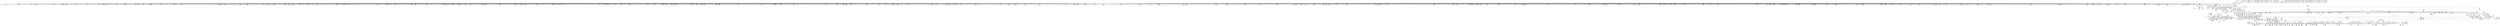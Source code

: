 digraph {
	CE0x56d0940 [shape=record,shape=Mrecord,label="{CE0x56d0940|28:_i32,_:_CRE_128,136_|*MultipleSource*|security/selinux/hooks.c,1722|*LoadInst*|security/selinux/hooks.c,1713|security/selinux/hooks.c,1713}"]
	CE0x56414b0 [shape=record,shape=Mrecord,label="{CE0x56414b0|40:_%struct.super_block*,_56:_i8*,_:_CRE_311,312_}"]
	CE0x55ec210 [shape=record,shape=Mrecord,label="{CE0x55ec210|may_create:tmp7|security/selinux/hooks.c,1706}"]
	CE0x56cbb00 [shape=record,shape=Mrecord,label="{CE0x56cbb00|may_create:tmp62|security/selinux/hooks.c,1739|*SummSink*}"]
	CE0x560bec0 [shape=record,shape=Mrecord,label="{CE0x560bec0|may_create:if.then20|*SummSink*}"]
	CE0x561cde0 [shape=record,shape=Mrecord,label="{CE0x561cde0|get_current:tmp|*SummSource*}"]
	CE0x563ce00 [shape=record,shape=Mrecord,label="{CE0x563ce00|40:_%struct.super_block*,_56:_i8*,_:_CRE_156,157_}"]
	CE0x56bdf80 [shape=record,shape=Mrecord,label="{CE0x56bdf80|272:_i8*,_:_CRE_1374,1375_}"]
	CE0x563e2f0 [shape=record,shape=Mrecord,label="{CE0x563e2f0|40:_%struct.super_block*,_56:_i8*,_:_CRE_240,241_}"]
	CE0x56cfb70 [shape=record,shape=Mrecord,label="{CE0x56cfb70|28:_i32,_:_CRE_108,109_}"]
	CE0x566c0f0 [shape=record,shape=Mrecord,label="{CE0x566c0f0|272:_i8*,_:_CRE_566,567_}"]
	CE0x5662320 [shape=record,shape=Mrecord,label="{CE0x5662320|272:_i8*,_:_CRE_96,104_|*MultipleSource*|*LoadInst*|security/selinux/hooks.c,1714|security/selinux/hooks.c,1714}"]
	CE0x55f7700 [shape=record,shape=Mrecord,label="{CE0x55f7700|i64_1|*Constant*|*SummSource*}"]
	CE0x5630540 [shape=record,shape=Mrecord,label="{CE0x5630540|VOIDTB_TE:_CE_218,219_}"]
	CE0x5635f30 [shape=record,shape=Mrecord,label="{CE0x5635f30|may_create:tmp18|security/selinux/hooks.c,1706}"]
	CE0x564dde0 [shape=record,shape=Mrecord,label="{CE0x564dde0|40:_%struct.super_block*,_56:_i8*,_:_CRE_656,664_|*MultipleSource*|Function::selinux_inode_create&Arg::dir::|Function::may_create&Arg::dir::|security/selinux/hooks.c,1713}"]
	CE0x57215f0 [shape=record,shape=Mrecord,label="{CE0x57215f0|may_create:tmp67|security/selinux/hooks.c,1742}"]
	CE0x55fbf60 [shape=record,shape=Mrecord,label="{CE0x55fbf60|40:_%struct.super_block*,_56:_i8*,_:_CRE_48,56_|*MultipleSource*|Function::selinux_inode_create&Arg::dir::|Function::may_create&Arg::dir::|security/selinux/hooks.c,1713}"]
	CE0x5615630 [shape=record,shape=Mrecord,label="{CE0x5615630|28:_i32,_:_CRE_17,18_}"]
	CE0x56c1f50 [shape=record,shape=Mrecord,label="{CE0x56c1f50|272:_i8*,_:_CRE_1657,1658_}"]
	CE0x56596a0 [shape=record,shape=Mrecord,label="{CE0x56596a0|272:_i8*,_:_CRE_296,304_|*MultipleSource*|*LoadInst*|security/selinux/hooks.c,1714|security/selinux/hooks.c,1714}"]
	CE0x5618f30 [shape=record,shape=Mrecord,label="{CE0x5618f30|40:_%struct.super_block*,_56:_i8*,_:_CRE_296,297_}"]
	CE0x564f260 [shape=record,shape=Mrecord,label="{CE0x564f260|40:_%struct.super_block*,_56:_i8*,_:_CRE_728,736_|*MultipleSource*|Function::selinux_inode_create&Arg::dir::|Function::may_create&Arg::dir::|security/selinux/hooks.c,1713}"]
	CE0x565b770 [shape=record,shape=Mrecord,label="{CE0x565b770|272:_i8*,_:_CRE_1229,1230_}"]
	CE0x56bd810 [shape=record,shape=Mrecord,label="{CE0x56bd810|272:_i8*,_:_CRE_1367,1368_}"]
	CE0x5640ac0 [shape=record,shape=Mrecord,label="{CE0x5640ac0|_call_void_lockdep_rcu_suspicious(i8*_getelementptr_inbounds_(_25_x_i8_,_25_x_i8_*_.str3,_i32_0,_i32_0),_i32_1706,_i8*_getelementptr_inbounds_(_45_x_i8_,_45_x_i8_*_.str12,_i32_0,_i32_0))_#10,_!dbg_!27731|security/selinux/hooks.c,1706|*SummSink*}"]
	CE0x5654d50 [shape=record,shape=Mrecord,label="{CE0x5654d50|40:_%struct.super_block*,_56:_i8*,_:_CRE_906,907_}"]
	CE0x56674b0 [shape=record,shape=Mrecord,label="{CE0x56674b0|272:_i8*,_:_CRE_417,418_}"]
	CE0x5647b50 [shape=record,shape=Mrecord,label="{CE0x5647b50|272:_i8*,_:_CRE_1330,1331_}"]
	CE0x56bf390 [shape=record,shape=Mrecord,label="{CE0x56bf390|272:_i8*,_:_CRE_1617,1618_}"]
	CE0x570f840 [shape=record,shape=Mrecord,label="{CE0x570f840|may_create:tmp53|security/selinux/hooks.c,1733|*SummSource*}"]
	CE0x565acd0 [shape=record,shape=Mrecord,label="{CE0x565acd0|272:_i8*,_:_CRE_1219,1220_}"]
	CE0x5721010 [shape=record,shape=Mrecord,label="{CE0x5721010|i64*_getelementptr_inbounds_(_26_x_i64_,_26_x_i64_*___llvm_gcov_ctr217,_i64_0,_i64_25)|*Constant*}"]
	CE0x56a5240 [shape=record,shape=Mrecord,label="{CE0x56a5240|i64*_getelementptr_inbounds_(_2_x_i64_,_2_x_i64_*___llvm_gcov_ctr98,_i64_0,_i64_0)|*Constant*}"]
	CE0x5650f20 [shape=record,shape=Mrecord,label="{CE0x5650f20|40:_%struct.super_block*,_56:_i8*,_:_CRE_840,848_|*MultipleSource*|Function::selinux_inode_create&Arg::dir::|Function::may_create&Arg::dir::|security/selinux/hooks.c,1713}"]
	CE0x56f6860 [shape=record,shape=Mrecord,label="{CE0x56f6860|VOIDTB_TE:_CE_149,150_}"]
	CE0x56bfc40 [shape=record,shape=Mrecord,label="{CE0x56bfc40|272:_i8*,_:_CRE_1624,1625_}"]
	CE0x55f5cf0 [shape=record,shape=Mrecord,label="{CE0x55f5cf0|get_current:tmp1|*SummSource*}"]
	CE0x56409e0 [shape=record,shape=Mrecord,label="{CE0x56409e0|_call_void_lockdep_rcu_suspicious(i8*_getelementptr_inbounds_(_25_x_i8_,_25_x_i8_*_.str3,_i32_0,_i32_0),_i32_1706,_i8*_getelementptr_inbounds_(_45_x_i8_,_45_x_i8_*_.str12,_i32_0,_i32_0))_#10,_!dbg_!27731|security/selinux/hooks.c,1706}"]
	CE0x562d680 [shape=record,shape=Mrecord,label="{CE0x562d680|VOIDTB_TE:_CE_174,175_}"]
	CE0x562ddf0 [shape=record,shape=Mrecord,label="{CE0x562ddf0|VOIDTB_TE:_CE_181,182_}"]
	CE0x563d400 [shape=record,shape=Mrecord,label="{CE0x563d400|40:_%struct.super_block*,_56:_i8*,_:_CRE_164,165_}"]
	CE0x565e850 [shape=record,shape=Mrecord,label="{CE0x565e850|272:_i8*,_:_CRE_1275,1276_}"]
	CE0x56f55c0 [shape=record,shape=Mrecord,label="{CE0x56f55c0|may_create:tmp42|security/selinux/hooks.c,1728}"]
	CE0x56cca30 [shape=record,shape=Mrecord,label="{CE0x56cca30|may_create:tmp64|security/selinux/hooks.c,1739}"]
	CE0x5653bd0 [shape=record,shape=Mrecord,label="{CE0x5653bd0|40:_%struct.super_block*,_56:_i8*,_:_CRE_892,893_}"]
	CE0x5669380 [shape=record,shape=Mrecord,label="{CE0x5669380|272:_i8*,_:_CRE_446,447_}"]
	CE0x56145e0 [shape=record,shape=Mrecord,label="{CE0x56145e0|40:_%struct.super_block*,_56:_i8*,_:_CRE_560,561_}"]
	CE0x56c69c0 [shape=record,shape=Mrecord,label="{CE0x56c69c0|272:_i8*,_:_CRE_1874,1875_}"]
	CE0x56583d0 [shape=record,shape=Mrecord,label="{CE0x56583d0|40:_%struct.super_block*,_56:_i8*,_:_CRE_981,982_}"]
	CE0x566a480 [shape=record,shape=Mrecord,label="{CE0x566a480|272:_i8*,_:_CRE_462,463_}"]
	CE0x5672cc0 [shape=record,shape=Mrecord,label="{CE0x5672cc0|272:_i8*,_:_CRE_720,736_|*MultipleSource*|*LoadInst*|security/selinux/hooks.c,1714|security/selinux/hooks.c,1714}"]
	CE0x5647d70 [shape=record,shape=Mrecord,label="{CE0x5647d70|272:_i8*,_:_CRE_1332,1333_}"]
	CE0x5668b00 [shape=record,shape=Mrecord,label="{CE0x5668b00|272:_i8*,_:_CRE_438,439_}"]
	CE0x56718b0 [shape=record,shape=Mrecord,label="{CE0x56718b0|272:_i8*,_:_CRE_630,631_}"]
	CE0x56d02e0 [shape=record,shape=Mrecord,label="{CE0x56d02e0|28:_i32,_:_CRE_115,116_}"]
	CE0x570d4f0 [shape=record,shape=Mrecord,label="{CE0x570d4f0|may_create:tobool28|security/selinux/hooks.c,1736}"]
	CE0x56bd4e0 [shape=record,shape=Mrecord,label="{CE0x56bd4e0|272:_i8*,_:_CRE_1364,1365_}"]
	CE0x56d6a90 [shape=record,shape=Mrecord,label="{CE0x56d6a90|i32_9437184|*Constant*|*SummSink*}"]
	CE0x56da140 [shape=record,shape=Mrecord,label="{CE0x56da140|0:_i32,_:_SCMRE:_elem_0:default:}"]
	CE0x56d6e30 [shape=record,shape=Mrecord,label="{CE0x56d6e30|may_create:call14|security/selinux/hooks.c,1722|*SummSource*}"]
	CE0x5634f60 [shape=record,shape=Mrecord,label="{CE0x5634f60|may_create:tmp52|security/selinux/hooks.c,1732}"]
	CE0x56f7af0 [shape=record,shape=Mrecord,label="{CE0x56f7af0|VOIDTB_TE:_CE_167,168_}"]
	CE0x5726c80 [shape=record,shape=Mrecord,label="{CE0x5726c80|i16_5|*Constant*}"]
	CE0x563d340 [shape=record,shape=Mrecord,label="{CE0x563d340|40:_%struct.super_block*,_56:_i8*,_:_CRE_163,164_}"]
	CE0x56d10d0 [shape=record,shape=Mrecord,label="{CE0x56d10d0|28:_i32,_:_CRE_160,168_|*MultipleSource*|security/selinux/hooks.c,1722|*LoadInst*|security/selinux/hooks.c,1713|security/selinux/hooks.c,1713}"]
	"CONST[source:0(mediator),value:0(static)][purpose:{operation}][SnkIdx:7]"
	CE0x566df50 [shape=record,shape=Mrecord,label="{CE0x566df50|272:_i8*,_:_CRE_576,577_}"]
	CE0x56347b0 [shape=record,shape=Mrecord,label="{CE0x56347b0|i64*_getelementptr_inbounds_(_26_x_i64_,_26_x_i64_*___llvm_gcov_ctr217,_i64_0,_i64_19)|*Constant*}"]
	CE0x5602f90 [shape=record,shape=Mrecord,label="{CE0x5602f90|i64_1|*Constant*}"]
	CE0x5633030 [shape=record,shape=Mrecord,label="{CE0x5633030|VOIDTB_TE:_CE_319,320_}"]
	CE0x56c6d70 [shape=record,shape=Mrecord,label="{CE0x56c6d70|272:_i8*,_:_CRE_1877,1878_}"]
	CE0x560bfd0 [shape=record,shape=Mrecord,label="{CE0x560bfd0|may_create:if.end30}"]
	CE0x56f5260 [shape=record,shape=Mrecord,label="{CE0x56f5260|may_create:tmp43|security/selinux/hooks.c,1728}"]
	CE0x563cb00 [shape=record,shape=Mrecord,label="{CE0x563cb00|40:_%struct.super_block*,_56:_i8*,_:_CRE_152,153_}"]
	CE0x56bdc50 [shape=record,shape=Mrecord,label="{CE0x56bdc50|272:_i8*,_:_CRE_1371,1372_}"]
	CE0x5613ff0 [shape=record,shape=Mrecord,label="{CE0x5613ff0|40:_%struct.super_block*,_56:_i8*,_:_CRE_555,556_}"]
	CE0x5661c60 [shape=record,shape=Mrecord,label="{CE0x5661c60|272:_i8*,_:_CRE_64,72_|*MultipleSource*|*LoadInst*|security/selinux/hooks.c,1714|security/selinux/hooks.c,1714}"]
	CE0x56ce5a0 [shape=record,shape=Mrecord,label="{CE0x56ce5a0|28:_i32,_:_CRE_87,88_}"]
	CE0x5616340 [shape=record,shape=Mrecord,label="{CE0x5616340|28:_i32,_:_CRE_40,44_|*MultipleSource*|security/selinux/hooks.c,1722|*LoadInst*|security/selinux/hooks.c,1713|security/selinux/hooks.c,1713}"]
	CE0x55ffaf0 [shape=record,shape=Mrecord,label="{CE0x55ffaf0|i64*_getelementptr_inbounds_(_26_x_i64_,_26_x_i64_*___llvm_gcov_ctr217,_i64_0,_i64_9)|*Constant*}"]
	CE0x570c1b0 [shape=record,shape=Mrecord,label="{CE0x570c1b0|may_create:tobool23|security/selinux/hooks.c,1731}"]
	CE0x5664760 [shape=record,shape=Mrecord,label="{CE0x5664760|272:_i8*,_:_CRE_352,360_|*MultipleSource*|*LoadInst*|security/selinux/hooks.c,1714|security/selinux/hooks.c,1714}"]
	CE0x569eb30 [shape=record,shape=Mrecord,label="{CE0x569eb30|get_current:tmp4|./arch/x86/include/asm/current.h,14|*SummSink*}"]
	CE0x565a670 [shape=record,shape=Mrecord,label="{CE0x565a670|272:_i8*,_:_CRE_1213,1214_}"]
	CE0x56f3ab0 [shape=record,shape=Mrecord,label="{CE0x56f3ab0|may_create:tmp45|security/selinux/hooks.c,1728|*SummSink*}"]
	CE0x5616dd0 [shape=record,shape=Mrecord,label="{CE0x5616dd0|28:_i32,_:_CRE_56,57_}"]
	CE0x562f550 [shape=record,shape=Mrecord,label="{CE0x562f550|VOIDTB_TE:_CE_203,204_}"]
	CE0x564c890 [shape=record,shape=Mrecord,label="{CE0x564c890|40:_%struct.super_block*,_56:_i8*,_:_CRE_612,613_}"]
	CE0x570c9f0 [shape=record,shape=Mrecord,label="{CE0x570c9f0|may_create:tmp55|security/selinux/hooks.c,1735}"]
	CE0x5609410 [shape=record,shape=Mrecord,label="{CE0x5609410|get_current:bb|*SummSink*}"]
	CE0x5633360 [shape=record,shape=Mrecord,label="{CE0x5633360|may_create:call22|security/selinux/hooks.c,1729|*SummSink*}"]
	CE0x55fdc70 [shape=record,shape=Mrecord,label="{CE0x55fdc70|40:_%struct.super_block*,_56:_i8*,_:_CRE_262,263_}"]
	CE0x56688e0 [shape=record,shape=Mrecord,label="{CE0x56688e0|272:_i8*,_:_CRE_436,437_}"]
	CE0x5618030 [shape=record,shape=Mrecord,label="{CE0x5618030|40:_%struct.super_block*,_56:_i8*,_:_CRE_284,285_}"]
	CE0x56f7160 [shape=record,shape=Mrecord,label="{CE0x56f7160|VOIDTB_TE:_CE_158,159_}"]
	CE0x56cdca0 [shape=record,shape=Mrecord,label="{CE0x56cdca0|28:_i32,_:_CRE_78,79_}"]
	CE0x55fab60 [shape=record,shape=Mrecord,label="{CE0x55fab60|GLOBAL:may_create|*Constant*|*SummSink*}"]
	CE0x5672580 [shape=record,shape=Mrecord,label="{CE0x5672580|272:_i8*,_:_CRE_680,696_|*MultipleSource*|*LoadInst*|security/selinux/hooks.c,1714|security/selinux/hooks.c,1714}"]
	CE0x561d270 [shape=record,shape=Mrecord,label="{CE0x561d270|may_create:tmp9|security/selinux/hooks.c,1706|*SummSource*}"]
	CE0x56d3880 [shape=record,shape=Mrecord,label="{CE0x56d3880|i64_10|*Constant*|*SummSink*}"]
	CE0x55f28c0 [shape=record,shape=Mrecord,label="{CE0x55f28c0|40:_%struct.super_block*,_56:_i8*,_:_CRE_197,198_}"]
	CE0x56600e0 [shape=record,shape=Mrecord,label="{CE0x56600e0|272:_i8*,_:_CRE_1317,1318_}"]
	CE0x57274a0 [shape=record,shape=Mrecord,label="{CE0x57274a0|GLOBAL:current_task|Global_var:current_task|*SummSink*}"]
	CE0x56f67b0 [shape=record,shape=Mrecord,label="{CE0x56f67b0|VOIDTB_TE:_CE_148,149_}"]
	CE0x5631b20 [shape=record,shape=Mrecord,label="{CE0x5631b20|VOIDTB_TE:_CE_296,304_|*MultipleSource*|Function::may_create&Arg::dentry::|Function::selinux_inode_create&Arg::dentry::|security/selinux/hooks.c,1730}"]
	CE0x5668d20 [shape=record,shape=Mrecord,label="{CE0x5668d20|272:_i8*,_:_CRE_440,441_}"]
	CE0x55ef230 [shape=record,shape=Mrecord,label="{CE0x55ef230|40:_%struct.super_block*,_56:_i8*,_:_CRE_128,136_|*MultipleSource*|Function::selinux_inode_create&Arg::dir::|Function::may_create&Arg::dir::|security/selinux/hooks.c,1713}"]
	CE0x564e260 [shape=record,shape=Mrecord,label="{CE0x564e260|40:_%struct.super_block*,_56:_i8*,_:_CRE_672,680_|*MultipleSource*|Function::selinux_inode_create&Arg::dir::|Function::may_create&Arg::dir::|security/selinux/hooks.c,1713}"]
	CE0x5644240 [shape=record,shape=Mrecord,label="{CE0x5644240|40:_%struct.super_block*,_56:_i8*,_:_CRE_474,475_}"]
	CE0x569f310 [shape=record,shape=Mrecord,label="{CE0x569f310|get_current:tmp4|./arch/x86/include/asm/current.h,14}"]
	CE0x560c190 [shape=record,shape=Mrecord,label="{CE0x560c190|may_create:if.end30|*SummSink*}"]
	CE0x566dd30 [shape=record,shape=Mrecord,label="{CE0x566dd30|272:_i8*,_:_CRE_574,575_}"]
	CE0x55ffe50 [shape=record,shape=Mrecord,label="{CE0x55ffe50|i64*_getelementptr_inbounds_(_26_x_i64_,_26_x_i64_*___llvm_gcov_ctr217,_i64_0,_i64_9)|*Constant*|*SummSink*}"]
	CE0x5649410 [shape=record,shape=Mrecord,label="{CE0x5649410|40:_%struct.super_block*,_56:_i8*,_:_CRE_570,571_}"]
	CE0x55fac70 [shape=record,shape=Mrecord,label="{CE0x55fac70|may_create:entry}"]
	CE0x56614e0 [shape=record,shape=Mrecord,label="{CE0x56614e0|272:_i8*,_:_CRE_24,32_|*MultipleSource*|*LoadInst*|security/selinux/hooks.c,1714|security/selinux/hooks.c,1714}"]
	CE0x565c100 [shape=record,shape=Mrecord,label="{CE0x565c100|272:_i8*,_:_CRE_1238,1239_}"]
	CE0x55ec540 [shape=record,shape=Mrecord,label="{CE0x55ec540|i32_78|*Constant*|*SummSource*}"]
	CE0x56cd2a0 [shape=record,shape=Mrecord,label="{CE0x56cd2a0|28:_i32,_:_CRE_68,69_}"]
	CE0x56bf560 [shape=record,shape=Mrecord,label="{CE0x56bf560|272:_i8*,_:_CRE_1618,1619_}"]
	CE0x55ff790 [shape=record,shape=Mrecord,label="{CE0x55ff790|i8*_getelementptr_inbounds_(_45_x_i8_,_45_x_i8_*_.str12,_i32_0,_i32_0)|*Constant*|*SummSource*}"]
	CE0x56ca840 [shape=record,shape=Mrecord,label="{CE0x56ca840|may_create:tmp61|security/selinux/hooks.c,1737|*SummSource*}"]
	CE0x5616ea0 [shape=record,shape=Mrecord,label="{CE0x5616ea0|28:_i32,_:_CRE_57,58_}"]
	CE0x56677e0 [shape=record,shape=Mrecord,label="{CE0x56677e0|272:_i8*,_:_CRE_420,421_}"]
	CE0x56cd5a0 [shape=record,shape=Mrecord,label="{CE0x56cd5a0|28:_i32,_:_CRE_71,72_}"]
	CE0x5659060 [shape=record,shape=Mrecord,label="{CE0x5659060|may_create:tmp22|*LoadInst*|security/selinux/hooks.c,1713|*SummSource*}"]
	CE0x563ad30 [shape=record,shape=Mrecord,label="{CE0x563ad30|may_create:tobool1|security/selinux/hooks.c,1706|*SummSink*}"]
	CE0x570ca60 [shape=record,shape=Mrecord,label="{CE0x570ca60|may_create:tmp55|security/selinux/hooks.c,1735|*SummSource*}"]
	CE0x5611250 [shape=record,shape=Mrecord,label="{CE0x5611250|may_create:land.lhs.true|*SummSource*}"]
	CE0x55ffec0 [shape=record,shape=Mrecord,label="{CE0x55ffec0|may_create:tmp17|security/selinux/hooks.c,1706}"]
	CE0x562d9b0 [shape=record,shape=Mrecord,label="{CE0x562d9b0|VOIDTB_TE:_CE_177,178_}"]
	CE0x56f8e90 [shape=record,shape=Mrecord,label="{CE0x56f8e90|VOIDTB_TE:_CE_95,96_}"]
	CE0x56d4190 [shape=record,shape=Mrecord,label="{CE0x56d4190|may_create:tmp32|security/selinux/hooks.c,1725}"]
	CE0x56631a0 [shape=record,shape=Mrecord,label="{CE0x56631a0|272:_i8*,_:_CRE_152,160_|*MultipleSource*|*LoadInst*|security/selinux/hooks.c,1714|security/selinux/hooks.c,1714}"]
	CE0x563b360 [shape=record,shape=Mrecord,label="{CE0x563b360|may_create:tmp10|security/selinux/hooks.c,1706}"]
	CE0x560be50 [shape=record,shape=Mrecord,label="{CE0x560be50|may_create:if.then20|*SummSource*}"]
	CE0x570fd80 [shape=record,shape=Mrecord,label="{CE0x570fd80|may_create:tmp54|security/selinux/hooks.c,1733}"]
	CE0x55fea30 [shape=record,shape=Mrecord,label="{CE0x55fea30|40:_%struct.super_block*,_56:_i8*,_:_CRE_273,274_}"]
	CE0x56188f0 [shape=record,shape=Mrecord,label="{CE0x56188f0|40:_%struct.super_block*,_56:_i8*,_:_CRE_291,292_}"]
	CE0x563e960 [shape=record,shape=Mrecord,label="{CE0x563e960|40:_%struct.super_block*,_56:_i8*,_:_CRE_244,245_}"]
	CE0x55fbe60 [shape=record,shape=Mrecord,label="{CE0x55fbe60|40:_%struct.super_block*,_56:_i8*,_:_CRE_40,48_|*MultipleSource*|Function::selinux_inode_create&Arg::dir::|Function::may_create&Arg::dir::|security/selinux/hooks.c,1713}"]
	CE0x56cf840 [shape=record,shape=Mrecord,label="{CE0x56cf840|28:_i32,_:_CRE_105,106_}"]
	CE0x564f960 [shape=record,shape=Mrecord,label="{CE0x564f960|40:_%struct.super_block*,_56:_i8*,_:_CRE_752,756_|*MultipleSource*|Function::selinux_inode_create&Arg::dir::|Function::may_create&Arg::dir::|security/selinux/hooks.c,1713}"]
	CE0x5666960 [shape=record,shape=Mrecord,label="{CE0x5666960|i32_16|*Constant*}"]
	CE0x56c4260 [shape=record,shape=Mrecord,label="{CE0x56c4260|272:_i8*,_:_CRE_1696,1704_|*MultipleSource*|*LoadInst*|security/selinux/hooks.c,1714|security/selinux/hooks.c,1714}"]
	CE0x56310a0 [shape=record,shape=Mrecord,label="{CE0x56310a0|VOIDTB_TE:_CE_256,264_|*MultipleSource*|Function::may_create&Arg::dentry::|Function::selinux_inode_create&Arg::dentry::|security/selinux/hooks.c,1730}"]
	CE0x55ea0d0 [shape=record,shape=Mrecord,label="{CE0x55ea0d0|may_create:call|security/selinux/hooks.c,1706|*SummSink*}"]
	CE0x56f4800 [shape=record,shape=Mrecord,label="{CE0x56f4800|may_create:tmp46|security/selinux/hooks.c,1729|*SummSource*}"]
	CE0x566a8c0 [shape=record,shape=Mrecord,label="{CE0x566a8c0|272:_i8*,_:_CRE_472,480_|*MultipleSource*|*LoadInst*|security/selinux/hooks.c,1714|security/selinux/hooks.c,1714}"]
	CE0x5665920 [shape=record,shape=Mrecord,label="{CE0x5665920|272:_i8*,_:_CRE_400,401_}"]
	CE0x56e2460 [shape=record,shape=Mrecord,label="{CE0x56e2460|may_create:tobool18|security/selinux/hooks.c,1728|*SummSource*}"]
	CE0x56e5c00 [shape=record,shape=Mrecord,label="{CE0x56e5c00|may_create:conv|security/selinux/hooks.c,1728}"]
	CE0x5670e10 [shape=record,shape=Mrecord,label="{CE0x5670e10|272:_i8*,_:_CRE_620,621_}"]
	CE0x5603660 [shape=record,shape=Mrecord,label="{CE0x5603660|i32_1|*Constant*|*SummSink*}"]
	CE0x5652f50 [shape=record,shape=Mrecord,label="{CE0x5652f50|40:_%struct.super_block*,_56:_i8*,_:_CRE_882,883_}"]
	CE0x56473e0 [shape=record,shape=Mrecord,label="{CE0x56473e0|272:_i8*,_:_CRE_1323,1324_}"]
	CE0x5672e90 [shape=record,shape=Mrecord,label="{CE0x5672e90|272:_i8*,_:_CRE_736,880_|*MultipleSource*|*LoadInst*|security/selinux/hooks.c,1714|security/selinux/hooks.c,1714}"]
	CE0x5633470 [shape=record,shape=Mrecord,label="{CE0x5633470|GLOBAL:security_transition_sid|*Constant*}"]
	CE0x563ee60 [shape=record,shape=Mrecord,label="{CE0x563ee60|40:_%struct.super_block*,_56:_i8*,_:_CRE_248,249_}"]
	CE0x564a950 [shape=record,shape=Mrecord,label="{CE0x564a950|40:_%struct.super_block*,_56:_i8*,_:_CRE_587,588_}"]
	CE0x5720a90 [shape=record,shape=Mrecord,label="{CE0x5720a90|may_create:retval.0|*SummSink*}"]
	CE0x56f9cc0 [shape=record,shape=Mrecord,label="{CE0x56f9cc0|VOIDTB_TE:_CE_40,48_|*MultipleSource*|Function::may_create&Arg::dentry::|Function::selinux_inode_create&Arg::dentry::|security/selinux/hooks.c,1730}"]
	CE0x5605010 [shape=record,shape=Mrecord,label="{CE0x5605010|i64*_getelementptr_inbounds_(_26_x_i64_,_26_x_i64_*___llvm_gcov_ctr217,_i64_0,_i64_0)|*Constant*|*SummSink*}"]
	CE0x560a1a0 [shape=record,shape=Mrecord,label="{CE0x560a1a0|40:_%struct.super_block*,_56:_i8*,_:_CRE_12,16_|*MultipleSource*|Function::selinux_inode_create&Arg::dir::|Function::may_create&Arg::dir::|security/selinux/hooks.c,1713}"]
	CE0x5636190 [shape=record,shape=Mrecord,label="{CE0x5636190|may_create:tmp18|security/selinux/hooks.c,1706|*SummSource*}"]
	CE0x562f660 [shape=record,shape=Mrecord,label="{CE0x562f660|VOIDTB_TE:_CE_204,205_}"]
	CE0x56e0630 [shape=record,shape=Mrecord,label="{CE0x56e0630|0:_i32,_4:_i32,_8:_i32,_12:_i32,_:_CMRE_4,8_|*MultipleSource*|security/selinux/hooks.c,1706|security/selinux/hooks.c,1706|security/selinux/hooks.c,1716}"]
	CE0x56bc600 [shape=record,shape=Mrecord,label="{CE0x56bc600|272:_i8*,_:_CRE_1350,1351_}"]
	CE0x56d8f80 [shape=record,shape=Mrecord,label="{CE0x56d8f80|may_create:tmp27|security/selinux/hooks.c,1716|*SummSource*}"]
	CE0x56fb190 [shape=record,shape=Mrecord,label="{CE0x56fb190|may_create:and|security/selinux/hooks.c,1728|*SummSink*}"]
	CE0x5668170 [shape=record,shape=Mrecord,label="{CE0x5668170|272:_i8*,_:_CRE_429,430_}"]
	CE0x56dfb90 [shape=record,shape=Mrecord,label="{CE0x56dfb90|28:_i32,_:_CRE_11,12_}"]
	CE0x56447b0 [shape=record,shape=Mrecord,label="{CE0x56447b0|40:_%struct.super_block*,_56:_i8*,_:_CRE_478,479_}"]
	CE0x55f01a0 [shape=record,shape=Mrecord,label="{CE0x55f01a0|i32_128|*Constant*|*SummSink*}"]
	CE0x56cacc0 [shape=record,shape=Mrecord,label="{CE0x56cacc0|may_create:tmp61|security/selinux/hooks.c,1737|*SummSink*}"]
	CE0x5660450 [shape=record,shape=Mrecord,label="{CE0x5660450|i32_16|*Constant*|*SummSink*}"]
	CE0x56c71b0 [shape=record,shape=Mrecord,label="{CE0x56c71b0|272:_i8*,_:_CRE_1880,1884_|*MultipleSource*|*LoadInst*|security/selinux/hooks.c,1714|security/selinux/hooks.c,1714}"]
	CE0x570e300 [shape=record,shape=Mrecord,label="{CE0x570e300|i64_22|*Constant*|*SummSink*}"]
	CE0x55f84b0 [shape=record,shape=Mrecord,label="{CE0x55f84b0|40:_%struct.super_block*,_56:_i8*,_:_CRE_96,104_|*MultipleSource*|Function::selinux_inode_create&Arg::dir::|Function::may_create&Arg::dir::|security/selinux/hooks.c,1713}"]
	CE0x563d580 [shape=record,shape=Mrecord,label="{CE0x563d580|40:_%struct.super_block*,_56:_i8*,_:_CRE_166,167_}"]
	CE0x56e5490 [shape=record,shape=Mrecord,label="{CE0x56e5490|may_create:flags|security/selinux/hooks.c,1728}"]
	CE0x5663c80 [shape=record,shape=Mrecord,label="{CE0x5663c80|272:_i8*,_:_CRE_208,216_|*MultipleSource*|*LoadInst*|security/selinux/hooks.c,1714|security/selinux/hooks.c,1714}"]
	CE0x56c0080 [shape=record,shape=Mrecord,label="{CE0x56c0080|272:_i8*,_:_CRE_1628,1629_}"]
	CE0x56f41a0 [shape=record,shape=Mrecord,label="{CE0x56f41a0|may_create:sid21|security/selinux/hooks.c,1729|*SummSink*}"]
	CE0x565fdb0 [shape=record,shape=Mrecord,label="{CE0x565fdb0|272:_i8*,_:_CRE_1314,1315_}"]
	CE0x56e1e00 [shape=record,shape=Mrecord,label="{CE0x56e1e00|may_create:tmp36|security/selinux/hooks.c,1728|*SummSink*}"]
	CE0x5615a30 [shape=record,shape=Mrecord,label="{CE0x5615a30|28:_i32,_:_CRE_21,22_}"]
	CE0x564fba0 [shape=record,shape=Mrecord,label="{CE0x564fba0|40:_%struct.super_block*,_56:_i8*,_:_CRE_760,768_|*MultipleSource*|Function::selinux_inode_create&Arg::dir::|Function::may_create&Arg::dir::|security/selinux/hooks.c,1713}"]
	CE0x5646fa0 [shape=record,shape=Mrecord,label="{CE0x5646fa0|272:_i8*,_:_CRE_1319,1320_}"]
	CE0x56cdfa0 [shape=record,shape=Mrecord,label="{CE0x56cdfa0|28:_i32,_:_CRE_81,82_}"]
	CE0x5671030 [shape=record,shape=Mrecord,label="{CE0x5671030|272:_i8*,_:_CRE_622,623_}"]
	CE0x5614860 [shape=record,shape=Mrecord,label="{CE0x5614860|40:_%struct.super_block*,_56:_i8*,_:_CRE_562,563_}"]
	CE0x56be3c0 [shape=record,shape=Mrecord,label="{CE0x56be3c0|272:_i8*,_:_CRE_1384,1392_|*MultipleSource*|*LoadInst*|security/selinux/hooks.c,1714|security/selinux/hooks.c,1714}"]
	CE0x5619930 [shape=record,shape=Mrecord,label="{CE0x5619930|40:_%struct.super_block*,_56:_i8*,_:_CRE_304,305_}"]
	CE0x5655d90 [shape=record,shape=Mrecord,label="{CE0x5655d90|40:_%struct.super_block*,_56:_i8*,_:_CRE_919,920_}"]
	CE0x56aafd0 [shape=record,shape=Mrecord,label="{CE0x56aafd0|get_current:tmp2|*SummSource*}"]
	CE0x5652b90 [shape=record,shape=Mrecord,label="{CE0x5652b90|40:_%struct.super_block*,_56:_i8*,_:_CRE_879,880_}"]
	CE0x566f9e0 [shape=record,shape=Mrecord,label="{CE0x566f9e0|272:_i8*,_:_CRE_601,602_}"]
	CE0x56506a0 [shape=record,shape=Mrecord,label="{CE0x56506a0|40:_%struct.super_block*,_56:_i8*,_:_CRE_808,816_|*MultipleSource*|Function::selinux_inode_create&Arg::dir::|Function::may_create&Arg::dir::|security/selinux/hooks.c,1713}"]
	CE0x56c3d10 [shape=record,shape=Mrecord,label="{CE0x56c3d10|272:_i8*,_:_CRE_1685,1686_}"]
	CE0x56686c0 [shape=record,shape=Mrecord,label="{CE0x56686c0|272:_i8*,_:_CRE_434,435_}"]
	CE0x56fa520 [shape=record,shape=Mrecord,label="{CE0x56fa520|VOIDTB_TE:_CE_72,80_|*MultipleSource*|Function::may_create&Arg::dentry::|Function::selinux_inode_create&Arg::dentry::|security/selinux/hooks.c,1730}"]
	CE0x5669160 [shape=record,shape=Mrecord,label="{CE0x5669160|272:_i8*,_:_CRE_444,445_}"]
	CE0x566cbf0 [shape=record,shape=Mrecord,label="{CE0x566cbf0|272:_i8*,_:_CRE_248,252_|*MultipleSource*|*LoadInst*|security/selinux/hooks.c,1714|security/selinux/hooks.c,1714}"]
	CE0x5653310 [shape=record,shape=Mrecord,label="{CE0x5653310|40:_%struct.super_block*,_56:_i8*,_:_CRE_885,886_}"]
	CE0x56153c0 [shape=record,shape=Mrecord,label="{CE0x56153c0|28:_i32,_:_CRE_13,14_}"]
	CE0x562d130 [shape=record,shape=Mrecord,label="{CE0x562d130|VOIDTB_TE:_CE_169,170_}"]
	CE0x56ceca0 [shape=record,shape=Mrecord,label="{CE0x56ceca0|28:_i32,_:_CRE_94,95_}"]
	CE0x562faa0 [shape=record,shape=Mrecord,label="{CE0x562faa0|VOIDTB_TE:_CE_208,209_}"]
	CE0x56451b0 [shape=record,shape=Mrecord,label="{CE0x56451b0|40:_%struct.super_block*,_56:_i8*,_:_CRE_486,487_}"]
	CE0x55e9690 [shape=record,shape=Mrecord,label="{CE0x55e9690|_ret_%struct.task_struct*_%tmp4,_!dbg_!27714|./arch/x86/include/asm/current.h,14|*SummSink*}"]
	CE0x56f9130 [shape=record,shape=Mrecord,label="{CE0x56f9130|VOIDTB_TE:_CE_112,144_|*MultipleSource*|Function::may_create&Arg::dentry::|Function::selinux_inode_create&Arg::dentry::|security/selinux/hooks.c,1730}"]
	CE0x56ca060 [shape=record,shape=Mrecord,label="{CE0x56ca060|may_create:tmp60|security/selinux/hooks.c,1737|*SummSource*}"]
	CE0x55fe030 [shape=record,shape=Mrecord,label="{CE0x55fe030|40:_%struct.super_block*,_56:_i8*,_:_CRE_265,266_}"]
	CE0x55f2f80 [shape=record,shape=Mrecord,label="{CE0x55f2f80|40:_%struct.super_block*,_56:_i8*,_:_CRE_206,207_}"]
	CE0x56fba20 [shape=record,shape=Mrecord,label="{CE0x56fba20|i64_15|*Constant*}"]
	CE0x5649b90 [shape=record,shape=Mrecord,label="{CE0x5649b90|40:_%struct.super_block*,_56:_i8*,_:_CRE_576,577_}"]
	CE0x56f8010 [shape=record,shape=Mrecord,label="{CE0x56f8010|i32_4|*Constant*|*SummSink*}"]
	CE0x56452f0 [shape=record,shape=Mrecord,label="{CE0x56452f0|40:_%struct.super_block*,_56:_i8*,_:_CRE_487,488_}"]
	CE0x565f610 [shape=record,shape=Mrecord,label="{CE0x565f610|272:_i8*,_:_CRE_1308,1309_}"]
	CE0x5615e30 [shape=record,shape=Mrecord,label="{CE0x5615e30|28:_i32,_:_CRE_28,32_|*MultipleSource*|security/selinux/hooks.c,1722|*LoadInst*|security/selinux/hooks.c,1713|security/selinux/hooks.c,1713}"]
	CE0x56bdd60 [shape=record,shape=Mrecord,label="{CE0x56bdd60|272:_i8*,_:_CRE_1372,1373_}"]
	CE0x56fb460 [shape=record,shape=Mrecord,label="{CE0x56fb460|may_create:tobool19|security/selinux/hooks.c,1728|*SummSink*}"]
	CE0x564d290 [shape=record,shape=Mrecord,label="{CE0x564d290|40:_%struct.super_block*,_56:_i8*,_:_CRE_620,621_}"]
	CE0x562d790 [shape=record,shape=Mrecord,label="{CE0x562d790|VOIDTB_TE:_CE_175,176_}"]
	CE0x564c610 [shape=record,shape=Mrecord,label="{CE0x564c610|40:_%struct.super_block*,_56:_i8*,_:_CRE_610,611_}"]
	CE0x565fa80 [shape=record,shape=Mrecord,label="{CE0x565fa80|272:_i8*,_:_CRE_1311,1312_}"]
	CE0x5644f30 [shape=record,shape=Mrecord,label="{CE0x5644f30|40:_%struct.super_block*,_56:_i8*,_:_CRE_484,485_}"]
	CE0x5601c60 [shape=record,shape=Mrecord,label="{CE0x5601c60|i32_1706|*Constant*}"]
	CE0x5673060 [shape=record,shape=Mrecord,label="{CE0x5673060|272:_i8*,_:_CRE_880,896_|*MultipleSource*|*LoadInst*|security/selinux/hooks.c,1714|security/selinux/hooks.c,1714}"]
	CE0x56c72c0 [shape=record,shape=Mrecord,label="{CE0x56c72c0|272:_i8*,_:_CRE_1888,1896_|*MultipleSource*|*LoadInst*|security/selinux/hooks.c,1714|security/selinux/hooks.c,1714}"]
	CE0x569da70 [shape=record,shape=Mrecord,label="{CE0x569da70|%struct.task_struct*_(%struct.task_struct**)*_asm_movq_%gs:$_1:P_,$0_,_r,im,_dirflag_,_fpsr_,_flags_|*SummSource*}"]
	CE0x56bc3e0 [shape=record,shape=Mrecord,label="{CE0x56bc3e0|272:_i8*,_:_CRE_1348,1349_}"]
	CE0x56501e0 [shape=record,shape=Mrecord,label="{CE0x56501e0|40:_%struct.super_block*,_56:_i8*,_:_CRE_792,800_|*MultipleSource*|Function::selinux_inode_create&Arg::dir::|Function::may_create&Arg::dir::|security/selinux/hooks.c,1713}"]
	CE0x56da9e0 [shape=record,shape=Mrecord,label="{CE0x56da9e0|may_create:type|security/selinux/hooks.c,1719|*SummSource*}"]
	CE0x56e18d0 [shape=record,shape=Mrecord,label="{CE0x56e18d0|may_create:tmp35|security/selinux/hooks.c,1726|*SummSink*}"]
	CE0x5605080 [shape=record,shape=Mrecord,label="{CE0x5605080|may_create:newsid|security/selinux/hooks.c, 1709}"]
	CE0x5652a50 [shape=record,shape=Mrecord,label="{CE0x5652a50|40:_%struct.super_block*,_56:_i8*,_:_CRE_878,879_}"]
	CE0x5656b50 [shape=record,shape=Mrecord,label="{CE0x5656b50|40:_%struct.super_block*,_56:_i8*,_:_CRE_930,931_}"]
	"CONST[source:1(input),value:2(dynamic)][purpose:{object}][SrcIdx:12]"
	CE0x55e99e0 [shape=record,shape=Mrecord,label="{CE0x55e99e0|i32_78|*Constant*}"]
	CE0x569e7b0 [shape=record,shape=Mrecord,label="{CE0x569e7b0|i64*_getelementptr_inbounds_(_2_x_i64_,_2_x_i64_*___llvm_gcov_ctr98,_i64_0,_i64_1)|*Constant*|*SummSink*}"]
	CE0x56626c0 [shape=record,shape=Mrecord,label="{CE0x56626c0|272:_i8*,_:_CRE_112,120_|*MultipleSource*|*LoadInst*|security/selinux/hooks.c,1714|security/selinux/hooks.c,1714}"]
	CE0x56bfb30 [shape=record,shape=Mrecord,label="{CE0x56bfb30|272:_i8*,_:_CRE_1623,1624_}"]
	CE0x56cf730 [shape=record,shape=Mrecord,label="{CE0x56cf730|28:_i32,_:_CRE_104,105_}"]
	CE0x5633f40 [shape=record,shape=Mrecord,label="{CE0x5633f40|may_create:tmp50|security/selinux/hooks.c,1731}"]
	CE0x56ce8a0 [shape=record,shape=Mrecord,label="{CE0x56ce8a0|28:_i32,_:_CRE_90,91_}"]
	CE0x5659490 [shape=record,shape=Mrecord,label="{CE0x5659490|272:_i8*,_:_CRE_288,296_|*MultipleSource*|*LoadInst*|security/selinux/hooks.c,1714|security/selinux/hooks.c,1714}"]
	CE0x5669d10 [shape=record,shape=Mrecord,label="{CE0x5669d10|272:_i8*,_:_CRE_455,456_}"]
	CE0x56dfa90 [shape=record,shape=Mrecord,label="{CE0x56dfa90|28:_i32,_:_CRE_10,11_}"]
	CE0x562d8a0 [shape=record,shape=Mrecord,label="{CE0x562d8a0|VOIDTB_TE:_CE_176,177_}"]
	CE0x5665e70 [shape=record,shape=Mrecord,label="{CE0x5665e70|272:_i8*,_:_CRE_405,406_}"]
	CE0x563df70 [shape=record,shape=Mrecord,label="{CE0x563df70|40:_%struct.super_block*,_56:_i8*,_:_CRE_224,232_|*MultipleSource*|Function::selinux_inode_create&Arg::dir::|Function::may_create&Arg::dir::|security/selinux/hooks.c,1713}"]
	CE0x5632f20 [shape=record,shape=Mrecord,label="{CE0x5632f20|VOIDTB_TE:_CE_318,319_}"]
	CE0x55fc060 [shape=record,shape=Mrecord,label="{CE0x55fc060|40:_%struct.super_block*,_56:_i8*,_:_CRE_56,64_|*MultipleSource*|Function::selinux_inode_create&Arg::dir::|Function::may_create&Arg::dir::|security/selinux/hooks.c,1713}"]
	CE0x56d6600 [shape=record,shape=Mrecord,label="{CE0x56d6600|avc_has_perm:tclass|Function::avc_has_perm&Arg::tclass::}"]
	CE0x5646ac0 [shape=record,shape=Mrecord,label="{CE0x5646ac0|40:_%struct.super_block*,_56:_i8*,_:_CRE_552,553_}"]
	CE0x5632620 [shape=record,shape=Mrecord,label="{CE0x5632620|VOIDTB_TE:_CE_309,310_}"]
	CE0x564bc10 [shape=record,shape=Mrecord,label="{CE0x564bc10|40:_%struct.super_block*,_56:_i8*,_:_CRE_602,603_}"]
	CE0x56055d0 [shape=record,shape=Mrecord,label="{CE0x56055d0|may_create:bb|*SummSource*}"]
	CE0x563f360 [shape=record,shape=Mrecord,label="{CE0x563f360|40:_%struct.super_block*,_56:_i8*,_:_CRE_252,253_}"]
	CE0x56cf1a0 [shape=record,shape=Mrecord,label="{CE0x56cf1a0|28:_i32,_:_CRE_99,100_}"]
	CE0x55ecdd0 [shape=record,shape=Mrecord,label="{CE0x55ecdd0|i32_22|*Constant*}"]
	CE0x5619570 [shape=record,shape=Mrecord,label="{CE0x5619570|40:_%struct.super_block*,_56:_i8*,_:_CRE_301,302_}"]
	CE0x5660810 [shape=record,shape=Mrecord,label="{CE0x5660810|may_create:s_security|security/selinux/hooks.c,1714}"]
	CE0x56bec50 [shape=record,shape=Mrecord,label="{CE0x56bec50|272:_i8*,_:_CRE_1592,1596_|*MultipleSource*|*LoadInst*|security/selinux/hooks.c,1714|security/selinux/hooks.c,1714}"]
	CE0x5615930 [shape=record,shape=Mrecord,label="{CE0x5615930|28:_i32,_:_CRE_20,21_}"]
	CE0x5611320 [shape=record,shape=Mrecord,label="{CE0x5611320|may_create:if.then24}"]
	CE0x565bdd0 [shape=record,shape=Mrecord,label="{CE0x565bdd0|272:_i8*,_:_CRE_1235,1236_}"]
	CE0x56d12d0 [shape=record,shape=Mrecord,label="{CE0x56d12d0|28:_i32,_:_CRE_168,184_|*MultipleSource*|security/selinux/hooks.c,1722|*LoadInst*|security/selinux/hooks.c,1713|security/selinux/hooks.c,1713}"]
	CE0x56c9390 [shape=record,shape=Mrecord,label="{CE0x56c9390|may_create:tmp58|security/selinux/hooks.c,1736|*SummSource*}"]
	CE0x55f4870 [shape=record,shape=Mrecord,label="{CE0x55f4870|selinux_inode_create:bb|*SummSink*}"]
	CE0x55ee780 [shape=record,shape=Mrecord,label="{CE0x55ee780|i32_10|*Constant*}"]
	CE0x5632360 [shape=record,shape=Mrecord,label="{CE0x5632360|VOIDTB_TE:_CE_307,308_}"]
	CE0x5667d30 [shape=record,shape=Mrecord,label="{CE0x5667d30|272:_i8*,_:_CRE_425,426_}"]
	CE0x56709d0 [shape=record,shape=Mrecord,label="{CE0x56709d0|272:_i8*,_:_CRE_616,617_}"]
	CE0x5645840 [shape=record,shape=Mrecord,label="{CE0x5645840|40:_%struct.super_block*,_56:_i8*,_:_CRE_504,508_|*MultipleSource*|Function::selinux_inode_create&Arg::dir::|Function::may_create&Arg::dir::|security/selinux/hooks.c,1713}"]
	CE0x56c39e0 [shape=record,shape=Mrecord,label="{CE0x56c39e0|272:_i8*,_:_CRE_1682,1683_}"]
	CE0x5631d30 [shape=record,shape=Mrecord,label="{CE0x5631d30|VOIDTB_TE:_CE_304,305_}"]
	CE0x55f22c0 [shape=record,shape=Mrecord,label="{CE0x55f22c0|40:_%struct.super_block*,_56:_i8*,_:_CRE_189,190_}"]
	CE0x56326d0 [shape=record,shape=Mrecord,label="{CE0x56326d0|VOIDTB_TE:_CE_310,311_}"]
	CE0x563c380 [shape=record,shape=Mrecord,label="{CE0x563c380|40:_%struct.super_block*,_56:_i8*,_:_CRE_142,143_}"]
	CE0x564f720 [shape=record,shape=Mrecord,label="{CE0x564f720|40:_%struct.super_block*,_56:_i8*,_:_CRE_744,752_|*MultipleSource*|Function::selinux_inode_create&Arg::dir::|Function::may_create&Arg::dir::|security/selinux/hooks.c,1713}"]
	CE0x565a9a0 [shape=record,shape=Mrecord,label="{CE0x565a9a0|272:_i8*,_:_CRE_1216,1217_}"]
	CE0x56721e0 [shape=record,shape=Mrecord,label="{CE0x56721e0|272:_i8*,_:_CRE_664,672_|*MultipleSource*|*LoadInst*|security/selinux/hooks.c,1714|security/selinux/hooks.c,1714}"]
	CE0x566bfe0 [shape=record,shape=Mrecord,label="{CE0x566bfe0|272:_i8*,_:_CRE_565,566_}"]
	CE0x5660880 [shape=record,shape=Mrecord,label="{CE0x5660880|may_create:s_security|security/selinux/hooks.c,1714|*SummSource*}"]
	CE0x5615f30 [shape=record,shape=Mrecord,label="{CE0x5615f30|28:_i32,_:_CRE_32,34_|*MultipleSource*|security/selinux/hooks.c,1722|*LoadInst*|security/selinux/hooks.c,1713|security/selinux/hooks.c,1713}"]
	CE0x570bb60 [shape=record,shape=Mrecord,label="{CE0x570bb60|may_create:tmp48|security/selinux/hooks.c,1731|*SummSource*}"]
	CE0x55dea30 [shape=record,shape=Mrecord,label="{CE0x55dea30|_ret_i32_%call,_!dbg_!27715|security/selinux/hooks.c,2764|*SummSource*}"]
	CE0x562dce0 [shape=record,shape=Mrecord,label="{CE0x562dce0|VOIDTB_TE:_CE_180,181_}"]
	CE0x56e4340 [shape=record,shape=Mrecord,label="{CE0x56e4340|may_create:tmp39|security/selinux/hooks.c,1728|*SummSource*}"]
	CE0x566f050 [shape=record,shape=Mrecord,label="{CE0x566f050|272:_i8*,_:_CRE_592,593_}"]
	CE0x55f00d0 [shape=record,shape=Mrecord,label="{CE0x55f00d0|i32_128|*Constant*|*SummSource*}"]
	CE0x565c650 [shape=record,shape=Mrecord,label="{CE0x565c650|272:_i8*,_:_CRE_1243,1244_}"]
	CE0x569f250 [shape=record,shape=Mrecord,label="{CE0x569f250|_call_void_mcount()_#3|*SummSink*}"]
	CE0x56f6d20 [shape=record,shape=Mrecord,label="{CE0x56f6d20|VOIDTB_TE:_CE_154,155_}"]
	CE0x5604300 [shape=record,shape=Mrecord,label="{CE0x5604300|may_create:dentry|Function::may_create&Arg::dentry::|*SummSink*}"]
	CE0x55f0060 [shape=record,shape=Mrecord,label="{CE0x55f0060|i32_128|*Constant*}"]
	CE0x56c2d20 [shape=record,shape=Mrecord,label="{CE0x56c2d20|272:_i8*,_:_CRE_1670,1671_}"]
	CE0x56dac80 [shape=record,shape=Mrecord,label="{CE0x56dac80|0:_i8,_8:_%struct.dentry*,_24:_%struct.selinux_audit_data*,_:_SCMRE_0,1_|*MultipleSource*|security/selinux/hooks.c, 1710|security/selinux/hooks.c,1719}"]
	CE0x5615d30 [shape=record,shape=Mrecord,label="{CE0x5615d30|28:_i32,_:_CRE_24,28_|*MultipleSource*|security/selinux/hooks.c,1722|*LoadInst*|security/selinux/hooks.c,1713|security/selinux/hooks.c,1713}"]
	CE0x56c24a0 [shape=record,shape=Mrecord,label="{CE0x56c24a0|272:_i8*,_:_CRE_1662,1663_}"]
	CE0x56f4070 [shape=record,shape=Mrecord,label="{CE0x56f4070|may_create:sid21|security/selinux/hooks.c,1729|*SummSource*}"]
	CE0x5668390 [shape=record,shape=Mrecord,label="{CE0x5668390|272:_i8*,_:_CRE_431,432_}"]
	CE0x5643b80 [shape=record,shape=Mrecord,label="{CE0x5643b80|40:_%struct.super_block*,_56:_i8*,_:_CRE_464,472_|*MultipleSource*|Function::selinux_inode_create&Arg::dir::|Function::may_create&Arg::dir::|security/selinux/hooks.c,1713}"]
	CE0x5648810 [shape=record,shape=Mrecord,label="{CE0x5648810|272:_i8*,_:_CRE_1342,1343_}"]
	CE0x56cd0a0 [shape=record,shape=Mrecord,label="{CE0x56cd0a0|28:_i32,_:_CRE_66,67_}"]
	CE0x5644670 [shape=record,shape=Mrecord,label="{CE0x5644670|40:_%struct.super_block*,_56:_i8*,_:_CRE_477,478_}"]
	CE0x5662e00 [shape=record,shape=Mrecord,label="{CE0x5662e00|272:_i8*,_:_CRE_136,140_|*MultipleSource*|*LoadInst*|security/selinux/hooks.c,1714|security/selinux/hooks.c,1714}"]
	CE0x56bd2c0 [shape=record,shape=Mrecord,label="{CE0x56bd2c0|272:_i8*,_:_CRE_1362,1363_}"]
	CE0x56ce1a0 [shape=record,shape=Mrecord,label="{CE0x56ce1a0|28:_i32,_:_CRE_83,84_}"]
	CE0x56044c0 [shape=record,shape=Mrecord,label="{CE0x56044c0|may_create:land.lhs.true|*SummSink*}"]
	CE0x564bd50 [shape=record,shape=Mrecord,label="{CE0x564bd50|40:_%struct.super_block*,_56:_i8*,_:_CRE_603,604_}"]
	CE0x5619cf0 [shape=record,shape=Mrecord,label="{CE0x5619cf0|40:_%struct.super_block*,_56:_i8*,_:_CRE_307,308_}"]
	CE0x565da80 [shape=record,shape=Mrecord,label="{CE0x565da80|272:_i8*,_:_CRE_1262,1263_}"]
	CE0x5615b30 [shape=record,shape=Mrecord,label="{CE0x5615b30|28:_i32,_:_CRE_22,23_}"]
	CE0x56472d0 [shape=record,shape=Mrecord,label="{CE0x56472d0|272:_i8*,_:_CRE_1322,1323_}"]
	CE0x55e3a90 [shape=record,shape=Mrecord,label="{CE0x55e3a90|selinux_inode_create:bb|*SummSource*}"]
	CE0x566ef40 [shape=record,shape=Mrecord,label="{CE0x566ef40|272:_i8*,_:_CRE_591,592_}"]
	CE0x5668060 [shape=record,shape=Mrecord,label="{CE0x5668060|272:_i8*,_:_CRE_428,429_}"]
	CE0x564da10 [shape=record,shape=Mrecord,label="{CE0x564da10|40:_%struct.super_block*,_56:_i8*,_:_CRE_640,648_|*MultipleSource*|Function::selinux_inode_create&Arg::dir::|Function::may_create&Arg::dir::|security/selinux/hooks.c,1713}"]
	CE0x56c67f0 [shape=record,shape=Mrecord,label="{CE0x56c67f0|272:_i8*,_:_CRE_1873,1874_}"]
	CE0x56d30d0 [shape=record,shape=Mrecord,label="{CE0x56d30d0|i64_11|*Constant*|*SummSink*}"]
	CE0x55ff430 [shape=record,shape=Mrecord,label="{CE0x55ff430|40:_%struct.super_block*,_56:_i8*,_:_CRE_281,282_}"]
	CE0x55ef8e0 [shape=record,shape=Mrecord,label="{CE0x55ef8e0|may_create:sid31|security/selinux/hooks.c,1739|*SummSink*}"]
	CE0x562f330 [shape=record,shape=Mrecord,label="{CE0x562f330|VOIDTB_TE:_CE_201,202_}"]
	CE0x5664590 [shape=record,shape=Mrecord,label="{CE0x5664590|272:_i8*,_:_CRE_344,352_|*MultipleSource*|*LoadInst*|security/selinux/hooks.c,1714|security/selinux/hooks.c,1714}"]
	CE0x5664b00 [shape=record,shape=Mrecord,label="{CE0x5664b00|272:_i8*,_:_CRE_368,372_|*MultipleSource*|*LoadInst*|security/selinux/hooks.c,1714|security/selinux/hooks.c,1714}"]
	CE0x56101a0 [shape=record,shape=Mrecord,label="{CE0x56101a0|may_create:return|*SummSource*}"]
	CE0x565ddb0 [shape=record,shape=Mrecord,label="{CE0x565ddb0|272:_i8*,_:_CRE_1265,1266_}"]
	CE0x56f4fa0 [shape=record,shape=Mrecord,label="{CE0x56f4fa0|may_create:tmp42|security/selinux/hooks.c,1728|*SummSource*}"]
	CE0x55ee3d0 [shape=record,shape=Mrecord,label="{CE0x55ee3d0|may_create:tmp21|security/selinux/hooks.c,1706|*SummSink*}"]
	CE0x56e4d60 [shape=record,shape=Mrecord,label="{CE0x56e4d60|i32_5|*Constant*|*SummSource*}"]
	CE0x5636d00 [shape=record,shape=Mrecord,label="{CE0x5636d00|_ret_%struct.task_struct*_%tmp4,_!dbg_!27714|./arch/x86/include/asm/current.h,14|*SummSource*}"]
	CE0x560ab00 [shape=record,shape=Mrecord,label="{CE0x560ab00|may_create:dentry12|security/selinux/hooks.c,1720}"]
	CE0x56bea80 [shape=record,shape=Mrecord,label="{CE0x56bea80|272:_i8*,_:_CRE_1584,1592_|*MultipleSource*|*LoadInst*|security/selinux/hooks.c,1714|security/selinux/hooks.c,1714}"]
	CE0x56d3350 [shape=record,shape=Mrecord,label="{CE0x56d3350|i64_10|*Constant*}"]
	CE0x5606000 [shape=record,shape=Mrecord,label="{CE0x5606000|i64*_getelementptr_inbounds_(_26_x_i64_,_26_x_i64_*___llvm_gcov_ctr217,_i64_0,_i64_1)|*Constant*|*SummSource*}"]
	CE0x566e6c0 [shape=record,shape=Mrecord,label="{CE0x566e6c0|272:_i8*,_:_CRE_583,584_}"]
	CE0x56cd7a0 [shape=record,shape=Mrecord,label="{CE0x56cd7a0|28:_i32,_:_CRE_73,74_}"]
	CE0x563f0e0 [shape=record,shape=Mrecord,label="{CE0x563f0e0|40:_%struct.super_block*,_56:_i8*,_:_CRE_250,251_}"]
	CE0x563b790 [shape=record,shape=Mrecord,label="{CE0x563b790|may_create:tmp3|*SummSink*}"]
	CE0x566e4a0 [shape=record,shape=Mrecord,label="{CE0x566e4a0|272:_i8*,_:_CRE_581,582_}"]
	CE0x55ff6d0 [shape=record,shape=Mrecord,label="{CE0x55ff6d0|i8*_getelementptr_inbounds_(_45_x_i8_,_45_x_i8_*_.str12,_i32_0,_i32_0)|*Constant*}"]
	CE0x566f7c0 [shape=record,shape=Mrecord,label="{CE0x566f7c0|272:_i8*,_:_CRE_599,600_}"]
	CE0x55ec7d0 [shape=record,shape=Mrecord,label="{CE0x55ec7d0|may_create:cred|security/selinux/hooks.c,1706|*SummSource*}"]
	CE0x56527d0 [shape=record,shape=Mrecord,label="{CE0x56527d0|40:_%struct.super_block*,_56:_i8*,_:_CRE_876,877_}"]
	CE0x5655610 [shape=record,shape=Mrecord,label="{CE0x5655610|40:_%struct.super_block*,_56:_i8*,_:_CRE_913,914_}"]
	CE0x5603cd0 [shape=record,shape=Mrecord,label="{CE0x5603cd0|selinux_inode_create:tmp1|*SummSource*}"]
	CE0x5644000 [shape=record,shape=Mrecord,label="{CE0x5644000|40:_%struct.super_block*,_56:_i8*,_:_CRE_473,474_}"]
	CE0x55f5d90 [shape=record,shape=Mrecord,label="{CE0x55f5d90|i64*_getelementptr_inbounds_(_2_x_i64_,_2_x_i64_*___llvm_gcov_ctr216,_i64_0,_i64_0)|*Constant*|*SummSource*}"]
	CE0x56cbcf0 [shape=record,shape=Mrecord,label="{CE0x56cbcf0|may_create:tmp63|security/selinux/hooks.c,1739}"]
	CE0x5649050 [shape=record,shape=Mrecord,label="{CE0x5649050|40:_%struct.super_block*,_56:_i8*,_:_CRE_567,568_}"]
	CE0x55ff1b0 [shape=record,shape=Mrecord,label="{CE0x55ff1b0|40:_%struct.super_block*,_56:_i8*,_:_CRE_279,280_}"]
	CE0x566da00 [shape=record,shape=Mrecord,label="{CE0x566da00|272:_i8*,_:_CRE_571,572_}"]
	CE0x5672750 [shape=record,shape=Mrecord,label="{CE0x5672750|272:_i8*,_:_CRE_696,704_|*MultipleSource*|*LoadInst*|security/selinux/hooks.c,1714|security/selinux/hooks.c,1714}"]
	CE0x55eb830 [shape=record,shape=Mrecord,label="{CE0x55eb830|GLOBAL:may_create.__warned|Global_var:may_create.__warned}"]
	CE0x56d23a0 [shape=record,shape=Mrecord,label="{CE0x56d23a0|avc_has_perm:auditdata|Function::avc_has_perm&Arg::auditdata::}"]
	CE0x56d4870 [shape=record,shape=Mrecord,label="{CE0x56d4870|may_create:tmp33|security/selinux/hooks.c,1725|*SummSource*}"]
	CE0x570d7e0 [shape=record,shape=Mrecord,label="{CE0x570d7e0|may_create:tobool28|security/selinux/hooks.c,1736|*SummSink*}"]
	CE0x5632570 [shape=record,shape=Mrecord,label="{CE0x5632570|VOIDTB_TE:_CE_308,309_}"]
	CE0x55fef30 [shape=record,shape=Mrecord,label="{CE0x55fef30|40:_%struct.super_block*,_56:_i8*,_:_CRE_277,278_}"]
	CE0x566db10 [shape=record,shape=Mrecord,label="{CE0x566db10|272:_i8*,_:_CRE_572,573_}"]
	CE0x564b210 [shape=record,shape=Mrecord,label="{CE0x564b210|40:_%struct.super_block*,_56:_i8*,_:_CRE_594,595_}"]
	CE0x570d030 [shape=record,shape=Mrecord,label="{CE0x570d030|may_create:call27|security/selinux/hooks.c,1735|*SummSource*}"]
	CE0x570faf0 [shape=record,shape=Mrecord,label="{CE0x570faf0|i64*_getelementptr_inbounds_(_26_x_i64_,_26_x_i64_*___llvm_gcov_ctr217,_i64_0,_i64_20)|*Constant*|*SummSource*}"]
	CE0x56d0830 [shape=record,shape=Mrecord,label="{CE0x56d0830|28:_i32,_:_CRE_120,128_|*MultipleSource*|security/selinux/hooks.c,1722|*LoadInst*|security/selinux/hooks.c,1713|security/selinux/hooks.c,1713}"]
	CE0x55edd00 [shape=record,shape=Mrecord,label="{CE0x55edd00|selinux_inode_create:dir|Function::selinux_inode_create&Arg::dir::|*SummSource*}"]
	CE0x56c3af0 [shape=record,shape=Mrecord,label="{CE0x56c3af0|272:_i8*,_:_CRE_1683,1684_}"]
	CE0x56c7ef0 [shape=record,shape=Mrecord,label="{CE0x56c7ef0|272:_i8*,_:_CRE_2120,2248_|*MultipleSource*|*LoadInst*|security/selinux/hooks.c,1714|security/selinux/hooks.c,1714}"]
	CE0x56327b0 [shape=record,shape=Mrecord,label="{CE0x56327b0|VOIDTB_TE:_CE_311,312_}"]
	CE0x5641370 [shape=record,shape=Mrecord,label="{CE0x5641370|40:_%struct.super_block*,_56:_i8*,_:_CRE_310,311_}"]
	CE0x5664cd0 [shape=record,shape=Mrecord,label="{CE0x5664cd0|272:_i8*,_:_CRE_376,380_|*MultipleSource*|*LoadInst*|security/selinux/hooks.c,1714|security/selinux/hooks.c,1714}"]
	CE0x56707b0 [shape=record,shape=Mrecord,label="{CE0x56707b0|272:_i8*,_:_CRE_614,615_}"]
	CE0x563b860 [shape=record,shape=Mrecord,label="{CE0x563b860|_call_void_mcount()_#3}"]
	CE0x56e4ee0 [shape=record,shape=Mrecord,label="{CE0x56e4ee0|i32_5|*Constant*|*SummSink*}"]
	CE0x6975070 [shape=record,shape=Mrecord,label="{CE0x6975070|selinux_inode_create:tmp3|*SummSource*}"]
	CE0x5666b20 [shape=record,shape=Mrecord,label="{CE0x5666b20|272:_i8*,_:_CRE_408,409_}"]
	CE0x5640250 [shape=record,shape=Mrecord,label="{CE0x5640250|i8_1|*Constant*}"]
	CE0x5647f90 [shape=record,shape=Mrecord,label="{CE0x5647f90|272:_i8*,_:_CRE_1334,1335_}"]
	CE0x56c05d0 [shape=record,shape=Mrecord,label="{CE0x56c05d0|272:_i8*,_:_CRE_1633,1634_}"]
	CE0x566f490 [shape=record,shape=Mrecord,label="{CE0x566f490|272:_i8*,_:_CRE_596,597_}"]
	CE0x5670bf0 [shape=record,shape=Mrecord,label="{CE0x5670bf0|272:_i8*,_:_CRE_618,619_}"]
	CE0x55e3870 [shape=record,shape=Mrecord,label="{CE0x55e3870|selinux_inode_create:bb}"]
	CE0x5652690 [shape=record,shape=Mrecord,label="{CE0x5652690|40:_%struct.super_block*,_56:_i8*,_:_CRE_875,876_}"]
	CE0x5640a50 [shape=record,shape=Mrecord,label="{CE0x5640a50|_call_void_lockdep_rcu_suspicious(i8*_getelementptr_inbounds_(_25_x_i8_,_25_x_i8_*_.str3,_i32_0,_i32_0),_i32_1706,_i8*_getelementptr_inbounds_(_45_x_i8_,_45_x_i8_*_.str12,_i32_0,_i32_0))_#10,_!dbg_!27731|security/selinux/hooks.c,1706|*SummSource*}"]
	CE0x566ff30 [shape=record,shape=Mrecord,label="{CE0x566ff30|272:_i8*,_:_CRE_606,607_}"]
	CE0x5727340 [shape=record,shape=Mrecord,label="{CE0x5727340|GLOBAL:current_task|Global_var:current_task|*SummSource*}"]
	CE0x5662150 [shape=record,shape=Mrecord,label="{CE0x5662150|272:_i8*,_:_CRE_88,96_|*MultipleSource*|*LoadInst*|security/selinux/hooks.c,1714|security/selinux/hooks.c,1714}"]
	CE0x56c6e80 [shape=record,shape=Mrecord,label="{CE0x56c6e80|272:_i8*,_:_CRE_1878,1879_}"]
	CE0x56161f0 [shape=record,shape=Mrecord,label="{CE0x56161f0|28:_i32,_:_CRE_34,35_|*MultipleSource*|security/selinux/hooks.c,1722|*LoadInst*|security/selinux/hooks.c,1713|security/selinux/hooks.c,1713}"]
	CE0x56675c0 [shape=record,shape=Mrecord,label="{CE0x56675c0|272:_i8*,_:_CRE_418,419_}"]
	CE0x560ca90 [shape=record,shape=Mrecord,label="{CE0x560ca90|i64_1|*Constant*}"]
	CE0x5603990 [shape=record,shape=Mrecord,label="{CE0x5603990|may_create:newsid|security/selinux/hooks.c, 1709|*SummSource*}"]
	CE0x5655c50 [shape=record,shape=Mrecord,label="{CE0x5655c50|40:_%struct.super_block*,_56:_i8*,_:_CRE_918,919_}"]
	CE0x56bd700 [shape=record,shape=Mrecord,label="{CE0x56bd700|272:_i8*,_:_CRE_1366,1367_}"]
	CE0x56109f0 [shape=record,shape=Mrecord,label="{CE0x56109f0|may_create:if.then29}"]
	CE0x564bad0 [shape=record,shape=Mrecord,label="{CE0x564bad0|40:_%struct.super_block*,_56:_i8*,_:_CRE_601,602_}"]
	CE0x55f7380 [shape=record,shape=Mrecord,label="{CE0x55f7380|i32_0|*Constant*|*SummSource*}"]
	CE0x566cdc0 [shape=record,shape=Mrecord,label="{CE0x566cdc0|272:_i8*,_:_CRE_256,264_|*MultipleSource*|*LoadInst*|security/selinux/hooks.c,1714|security/selinux/hooks.c,1714}"]
	CE0x560ae00 [shape=record,shape=Mrecord,label="{CE0x560ae00|may_create:tmp9|security/selinux/hooks.c,1706}"]
	CE0x5616c30 [shape=record,shape=Mrecord,label="{CE0x5616c30|28:_i32,_:_CRE_54,55_}"]
	CE0x56182b0 [shape=record,shape=Mrecord,label="{CE0x56182b0|40:_%struct.super_block*,_56:_i8*,_:_CRE_286,287_}"]
	CE0x564c250 [shape=record,shape=Mrecord,label="{CE0x564c250|40:_%struct.super_block*,_56:_i8*,_:_CRE_607,608_}"]
	CE0x55f1540 [shape=record,shape=Mrecord,label="{CE0x55f1540|40:_%struct.super_block*,_56:_i8*,_:_CRE_171,172_}"]
	CE0x5655110 [shape=record,shape=Mrecord,label="{CE0x5655110|40:_%struct.super_block*,_56:_i8*,_:_CRE_909,910_}"]
	CE0x5630dc0 [shape=record,shape=Mrecord,label="{CE0x5630dc0|VOIDTB_TE:_CE_240,248_|*MultipleSource*|Function::may_create&Arg::dentry::|Function::selinux_inode_create&Arg::dentry::|security/selinux/hooks.c,1730}"]
	CE0x5647a40 [shape=record,shape=Mrecord,label="{CE0x5647a40|272:_i8*,_:_CRE_1329,1330_}"]
	CE0x564d8d0 [shape=record,shape=Mrecord,label="{CE0x564d8d0|40:_%struct.super_block*,_56:_i8*,_:_CRE_632,640_|*MultipleSource*|Function::selinux_inode_create&Arg::dir::|Function::may_create&Arg::dir::|security/selinux/hooks.c,1713}"]
	CE0x56638e0 [shape=record,shape=Mrecord,label="{CE0x56638e0|272:_i8*,_:_CRE_192,200_|*MultipleSource*|*LoadInst*|security/selinux/hooks.c,1714|security/selinux/hooks.c,1714}"]
	CE0x566f380 [shape=record,shape=Mrecord,label="{CE0x566f380|272:_i8*,_:_CRE_595,596_}"]
	CE0x56f8a40 [shape=record,shape=Mrecord,label="{CE0x56f8a40|VOIDTB_TE:_CE_91,92_}"]
	CE0x56484e0 [shape=record,shape=Mrecord,label="{CE0x56484e0|272:_i8*,_:_CRE_1339,1340_}"]
	CE0x5641870 [shape=record,shape=Mrecord,label="{CE0x5641870|40:_%struct.super_block*,_56:_i8*,_:_CRE_328,336_|*MultipleSource*|Function::selinux_inode_create&Arg::dir::|Function::may_create&Arg::dir::|security/selinux/hooks.c,1713}"]
	CE0x55f0c90 [shape=record,shape=Mrecord,label="{CE0x55f0c90|40:_%struct.super_block*,_56:_i8*,_:_CRE_138,139_}"]
	CE0x5661f80 [shape=record,shape=Mrecord,label="{CE0x5661f80|272:_i8*,_:_CRE_80,88_|*MultipleSource*|*LoadInst*|security/selinux/hooks.c,1714|security/selinux/hooks.c,1714}"]
	CE0x56d0ca0 [shape=record,shape=Mrecord,label="{CE0x56d0ca0|28:_i32,_:_CRE_144,152_|*MultipleSource*|security/selinux/hooks.c,1722|*LoadInst*|security/selinux/hooks.c,1713|security/selinux/hooks.c,1713}"]
	CE0x56bf6c0 [shape=record,shape=Mrecord,label="{CE0x56bf6c0|272:_i8*,_:_CRE_1620,1621_}"]
	CE0x565dca0 [shape=record,shape=Mrecord,label="{CE0x565dca0|272:_i8*,_:_CRE_1264,1265_}"]
	CE0x56c6450 [shape=record,shape=Mrecord,label="{CE0x56c6450|272:_i8*,_:_CRE_1856,1864_|*MultipleSource*|*LoadInst*|security/selinux/hooks.c,1714|security/selinux/hooks.c,1714}"]
	CE0x5737960 [shape=record,shape=Mrecord,label="{CE0x5737960|get_current:tmp1|*SummSink*}"]
	CE0x562f880 [shape=record,shape=Mrecord,label="{CE0x562f880|VOIDTB_TE:_CE_206,207_}"]
	CE0x5657190 [shape=record,shape=Mrecord,label="{CE0x5657190|40:_%struct.super_block*,_56:_i8*,_:_CRE_935,936_}"]
	CE0x5660dc0 [shape=record,shape=Mrecord,label="{CE0x5660dc0|272:_i8*,_:_CRE_8,16_|*MultipleSource*|*LoadInst*|security/selinux/hooks.c,1714|security/selinux/hooks.c,1714}"]
	CE0x5635c30 [shape=record,shape=Mrecord,label="{CE0x5635c30|may_create:tmp17|security/selinux/hooks.c,1706|*SummSource*}"]
	CE0x56e1c10 [shape=record,shape=Mrecord,label="{CE0x56e1c10|may_create:tmp36|security/selinux/hooks.c,1728}"]
	CE0x56d9ec0 [shape=record,shape=Mrecord,label="{CE0x56d9ec0|may_create:tmp28|security/selinux/hooks.c,1717}"]
	CE0x565ca90 [shape=record,shape=Mrecord,label="{CE0x565ca90|272:_i8*,_:_CRE_1247,1248_}"]
	CE0x566f160 [shape=record,shape=Mrecord,label="{CE0x566f160|272:_i8*,_:_CRE_593,594_}"]
	CE0x56ce6a0 [shape=record,shape=Mrecord,label="{CE0x56ce6a0|28:_i32,_:_CRE_88,89_}"]
	CE0x5616980 [shape=record,shape=Mrecord,label="{CE0x5616980|28:_i32,_:_CRE_51,52_}"]
	CE0x5651f10 [shape=record,shape=Mrecord,label="{CE0x5651f10|40:_%struct.super_block*,_56:_i8*,_:_CRE_869,870_}"]
	CE0x5645f40 [shape=record,shape=Mrecord,label="{CE0x5645f40|40:_%struct.super_block*,_56:_i8*,_:_CRE_520,528_|*MultipleSource*|Function::selinux_inode_create&Arg::dir::|Function::may_create&Arg::dir::|security/selinux/hooks.c,1713}"]
	CE0x5609f70 [shape=record,shape=Mrecord,label="{CE0x5609f70|40:_%struct.super_block*,_56:_i8*,_:_CRE_8,12_|*MultipleSource*|Function::selinux_inode_create&Arg::dir::|Function::may_create&Arg::dir::|security/selinux/hooks.c,1713}"]
	CE0x5654350 [shape=record,shape=Mrecord,label="{CE0x5654350|40:_%struct.super_block*,_56:_i8*,_:_CRE_898,899_}"]
	CE0x56be1a0 [shape=record,shape=Mrecord,label="{CE0x56be1a0|272:_i8*,_:_CRE_1616,1617_}"]
	CE0x56353f0 [shape=record,shape=Mrecord,label="{CE0x56353f0|may_create:tmp20|security/selinux/hooks.c,1706}"]
	CE0x563f720 [shape=record,shape=Mrecord,label="{CE0x563f720|40:_%struct.super_block*,_56:_i8*,_:_CRE_255,256_}"]
	CE0x5618df0 [shape=record,shape=Mrecord,label="{CE0x5618df0|40:_%struct.super_block*,_56:_i8*,_:_CRE_295,296_}"]
	CE0x566a040 [shape=record,shape=Mrecord,label="{CE0x566a040|272:_i8*,_:_CRE_458,459_}"]
	CE0x570e730 [shape=record,shape=Mrecord,label="{CE0x570e730|i64_21|*Constant*|*SummSink*}"]
	CE0x55f8670 [shape=record,shape=Mrecord,label="{CE0x55f8670|40:_%struct.super_block*,_56:_i8*,_:_CRE_104,112_|*MultipleSource*|Function::selinux_inode_create&Arg::dir::|Function::may_create&Arg::dir::|security/selinux/hooks.c,1713}"]
	CE0x56f8640 [shape=record,shape=Mrecord,label="{CE0x56f8640|VOIDTB_TE:_CE_89,90_}"]
	CE0x5631700 [shape=record,shape=Mrecord,label="{CE0x5631700|VOIDTB_TE:_CE_280,288_|*MultipleSource*|Function::may_create&Arg::dentry::|Function::selinux_inode_create&Arg::dentry::|security/selinux/hooks.c,1730}"]
	CE0x569ebf0 [shape=record,shape=Mrecord,label="{CE0x569ebf0|GLOBAL:current_task|Global_var:current_task}"]
	CE0x570c270 [shape=record,shape=Mrecord,label="{CE0x570c270|may_create:tobool23|security/selinux/hooks.c,1731|*SummSource*}"]
	CE0x56545d0 [shape=record,shape=Mrecord,label="{CE0x56545d0|40:_%struct.super_block*,_56:_i8*,_:_CRE_900,901_}"]
	CE0x56cdba0 [shape=record,shape=Mrecord,label="{CE0x56cdba0|28:_i32,_:_CRE_77,78_}"]
	CE0x57269d0 [shape=record,shape=Mrecord,label="{CE0x57269d0|may_create:call32|security/selinux/hooks.c,1739|*SummSource*}"]
	CE0x563d1c0 [shape=record,shape=Mrecord,label="{CE0x563d1c0|40:_%struct.super_block*,_56:_i8*,_:_CRE_161,162_}"]
	CE0x5614220 [shape=record,shape=Mrecord,label="{CE0x5614220|40:_%struct.super_block*,_56:_i8*,_:_CRE_557,558_}"]
	CE0x56c8fe0 [shape=record,shape=Mrecord,label="{CE0x56c8fe0|may_create:tmp57|security/selinux/hooks.c,1736|*SummSink*}"]
	CE0x56676d0 [shape=record,shape=Mrecord,label="{CE0x56676d0|272:_i8*,_:_CRE_419,420_}"]
	CE0x5657410 [shape=record,shape=Mrecord,label="{CE0x5657410|40:_%struct.super_block*,_56:_i8*,_:_CRE_944,952_|*MultipleSource*|Function::selinux_inode_create&Arg::dir::|Function::may_create&Arg::dir::|security/selinux/hooks.c,1713}"]
	CE0x563b720 [shape=record,shape=Mrecord,label="{CE0x563b720|may_create:tmp3|*SummSource*}"]
	CE0x55feb70 [shape=record,shape=Mrecord,label="{CE0x55feb70|40:_%struct.super_block*,_56:_i8*,_:_CRE_274,275_}"]
	CE0x56415f0 [shape=record,shape=Mrecord,label="{CE0x56415f0|40:_%struct.super_block*,_56:_i8*,_:_CRE_312,320_|*MultipleSource*|Function::selinux_inode_create&Arg::dir::|Function::may_create&Arg::dir::|security/selinux/hooks.c,1713}"]
	CE0x566ca20 [shape=record,shape=Mrecord,label="{CE0x566ca20|i32_8|*Constant*|*SummSource*}"]
	CE0x56bc4f0 [shape=record,shape=Mrecord,label="{CE0x56bc4f0|272:_i8*,_:_CRE_1349,1350_}"]
	CE0x56314f0 [shape=record,shape=Mrecord,label="{CE0x56314f0|VOIDTB_TE:_CE_272,280_|*MultipleSource*|Function::may_create&Arg::dentry::|Function::selinux_inode_create&Arg::dentry::|security/selinux/hooks.c,1730}"]
	CE0x56c8290 [shape=record,shape=Mrecord,label="{CE0x56c8290|272:_i8*,_:_CRE_2256,2264_|*MultipleSource*|*LoadInst*|security/selinux/hooks.c,1714|security/selinux/hooks.c,1714}"]
	CE0x56d4410 [shape=record,shape=Mrecord,label="{CE0x56d4410|may_create:tmp32|security/selinux/hooks.c,1725|*SummSource*}"]
	CE0x5608ad0 [shape=record,shape=Mrecord,label="{CE0x5608ad0|may_create:tmp67|security/selinux/hooks.c,1742|*SummSink*}"]
	CE0x566a150 [shape=record,shape=Mrecord,label="{CE0x566a150|272:_i8*,_:_CRE_459,460_}"]
	CE0x5649690 [shape=record,shape=Mrecord,label="{CE0x5649690|40:_%struct.super_block*,_56:_i8*,_:_CRE_572,573_}"]
	CE0x5711990 [shape=record,shape=Mrecord,label="{CE0x5711990|may_create:tmp47|security/selinux/hooks.c,1731|*SummSource*}"]
	CE0x56719c0 [shape=record,shape=Mrecord,label="{CE0x56719c0|272:_i8*,_:_CRE_631,632_}"]
	CE0x564c110 [shape=record,shape=Mrecord,label="{CE0x564c110|40:_%struct.super_block*,_56:_i8*,_:_CRE_606,607_}"]
	CE0x55eabe0 [shape=record,shape=Mrecord,label="{CE0x55eabe0|may_create:tobool1|security/selinux/hooks.c,1706}"]
	CE0x5661df0 [shape=record,shape=Mrecord,label="{CE0x5661df0|272:_i8*,_:_CRE_72,80_|*MultipleSource*|*LoadInst*|security/selinux/hooks.c,1714|security/selinux/hooks.c,1714}"]
	CE0x56bdb40 [shape=record,shape=Mrecord,label="{CE0x56bdb40|272:_i8*,_:_CRE_1370,1371_}"]
	CE0x5670370 [shape=record,shape=Mrecord,label="{CE0x5670370|272:_i8*,_:_CRE_610,611_}"]
	CE0x564ae50 [shape=record,shape=Mrecord,label="{CE0x564ae50|40:_%struct.super_block*,_56:_i8*,_:_CRE_591,592_}"]
	CE0x5649a50 [shape=record,shape=Mrecord,label="{CE0x5649a50|40:_%struct.super_block*,_56:_i8*,_:_CRE_575,576_}"]
	CE0x570e1d0 [shape=record,shape=Mrecord,label="{CE0x570e1d0|i64_22|*Constant*|*SummSource*}"]
	CE0x5602300 [shape=record,shape=Mrecord,label="{CE0x5602300|i32_1706|*Constant*|*SummSink*}"]
	CE0x5649190 [shape=record,shape=Mrecord,label="{CE0x5649190|40:_%struct.super_block*,_56:_i8*,_:_CRE_568,569_}"]
	CE0x55ee900 [shape=record,shape=Mrecord,label="{CE0x55ee900|i32_10|*Constant*|*SummSource*}"]
	CE0x56d5b80 [shape=record,shape=Mrecord,label="{CE0x56d5b80|avc_has_perm:tsid|Function::avc_has_perm&Arg::tsid::}"]
	CE0x566faf0 [shape=record,shape=Mrecord,label="{CE0x566faf0|272:_i8*,_:_CRE_602,603_}"]
	CE0x5650b20 [shape=record,shape=Mrecord,label="{CE0x5650b20|40:_%struct.super_block*,_56:_i8*,_:_CRE_824,832_|*MultipleSource*|Function::selinux_inode_create&Arg::dir::|Function::may_create&Arg::dir::|security/selinux/hooks.c,1713}"]
	CE0x56f77c0 [shape=record,shape=Mrecord,label="{CE0x56f77c0|VOIDTB_TE:_CE_164,165_}"]
	CE0x5656650 [shape=record,shape=Mrecord,label="{CE0x5656650|40:_%struct.super_block*,_56:_i8*,_:_CRE_926,927_}"]
	CE0x56c77b0 [shape=record,shape=Mrecord,label="{CE0x56c77b0|272:_i8*,_:_CRE_1920,1928_|*MultipleSource*|*LoadInst*|security/selinux/hooks.c,1714|security/selinux/hooks.c,1714}"]
	CE0x56ce0a0 [shape=record,shape=Mrecord,label="{CE0x56ce0a0|28:_i32,_:_CRE_82,83_}"]
	CE0x56723b0 [shape=record,shape=Mrecord,label="{CE0x56723b0|272:_i8*,_:_CRE_672,680_|*MultipleSource*|*LoadInst*|security/selinux/hooks.c,1714|security/selinux/hooks.c,1714}"]
	CE0x56bc820 [shape=record,shape=Mrecord,label="{CE0x56bc820|272:_i8*,_:_CRE_1352,1353_}"]
	CE0x5653a90 [shape=record,shape=Mrecord,label="{CE0x5653a90|40:_%struct.super_block*,_56:_i8*,_:_CRE_891,892_}"]
	CE0x55eb5a0 [shape=record,shape=Mrecord,label="{CE0x55eb5a0|may_create:tmp7|security/selinux/hooks.c,1706|*SummSource*}"]
	CE0x56da610 [shape=record,shape=Mrecord,label="{CE0x56da610|may_create:type|security/selinux/hooks.c,1719}"]
	CE0x56c07f0 [shape=record,shape=Mrecord,label="{CE0x56c07f0|272:_i8*,_:_CRE_1635,1636_}"]
	CE0x56d8470 [shape=record,shape=Mrecord,label="{CE0x56d8470|avc_has_perm:entry}"]
	CE0x570ff20 [shape=record,shape=Mrecord,label="{CE0x570ff20|may_create:tmp54|security/selinux/hooks.c,1733|*SummSource*}"]
	CE0x56fa120 [shape=record,shape=Mrecord,label="{CE0x56fa120|VOIDTB_TE:_CE_56,64_|*MultipleSource*|Function::may_create&Arg::dentry::|Function::selinux_inode_create&Arg::dentry::|security/selinux/hooks.c,1730}"]
	CE0x56047e0 [shape=record,shape=Mrecord,label="{CE0x56047e0|may_create:bb}"]
	"CONST[source:1(input),value:2(dynamic)][purpose:{object}][SrcIdx:11]"
	"CONST[source:0(mediator),value:2(dynamic)][purpose:{subject}][SnkIdx:4]"
	CE0x56f3650 [shape=record,shape=Mrecord,label="{CE0x56f3650|may_create:tmp44|security/selinux/hooks.c,1728|*SummSink*}"]
	CE0x56471c0 [shape=record,shape=Mrecord,label="{CE0x56471c0|272:_i8*,_:_CRE_1321,1322_}"]
	CE0x56f5070 [shape=record,shape=Mrecord,label="{CE0x56f5070|may_create:tmp42|security/selinux/hooks.c,1728|*SummSink*}"]
	CE0x56653a0 [shape=record,shape=Mrecord,label="{CE0x56653a0|272:_i8*,_:_CRE_396,397_}"]
	CE0x56f7380 [shape=record,shape=Mrecord,label="{CE0x56f7380|VOIDTB_TE:_CE_160,161_}"]
	CE0x5635ca0 [shape=record,shape=Mrecord,label="{CE0x5635ca0|may_create:tmp17|security/selinux/hooks.c,1706|*SummSink*}"]
	CE0x564a1d0 [shape=record,shape=Mrecord,label="{CE0x564a1d0|40:_%struct.super_block*,_56:_i8*,_:_CRE_581,582_}"]
	CE0x5657050 [shape=record,shape=Mrecord,label="{CE0x5657050|40:_%struct.super_block*,_56:_i8*,_:_CRE_934,935_}"]
	CE0x5668f40 [shape=record,shape=Mrecord,label="{CE0x5668f40|272:_i8*,_:_CRE_442,443_}"]
	CE0x56d4b20 [shape=record,shape=Mrecord,label="{CE0x56d4b20|may_create:tmp34|security/selinux/hooks.c,1726}"]
	CE0x56ccfa0 [shape=record,shape=Mrecord,label="{CE0x56ccfa0|28:_i32,_:_CRE_65,66_}"]
	CE0x6c503c0 [shape=record,shape=Mrecord,label="{CE0x6c503c0|i64*_getelementptr_inbounds_(_2_x_i64_,_2_x_i64_*___llvm_gcov_ctr216,_i64_0,_i64_1)|*Constant*|*SummSource*}"]
	CE0x5656f10 [shape=record,shape=Mrecord,label="{CE0x5656f10|40:_%struct.super_block*,_56:_i8*,_:_CRE_933,934_}"]
	CE0x55fecb0 [shape=record,shape=Mrecord,label="{CE0x55fecb0|40:_%struct.super_block*,_56:_i8*,_:_CRE_275,276_}"]
	CE0x560a5e0 [shape=record,shape=Mrecord,label="{CE0x560a5e0|28:_i32,_:_CRE_8,9_}"]
	CE0x56c37c0 [shape=record,shape=Mrecord,label="{CE0x56c37c0|272:_i8*,_:_CRE_1680,1681_}"]
	CE0x570e830 [shape=record,shape=Mrecord,label="{CE0x570e830|may_create:tmp56|security/selinux/hooks.c,1736}"]
	CE0x560bb60 [shape=record,shape=Mrecord,label="{CE0x560bb60|GLOBAL:may_create|*Constant*}"]
	CE0x55f16c0 [shape=record,shape=Mrecord,label="{CE0x55f16c0|40:_%struct.super_block*,_56:_i8*,_:_CRE_173,174_}"]
	CE0x5670260 [shape=record,shape=Mrecord,label="{CE0x5670260|272:_i8*,_:_CRE_609,610_}"]
	CE0x5652cd0 [shape=record,shape=Mrecord,label="{CE0x5652cd0|40:_%struct.super_block*,_56:_i8*,_:_CRE_880,881_}"]
	CE0x5659a40 [shape=record,shape=Mrecord,label="{CE0x5659a40|272:_i8*,_:_CRE_312,320_|*MultipleSource*|*LoadInst*|security/selinux/hooks.c,1714|security/selinux/hooks.c,1714}"]
	CE0x5658290 [shape=record,shape=Mrecord,label="{CE0x5658290|40:_%struct.super_block*,_56:_i8*,_:_CRE_980,981_}"]
	CE0x566d160 [shape=record,shape=Mrecord,label="{CE0x566d160|272:_i8*,_:_CRE_268,272_|*MultipleSource*|*LoadInst*|security/selinux/hooks.c,1714|security/selinux/hooks.c,1714}"]
	CE0x56c7420 [shape=record,shape=Mrecord,label="{CE0x56c7420|272:_i8*,_:_CRE_1896,1904_|*MultipleSource*|*LoadInst*|security/selinux/hooks.c,1714|security/selinux/hooks.c,1714}"]
	CE0x5661350 [shape=record,shape=Mrecord,label="{CE0x5661350|272:_i8*,_:_CRE_20,21_|*MultipleSource*|*LoadInst*|security/selinux/hooks.c,1714|security/selinux/hooks.c,1714}"]
	CE0x569db50 [shape=record,shape=Mrecord,label="{CE0x569db50|%struct.task_struct*_(%struct.task_struct**)*_asm_movq_%gs:$_1:P_,$0_,_r,im,_dirflag_,_fpsr_,_flags_|*SummSink*}"]
	CE0x56480a0 [shape=record,shape=Mrecord,label="{CE0x56480a0|272:_i8*,_:_CRE_1335,1336_}"]
	CE0x5727110 [shape=record,shape=Mrecord,label="{CE0x5727110|may_create:tmp66|security/selinux/hooks.c,1742}"]
	CE0x5644b70 [shape=record,shape=Mrecord,label="{CE0x5644b70|40:_%struct.super_block*,_56:_i8*,_:_CRE_481,482_}"]
	CE0x5662fd0 [shape=record,shape=Mrecord,label="{CE0x5662fd0|272:_i8*,_:_CRE_144,152_|*MultipleSource*|*LoadInst*|security/selinux/hooks.c,1714|security/selinux/hooks.c,1714}"]
	CE0x55f3040 [shape=record,shape=Mrecord,label="{CE0x55f3040|40:_%struct.super_block*,_56:_i8*,_:_CRE_207,208_}"]
	CE0x566f6b0 [shape=record,shape=Mrecord,label="{CE0x566f6b0|272:_i8*,_:_CRE_598,599_}"]
	CE0x56d3bb0 [shape=record,shape=Mrecord,label="{CE0x56d3bb0|may_create:tmp30|security/selinux/hooks.c,1725|*SummSink*}"]
	CE0x5662890 [shape=record,shape=Mrecord,label="{CE0x5662890|272:_i8*,_:_CRE_120,128_|*MultipleSource*|*LoadInst*|security/selinux/hooks.c,1714|security/selinux/hooks.c,1714}"]
	CE0x55f1780 [shape=record,shape=Mrecord,label="{CE0x55f1780|40:_%struct.super_block*,_56:_i8*,_:_CRE_174,175_}"]
	CE0x56f60e0 [shape=record,shape=Mrecord,label="{CE0x56f60e0|VOIDTB_TE:_CE_16,24_|*MultipleSource*|Function::may_create&Arg::dentry::|Function::selinux_inode_create&Arg::dentry::|security/selinux/hooks.c,1730}"]
	CE0x5618170 [shape=record,shape=Mrecord,label="{CE0x5618170|40:_%struct.super_block*,_56:_i8*,_:_CRE_285,286_}"]
	CE0x55eead0 [shape=record,shape=Mrecord,label="{CE0x55eead0|40:_%struct.super_block*,_56:_i8*,_:_CRE_0,2_|*MultipleSource*|Function::selinux_inode_create&Arg::dir::|Function::may_create&Arg::dir::|security/selinux/hooks.c,1713}"]
	CE0x5665b40 [shape=record,shape=Mrecord,label="{CE0x5665b40|272:_i8*,_:_CRE_402,403_}"]
	CE0x56c3050 [shape=record,shape=Mrecord,label="{CE0x56c3050|272:_i8*,_:_CRE_1673,1674_}"]
	CE0x5655390 [shape=record,shape=Mrecord,label="{CE0x5655390|40:_%struct.super_block*,_56:_i8*,_:_CRE_911,912_}"]
	CE0x55ed5c0 [shape=record,shape=Mrecord,label="{CE0x55ed5c0|may_create:security|security/selinux/hooks.c,1706}"]
	CE0x56c3e20 [shape=record,shape=Mrecord,label="{CE0x56c3e20|272:_i8*,_:_CRE_1686,1687_}"]
	CE0x55eb2c0 [shape=record,shape=Mrecord,label="{CE0x55eb2c0|i64_3|*Constant*}"]
	CE0x55f5740 [shape=record,shape=Mrecord,label="{CE0x55f5740|selinux_inode_create:tmp}"]
	CE0x56e3750 [shape=record,shape=Mrecord,label="{CE0x56e3750|i64_14|*Constant*|*SummSink*}"]
	CE0x5665a30 [shape=record,shape=Mrecord,label="{CE0x5665a30|272:_i8*,_:_CRE_401,402_}"]
	CE0x563d4c0 [shape=record,shape=Mrecord,label="{CE0x563d4c0|40:_%struct.super_block*,_56:_i8*,_:_CRE_165,166_}"]
	CE0x56d4060 [shape=record,shape=Mrecord,label="{CE0x56d4060|may_create:tmp31|security/selinux/hooks.c,1725|*SummSink*}"]
	CE0x56f76b0 [shape=record,shape=Mrecord,label="{CE0x56f76b0|VOIDTB_TE:_CE_163,164_}"]
	CE0x560ec40 [shape=record,shape=Mrecord,label="{CE0x560ec40|i64*_getelementptr_inbounds_(_26_x_i64_,_26_x_i64_*___llvm_gcov_ctr217,_i64_0,_i64_1)|*Constant*|*SummSink*}"]
	CE0x55f4b10 [shape=record,shape=Mrecord,label="{CE0x55f4b10|i64*_getelementptr_inbounds_(_26_x_i64_,_26_x_i64_*___llvm_gcov_ctr217,_i64_0,_i64_6)|*Constant*|*SummSink*}"]
	CE0x55debb0 [shape=record,shape=Mrecord,label="{CE0x55debb0|_ret_i32_%call,_!dbg_!27715|security/selinux/hooks.c,2764|*SummSink*}"]
	CE0x5616b60 [shape=record,shape=Mrecord,label="{CE0x5616b60|28:_i32,_:_CRE_53,54_}"]
	CE0x56d0500 [shape=record,shape=Mrecord,label="{CE0x56d0500|28:_i32,_:_CRE_117,118_}"]
	CE0x55f6150 [shape=record,shape=Mrecord,label="{CE0x55f6150|may_create:if.end17}"]
	CE0x565efc0 [shape=record,shape=Mrecord,label="{CE0x565efc0|272:_i8*,_:_CRE_1288,1296_|*MultipleSource*|*LoadInst*|security/selinux/hooks.c,1714|security/selinux/hooks.c,1714}"]
	CE0x5611110 [shape=record,shape=Mrecord,label="{CE0x5611110|may_create:land.lhs.true}"]
	CE0x562f000 [shape=record,shape=Mrecord,label="{CE0x562f000|VOIDTB_TE:_CE_198,199_}"]
	CE0x5646ec0 [shape=record,shape=Mrecord,label="{CE0x5646ec0|272:_i8*,_:_CRE_1318,1319_}"]
	CE0x561d5e0 [shape=record,shape=Mrecord,label="{CE0x561d5e0|may_create:tmp10|security/selinux/hooks.c,1706|*SummSource*}"]
	CE0x55e2670 [shape=record,shape=Mrecord,label="{CE0x55e2670|COLLAPSED:_GCMRE___llvm_gcov_ctr217_internal_global_26_x_i64_zeroinitializer:_elem_0:default:}"]
	CE0x56144a0 [shape=record,shape=Mrecord,label="{CE0x56144a0|40:_%struct.super_block*,_56:_i8*,_:_CRE_559,560_}"]
	CE0x560c650 [shape=record,shape=Mrecord,label="{CE0x560c650|may_create:tobool|security/selinux/hooks.c,1706}"]
	CE0x56c5ee0 [shape=record,shape=Mrecord,label="{CE0x56c5ee0|272:_i8*,_:_CRE_1832,1840_|*MultipleSource*|*LoadInst*|security/selinux/hooks.c,1714|security/selinux/hooks.c,1714}"]
	CE0x56dd920 [shape=record,shape=Mrecord,label="{CE0x56dd920|may_create:u|security/selinux/hooks.c,1720|*SummSource*}"]
	CE0x5648920 [shape=record,shape=Mrecord,label="{CE0x5648920|272:_i8*,_:_CRE_1343,1344_}"]
	CE0x566eb00 [shape=record,shape=Mrecord,label="{CE0x566eb00|272:_i8*,_:_CRE_587,588_}"]
	CE0x56d5150 [shape=record,shape=Mrecord,label="{CE0x56d5150|may_create:tobool15|security/selinux/hooks.c,1725}"]
	CE0x55ed9a0 [shape=record,shape=Mrecord,label="{CE0x55ed9a0|may_create:entry|*SummSink*}"]
	CE0x5614c20 [shape=record,shape=Mrecord,label="{CE0x5614c20|40:_%struct.super_block*,_56:_i8*,_:_CRE_565,566_}"]
	CE0x55ec330 [shape=record,shape=Mrecord,label="{CE0x55ec330|may_create:if.end25|*SummSource*}"]
	CE0x560b7f0 [shape=record,shape=Mrecord,label="{CE0x560b7f0|may_create:if.end26}"]
	CE0x5605720 [shape=record,shape=Mrecord,label="{CE0x5605720|may_create:do.body}"]
	CE0x55f68b0 [shape=record,shape=Mrecord,label="{CE0x55f68b0|_ret_i32_%retval.0,_!dbg_!27798|security/selinux/hooks.c,1742|*SummSource*}"]
	CE0x5646380 [shape=record,shape=Mrecord,label="{CE0x5646380|40:_%struct.super_block*,_56:_i8*,_:_CRE_536,540_|*MultipleSource*|Function::selinux_inode_create&Arg::dir::|Function::may_create&Arg::dir::|security/selinux/hooks.c,1713}"]
	CE0x55eb700 [shape=record,shape=Mrecord,label="{CE0x55eb700|may_create:tmp7|security/selinux/hooks.c,1706|*SummSink*}"]
	CE0x55fad30 [shape=record,shape=Mrecord,label="{CE0x55fad30|may_create:entry|*SummSource*}"]
	CE0x55df070 [shape=record,shape=Mrecord,label="{CE0x55df070|may_create:if.then16}"]
	CE0x562b720 [shape=record,shape=Mrecord,label="{CE0x562b720|may_create:tmp14|security/selinux/hooks.c,1706|*SummSource*}"]
	CE0x56d6f60 [shape=record,shape=Mrecord,label="{CE0x56d6f60|may_create:call14|security/selinux/hooks.c,1722|*SummSink*}"]
	CE0x564dba0 [shape=record,shape=Mrecord,label="{CE0x564dba0|40:_%struct.super_block*,_56:_i8*,_:_CRE_648,656_|*MultipleSource*|Function::selinux_inode_create&Arg::dir::|Function::may_create&Arg::dir::|security/selinux/hooks.c,1713}"]
	CE0x56d1fd0 [shape=record,shape=Mrecord,label="{CE0x56d1fd0|_ret_i32_%retval.0,_!dbg_!27728|security/selinux/avc.c,775}"]
	CE0x561dbb0 [shape=record,shape=Mrecord,label="{CE0x561dbb0|may_create:tmp11|security/selinux/hooks.c,1706|*SummSink*}"]
	CE0x55ecca0 [shape=record,shape=Mrecord,label="{CE0x55ecca0|may_create:tmp19|security/selinux/hooks.c,1706|*SummSource*}"]
	CE0x564d510 [shape=record,shape=Mrecord,label="{CE0x564d510|40:_%struct.super_block*,_56:_i8*,_:_CRE_622,623_}"]
	CE0x56c55d0 [shape=record,shape=Mrecord,label="{CE0x56c55d0|272:_i8*,_:_CRE_1792,1800_|*MultipleSource*|*LoadInst*|security/selinux/hooks.c,1714|security/selinux/hooks.c,1714}"]
	CE0x56624f0 [shape=record,shape=Mrecord,label="{CE0x56624f0|272:_i8*,_:_CRE_104,112_|*MultipleSource*|*LoadInst*|security/selinux/hooks.c,1714|security/selinux/hooks.c,1714}"]
	CE0x5651160 [shape=record,shape=Mrecord,label="{CE0x5651160|40:_%struct.super_block*,_56:_i8*,_:_CRE_848,856_|*MultipleSource*|Function::selinux_inode_create&Arg::dir::|Function::may_create&Arg::dir::|security/selinux/hooks.c,1713}"]
	CE0x565c210 [shape=record,shape=Mrecord,label="{CE0x565c210|272:_i8*,_:_CRE_1239,1240_}"]
	CE0x563cbc0 [shape=record,shape=Mrecord,label="{CE0x563cbc0|40:_%struct.super_block*,_56:_i8*,_:_CRE_153,154_}"]
	CE0x565dfd0 [shape=record,shape=Mrecord,label="{CE0x565dfd0|272:_i8*,_:_CRE_1267,1268_}"]
	CE0x56c03b0 [shape=record,shape=Mrecord,label="{CE0x56c03b0|272:_i8*,_:_CRE_1631,1632_}"]
	CE0x562e9a0 [shape=record,shape=Mrecord,label="{CE0x562e9a0|VOIDTB_TE:_CE_192,193_}"]
	CE0x562c510 [shape=record,shape=Mrecord,label="{CE0x562c510|may_create:tmp15|security/selinux/hooks.c,1706}"]
	CE0x565eda0 [shape=record,shape=Mrecord,label="{CE0x565eda0|272:_i8*,_:_CRE_1304,1305_}"]
	CE0x56f3ef0 [shape=record,shape=Mrecord,label="{CE0x56f3ef0|may_create:sid21|security/selinux/hooks.c,1729}"]
	CE0x5645070 [shape=record,shape=Mrecord,label="{CE0x5645070|40:_%struct.super_block*,_56:_i8*,_:_CRE_485,486_}"]
	CE0x566adb0 [shape=record,shape=Mrecord,label="{CE0x566adb0|272:_i8*,_:_CRE_496,504_|*MultipleSource*|*LoadInst*|security/selinux/hooks.c,1714|security/selinux/hooks.c,1714}"]
	CE0x56c4e90 [shape=record,shape=Mrecord,label="{CE0x56c4e90|272:_i8*,_:_CRE_1760,1764_|*MultipleSource*|*LoadInst*|security/selinux/hooks.c,1714|security/selinux/hooks.c,1714}"]
	CE0x56172a0 [shape=record,shape=Mrecord,label="{CE0x56172a0|28:_i32,_:_CRE_61,62_}"]
	CE0x566b890 [shape=record,shape=Mrecord,label="{CE0x566b890|272:_i8*,_:_CRE_552,556_|*MultipleSource*|*LoadInst*|security/selinux/hooks.c,1714|security/selinux/hooks.c,1714}"]
	CE0x5656290 [shape=record,shape=Mrecord,label="{CE0x5656290|40:_%struct.super_block*,_56:_i8*,_:_CRE_923,924_}"]
	CE0x55e26e0 [shape=record,shape=Mrecord,label="{CE0x55e26e0|may_create:tmp|*SummSource*}"]
	CE0x56058a0 [shape=record,shape=Mrecord,label="{CE0x56058a0|may_create:do.body|*SummSink*}"]
	CE0x56465c0 [shape=record,shape=Mrecord,label="{CE0x56465c0|40:_%struct.super_block*,_56:_i8*,_:_CRE_540,544_|*MultipleSource*|Function::selinux_inode_create&Arg::dir::|Function::may_create&Arg::dir::|security/selinux/hooks.c,1713}"]
	CE0x5672af0 [shape=record,shape=Mrecord,label="{CE0x5672af0|272:_i8*,_:_CRE_712,720_|*MultipleSource*|*LoadInst*|security/selinux/hooks.c,1714|security/selinux/hooks.c,1714}"]
	CE0x565e1f0 [shape=record,shape=Mrecord,label="{CE0x565e1f0|272:_i8*,_:_CRE_1269,1270_}"]
	CE0x5726fa0 [shape=record,shape=Mrecord,label="{CE0x5726fa0|i16_5|*Constant*|*SummSink*}"]
	CE0x56c1e40 [shape=record,shape=Mrecord,label="{CE0x56c1e40|272:_i8*,_:_CRE_1656,1657_}"]
	CE0x55efa10 [shape=record,shape=Mrecord,label="{CE0x55efa10|may_create:tmp65|security/selinux/hooks.c,1739}"]
	CE0x5665700 [shape=record,shape=Mrecord,label="{CE0x5665700|272:_i8*,_:_CRE_398,399_}"]
	CE0x55ee250 [shape=record,shape=Mrecord,label="{CE0x55ee250|may_create:tmp21|security/selinux/hooks.c,1706|*SummSource*}"]
	CE0x5619a70 [shape=record,shape=Mrecord,label="{CE0x5619a70|40:_%struct.super_block*,_56:_i8*,_:_CRE_305,306_}"]
	CE0x56d03f0 [shape=record,shape=Mrecord,label="{CE0x56d03f0|28:_i32,_:_CRE_116,117_}"]
	CE0x5610240 [shape=record,shape=Mrecord,label="{CE0x5610240|may_create:return|*SummSink*}"]
	CE0x55ebdd0 [shape=record,shape=Mrecord,label="{CE0x55ebdd0|may_create:tmp5|security/selinux/hooks.c,1706}"]
	CE0x5643000 [shape=record,shape=Mrecord,label="{CE0x5643000|40:_%struct.super_block*,_56:_i8*,_:_CRE_424,432_|*MultipleSource*|Function::selinux_inode_create&Arg::dir::|Function::may_create&Arg::dir::|security/selinux/hooks.c,1713}"]
	CE0x55fc520 [shape=record,shape=Mrecord,label="{CE0x55fc520|40:_%struct.super_block*,_56:_i8*,_:_CRE_80,88_|*MultipleSource*|Function::selinux_inode_create&Arg::dir::|Function::may_create&Arg::dir::|security/selinux/hooks.c,1713}"]
	CE0x564a090 [shape=record,shape=Mrecord,label="{CE0x564a090|40:_%struct.super_block*,_56:_i8*,_:_CRE_580,581_}"]
	CE0x56fb4d0 [shape=record,shape=Mrecord,label="{CE0x56fb4d0|i64_16|*Constant*}"]
	CE0x560b700 [shape=record,shape=Mrecord,label="{CE0x560b700|may_create:if.end17|*SummSink*}"]
	CE0x563d7c0 [shape=record,shape=Mrecord,label="{CE0x563d7c0|40:_%struct.super_block*,_56:_i8*,_:_CRE_169,170_}"]
	CE0x56c2390 [shape=record,shape=Mrecord,label="{CE0x56c2390|272:_i8*,_:_CRE_1661,1662_}"]
	CE0x56c9110 [shape=record,shape=Mrecord,label="{CE0x56c9110|may_create:tmp58|security/selinux/hooks.c,1736}"]
	CE0x56d2140 [shape=record,shape=Mrecord,label="{CE0x56d2140|avc_has_perm:requested|Function::avc_has_perm&Arg::requested::|*SummSource*}"]
	CE0x5649e10 [shape=record,shape=Mrecord,label="{CE0x5649e10|40:_%struct.super_block*,_56:_i8*,_:_CRE_578,579_}"]
	CE0x56c1070 [shape=record,shape=Mrecord,label="{CE0x56c1070|272:_i8*,_:_CRE_1643,1644_}"]
	CE0x56f79e0 [shape=record,shape=Mrecord,label="{CE0x56f79e0|VOIDTB_TE:_CE_166,167_}"]
	CE0x5721400 [shape=record,shape=Mrecord,label="{CE0x5721400|may_create:tmp66|security/selinux/hooks.c,1742|*SummSink*}"]
	CE0x565baa0 [shape=record,shape=Mrecord,label="{CE0x565baa0|272:_i8*,_:_CRE_1232,1233_}"]
	CE0x5648b40 [shape=record,shape=Mrecord,label="{CE0x5648b40|272:_i8*,_:_CRE_1345,1346_}"]
	CE0x56be2b0 [shape=record,shape=Mrecord,label="{CE0x56be2b0|272:_i8*,_:_CRE_1376,1384_|*MultipleSource*|*LoadInst*|security/selinux/hooks.c,1714|security/selinux/hooks.c,1714}"]
	CE0x563c800 [shape=record,shape=Mrecord,label="{CE0x563c800|40:_%struct.super_block*,_56:_i8*,_:_CRE_148,149_}"]
	CE0x564a450 [shape=record,shape=Mrecord,label="{CE0x564a450|40:_%struct.super_block*,_56:_i8*,_:_CRE_583,584_}"]
	CE0x55efec0 [shape=record,shape=Mrecord,label="{CE0x55efec0|may_create:tmp65|security/selinux/hooks.c,1739|*SummSink*}"]
	CE0x56ceaa0 [shape=record,shape=Mrecord,label="{CE0x56ceaa0|28:_i32,_:_CRE_92,93_}"]
	CE0x5659260 [shape=record,shape=Mrecord,label="{CE0x5659260|may_create:tmp22|*LoadInst*|security/selinux/hooks.c,1713|*SummSink*}"]
	CE0x56e1140 [shape=record,shape=Mrecord,label="{CE0x56e1140|may_create:tmp34|security/selinux/hooks.c,1726|*SummSink*}"]
	CE0x5670ae0 [shape=record,shape=Mrecord,label="{CE0x5670ae0|272:_i8*,_:_CRE_617,618_}"]
	CE0x56d8e10 [shape=record,shape=Mrecord,label="{CE0x56d8e10|may_create:tmp27|security/selinux/hooks.c,1716}"]
	CE0x561a2f0 [shape=record,shape=Mrecord,label="{CE0x561a2f0|may_create:if.end|*SummSource*}"]
	CE0x562c0f0 [shape=record,shape=Mrecord,label="{CE0x562c0f0|i64*_getelementptr_inbounds_(_26_x_i64_,_26_x_i64_*___llvm_gcov_ctr217,_i64_0,_i64_8)|*Constant*}"]
	CE0x5610880 [shape=record,shape=Mrecord,label="{CE0x5610880|may_create:land.lhs.true2}"]
	CE0x56e0310 [shape=record,shape=Mrecord,label="{CE0x56e0310|may_create:sid11|security/selinux/hooks.c,1716|*SummSink*}"]
	CE0x5604ce0 [shape=record,shape=Mrecord,label="{CE0x5604ce0|i64*_getelementptr_inbounds_(_26_x_i64_,_26_x_i64_*___llvm_gcov_ctr217,_i64_0,_i64_0)|*Constant*}"]
	CE0x55fcd70 [shape=record,shape=Mrecord,label="{CE0x55fcd70|may_create:tmp8|security/selinux/hooks.c,1706|*SummSource*}"]
	CE0x55fd630 [shape=record,shape=Mrecord,label="{CE0x55fd630|40:_%struct.super_block*,_56:_i8*,_:_CRE_257,258_}"]
	CE0x565bff0 [shape=record,shape=Mrecord,label="{CE0x565bff0|272:_i8*,_:_CRE_1237,1238_}"]
	CE0x563d880 [shape=record,shape=Mrecord,label="{CE0x563d880|40:_%struct.super_block*,_56:_i8*,_:_CRE_170,171_}"]
	CE0x56d0610 [shape=record,shape=Mrecord,label="{CE0x56d0610|28:_i32,_:_CRE_118,119_}"]
	CE0x566a260 [shape=record,shape=Mrecord,label="{CE0x566a260|272:_i8*,_:_CRE_460,461_}"]
	CE0x5615c30 [shape=record,shape=Mrecord,label="{CE0x5615c30|28:_i32,_:_CRE_23,24_}"]
	CE0x56d31b0 [shape=record,shape=Mrecord,label="{CE0x56d31b0|may_create:tmp31|security/selinux/hooks.c,1725}"]
	CE0x566aa20 [shape=record,shape=Mrecord,label="{CE0x566aa20|272:_i8*,_:_CRE_480,488_|*MultipleSource*|*LoadInst*|security/selinux/hooks.c,1714|security/selinux/hooks.c,1714}"]
	CE0x56cf510 [shape=record,shape=Mrecord,label="{CE0x56cf510|28:_i32,_:_CRE_102,103_}"]
	CE0x5603f00 [shape=record,shape=Mrecord,label="{CE0x5603f00|selinux_inode_create:dentry|Function::selinux_inode_create&Arg::dentry::|*SummSink*}"]
	CE0x5653950 [shape=record,shape=Mrecord,label="{CE0x5653950|40:_%struct.super_block*,_56:_i8*,_:_CRE_890,891_}"]
	CE0x565b220 [shape=record,shape=Mrecord,label="{CE0x565b220|272:_i8*,_:_CRE_1224,1225_}"]
	CE0x56d5ac0 [shape=record,shape=Mrecord,label="{CE0x56d5ac0|avc_has_perm:ssid|Function::avc_has_perm&Arg::ssid::|*SummSink*}"]
	CE0x56697c0 [shape=record,shape=Mrecord,label="{CE0x56697c0|272:_i8*,_:_CRE_450,451_}"]
	CE0x56cf950 [shape=record,shape=Mrecord,label="{CE0x56cf950|28:_i32,_:_CRE_106,107_}"]
	CE0x560c920 [shape=record,shape=Mrecord,label="{CE0x560c920|i64_2|*Constant*|*SummSink*}"]
	CE0x56035f0 [shape=record,shape=Mrecord,label="{CE0x56035f0|i32_1|*Constant*|*SummSource*}"]
	CE0x565a890 [shape=record,shape=Mrecord,label="{CE0x565a890|272:_i8*,_:_CRE_1215,1216_}"]
	CE0x55ef760 [shape=record,shape=Mrecord,label="{CE0x55ef760|may_create:sid31|security/selinux/hooks.c,1739|*SummSource*}"]
	CE0x570cd10 [shape=record,shape=Mrecord,label="{CE0x570cd10|may_create:call27|security/selinux/hooks.c,1735}"]
	CE0x55f66c0 [shape=record,shape=Mrecord,label="{CE0x55f66c0|may_create:tclass|Function::may_create&Arg::tclass::|*SummSink*}"]
	CE0x5650460 [shape=record,shape=Mrecord,label="{CE0x5650460|40:_%struct.super_block*,_56:_i8*,_:_CRE_800,804_|*MultipleSource*|Function::selinux_inode_create&Arg::dir::|Function::may_create&Arg::dir::|security/selinux/hooks.c,1713}"]
	CE0x566fd10 [shape=record,shape=Mrecord,label="{CE0x566fd10|272:_i8*,_:_CRE_604,605_}"]
	CE0x563ae40 [shape=record,shape=Mrecord,label="{CE0x563ae40|i64_4|*Constant*}"]
	CE0x56c2f40 [shape=record,shape=Mrecord,label="{CE0x56c2f40|272:_i8*,_:_CRE_1672,1673_}"]
	CE0x5711800 [shape=record,shape=Mrecord,label="{CE0x5711800|i64_17|*Constant*|*SummSink*}"]
	CE0x55ec6d0 [shape=record,shape=Mrecord,label="{CE0x55ec6d0|COLLAPSED:_GCMRE_current_task_external_global_%struct.task_struct*:_elem_0::|security/selinux/hooks.c,1706}"]
	CE0x566af80 [shape=record,shape=Mrecord,label="{CE0x566af80|272:_i8*,_:_CRE_504,512_|*MultipleSource*|*LoadInst*|security/selinux/hooks.c,1714|security/selinux/hooks.c,1714}"]
	CE0x56d6c00 [shape=record,shape=Mrecord,label="{CE0x56d6c00|avc_has_perm:requested|Function::avc_has_perm&Arg::requested::|*SummSink*}"]
	CE0x56695a0 [shape=record,shape=Mrecord,label="{CE0x56695a0|272:_i8*,_:_CRE_448,449_}"]
	CE0x56ceda0 [shape=record,shape=Mrecord,label="{CE0x56ceda0|28:_i32,_:_CRE_95,96_}"]
	CE0x56bcd70 [shape=record,shape=Mrecord,label="{CE0x56bcd70|272:_i8*,_:_CRE_1357,1358_}"]
	CE0x55ec0b0 [shape=record,shape=Mrecord,label="{CE0x55ec0b0|may_create:tmp6|security/selinux/hooks.c,1706|*SummSink*}"]
	CE0x56554d0 [shape=record,shape=Mrecord,label="{CE0x56554d0|40:_%struct.super_block*,_56:_i8*,_:_CRE_912,913_}"]
	CE0x564cc50 [shape=record,shape=Mrecord,label="{CE0x564cc50|40:_%struct.super_block*,_56:_i8*,_:_CRE_615,616_}"]
	CE0x5666220 [shape=record,shape=Mrecord,label="{CE0x5666220|may_create:tmp24|*LoadInst*|security/selinux/hooks.c,1714}"]
	CE0x56bee20 [shape=record,shape=Mrecord,label="{CE0x56bee20|272:_i8*,_:_CRE_1596,1600_|*MultipleSource*|*LoadInst*|security/selinux/hooks.c,1714|security/selinux/hooks.c,1714}"]
	CE0x5647c60 [shape=record,shape=Mrecord,label="{CE0x5647c60|272:_i8*,_:_CRE_1331,1332_}"]
	CE0x55f7c40 [shape=record,shape=Mrecord,label="{CE0x55f7c40|may_create:dir|Function::may_create&Arg::dir::|*SummSource*}"]
	CE0x562df00 [shape=record,shape=Mrecord,label="{CE0x562df00|VOIDTB_TE:_CE_182,183_}"]
	CE0x562f110 [shape=record,shape=Mrecord,label="{CE0x562f110|VOIDTB_TE:_CE_199,200_}"]
	CE0x55f1d80 [shape=record,shape=Mrecord,label="{CE0x55f1d80|40:_%struct.super_block*,_56:_i8*,_:_CRE_182,183_}"]
	CE0x5616a90 [shape=record,shape=Mrecord,label="{CE0x5616a90|28:_i32,_:_CRE_52,53_}"]
	CE0x562f770 [shape=record,shape=Mrecord,label="{CE0x562f770|VOIDTB_TE:_CE_205,206_}"]
	CE0x565f680 [shape=record,shape=Mrecord,label="{CE0x565f680|272:_i8*,_:_CRE_1307,1308_}"]
	CE0x5636440 [shape=record,shape=Mrecord,label="{CE0x5636440|may_create:call4|security/selinux/hooks.c,1706}"]
	CE0x5656a10 [shape=record,shape=Mrecord,label="{CE0x5656a10|40:_%struct.super_block*,_56:_i8*,_:_CRE_929,930_}"]
	CE0x5666830 [shape=record,shape=Mrecord,label="{CE0x5666830|may_create:tmp24|*LoadInst*|security/selinux/hooks.c,1714|*SummSink*}"]
	CE0x5616fa0 [shape=record,shape=Mrecord,label="{CE0x5616fa0|28:_i32,_:_CRE_58,59_}"]
	CE0x563e4b0 [shape=record,shape=Mrecord,label="{CE0x563e4b0|40:_%struct.super_block*,_56:_i8*,_:_CRE_241,242_}"]
	CE0x56c2280 [shape=record,shape=Mrecord,label="{CE0x56c2280|272:_i8*,_:_CRE_1660,1661_}"]
	CE0x56f8190 [shape=record,shape=Mrecord,label="{CE0x56f8190|may_create:d_name|security/selinux/hooks.c,1730}"]
	CE0x5671250 [shape=record,shape=Mrecord,label="{CE0x5671250|272:_i8*,_:_CRE_624,625_}"]
	CE0x561d870 [shape=record,shape=Mrecord,label="{CE0x561d870|may_create:tmp11|security/selinux/hooks.c,1706}"]
	CE0x566d330 [shape=record,shape=Mrecord,label="{CE0x566d330|272:_i8*,_:_CRE_272,280_|*MultipleSource*|*LoadInst*|security/selinux/hooks.c,1714|security/selinux/hooks.c,1714}"]
	CE0x5615830 [shape=record,shape=Mrecord,label="{CE0x5615830|28:_i32,_:_CRE_19,20_}"]
	CE0x566e280 [shape=record,shape=Mrecord,label="{CE0x566e280|272:_i8*,_:_CRE_579,580_}"]
	CE0x56192f0 [shape=record,shape=Mrecord,label="{CE0x56192f0|40:_%struct.super_block*,_56:_i8*,_:_CRE_299,300_}"]
	CE0x570e470 [shape=record,shape=Mrecord,label="{CE0x570e470|may_create:tmp57|security/selinux/hooks.c,1736}"]
	CE0x55e3fa0 [shape=record,shape=Mrecord,label="{CE0x55e3fa0|selinux_inode_create:entry}"]
	CE0x55f65f0 [shape=record,shape=Mrecord,label="{CE0x55f65f0|may_create:tclass|Function::may_create&Arg::tclass::|*SummSource*}"]
	CE0x5644df0 [shape=record,shape=Mrecord,label="{CE0x5644df0|40:_%struct.super_block*,_56:_i8*,_:_CRE_483,484_}"]
	CE0x56d3aa0 [shape=record,shape=Mrecord,label="{CE0x56d3aa0|may_create:tmp30|security/selinux/hooks.c,1725|*SummSource*}"]
	CE0x56086a0 [shape=record,shape=Mrecord,label="{CE0x56086a0|may_create:tmp67|security/selinux/hooks.c,1742|*SummSource*}"]
	CE0x56d9f30 [shape=record,shape=Mrecord,label="{CE0x56d9f30|may_create:tmp28|security/selinux/hooks.c,1717|*SummSource*}"]
	CE0x55ea330 [shape=record,shape=Mrecord,label="{CE0x55ea330|GLOBAL:__llvm_gcov_ctr217|Global_var:__llvm_gcov_ctr217|*SummSource*}"]
	CE0x562eab0 [shape=record,shape=Mrecord,label="{CE0x562eab0|VOIDTB_TE:_CE_193,194_}"]
	CE0x5666290 [shape=record,shape=Mrecord,label="{CE0x5666290|may_create:i_sb|security/selinux/hooks.c,1714}"]
	CE0x5721290 [shape=record,shape=Mrecord,label="{CE0x5721290|i64*_getelementptr_inbounds_(_26_x_i64_,_26_x_i64_*___llvm_gcov_ctr217,_i64_0,_i64_25)|*Constant*|*SummSource*}"]
	CE0x56d2560 [shape=record,shape=Mrecord,label="{CE0x56d2560|avc_has_perm:auditdata|Function::avc_has_perm&Arg::auditdata::|*SummSink*}"]
	CE0x5656010 [shape=record,shape=Mrecord,label="{CE0x5656010|40:_%struct.super_block*,_56:_i8*,_:_CRE_921,922_}"]
	CE0x5663e50 [shape=record,shape=Mrecord,label="{CE0x5663e50|272:_i8*,_:_CRE_216,224_|*MultipleSource*|*LoadInst*|security/selinux/hooks.c,1714|security/selinux/hooks.c,1714}"]
	CE0x56f5550 [shape=record,shape=Mrecord,label="{CE0x56f5550|i64_15|*Constant*|*SummSink*}"]
	CE0x5610ab0 [shape=record,shape=Mrecord,label="{CE0x5610ab0|may_create:if.then29|*SummSource*}"]
	CE0x55f8e30 [shape=record,shape=Mrecord,label="{CE0x55f8e30|selinux_inode_create:call|security/selinux/hooks.c,2764}"]
	CE0x5648a30 [shape=record,shape=Mrecord,label="{CE0x5648a30|272:_i8*,_:_CRE_1344,1345_}"]
	CE0x56c9510 [shape=record,shape=Mrecord,label="{CE0x56c9510|may_create:tmp58|security/selinux/hooks.c,1736|*SummSink*}"]
	CE0x5669490 [shape=record,shape=Mrecord,label="{CE0x5669490|272:_i8*,_:_CRE_447,448_}"]
	CE0x56482c0 [shape=record,shape=Mrecord,label="{CE0x56482c0|272:_i8*,_:_CRE_1337,1338_}"]
	CE0x56c26c0 [shape=record,shape=Mrecord,label="{CE0x56c26c0|272:_i8*,_:_CRE_1664,1665_}"]
	CE0x5616680 [shape=record,shape=Mrecord,label="{CE0x5616680|28:_i32,_:_CRE_49,50_}"]
	CE0x56508e0 [shape=record,shape=Mrecord,label="{CE0x56508e0|40:_%struct.super_block*,_56:_i8*,_:_CRE_816,824_|*MultipleSource*|Function::selinux_inode_create&Arg::dir::|Function::may_create&Arg::dir::|security/selinux/hooks.c,1713}"]
	CE0x562fff0 [shape=record,shape=Mrecord,label="{CE0x562fff0|VOIDTB_TE:_CE_213,214_}"]
	CE0x5618670 [shape=record,shape=Mrecord,label="{CE0x5618670|40:_%struct.super_block*,_56:_i8*,_:_CRE_289,290_}"]
	CE0x56dd300 [shape=record,shape=Mrecord,label="{CE0x56dd300|i8_10|*Constant*|*SummSource*}"]
	CE0x56e10d0 [shape=record,shape=Mrecord,label="{CE0x56e10d0|i64*_getelementptr_inbounds_(_26_x_i64_,_26_x_i64_*___llvm_gcov_ctr217,_i64_0,_i64_12)|*Constant*|*SummSink*}"]
	CE0x5658a10 [shape=record,shape=Mrecord,label="{CE0x5658a10|40:_%struct.super_block*,_56:_i8*,_:_CRE_992,1000_|*MultipleSource*|Function::selinux_inode_create&Arg::dir::|Function::may_create&Arg::dir::|security/selinux/hooks.c,1713}"]
	CE0x5601500 [shape=record,shape=Mrecord,label="{CE0x5601500|i8*_getelementptr_inbounds_(_25_x_i8_,_25_x_i8_*_.str3,_i32_0,_i32_0)|*Constant*}"]
	CE0x56513a0 [shape=record,shape=Mrecord,label="{CE0x56513a0|40:_%struct.super_block*,_56:_i8*,_:_CRE_856,864_|*MultipleSource*|Function::selinux_inode_create&Arg::dir::|Function::may_create&Arg::dir::|security/selinux/hooks.c,1713}"]
	CE0x56dd460 [shape=record,shape=Mrecord,label="{CE0x56dd460|i8_10|*Constant*|*SummSink*}"]
	CE0x56def60 [shape=record,shape=Mrecord,label="{CE0x56def60|may_create:sid13|security/selinux/hooks.c,1722|*SummSource*}"]
	CE0x56faaa0 [shape=record,shape=Mrecord,label="{CE0x56faaa0|may_create:conv|security/selinux/hooks.c,1728|*SummSource*}"]
	CE0x5711790 [shape=record,shape=Mrecord,label="{CE0x5711790|i64_17|*Constant*|*SummSource*}"]
	CE0x56c1290 [shape=record,shape=Mrecord,label="{CE0x56c1290|272:_i8*,_:_CRE_1645,1646_}"]
	CE0x55eef10 [shape=record,shape=Mrecord,label="{CE0x55eef10|40:_%struct.super_block*,_56:_i8*,_:_CRE_2,4_|*MultipleSource*|Function::selinux_inode_create&Arg::dir::|Function::may_create&Arg::dir::|security/selinux/hooks.c,1713}"]
	CE0x56d3ee0 [shape=record,shape=Mrecord,label="{CE0x56d3ee0|may_create:tmp31|security/selinux/hooks.c,1725|*SummSource*}"]
	CE0x56c2c10 [shape=record,shape=Mrecord,label="{CE0x56c2c10|272:_i8*,_:_CRE_1669,1670_}"]
	CE0x565a150 [shape=record,shape=Mrecord,label="{CE0x565a150|272:_i8*,_:_CRE_1209,1210_}"]
	CE0x56c8800 [shape=record,shape=Mrecord,label="{CE0x56c8800|may_create:tmp25|security/selinux/hooks.c,1714|*SummSource*}"]
	CE0x5711340 [shape=record,shape=Mrecord,label="{CE0x5711340|i64_18|*Constant*}"]
	CE0x563d640 [shape=record,shape=Mrecord,label="{CE0x563d640|40:_%struct.super_block*,_56:_i8*,_:_CRE_167,168_}"]
	CE0x56c6b20 [shape=record,shape=Mrecord,label="{CE0x56c6b20|272:_i8*,_:_CRE_1876,1877_}"]
	CE0x56481b0 [shape=record,shape=Mrecord,label="{CE0x56481b0|272:_i8*,_:_CRE_1336,1337_}"]
	CE0x5618cb0 [shape=record,shape=Mrecord,label="{CE0x5618cb0|40:_%struct.super_block*,_56:_i8*,_:_CRE_294,295_}"]
	CE0x55f0590 [shape=record,shape=Mrecord,label="{CE0x55f0590|40:_%struct.super_block*,_56:_i8*,_:_CRE_120,128_|*MultipleSource*|Function::selinux_inode_create&Arg::dir::|Function::may_create&Arg::dir::|security/selinux/hooks.c,1713}"]
	CE0x56cccd0 [shape=record,shape=Mrecord,label="{CE0x56cccd0|28:_i32,_:_CRE_62,63_}"]
	CE0x55ebb70 [shape=record,shape=Mrecord,label="{CE0x55ebb70|i64_0|*Constant*|*SummSink*}"]
	CE0x56fad50 [shape=record,shape=Mrecord,label="{CE0x56fad50|may_create:and|security/selinux/hooks.c,1728}"]
	CE0x56f69f0 [shape=record,shape=Mrecord,label="{CE0x56f69f0|VOIDTB_TE:_CE_151,152_}"]
	CE0x5667c20 [shape=record,shape=Mrecord,label="{CE0x5667c20|272:_i8*,_:_CRE_424,425_}"]
	CE0x566e5b0 [shape=record,shape=Mrecord,label="{CE0x566e5b0|272:_i8*,_:_CRE_582,583_}"]
	CE0x563cd40 [shape=record,shape=Mrecord,label="{CE0x563cd40|40:_%struct.super_block*,_56:_i8*,_:_CRE_155,156_}"]
	CE0x5615450 [shape=record,shape=Mrecord,label="{CE0x5615450|28:_i32,_:_CRE_14,15_}"]
	CE0x55e2600 [shape=record,shape=Mrecord,label="{CE0x55e2600|may_create:tmp}"]
	CE0x5661ad0 [shape=record,shape=Mrecord,label="{CE0x5661ad0|272:_i8*,_:_CRE_56,64_|*MultipleSource*|*LoadInst*|security/selinux/hooks.c,1714|security/selinux/hooks.c,1714}"]
	CE0x56f3250 [shape=record,shape=Mrecord,label="{CE0x56f3250|may_create:tmp44|security/selinux/hooks.c,1728}"]
	CE0x5648d60 [shape=record,shape=Mrecord,label="{CE0x5648d60|272:_i8*,_:_CRE_1347,1348_}"]
	CE0x56df820 [shape=record,shape=Mrecord,label="{CE0x56df820|may_create:call14|security/selinux/hooks.c,1722}"]
	CE0x5671140 [shape=record,shape=Mrecord,label="{CE0x5671140|272:_i8*,_:_CRE_623,624_}"]
	CE0x560ddc0 [shape=record,shape=Mrecord,label="{CE0x560ddc0|avc_has_perm:ssid|Function::avc_has_perm&Arg::ssid::|*SummSource*}"]
	CE0x565aef0 [shape=record,shape=Mrecord,label="{CE0x565aef0|272:_i8*,_:_CRE_1221,1222_}"]
	CE0x566b4f0 [shape=record,shape=Mrecord,label="{CE0x566b4f0|272:_i8*,_:_CRE_536,540_|*MultipleSource*|*LoadInst*|security/selinux/hooks.c,1714|security/selinux/hooks.c,1714}"]
	CE0x5649f50 [shape=record,shape=Mrecord,label="{CE0x5649f50|40:_%struct.super_block*,_56:_i8*,_:_CRE_579,580_}"]
	CE0x56dd5d0 [shape=record,shape=Mrecord,label="{CE0x56dd5d0|may_create:u|security/selinux/hooks.c,1720}"]
	CE0x56483d0 [shape=record,shape=Mrecord,label="{CE0x56483d0|272:_i8*,_:_CRE_1338,1339_}"]
	CE0x564e960 [shape=record,shape=Mrecord,label="{CE0x564e960|40:_%struct.super_block*,_56:_i8*,_:_CRE_688,692_|*MultipleSource*|Function::selinux_inode_create&Arg::dir::|Function::may_create&Arg::dir::|security/selinux/hooks.c,1713}"]
	CE0x56bd3d0 [shape=record,shape=Mrecord,label="{CE0x56bd3d0|272:_i8*,_:_CRE_1363,1364_}"]
	CE0x55fc260 [shape=record,shape=Mrecord,label="{CE0x55fc260|40:_%struct.super_block*,_56:_i8*,_:_CRE_72,76_|*MultipleSource*|Function::selinux_inode_create&Arg::dir::|Function::may_create&Arg::dir::|security/selinux/hooks.c,1713}"]
	CE0x565d640 [shape=record,shape=Mrecord,label="{CE0x565d640|272:_i8*,_:_CRE_1258,1259_}"]
	CE0x563c980 [shape=record,shape=Mrecord,label="{CE0x563c980|40:_%struct.super_block*,_56:_i8*,_:_CRE_150,151_}"]
	CE0x55ffcc0 [shape=record,shape=Mrecord,label="{CE0x55ffcc0|i64*_getelementptr_inbounds_(_26_x_i64_,_26_x_i64_*___llvm_gcov_ctr217,_i64_0,_i64_9)|*Constant*|*SummSource*}"]
	CE0x565d0f0 [shape=record,shape=Mrecord,label="{CE0x565d0f0|272:_i8*,_:_CRE_1253,1254_}"]
	CE0x566a590 [shape=record,shape=Mrecord,label="{CE0x566a590|272:_i8*,_:_CRE_463,464_}"]
	CE0x55f6240 [shape=record,shape=Mrecord,label="{CE0x55f6240|may_create:if.end17|*SummSource*}"]
	CE0x560ed10 [shape=record,shape=Mrecord,label="{CE0x560ed10|may_create:tmp2}"]
	CE0x56e3050 [shape=record,shape=Mrecord,label="{CE0x56e3050|may_create:tmp38|security/selinux/hooks.c,1728}"]
	CE0x566b150 [shape=record,shape=Mrecord,label="{CE0x566b150|272:_i8*,_:_CRE_512,528_|*MultipleSource*|*LoadInst*|security/selinux/hooks.c,1714|security/selinux/hooks.c,1714}"]
	CE0x5671470 [shape=record,shape=Mrecord,label="{CE0x5671470|272:_i8*,_:_CRE_626,627_}"]
	CE0x56171a0 [shape=record,shape=Mrecord,label="{CE0x56171a0|28:_i32,_:_CRE_60,61_}"]
	CE0x56717a0 [shape=record,shape=Mrecord,label="{CE0x56717a0|272:_i8*,_:_CRE_629,630_}"]
	CE0x5630650 [shape=record,shape=Mrecord,label="{CE0x5630650|VOIDTB_TE:_CE_219,220_}"]
	CE0x560ac40 [shape=record,shape=Mrecord,label="{CE0x560ac40|may_create:dentry12|security/selinux/hooks.c,1720|*SummSink*}"]
	CE0x56d28a0 [shape=record,shape=Mrecord,label="{CE0x56d28a0|_ret_i32_%retval.0,_!dbg_!27728|security/selinux/avc.c,775|*SummSink*}"]
	CE0x562eef0 [shape=record,shape=Mrecord,label="{CE0x562eef0|VOIDTB_TE:_CE_197,198_}"]
	CE0x56d64a0 [shape=record,shape=Mrecord,label="{CE0x56d64a0|i32_9437184|*Constant*}"]
	CE0x55f8ed0 [shape=record,shape=Mrecord,label="{CE0x55f8ed0|selinux_inode_create:call|security/selinux/hooks.c,2764|*SummSource*}"]
	CE0x563f5e0 [shape=record,shape=Mrecord,label="{CE0x563f5e0|40:_%struct.super_block*,_56:_i8*,_:_CRE_254,255_}"]
	CE0x55f1a80 [shape=record,shape=Mrecord,label="{CE0x55f1a80|40:_%struct.super_block*,_56:_i8*,_:_CRE_178,179_}"]
	CE0x5651a60 [shape=record,shape=Mrecord,label="{CE0x5651a60|40:_%struct.super_block*,_56:_i8*,_:_CRE_866,867_}"]
	CE0x56c2b00 [shape=record,shape=Mrecord,label="{CE0x56c2b00|272:_i8*,_:_CRE_1668,1669_}"]
	CE0x562beb0 [shape=record,shape=Mrecord,label="{CE0x562beb0|i64*_getelementptr_inbounds_(_26_x_i64_,_26_x_i64_*___llvm_gcov_ctr217,_i64_0,_i64_8)|*Constant*|*SummSink*}"]
	CE0x5601eb0 [shape=record,shape=Mrecord,label="{CE0x5601eb0|i32_1706|*Constant*|*SummSource*}"]
	CE0x560d430 [shape=record,shape=Mrecord,label="{CE0x560d430|i64*_getelementptr_inbounds_(_26_x_i64_,_26_x_i64_*___llvm_gcov_ctr217,_i64_0,_i64_6)|*Constant*|*SummSource*}"]
	CE0x56f3780 [shape=record,shape=Mrecord,label="{CE0x56f3780|may_create:tmp45|security/selinux/hooks.c,1728}"]
	CE0x5654ad0 [shape=record,shape=Mrecord,label="{CE0x5654ad0|40:_%struct.super_block*,_56:_i8*,_:_CRE_904,905_}"]
	CE0x56cdea0 [shape=record,shape=Mrecord,label="{CE0x56cdea0|28:_i32,_:_CRE_80,81_}"]
	"CONST[source:0(mediator),value:2(dynamic)][purpose:{object}][SnkIdx:5]"
	CE0x55ed260 [shape=record,shape=Mrecord,label="{CE0x55ed260|i32_22|*Constant*|*SummSink*}"]
	CE0x56e0970 [shape=record,shape=Mrecord,label="{CE0x56e0970|i64*_getelementptr_inbounds_(_26_x_i64_,_26_x_i64_*___llvm_gcov_ctr217,_i64_0,_i64_12)|*Constant*}"]
	CE0x562fee0 [shape=record,shape=Mrecord,label="{CE0x562fee0|VOIDTB_TE:_CE_212,213_}"]
	CE0x56f7490 [shape=record,shape=Mrecord,label="{CE0x56f7490|VOIDTB_TE:_CE_161,162_}"]
	CE0x56cdda0 [shape=record,shape=Mrecord,label="{CE0x56cdda0|28:_i32,_:_CRE_79,80_}"]
	CE0x56f2cd0 [shape=record,shape=Mrecord,label="{CE0x56f2cd0|may_create:tmp41|security/selinux/hooks.c,1728|*SummSource*}"]
	CE0x56f7c00 [shape=record,shape=Mrecord,label="{CE0x56f7c00|VOIDTB_TE:_CE_168,169_}"]
	CE0x5711530 [shape=record,shape=Mrecord,label="{CE0x5711530|i64_18|*Constant*|*SummSink*}"]
	CE0x5645430 [shape=record,shape=Mrecord,label="{CE0x5645430|40:_%struct.super_block*,_56:_i8*,_:_CRE_488,496_|*MultipleSource*|Function::selinux_inode_create&Arg::dir::|Function::may_create&Arg::dir::|security/selinux/hooks.c,1713}"]
	CE0x56dd0d0 [shape=record,shape=Mrecord,label="{CE0x56dd0d0|i8_10|*Constant*}"]
	CE0x569f1e0 [shape=record,shape=Mrecord,label="{CE0x569f1e0|_call_void_mcount()_#3|*SummSource*}"]
	CE0x565f4b0 [shape=record,shape=Mrecord,label="{CE0x565f4b0|272:_i8*,_:_CRE_1306,1307_}"]
	CE0x562e340 [shape=record,shape=Mrecord,label="{CE0x562e340|VOIDTB_TE:_CE_186,187_}"]
	CE0x56f7270 [shape=record,shape=Mrecord,label="{CE0x56f7270|VOIDTB_TE:_CE_159,160_}"]
	CE0x5664930 [shape=record,shape=Mrecord,label="{CE0x5664930|272:_i8*,_:_CRE_360,368_|*MultipleSource*|*LoadInst*|security/selinux/hooks.c,1714|security/selinux/hooks.c,1714}"]
	CE0x5671360 [shape=record,shape=Mrecord,label="{CE0x5671360|272:_i8*,_:_CRE_625,626_}"]
	CE0x55f2380 [shape=record,shape=Mrecord,label="{CE0x55f2380|40:_%struct.super_block*,_56:_i8*,_:_CRE_190,191_}"]
	CE0x560eff0 [shape=record,shape=Mrecord,label="{CE0x560eff0|may_create:tmp2|*SummSink*}"]
	CE0x5656510 [shape=record,shape=Mrecord,label="{CE0x5656510|40:_%struct.super_block*,_56:_i8*,_:_CRE_925,926_}"]
	CE0x56da740 [shape=record,shape=Mrecord,label="{CE0x56da740|may_create:type|security/selinux/hooks.c,1719|*SummSink*}"]
	CE0x56e40c0 [shape=record,shape=Mrecord,label="{CE0x56e40c0|may_create:tmp39|security/selinux/hooks.c,1728}"]
	CE0x55fc160 [shape=record,shape=Mrecord,label="{CE0x55fc160|40:_%struct.super_block*,_56:_i8*,_:_CRE_64,72_|*MultipleSource*|Function::selinux_inode_create&Arg::dir::|Function::may_create&Arg::dir::|security/selinux/hooks.c,1713}"]
	CE0x5642780 [shape=record,shape=Mrecord,label="{CE0x5642780|40:_%struct.super_block*,_56:_i8*,_:_CRE_392,400_|*MultipleSource*|Function::selinux_inode_create&Arg::dir::|Function::may_create&Arg::dir::|security/selinux/hooks.c,1713}"]
	CE0x561d340 [shape=record,shape=Mrecord,label="{CE0x561d340|may_create:tmp9|security/selinux/hooks.c,1706|*SummSink*}"]
	CE0x565e0e0 [shape=record,shape=Mrecord,label="{CE0x565e0e0|272:_i8*,_:_CRE_1268,1269_}"]
	CE0x55ebed0 [shape=record,shape=Mrecord,label="{CE0x55ebed0|may_create:tmp5|security/selinux/hooks.c,1706|*SummSource*}"]
	CE0x5643940 [shape=record,shape=Mrecord,label="{CE0x5643940|40:_%struct.super_block*,_56:_i8*,_:_CRE_456,464_|*MultipleSource*|Function::selinux_inode_create&Arg::dir::|Function::may_create&Arg::dir::|security/selinux/hooks.c,1713}"]
	CE0x566a7b0 [shape=record,shape=Mrecord,label="{CE0x566a7b0|272:_i8*,_:_CRE_464,472_|*MultipleSource*|*LoadInst*|security/selinux/hooks.c,1714|security/selinux/hooks.c,1714}"]
	CE0x564d010 [shape=record,shape=Mrecord,label="{CE0x564d010|40:_%struct.super_block*,_56:_i8*,_:_CRE_618,619_}"]
	CE0x5663ab0 [shape=record,shape=Mrecord,label="{CE0x5663ab0|272:_i8*,_:_CRE_200,204_|*MultipleSource*|*LoadInst*|security/selinux/hooks.c,1714|security/selinux/hooks.c,1714}"]
	CE0x570e610 [shape=record,shape=Mrecord,label="{CE0x570e610|i64_21|*Constant*}"]
	CE0x55fd8b0 [shape=record,shape=Mrecord,label="{CE0x55fd8b0|40:_%struct.super_block*,_56:_i8*,_:_CRE_259,260_}"]
	CE0x564a590 [shape=record,shape=Mrecord,label="{CE0x564a590|40:_%struct.super_block*,_56:_i8*,_:_CRE_584,585_}"]
	CE0x55e3590 [shape=record,shape=Mrecord,label="{CE0x55e3590|selinux_inode_create:tmp2}"]
	CE0x562fbb0 [shape=record,shape=Mrecord,label="{CE0x562fbb0|VOIDTB_TE:_CE_209,210_}"]
	CE0x55fa260 [shape=record,shape=Mrecord,label="{CE0x55fa260|i16_6|*Constant*|*SummSink*}"]
	CE0x56559d0 [shape=record,shape=Mrecord,label="{CE0x56559d0|40:_%struct.super_block*,_56:_i8*,_:_CRE_916,917_}"]
	CE0x5654710 [shape=record,shape=Mrecord,label="{CE0x5654710|40:_%struct.super_block*,_56:_i8*,_:_CRE_901,902_}"]
	CE0x5658790 [shape=record,shape=Mrecord,label="{CE0x5658790|40:_%struct.super_block*,_56:_i8*,_:_CRE_984,988_|*MultipleSource*|Function::selinux_inode_create&Arg::dir::|Function::may_create&Arg::dir::|security/selinux/hooks.c,1713}"]
	CE0x56c27d0 [shape=record,shape=Mrecord,label="{CE0x56c27d0|272:_i8*,_:_CRE_1665,1666_}"]
	CE0x55f0380 [shape=record,shape=Mrecord,label="{CE0x55f0380|may_create:retval.0}"]
	CE0x56118c0 [shape=record,shape=Mrecord,label="{CE0x56118c0|may_create:if.end25}"]
	CE0x5616490 [shape=record,shape=Mrecord,label="{CE0x5616490|28:_i32,_:_CRE_48,49_}"]
	CE0x56c29f0 [shape=record,shape=Mrecord,label="{CE0x56c29f0|272:_i8*,_:_CRE_1667,1668_}"]
	CE0x56cb410 [shape=record,shape=Mrecord,label="{CE0x56cb410|may_create:tmp62|security/selinux/hooks.c,1739}"]
	CE0x5667f50 [shape=record,shape=Mrecord,label="{CE0x5667f50|272:_i8*,_:_CRE_427,428_}"]
	CE0x560c6f0 [shape=record,shape=Mrecord,label="{CE0x560c6f0|i64_3|*Constant*|*SummSink*}"]
	CE0x55f0ad0 [shape=record,shape=Mrecord,label="{CE0x55f0ad0|40:_%struct.super_block*,_56:_i8*,_:_CRE_137,138_}"]
	CE0x56706a0 [shape=record,shape=Mrecord,label="{CE0x56706a0|272:_i8*,_:_CRE_613,614_}"]
	CE0x562f440 [shape=record,shape=Mrecord,label="{CE0x562f440|VOIDTB_TE:_CE_202,203_}"]
	CE0x55eb330 [shape=record,shape=Mrecord,label="{CE0x55eb330|i64_3|*Constant*|*SummSource*}"]
	CE0x55f2e00 [shape=record,shape=Mrecord,label="{CE0x55f2e00|40:_%struct.super_block*,_56:_i8*,_:_CRE_204,205_}"]
	CE0x565e300 [shape=record,shape=Mrecord,label="{CE0x565e300|272:_i8*,_:_CRE_1270,1271_}"]
	CE0x561a570 [shape=record,shape=Mrecord,label="{CE0x561a570|may_create:if.then|*SummSource*}"]
	CE0x563c740 [shape=record,shape=Mrecord,label="{CE0x563c740|40:_%struct.super_block*,_56:_i8*,_:_CRE_147,148_}"]
	CE0x55f1c00 [shape=record,shape=Mrecord,label="{CE0x55f1c00|40:_%struct.super_block*,_56:_i8*,_:_CRE_180,181_}"]
	CE0x56e5500 [shape=record,shape=Mrecord,label="{CE0x56e5500|may_create:flags|security/selinux/hooks.c,1728|*SummSource*}"]
	CE0x56c5400 [shape=record,shape=Mrecord,label="{CE0x56c5400|272:_i8*,_:_CRE_1784,1792_|*MultipleSource*|*LoadInst*|security/selinux/hooks.c,1714|security/selinux/hooks.c,1714}"]
	CE0x56cb730 [shape=record,shape=Mrecord,label="{CE0x56cb730|may_create:tmp62|security/selinux/hooks.c,1739|*SummSource*}"]
	CE0x56e5610 [shape=record,shape=Mrecord,label="{CE0x56e5610|may_create:flags|security/selinux/hooks.c,1728|*SummSink*}"]
	CE0x56c3490 [shape=record,shape=Mrecord,label="{CE0x56c3490|272:_i8*,_:_CRE_1677,1678_}"]
	CE0x56470b0 [shape=record,shape=Mrecord,label="{CE0x56470b0|272:_i8*,_:_CRE_1320,1321_}"]
	CE0x5643dc0 [shape=record,shape=Mrecord,label="{CE0x5643dc0|40:_%struct.super_block*,_56:_i8*,_:_CRE_472,473_}"]
	CE0x5650020 [shape=record,shape=Mrecord,label="{CE0x5650020|40:_%struct.super_block*,_56:_i8*,_:_CRE_776,792_|*MultipleSource*|Function::selinux_inode_create&Arg::dir::|Function::may_create&Arg::dir::|security/selinux/hooks.c,1713}"]
	CE0x565b330 [shape=record,shape=Mrecord,label="{CE0x565b330|272:_i8*,_:_CRE_1225,1226_}"]
	CE0x565ec90 [shape=record,shape=Mrecord,label="{CE0x565ec90|272:_i8*,_:_CRE_1279,1280_}"]
	CE0x5645ac0 [shape=record,shape=Mrecord,label="{CE0x5645ac0|40:_%struct.super_block*,_56:_i8*,_:_CRE_508,512_|*MultipleSource*|Function::selinux_inode_create&Arg::dir::|Function::may_create&Arg::dir::|security/selinux/hooks.c,1713}"]
	CE0x5669f30 [shape=record,shape=Mrecord,label="{CE0x5669f30|272:_i8*,_:_CRE_457,458_}"]
	CE0x563bb70 [shape=record,shape=Mrecord,label="{CE0x563bb70|_call_void_mcount()_#3|*SummSink*}"]
	CE0x565bee0 [shape=record,shape=Mrecord,label="{CE0x565bee0|272:_i8*,_:_CRE_1236,1237_}"]
	CE0x565d420 [shape=record,shape=Mrecord,label="{CE0x565d420|272:_i8*,_:_CRE_1256,1257_}"]
	CE0x5670590 [shape=record,shape=Mrecord,label="{CE0x5670590|272:_i8*,_:_CRE_612,613_}"]
	CE0x5658de0 [shape=record,shape=Mrecord,label="{CE0x5658de0|may_create:tmp22|*LoadInst*|security/selinux/hooks.c,1713}"]
	CE0x565f120 [shape=record,shape=Mrecord,label="{CE0x565f120|272:_i8*,_:_CRE_1296,1300_|*MultipleSource*|*LoadInst*|security/selinux/hooks.c,1714|security/selinux/hooks.c,1714}"]
	CE0x56bde70 [shape=record,shape=Mrecord,label="{CE0x56bde70|272:_i8*,_:_CRE_1373,1374_}"]
	CE0x56c1c20 [shape=record,shape=Mrecord,label="{CE0x56c1c20|272:_i8*,_:_CRE_1654,1655_}"]
	CE0x56d2a80 [shape=record,shape=Mrecord,label="{CE0x56d2a80|may_create:tobool15|security/selinux/hooks.c,1725|*SummSink*}"]
	CE0x55e7230 [shape=record,shape=Mrecord,label="{CE0x55e7230|may_create:tmp4|security/selinux/hooks.c,1706}"]
	CE0x56d4590 [shape=record,shape=Mrecord,label="{CE0x56d4590|may_create:tmp32|security/selinux/hooks.c,1725|*SummSink*}"]
	CE0x56687d0 [shape=record,shape=Mrecord,label="{CE0x56687d0|272:_i8*,_:_CRE_435,436_}"]
	CE0x566fe20 [shape=record,shape=Mrecord,label="{CE0x566fe20|272:_i8*,_:_CRE_605,606_}"]
	CE0x5644440 [shape=record,shape=Mrecord,label="{CE0x5644440|40:_%struct.super_block*,_56:_i8*,_:_CRE_475,476_}"]
	CE0x56d1ad0 [shape=record,shape=Mrecord,label="{CE0x56d1ad0|may_create:tmp29|security/selinux/hooks.c,1722}"]
	CE0x5630100 [shape=record,shape=Mrecord,label="{CE0x5630100|VOIDTB_TE:_CE_214,215_}"]
	CE0x55edf30 [shape=record,shape=Mrecord,label="{CE0x55edf30|may_create:tmp21|security/selinux/hooks.c,1706}"]
	CE0x56183f0 [shape=record,shape=Mrecord,label="{CE0x56183f0|40:_%struct.super_block*,_56:_i8*,_:_CRE_287,288_}"]
	CE0x55ec660 [shape=record,shape=Mrecord,label="{CE0x55ec660|may_create:cred|security/selinux/hooks.c,1706}"]
	CE0x56c8e60 [shape=record,shape=Mrecord,label="{CE0x56c8e60|may_create:tmp57|security/selinux/hooks.c,1736|*SummSource*}"]
	CE0x56d0a50 [shape=record,shape=Mrecord,label="{CE0x56d0a50|28:_i32,_:_CRE_136,144_|*MultipleSource*|security/selinux/hooks.c,1722|*LoadInst*|security/selinux/hooks.c,1713|security/selinux/hooks.c,1713}"]
	CE0x565f860 [shape=record,shape=Mrecord,label="{CE0x565f860|272:_i8*,_:_CRE_1309,1310_}"]
	CE0x5651ce0 [shape=record,shape=Mrecord,label="{CE0x5651ce0|40:_%struct.super_block*,_56:_i8*,_:_CRE_867,868_}"]
	CE0x56568d0 [shape=record,shape=Mrecord,label="{CE0x56568d0|40:_%struct.super_block*,_56:_i8*,_:_CRE_928,929_}"]
	CE0x566be00 [shape=record,shape=Mrecord,label="{CE0x566be00|272:_i8*,_:_CRE_563,564_}"]
	CE0x5656dd0 [shape=record,shape=Mrecord,label="{CE0x5656dd0|40:_%struct.super_block*,_56:_i8*,_:_CRE_932,933_}"]
	CE0x565fca0 [shape=record,shape=Mrecord,label="{CE0x565fca0|272:_i8*,_:_CRE_1313,1314_}"]
	CE0x55fe3f0 [shape=record,shape=Mrecord,label="{CE0x55fe3f0|40:_%struct.super_block*,_56:_i8*,_:_CRE_268,269_}"]
	CE0x56cd9a0 [shape=record,shape=Mrecord,label="{CE0x56cd9a0|28:_i32,_:_CRE_75,76_}"]
	CE0x5615730 [shape=record,shape=Mrecord,label="{CE0x5615730|28:_i32,_:_CRE_18,19_}"]
	CE0x56cc2e0 [shape=record,shape=Mrecord,label="{CE0x56cc2e0|may_create:tmp63|security/selinux/hooks.c,1739|*SummSink*}"]
	CE0x566e7d0 [shape=record,shape=Mrecord,label="{CE0x566e7d0|272:_i8*,_:_CRE_584,585_}"]
	CE0x570fc10 [shape=record,shape=Mrecord,label="{CE0x570fc10|may_create:tmp53|security/selinux/hooks.c,1733|*SummSink*}"]
	CE0x562ebc0 [shape=record,shape=Mrecord,label="{CE0x562ebc0|VOIDTB_TE:_CE_194,195_}"]
	CE0x5657fa0 [shape=record,shape=Mrecord,label="{CE0x5657fa0|40:_%struct.super_block*,_56:_i8*,_:_CRE_978,979_}"]
	CE0x5673230 [shape=record,shape=Mrecord,label="{CE0x5673230|272:_i8*,_:_CRE_896,1208_|*MultipleSource*|*LoadInst*|security/selinux/hooks.c,1714|security/selinux/hooks.c,1714}"]
	CE0x563ffa0 [shape=record,shape=Mrecord,label="{CE0x563ffa0|may_create:tmp16|security/selinux/hooks.c,1706|*SummSource*}"]
	CE0x5653e50 [shape=record,shape=Mrecord,label="{CE0x5653e50|40:_%struct.super_block*,_56:_i8*,_:_CRE_894,895_}"]
	CE0x55f2800 [shape=record,shape=Mrecord,label="{CE0x55f2800|40:_%struct.super_block*,_56:_i8*,_:_CRE_196,197_}"]
	CE0x5605d20 [shape=record,shape=Mrecord,label="{CE0x5605d20|may_create:ad|security/selinux/hooks.c, 1710|*SummSource*}"]
	CE0x5645d00 [shape=record,shape=Mrecord,label="{CE0x5645d00|40:_%struct.super_block*,_56:_i8*,_:_CRE_512,520_|*MultipleSource*|Function::selinux_inode_create&Arg::dir::|Function::may_create&Arg::dir::|security/selinux/hooks.c,1713}"]
	CE0x56588d0 [shape=record,shape=Mrecord,label="{CE0x56588d0|40:_%struct.super_block*,_56:_i8*,_:_CRE_988,992_|*MultipleSource*|Function::selinux_inode_create&Arg::dir::|Function::may_create&Arg::dir::|security/selinux/hooks.c,1713}"]
	CE0x565dec0 [shape=record,shape=Mrecord,label="{CE0x565dec0|272:_i8*,_:_CRE_1266,1267_}"]
	CE0x564aa90 [shape=record,shape=Mrecord,label="{CE0x564aa90|40:_%struct.super_block*,_56:_i8*,_:_CRE_588,589_}"]
	CE0x56456b0 [shape=record,shape=Mrecord,label="{CE0x56456b0|40:_%struct.super_block*,_56:_i8*,_:_CRE_500,504_|*MultipleSource*|Function::selinux_inode_create&Arg::dir::|Function::may_create&Arg::dir::|security/selinux/hooks.c,1713}"]
	CE0x5670480 [shape=record,shape=Mrecord,label="{CE0x5670480|272:_i8*,_:_CRE_611,612_}"]
	CE0x570e160 [shape=record,shape=Mrecord,label="{CE0x570e160|i64_22|*Constant*}"]
	CE0x566d6d0 [shape=record,shape=Mrecord,label="{CE0x566d6d0|272:_i8*,_:_CRE_568,569_}"]
	CE0x562c7a0 [shape=record,shape=Mrecord,label="{CE0x562c7a0|get_current:tmp3|*SummSource*}"]
	CE0x56c13a0 [shape=record,shape=Mrecord,label="{CE0x56c13a0|272:_i8*,_:_CRE_1646,1647_}"]
	CE0x56c25b0 [shape=record,shape=Mrecord,label="{CE0x56c25b0|272:_i8*,_:_CRE_1663,1664_}"]
	CE0x56617b0 [shape=record,shape=Mrecord,label="{CE0x56617b0|272:_i8*,_:_CRE_40,48_|*MultipleSource*|*LoadInst*|security/selinux/hooks.c,1714|security/selinux/hooks.c,1714}"]
	CE0x5631910 [shape=record,shape=Mrecord,label="{CE0x5631910|VOIDTB_TE:_CE_288,296_|*MultipleSource*|Function::may_create&Arg::dentry::|Function::selinux_inode_create&Arg::dentry::|security/selinux/hooks.c,1730}"]
	CE0x55f5400 [shape=record,shape=Mrecord,label="{CE0x55f5400|_call_void_mcount()_#3|*SummSource*}"]
	CE0x56c0c30 [shape=record,shape=Mrecord,label="{CE0x56c0c30|272:_i8*,_:_CRE_1639,1640_}"]
	CE0x56405a0 [shape=record,shape=Mrecord,label="{CE0x56405a0|i8_1|*Constant*|*SummSink*}"]
	CE0x56bd1b0 [shape=record,shape=Mrecord,label="{CE0x56bd1b0|272:_i8*,_:_CRE_1361,1362_}"]
	CE0x55f1fc0 [shape=record,shape=Mrecord,label="{CE0x55f1fc0|40:_%struct.super_block*,_56:_i8*,_:_CRE_185,186_}"]
	CE0x5642c00 [shape=record,shape=Mrecord,label="{CE0x5642c00|40:_%struct.super_block*,_56:_i8*,_:_CRE_408,416_|*MultipleSource*|Function::selinux_inode_create&Arg::dir::|Function::may_create&Arg::dir::|security/selinux/hooks.c,1713}"]
	CE0x56be090 [shape=record,shape=Mrecord,label="{CE0x56be090|272:_i8*,_:_CRE_1375,1376_}"]
	CE0x56045d0 [shape=record,shape=Mrecord,label="{CE0x56045d0|may_create:if.then24|*SummSource*}"]
	CE0x5630cb0 [shape=record,shape=Mrecord,label="{CE0x5630cb0|VOIDTB_TE:_CE_232,240_|*MultipleSource*|Function::may_create&Arg::dentry::|Function::selinux_inode_create&Arg::dentry::|security/selinux/hooks.c,1730}"]
	CE0x55f71d0 [shape=record,shape=Mrecord,label="{CE0x55f71d0|i64_1|*Constant*|*SummSink*}"]
	CE0x565e520 [shape=record,shape=Mrecord,label="{CE0x565e520|272:_i8*,_:_CRE_1272,1273_}"]
	CE0x564d150 [shape=record,shape=Mrecord,label="{CE0x564d150|40:_%struct.super_block*,_56:_i8*,_:_CRE_619,620_}"]
	CE0x565aab0 [shape=record,shape=Mrecord,label="{CE0x565aab0|272:_i8*,_:_CRE_1217,1218_}"]
	CE0x566c430 [shape=record,shape=Mrecord,label="{CE0x566c430|may_create:tmp23|security/selinux/hooks.c,1713|*SummSource*}"]
	CE0x569ea90 [shape=record,shape=Mrecord,label="{CE0x569ea90|get_current:tmp4|./arch/x86/include/asm/current.h,14|*SummSource*}"]
	"CONST[source:0(mediator),value:2(dynamic)][purpose:{object}][SnkIdx:9]"
	CE0x56c0b20 [shape=record,shape=Mrecord,label="{CE0x56c0b20|272:_i8*,_:_CRE_1638,1639_}"]
	CE0x55de840 [shape=record,shape=Mrecord,label="{CE0x55de840|_ret_i32_%call,_!dbg_!27715|security/selinux/hooks.c,2764}"]
	CE0x5667180 [shape=record,shape=Mrecord,label="{CE0x5667180|272:_i8*,_:_CRE_414,415_}"]
	CE0x564c750 [shape=record,shape=Mrecord,label="{CE0x564c750|40:_%struct.super_block*,_56:_i8*,_:_CRE_611,612_}"]
	CE0x56e0aa0 [shape=record,shape=Mrecord,label="{CE0x56e0aa0|may_create:tmp34|security/selinux/hooks.c,1726|*SummSource*}"]
	CE0x5650d60 [shape=record,shape=Mrecord,label="{CE0x5650d60|40:_%struct.super_block*,_56:_i8*,_:_CRE_832,840_|*MultipleSource*|Function::selinux_inode_create&Arg::dir::|Function::may_create&Arg::dir::|security/selinux/hooks.c,1713}"]
	CE0x565a400 [shape=record,shape=Mrecord,label="{CE0x565a400|272:_i8*,_:_CRE_1212,1213_}"]
	CE0x566e9f0 [shape=record,shape=Mrecord,label="{CE0x566e9f0|272:_i8*,_:_CRE_586,587_}"]
	CE0x566de40 [shape=record,shape=Mrecord,label="{CE0x566de40|272:_i8*,_:_CRE_575,576_}"]
	CE0x564b5d0 [shape=record,shape=Mrecord,label="{CE0x564b5d0|40:_%struct.super_block*,_56:_i8*,_:_CRE_597,598_}"]
	CE0x56d89c0 [shape=record,shape=Mrecord,label="{CE0x56d89c0|0:_i32,_4:_i32,_8:_i32,_12:_i32,_:_CMRE_12,16_|*MultipleSource*|security/selinux/hooks.c,1706|security/selinux/hooks.c,1706|security/selinux/hooks.c,1716}"]
	"CONST[source:0(mediator),value:0(static)][purpose:{operation}][SnkIdx:11]"
	CE0x56f78d0 [shape=record,shape=Mrecord,label="{CE0x56f78d0|VOIDTB_TE:_CE_165,166_}"]
	CE0x561a390 [shape=record,shape=Mrecord,label="{CE0x561a390|may_create:if.end|*SummSink*}"]
	CE0x564b850 [shape=record,shape=Mrecord,label="{CE0x564b850|40:_%struct.super_block*,_56:_i8*,_:_CRE_599,600_}"]
	CE0x55ff570 [shape=record,shape=Mrecord,label="{CE0x55ff570|40:_%struct.super_block*,_56:_i8*,_:_CRE_282,283_}"]
	CE0x561deb0 [shape=record,shape=Mrecord,label="{CE0x561deb0|may_create:tmp12|security/selinux/hooks.c,1706|*SummSource*}"]
	CE0x56f75a0 [shape=record,shape=Mrecord,label="{CE0x56f75a0|VOIDTB_TE:_CE_162,163_}"]
	CE0x566bc30 [shape=record,shape=Mrecord,label="{CE0x566bc30|272:_i8*,_:_CRE_562,563_}"]
	CE0x563dda0 [shape=record,shape=Mrecord,label="{CE0x563dda0|40:_%struct.super_block*,_56:_i8*,_:_CRE_212,216_|*MultipleSource*|Function::selinux_inode_create&Arg::dir::|Function::may_create&Arg::dir::|security/selinux/hooks.c,1713}"]
	CE0x56170a0 [shape=record,shape=Mrecord,label="{CE0x56170a0|28:_i32,_:_CRE_59,60_}"]
	CE0x7510a20 [shape=record,shape=Mrecord,label="{CE0x7510a20|i64*_getelementptr_inbounds_(_26_x_i64_,_26_x_i64_*___llvm_gcov_ctr217,_i64_0,_i64_1)|*Constant*}"]
	CE0x55f4940 [shape=record,shape=Mrecord,label="{CE0x55f4940|i64*_getelementptr_inbounds_(_2_x_i64_,_2_x_i64_*___llvm_gcov_ctr98,_i64_0,_i64_1)|*Constant*}"]
	CE0x5667b10 [shape=record,shape=Mrecord,label="{CE0x5667b10|272:_i8*,_:_CRE_423,424_}"]
	CE0x56d6330 [shape=record,shape=Mrecord,label="{CE0x56d6330|i16_7|*Constant*|*SummSink*}"]
	CE0x56522d0 [shape=record,shape=Mrecord,label="{CE0x56522d0|40:_%struct.super_block*,_56:_i8*,_:_CRE_872,873_}"]
	CE0x56c70a0 [shape=record,shape=Mrecord,label="{CE0x56c70a0|may_create:tmp25|security/selinux/hooks.c,1714}"]
	CE0x55eae70 [shape=record,shape=Mrecord,label="{CE0x55eae70|may_create:tobool1|security/selinux/hooks.c,1706|*SummSource*}"]
	CE0x5603730 [shape=record,shape=Mrecord,label="{CE0x5603730|may_create:ad|security/selinux/hooks.c, 1710}"]
	CE0x570f520 [shape=record,shape=Mrecord,label="{CE0x570f520|may_create:tmp53|security/selinux/hooks.c,1733}"]
	CE0x56bd0a0 [shape=record,shape=Mrecord,label="{CE0x56bd0a0|272:_i8*,_:_CRE_1360,1361_}"]
	CE0x56c6620 [shape=record,shape=Mrecord,label="{CE0x56c6620|272:_i8*,_:_CRE_1864,1872_|*MultipleSource*|*LoadInst*|security/selinux/hooks.c,1714|security/selinux/hooks.c,1714}"]
	CE0x5644cb0 [shape=record,shape=Mrecord,label="{CE0x5644cb0|40:_%struct.super_block*,_56:_i8*,_:_CRE_482,483_}"]
	CE0x55f4710 [shape=record,shape=Mrecord,label="{CE0x55f4710|i64*_getelementptr_inbounds_(_2_x_i64_,_2_x_i64_*___llvm_gcov_ctr216,_i64_0,_i64_1)|*Constant*}"]
	CE0x5669270 [shape=record,shape=Mrecord,label="{CE0x5669270|272:_i8*,_:_CRE_445,446_}"]
	CE0x5667e40 [shape=record,shape=Mrecord,label="{CE0x5667e40|272:_i8*,_:_CRE_426,427_}"]
	CE0x560ab70 [shape=record,shape=Mrecord,label="{CE0x560ab70|may_create:dentry12|security/selinux/hooks.c,1720|*SummSource*}"]
	CE0x55f8830 [shape=record,shape=Mrecord,label="{CE0x55f8830|40:_%struct.super_block*,_56:_i8*,_:_CRE_112,120_|*MultipleSource*|Function::selinux_inode_create&Arg::dir::|Function::may_create&Arg::dir::|security/selinux/hooks.c,1713}"]
	CE0x564a810 [shape=record,shape=Mrecord,label="{CE0x564a810|40:_%struct.super_block*,_56:_i8*,_:_CRE_586,587_}"]
	CE0x55f2200 [shape=record,shape=Mrecord,label="{CE0x55f2200|40:_%struct.super_block*,_56:_i8*,_:_CRE_188,189_}"]
	CE0x5603a00 [shape=record,shape=Mrecord,label="{CE0x5603a00|may_create:newsid|security/selinux/hooks.c, 1709|*SummSink*}"]
	CE0x55fe7b0 [shape=record,shape=Mrecord,label="{CE0x55fe7b0|40:_%struct.super_block*,_56:_i8*,_:_CRE_271,272_}"]
	CE0x56196b0 [shape=record,shape=Mrecord,label="{CE0x56196b0|40:_%struct.super_block*,_56:_i8*,_:_CRE_302,303_}"]
	CE0x565e960 [shape=record,shape=Mrecord,label="{CE0x565e960|272:_i8*,_:_CRE_1276,1277_}"]
	CE0x56c1a00 [shape=record,shape=Mrecord,label="{CE0x56c1a00|272:_i8*,_:_CRE_1652,1653_}"]
	CE0x55ff070 [shape=record,shape=Mrecord,label="{CE0x55ff070|40:_%struct.super_block*,_56:_i8*,_:_CRE_278,279_}"]
	CE0x5647600 [shape=record,shape=Mrecord,label="{CE0x5647600|272:_i8*,_:_CRE_1325,1326_}"]
	CE0x56bcc60 [shape=record,shape=Mrecord,label="{CE0x56bcc60|272:_i8*,_:_CRE_1356,1357_}"]
	CE0x5659de0 [shape=record,shape=Mrecord,label="{CE0x5659de0|272:_i8*,_:_CRE_328,336_|*MultipleSource*|*LoadInst*|security/selinux/hooks.c,1714|security/selinux/hooks.c,1714}"]
	CE0x564e020 [shape=record,shape=Mrecord,label="{CE0x564e020|40:_%struct.super_block*,_56:_i8*,_:_CRE_664,672_|*MultipleSource*|Function::selinux_inode_create&Arg::dir::|Function::may_create&Arg::dir::|security/selinux/hooks.c,1713}"]
	CE0x565f2b0 [shape=record,shape=Mrecord,label="{CE0x565f2b0|272:_i8*,_:_CRE_1305,1306_}"]
	CE0x564b490 [shape=record,shape=Mrecord,label="{CE0x564b490|40:_%struct.super_block*,_56:_i8*,_:_CRE_596,597_}"]
	CE0x565c870 [shape=record,shape=Mrecord,label="{CE0x565c870|272:_i8*,_:_CRE_1245,1246_}"]
	CE0x5610350 [shape=record,shape=Mrecord,label="{CE0x5610350|may_create:if.then20}"]
	CE0x5654850 [shape=record,shape=Mrecord,label="{CE0x5654850|40:_%struct.super_block*,_56:_i8*,_:_CRE_902,903_}"]
	CE0x56d01d0 [shape=record,shape=Mrecord,label="{CE0x56d01d0|28:_i32,_:_CRE_114,115_}"]
	CE0x56f6c10 [shape=record,shape=Mrecord,label="{CE0x56f6c10|VOIDTB_TE:_CE_153,154_}"]
	CE0x570e680 [shape=record,shape=Mrecord,label="{CE0x570e680|i64_21|*Constant*|*SummSource*}"]
	CE0x56faf00 [shape=record,shape=Mrecord,label="{CE0x56faf00|may_create:tobool19|security/selinux/hooks.c,1728}"]
	CE0x565d860 [shape=record,shape=Mrecord,label="{CE0x565d860|272:_i8*,_:_CRE_1260,1261_}"]
	CE0x56d5330 [shape=record,shape=Mrecord,label="{CE0x56d5330|may_create:tobool15|security/selinux/hooks.c,1725|*SummSource*}"]
	CE0x5648c50 [shape=record,shape=Mrecord,label="{CE0x5648c50|272:_i8*,_:_CRE_1346,1347_}"]
	CE0x56312e0 [shape=record,shape=Mrecord,label="{CE0x56312e0|VOIDTB_TE:_CE_264,272_|*MultipleSource*|Function::may_create&Arg::dentry::|Function::selinux_inode_create&Arg::dentry::|security/selinux/hooks.c,1730}"]
	CE0x56d1ed0 [shape=record,shape=Mrecord,label="{CE0x56d1ed0|may_create:tmp29|security/selinux/hooks.c,1722|*SummSink*}"]
	CE0x560b930 [shape=record,shape=Mrecord,label="{CE0x560b930|may_create:if.end26|*SummSource*}"]
	CE0x56e01b0 [shape=record,shape=Mrecord,label="{CE0x56e01b0|may_create:sid11|security/selinux/hooks.c,1716|*SummSource*}"]
	CE0x56f9230 [shape=record,shape=Mrecord,label="{CE0x56f9230|VOIDTB_TE:_CE_144,145_}"]
	CE0x5668e30 [shape=record,shape=Mrecord,label="{CE0x5668e30|272:_i8*,_:_CRE_441,442_}"]
	CE0x563d040 [shape=record,shape=Mrecord,label="{CE0x563d040|40:_%struct.super_block*,_56:_i8*,_:_CRE_159,160_}"]
	CE0x5670d00 [shape=record,shape=Mrecord,label="{CE0x5670d00|272:_i8*,_:_CRE_619,620_}"]
	CE0x56ca390 [shape=record,shape=Mrecord,label="{CE0x56ca390|i64*_getelementptr_inbounds_(_26_x_i64_,_26_x_i64_*___llvm_gcov_ctr217,_i64_0,_i64_23)|*Constant*|*SummSource*}"]
	CE0x56531d0 [shape=record,shape=Mrecord,label="{CE0x56531d0|40:_%struct.super_block*,_56:_i8*,_:_CRE_884,885_}"]
	CE0x55f1840 [shape=record,shape=Mrecord,label="{CE0x55f1840|40:_%struct.super_block*,_56:_i8*,_:_CRE_175,176_}"]
	CE0x564fde0 [shape=record,shape=Mrecord,label="{CE0x564fde0|40:_%struct.super_block*,_56:_i8*,_:_CRE_768,776_|*MultipleSource*|Function::selinux_inode_create&Arg::dir::|Function::may_create&Arg::dir::|security/selinux/hooks.c,1713}"]
	CE0x5636310 [shape=record,shape=Mrecord,label="{CE0x5636310|may_create:tmp18|security/selinux/hooks.c,1706|*SummSink*}"]
	CE0x56cba90 [shape=record,shape=Mrecord,label="{CE0x56cba90|i64*_getelementptr_inbounds_(_26_x_i64_,_26_x_i64_*___llvm_gcov_ctr217,_i64_0,_i64_24)|*Constant*|*SummSink*}"]
	CE0x56ccea0 [shape=record,shape=Mrecord,label="{CE0x56ccea0|28:_i32,_:_CRE_64,65_}"]
	CE0x5652410 [shape=record,shape=Mrecord,label="{CE0x5652410|40:_%struct.super_block*,_56:_i8*,_:_CRE_873,874_}"]
	CE0x565e740 [shape=record,shape=Mrecord,label="{CE0x565e740|272:_i8*,_:_CRE_1274,1275_}"]
	CE0x565b000 [shape=record,shape=Mrecord,label="{CE0x565b000|272:_i8*,_:_CRE_1222,1223_}"]
	CE0x56046d0 [shape=record,shape=Mrecord,label="{CE0x56046d0|may_create:if.then24|*SummSink*}"]
	CE0x563de60 [shape=record,shape=Mrecord,label="{CE0x563de60|40:_%struct.super_block*,_56:_i8*,_:_CRE_216,224_|*MultipleSource*|Function::selinux_inode_create&Arg::dir::|Function::may_create&Arg::dir::|security/selinux/hooks.c,1713}"]
	CE0x56e3f90 [shape=record,shape=Mrecord,label="{CE0x56e3f90|may_create:tmp38|security/selinux/hooks.c,1728|*SummSink*}"]
	CE0x56fb350 [shape=record,shape=Mrecord,label="{CE0x56fb350|may_create:tobool19|security/selinux/hooks.c,1728|*SummSource*}"]
	CE0x560c8b0 [shape=record,shape=Mrecord,label="{CE0x560c8b0|i64_2|*Constant*|*SummSource*}"]
	CE0x56fa320 [shape=record,shape=Mrecord,label="{CE0x56fa320|VOIDTB_TE:_CE_64,72_|*MultipleSource*|Function::may_create&Arg::dentry::|Function::selinux_inode_create&Arg::dentry::|security/selinux/hooks.c,1730}"]
	CE0x55ed630 [shape=record,shape=Mrecord,label="{CE0x55ed630|may_create:security|security/selinux/hooks.c,1706|*SummSource*}"]
	CE0x56e6390 [shape=record,shape=Mrecord,label="{CE0x56e6390|8:_i32,_22:_i16,_:_CRE_22,24_|*MultipleSource*|security/selinux/hooks.c,1714|security/selinux/hooks.c,1714|security/selinux/hooks.c,1728}"]
	CE0x563c500 [shape=record,shape=Mrecord,label="{CE0x563c500|40:_%struct.super_block*,_56:_i8*,_:_CRE_144,145_}"]
	CE0x56187b0 [shape=record,shape=Mrecord,label="{CE0x56187b0|40:_%struct.super_block*,_56:_i8*,_:_CRE_290,291_}"]
	CE0x564a6d0 [shape=record,shape=Mrecord,label="{CE0x564a6d0|40:_%struct.super_block*,_56:_i8*,_:_CRE_585,586_}"]
	CE0x56d9aa0 [shape=record,shape=Mrecord,label="{CE0x56d9aa0|may_create:create_sid|security/selinux/hooks.c,1717}"]
	CE0x5636b50 [shape=record,shape=Mrecord,label="{CE0x5636b50|get_current:entry|*SummSource*}"]
	CE0x564c4d0 [shape=record,shape=Mrecord,label="{CE0x564c4d0|40:_%struct.super_block*,_56:_i8*,_:_CRE_609,610_}"]
	CE0x563cec0 [shape=record,shape=Mrecord,label="{CE0x563cec0|40:_%struct.super_block*,_56:_i8*,_:_CRE_157,158_}"]
	CE0x5630760 [shape=record,shape=Mrecord,label="{CE0x5630760|VOIDTB_TE:_CE_220,221_}"]
	CE0x5658ba0 [shape=record,shape=Mrecord,label="{CE0x5658ba0|40:_%struct.super_block*,_56:_i8*,_:_CRE_1000,1008_|*MultipleSource*|Function::selinux_inode_create&Arg::dir::|Function::may_create&Arg::dir::|security/selinux/hooks.c,1713}"]
	CE0x56df0d0 [shape=record,shape=Mrecord,label="{CE0x56df0d0|may_create:sid13|security/selinux/hooks.c,1722|*SummSink*}"]
	CE0x5634d80 [shape=record,shape=Mrecord,label="{CE0x5634d80|i64*_getelementptr_inbounds_(_26_x_i64_,_26_x_i64_*___llvm_gcov_ctr217,_i64_0,_i64_19)|*Constant*|*SummSink*}"]
	CE0x562d240 [shape=record,shape=Mrecord,label="{CE0x562d240|VOIDTB_TE:_CE_170,171_}"]
	CE0x5611960 [shape=record,shape=Mrecord,label="{CE0x5611960|may_create:if.end25|*SummSink*}"]
	CE0x7267430 [shape=record,shape=Mrecord,label="{CE0x7267430|selinux_inode_create:tmp3|*SummSink*}"]
	CE0x55ea460 [shape=record,shape=Mrecord,label="{CE0x55ea460|GLOBAL:__llvm_gcov_ctr217|Global_var:__llvm_gcov_ctr217|*SummSink*}"]
	CE0x56c2170 [shape=record,shape=Mrecord,label="{CE0x56c2170|272:_i8*,_:_CRE_1659,1660_}"]
	CE0x56cdaa0 [shape=record,shape=Mrecord,label="{CE0x56cdaa0|28:_i32,_:_CRE_76,77_}"]
	CE0x564c390 [shape=record,shape=Mrecord,label="{CE0x564c390|40:_%struct.super_block*,_56:_i8*,_:_CRE_608,609_}"]
	CE0x56c1180 [shape=record,shape=Mrecord,label="{CE0x56c1180|272:_i8*,_:_CRE_1644,1645_}"]
	CE0x56d2040 [shape=record,shape=Mrecord,label="{CE0x56d2040|avc_has_perm:requested|Function::avc_has_perm&Arg::requested::}"]
	CE0x56cb9e0 [shape=record,shape=Mrecord,label="{CE0x56cb9e0|i64*_getelementptr_inbounds_(_26_x_i64_,_26_x_i64_*___llvm_gcov_ctr217,_i64_0,_i64_24)|*Constant*|*SummSource*}"]
	CE0x55e7300 [shape=record,shape=Mrecord,label="{CE0x55e7300|may_create:tmp4|security/selinux/hooks.c,1706|*SummSource*}"]
	CE0x56da060 [shape=record,shape=Mrecord,label="{CE0x56da060|may_create:tmp28|security/selinux/hooks.c,1717|*SummSink*}"]
	CE0x5669c00 [shape=record,shape=Mrecord,label="{CE0x5669c00|272:_i8*,_:_CRE_454,455_}"]
	CE0x55fdb30 [shape=record,shape=Mrecord,label="{CE0x55fdb30|40:_%struct.super_block*,_56:_i8*,_:_CRE_261,262_}"]
	CE0x56c5b40 [shape=record,shape=Mrecord,label="{CE0x56c5b40|272:_i8*,_:_CRE_1816,1824_|*MultipleSource*|*LoadInst*|security/selinux/hooks.c,1714|security/selinux/hooks.c,1714}"]
	CE0x5636930 [shape=record,shape=Mrecord,label="{CE0x5636930|GLOBAL:get_current|*Constant*|*SummSink*}"]
	CE0x565d310 [shape=record,shape=Mrecord,label="{CE0x565d310|272:_i8*,_:_CRE_1255,1256_}"]
	CE0x56e1450 [shape=record,shape=Mrecord,label="{CE0x56e1450|may_create:tmp35|security/selinux/hooks.c,1726|*SummSource*}"]
	CE0x56497d0 [shape=record,shape=Mrecord,label="{CE0x56497d0|40:_%struct.super_block*,_56:_i8*,_:_CRE_573,574_}"]
	CE0x5609540 [shape=record,shape=Mrecord,label="{CE0x5609540|i64*_getelementptr_inbounds_(_2_x_i64_,_2_x_i64_*___llvm_gcov_ctr98,_i64_0,_i64_0)|*Constant*|*SummSource*}"]
	CE0x56ceea0 [shape=record,shape=Mrecord,label="{CE0x56ceea0|28:_i32,_:_CRE_96,97_}"]
	"CONST[source:2(external),value:2(dynamic)][purpose:{subject}][SrcIdx:14]"
	CE0x55e2e10 [shape=record,shape=Mrecord,label="{CE0x55e2e10|selinux_inode_create:entry|*SummSink*}"]
	"CONST[source:1(input),value:2(dynamic)][purpose:{object}][SrcIdx:13]"
	CE0x56d2fa0 [shape=record,shape=Mrecord,label="{CE0x56d2fa0|i64_11|*Constant*|*SummSource*}"]
	CE0x5670f20 [shape=record,shape=Mrecord,label="{CE0x5670f20|272:_i8*,_:_CRE_621,622_}"]
	CE0x56cf2a0 [shape=record,shape=Mrecord,label="{CE0x56cf2a0|28:_i32,_:_CRE_100,101_}"]
	CE0x56d5eb0 [shape=record,shape=Mrecord,label="{CE0x56d5eb0|avc_has_perm:tsid|Function::avc_has_perm&Arg::tsid::|*SummSink*}"]
	CE0x55fe170 [shape=record,shape=Mrecord,label="{CE0x55fe170|40:_%struct.super_block*,_56:_i8*,_:_CRE_266,267_}"]
	CE0x56c0190 [shape=record,shape=Mrecord,label="{CE0x56c0190|272:_i8*,_:_CRE_1629,1630_}"]
	CE0x55fc360 [shape=record,shape=Mrecord,label="{CE0x55fc360|40:_%struct.super_block*,_56:_i8*,_:_CRE_76,80_|*MultipleSource*|Function::selinux_inode_create&Arg::dir::|Function::may_create&Arg::dir::|security/selinux/hooks.c,1713}"]
	CE0x570d670 [shape=record,shape=Mrecord,label="{CE0x570d670|may_create:tobool28|security/selinux/hooks.c,1736|*SummSource*}"]
	CE0x5630ed0 [shape=record,shape=Mrecord,label="{CE0x5630ed0|VOIDTB_TE:_CE_248,256_|*MultipleSource*|Function::may_create&Arg::dentry::|Function::selinux_inode_create&Arg::dentry::|security/selinux/hooks.c,1730}"]
	CE0x563b0c0 [shape=record,shape=Mrecord,label="{CE0x563b0c0|i64_4|*Constant*|*SummSource*}"]
	CE0x55f6020 [shape=record,shape=Mrecord,label="{CE0x55f6020|may_create:lor.lhs.false|*SummSource*}"]
	CE0x56f3930 [shape=record,shape=Mrecord,label="{CE0x56f3930|may_create:tmp45|security/selinux/hooks.c,1728|*SummSource*}"]
	CE0x565abc0 [shape=record,shape=Mrecord,label="{CE0x565abc0|272:_i8*,_:_CRE_1218,1219_}"]
	CE0x56350d0 [shape=record,shape=Mrecord,label="{CE0x56350d0|may_create:security|security/selinux/hooks.c,1706|*SummSink*}"]
	CE0x57210f0 [shape=record,shape=Mrecord,label="{CE0x57210f0|may_create:tmp66|security/selinux/hooks.c,1742|*SummSource*}"]
	CE0x56c36b0 [shape=record,shape=Mrecord,label="{CE0x56c36b0|272:_i8*,_:_CRE_1679,1680_}"]
	"CONST[source:0(mediator),value:2(dynamic)][purpose:{subject}][SnkIdx:0]"
	CE0x56c35a0 [shape=record,shape=Mrecord,label="{CE0x56c35a0|272:_i8*,_:_CRE_1678,1679_}"]
	CE0x5634360 [shape=record,shape=Mrecord,label="{CE0x5634360|may_create:tmp51|security/selinux/hooks.c,1732}"]
	CE0x56017e0 [shape=record,shape=Mrecord,label="{CE0x56017e0|i8*_getelementptr_inbounds_(_25_x_i8_,_25_x_i8_*_.str3,_i32_0,_i32_0)|*Constant*|*SummSink*}"]
	CE0x56c6f90 [shape=record,shape=Mrecord,label="{CE0x56c6f90|272:_i8*,_:_CRE_1879,1880_}"]
	CE0x56e31f0 [shape=record,shape=Mrecord,label="{CE0x56e31f0|i64_14|*Constant*}"]
	CE0x55f69e0 [shape=record,shape=Mrecord,label="{CE0x55f69e0|_ret_i32_%retval.0,_!dbg_!27798|security/selinux/hooks.c,1742|*SummSink*}"]
	CE0x563f860 [shape=record,shape=Mrecord,label="{CE0x563f860|40:_%struct.super_block*,_56:_i8*,_:_CRE_256,257_}"]
	CE0x55f1e40 [shape=record,shape=Mrecord,label="{CE0x55f1e40|40:_%struct.super_block*,_56:_i8*,_:_CRE_183,184_}"]
	CE0x563d9f0 [shape=record,shape=Mrecord,label="{CE0x563d9f0|i64*_getelementptr_inbounds_(_2_x_i64_,_2_x_i64_*___llvm_gcov_ctr98,_i64_0,_i64_0)|*Constant*|*SummSink*}"]
	CE0x55f6b50 [shape=record,shape=Mrecord,label="{CE0x55f6b50|may_create:if.then16|*SummSource*}"]
	CE0x560d7b0 [shape=record,shape=Mrecord,label="{CE0x560d7b0|avc_has_perm:entry|*SummSource*}"]
	CE0x565ced0 [shape=record,shape=Mrecord,label="{CE0x565ced0|272:_i8*,_:_CRE_1251,1252_}"]
	CE0x56f6250 [shape=record,shape=Mrecord,label="{CE0x56f6250|VOIDTB_TE:_CE_24,40_|*MultipleSource*|Function::may_create&Arg::dentry::|Function::selinux_inode_create&Arg::dentry::|security/selinux/hooks.c,1730}"]
	CE0x5661940 [shape=record,shape=Mrecord,label="{CE0x5661940|272:_i8*,_:_CRE_48,56_|*MultipleSource*|*LoadInst*|security/selinux/hooks.c,1714|security/selinux/hooks.c,1714}"]
	CE0x56e0030 [shape=record,shape=Mrecord,label="{CE0x56e0030|may_create:sid11|security/selinux/hooks.c,1716}"]
	CE0x56dd560 [shape=record,shape=Mrecord,label="{CE0x56dd560|may_create:u|security/selinux/hooks.c,1720|*SummSink*}"]
	CE0x56f34d0 [shape=record,shape=Mrecord,label="{CE0x56f34d0|may_create:tmp44|security/selinux/hooks.c,1728|*SummSource*}"]
	CE0x56beff0 [shape=record,shape=Mrecord,label="{CE0x56beff0|272:_i8*,_:_CRE_1600,1604_|*MultipleSource*|*LoadInst*|security/selinux/hooks.c,1714|security/selinux/hooks.c,1714}"]
	CE0x5611c30 [shape=record,shape=Mrecord,label="{CE0x5611c30|may_create:if.end}"]
	CE0x5648f10 [shape=record,shape=Mrecord,label="{CE0x5648f10|40:_%struct.super_block*,_56:_i8*,_:_CRE_566,567_}"]
	CE0x56329d0 [shape=record,shape=Mrecord,label="{CE0x56329d0|VOIDTB_TE:_CE_313,314_}"]
	CE0x5657550 [shape=record,shape=Mrecord,label="{CE0x5657550|40:_%struct.super_block*,_56:_i8*,_:_CRE_952,960_|*MultipleSource*|Function::selinux_inode_create&Arg::dir::|Function::may_create&Arg::dir::|security/selinux/hooks.c,1713}"]
	CE0x5630320 [shape=record,shape=Mrecord,label="{CE0x5630320|VOIDTB_TE:_CE_216,217_}"]
	CE0x56bfd50 [shape=record,shape=Mrecord,label="{CE0x56bfd50|272:_i8*,_:_CRE_1625,1626_}"]
	CE0x56e2ee0 [shape=record,shape=Mrecord,label="{CE0x56e2ee0|i64_13|*Constant*|*SummSink*}"]
	CE0x56c60b0 [shape=record,shape=Mrecord,label="{CE0x56c60b0|272:_i8*,_:_CRE_1840,1848_|*MultipleSource*|*LoadInst*|security/selinux/hooks.c,1714|security/selinux/hooks.c,1714}"]
	CE0x564af90 [shape=record,shape=Mrecord,label="{CE0x564af90|40:_%struct.super_block*,_56:_i8*,_:_CRE_592,593_}"]
	CE0x56492d0 [shape=record,shape=Mrecord,label="{CE0x56492d0|40:_%struct.super_block*,_56:_i8*,_:_CRE_569,570_}"]
	CE0x560a4a0 [shape=record,shape=Mrecord,label="{CE0x560a4a0|40:_%struct.super_block*,_56:_i8*,_:_CRE_32,40_|*MultipleSource*|Function::selinux_inode_create&Arg::dir::|Function::may_create&Arg::dir::|security/selinux/hooks.c,1713}"]
	CE0x55ed3f0 [shape=record,shape=Mrecord,label="{CE0x55ed3f0|COLLAPSED:_CMRE:_elem_0::|security/selinux/hooks.c,1706}"]
	CE0x56368c0 [shape=record,shape=Mrecord,label="{CE0x56368c0|GLOBAL:get_current|*Constant*}"]
	CE0x565c980 [shape=record,shape=Mrecord,label="{CE0x565c980|272:_i8*,_:_CRE_1246,1247_}"]
	CE0x56678f0 [shape=record,shape=Mrecord,label="{CE0x56678f0|272:_i8*,_:_CRE_421,422_}"]
	CE0x5614ae0 [shape=record,shape=Mrecord,label="{CE0x5614ae0|40:_%struct.super_block*,_56:_i8*,_:_CRE_564,565_}"]
	CE0x5646840 [shape=record,shape=Mrecord,label="{CE0x5646840|40:_%struct.super_block*,_56:_i8*,_:_CRE_544,552_|*MultipleSource*|Function::selinux_inode_create&Arg::dir::|Function::may_create&Arg::dir::|security/selinux/hooks.c,1713}"]
	CE0x55f3100 [shape=record,shape=Mrecord,label="{CE0x55f3100|40:_%struct.super_block*,_56:_i8*,_:_CRE_208,210_|*MultipleSource*|Function::selinux_inode_create&Arg::dir::|Function::may_create&Arg::dir::|security/selinux/hooks.c,1713}"]
	CE0x55f82f0 [shape=record,shape=Mrecord,label="{CE0x55f82f0|40:_%struct.super_block*,_56:_i8*,_:_CRE_88,96_|*MultipleSource*|Function::selinux_inode_create&Arg::dir::|Function::may_create&Arg::dir::|security/selinux/hooks.c,1713}"]
	CE0x56f6e30 [shape=record,shape=Mrecord,label="{CE0x56f6e30|VOIDTB_TE:_CE_155,156_}"]
	CE0x565bbb0 [shape=record,shape=Mrecord,label="{CE0x565bbb0|272:_i8*,_:_CRE_1233,1234_}"]
	CE0x564bfd0 [shape=record,shape=Mrecord,label="{CE0x564bfd0|40:_%struct.super_block*,_56:_i8*,_:_CRE_605,606_}"]
	CE0x566c560 [shape=record,shape=Mrecord,label="{CE0x566c560|may_create:tmp23|security/selinux/hooks.c,1713|*SummSink*}"]
	CE0x570edb0 [shape=record,shape=Mrecord,label="{CE0x570edb0|may_create:tmp52|security/selinux/hooks.c,1732|*SummSource*}"]
	CE0x566d500 [shape=record,shape=Mrecord,label="{CE0x566d500|272:_i8*,_:_CRE_280,288_|*MultipleSource*|*LoadInst*|security/selinux/hooks.c,1714|security/selinux/hooks.c,1714}"]
	CE0x56d49f0 [shape=record,shape=Mrecord,label="{CE0x56d49f0|may_create:tmp33|security/selinux/hooks.c,1725|*SummSink*}"]
	CE0x560e220 [shape=record,shape=Mrecord,label="{CE0x560e220|may_create:tmp14|security/selinux/hooks.c,1706}"]
	CE0x55f03f0 [shape=record,shape=Mrecord,label="{CE0x55f03f0|may_create:retval.0|*SummSource*}"]
	CE0x5654e90 [shape=record,shape=Mrecord,label="{CE0x5654e90|40:_%struct.super_block*,_56:_i8*,_:_CRE_907,908_}"]
	CE0x5614fd0 [shape=record,shape=Mrecord,label="{CE0x5614fd0|GLOBAL:get_current|*Constant*|*SummSource*}"]
	CE0x56cfc80 [shape=record,shape=Mrecord,label="{CE0x56cfc80|28:_i32,_:_CRE_109,110_}"]
	CE0x561a640 [shape=record,shape=Mrecord,label="{CE0x561a640|may_create:if.then|*SummSink*}"]
	CE0x563eaa0 [shape=record,shape=Mrecord,label="{CE0x563eaa0|40:_%struct.super_block*,_56:_i8*,_:_CRE_245,246_}"]
	CE0x56d6200 [shape=record,shape=Mrecord,label="{CE0x56d6200|i16_7|*Constant*|*SummSource*}"]
	CE0x5642e40 [shape=record,shape=Mrecord,label="{CE0x5642e40|40:_%struct.super_block*,_56:_i8*,_:_CRE_416,424_|*MultipleSource*|Function::selinux_inode_create&Arg::dir::|Function::may_create&Arg::dir::|security/selinux/hooks.c,1713}"]
	CE0x5654990 [shape=record,shape=Mrecord,label="{CE0x5654990|40:_%struct.super_block*,_56:_i8*,_:_CRE_903,904_}"]
	CE0x56f57c0 [shape=record,shape=Mrecord,label="{CE0x56f57c0|VOIDTB_TE:_CE_0,4_|*MultipleSource*|Function::may_create&Arg::dentry::|Function::selinux_inode_create&Arg::dentry::|security/selinux/hooks.c,1730}"]
	CE0x56f5f60 [shape=record,shape=Mrecord,label="{CE0x56f5f60|VOIDTB_TE:_CE_8,12_|*MultipleSource*|Function::may_create&Arg::dentry::|Function::selinux_inode_create&Arg::dentry::|security/selinux/hooks.c,1730}"]
	CE0x562e230 [shape=record,shape=Mrecord,label="{CE0x562e230|VOIDTB_TE:_CE_185,186_}"]
	CE0x56ce3a0 [shape=record,shape=Mrecord,label="{CE0x56ce3a0|28:_i32,_:_CRE_85,86_}"]
	CE0x5611aa0 [shape=record,shape=Mrecord,label="{CE0x5611aa0|may_create:do.end|*SummSource*}"]
	CE0x560b9d0 [shape=record,shape=Mrecord,label="{CE0x560b9d0|may_create:if.end26|*SummSink*}"]
	CE0x56d69b0 [shape=record,shape=Mrecord,label="{CE0x56d69b0|i32_9437184|*Constant*|*SummSource*}"]
	CE0x55fa400 [shape=record,shape=Mrecord,label="{CE0x55fa400|_ret_i32_%retval.0,_!dbg_!27798|security/selinux/hooks.c,1742}"]
	CE0x57118d0 [shape=record,shape=Mrecord,label="{CE0x57118d0|may_create:tmp47|security/selinux/hooks.c,1731}"]
	CE0x56d6670 [shape=record,shape=Mrecord,label="{CE0x56d6670|avc_has_perm:tclass|Function::avc_has_perm&Arg::tclass::|*SummSource*}"]
	CE0x55f2ec0 [shape=record,shape=Mrecord,label="{CE0x55f2ec0|40:_%struct.super_block*,_56:_i8*,_:_CRE_205,206_}"]
	CE0x565eb80 [shape=record,shape=Mrecord,label="{CE0x565eb80|272:_i8*,_:_CRE_1278,1279_}"]
	CE0x56f8c20 [shape=record,shape=Mrecord,label="{CE0x56f8c20|VOIDTB_TE:_CE_92,93_}"]
	CE0x563efa0 [shape=record,shape=Mrecord,label="{CE0x563efa0|40:_%struct.super_block*,_56:_i8*,_:_CRE_249,250_}"]
	CE0x56e1020 [shape=record,shape=Mrecord,label="{CE0x56e1020|i64*_getelementptr_inbounds_(_26_x_i64_,_26_x_i64_*___llvm_gcov_ctr217,_i64_0,_i64_12)|*Constant*|*SummSource*}"]
	CE0x56c3160 [shape=record,shape=Mrecord,label="{CE0x56c3160|272:_i8*,_:_CRE_1674,1675_}"]
	CE0x5614720 [shape=record,shape=Mrecord,label="{CE0x5614720|40:_%struct.super_block*,_56:_i8*,_:_CRE_561,562_}"]
	CE0x56685b0 [shape=record,shape=Mrecord,label="{CE0x56685b0|272:_i8*,_:_CRE_433,434_}"]
	CE0x562fdd0 [shape=record,shape=Mrecord,label="{CE0x562fdd0|VOIDTB_TE:_CE_211,212_}"]
	CE0x56140e0 [shape=record,shape=Mrecord,label="{CE0x56140e0|40:_%struct.super_block*,_56:_i8*,_:_CRE_556,557_}"]
	CE0x565c430 [shape=record,shape=Mrecord,label="{CE0x565c430|272:_i8*,_:_CRE_1241,1242_}"]
	CE0x562fcc0 [shape=record,shape=Mrecord,label="{CE0x562fcc0|VOIDTB_TE:_CE_210,211_}"]
	CE0x563e870 [shape=record,shape=Mrecord,label="{CE0x563e870|40:_%struct.super_block*,_56:_i8*,_:_CRE_243,244_}"]
	CE0x56c75b0 [shape=record,shape=Mrecord,label="{CE0x56c75b0|272:_i8*,_:_CRE_1904,1920_|*MultipleSource*|*LoadInst*|security/selinux/hooks.c,1714|security/selinux/hooks.c,1714}"]
	CE0x56c4750 [shape=record,shape=Mrecord,label="{CE0x56c4750|272:_i8*,_:_CRE_1720,1728_|*MultipleSource*|*LoadInst*|security/selinux/hooks.c,1714|security/selinux/hooks.c,1714}"]
	CE0x5642540 [shape=record,shape=Mrecord,label="{CE0x5642540|40:_%struct.super_block*,_56:_i8*,_:_CRE_384,388_|*MultipleSource*|Function::selinux_inode_create&Arg::dir::|Function::may_create&Arg::dir::|security/selinux/hooks.c,1713}"]
	CE0x55f6090 [shape=record,shape=Mrecord,label="{CE0x55f6090|may_create:lor.lhs.false|*SummSink*}"]
	CE0x56e3970 [shape=record,shape=Mrecord,label="{CE0x56e3970|may_create:tmp37|security/selinux/hooks.c,1728|*SummSource*}"]
	CE0x562d350 [shape=record,shape=Mrecord,label="{CE0x562d350|VOIDTB_TE:_CE_171,172_}"]
	CE0x5605830 [shape=record,shape=Mrecord,label="{CE0x5605830|may_create:do.body|*SummSource*}"]
	CE0x56bce80 [shape=record,shape=Mrecord,label="{CE0x56bce80|272:_i8*,_:_CRE_1358,1359_}"]
	CE0x565d200 [shape=record,shape=Mrecord,label="{CE0x565d200|272:_i8*,_:_CRE_1254,1255_}"]
	CE0x56f6910 [shape=record,shape=Mrecord,label="{CE0x56f6910|VOIDTB_TE:_CE_150,151_}"]
	CE0x561e160 [shape=record,shape=Mrecord,label="{CE0x561e160|i64*_getelementptr_inbounds_(_26_x_i64_,_26_x_i64_*___llvm_gcov_ctr217,_i64_0,_i64_6)|*Constant*}"]
	CE0x56ce9a0 [shape=record,shape=Mrecord,label="{CE0x56ce9a0|28:_i32,_:_CRE_91,92_}"]
	CE0x56bf1c0 [shape=record,shape=Mrecord,label="{CE0x56bf1c0|272:_i8*,_:_CRE_1608,1612_|*MultipleSource*|*LoadInst*|security/selinux/hooks.c,1714|security/selinux/hooks.c,1714}"]
	CE0x56cd3a0 [shape=record,shape=Mrecord,label="{CE0x56cd3a0|28:_i32,_:_CRE_69,70_}"]
	CE0x565a2e0 [shape=record,shape=Mrecord,label="{CE0x565a2e0|272:_i8*,_:_CRE_1210,1211_}"]
	CE0x5653810 [shape=record,shape=Mrecord,label="{CE0x5653810|40:_%struct.super_block*,_56:_i8*,_:_CRE_889,890_}"]
	CE0x5660320 [shape=record,shape=Mrecord,label="{CE0x5660320|i32_16|*Constant*|*SummSource*}"]
	CE0x565b660 [shape=record,shape=Mrecord,label="{CE0x565b660|272:_i8*,_:_CRE_1228,1229_}"]
	CE0x5633140 [shape=record,shape=Mrecord,label="{CE0x5633140|may_create:call22|security/selinux/hooks.c,1729}"]
	CE0x55f0910 [shape=record,shape=Mrecord,label="{CE0x55f0910|40:_%struct.super_block*,_56:_i8*,_:_CRE_136,137_}"]
	CE0x55faaf0 [shape=record,shape=Mrecord,label="{CE0x55faaf0|GLOBAL:may_create|*Constant*|*SummSource*}"]
	CE0x56f8120 [shape=record,shape=Mrecord,label="{CE0x56f8120|may_create:d_name|security/selinux/hooks.c,1730|*SummSource*}"]
	CE0x56cbe90 [shape=record,shape=Mrecord,label="{CE0x56cbe90|may_create:tmp63|security/selinux/hooks.c,1739|*SummSource*}"]
	CE0x5658510 [shape=record,shape=Mrecord,label="{CE0x5658510|40:_%struct.super_block*,_56:_i8*,_:_CRE_982,983_}"]
	CE0x56cd6a0 [shape=record,shape=Mrecord,label="{CE0x56cd6a0|28:_i32,_:_CRE_72,73_}"]
	CE0x566d8f0 [shape=record,shape=Mrecord,label="{CE0x566d8f0|272:_i8*,_:_CRE_570,571_}"]
	CE0x5630980 [shape=record,shape=Mrecord,label="{CE0x5630980|VOIDTB_TE:_CE_222,223_}"]
	CE0x56aaf60 [shape=record,shape=Mrecord,label="{CE0x56aaf60|get_current:tmp2|*SummSink*}"]
	CE0x55ff2f0 [shape=record,shape=Mrecord,label="{CE0x55ff2f0|40:_%struct.super_block*,_56:_i8*,_:_CRE_280,281_}"]
	CE0x5613db0 [shape=record,shape=Mrecord,label="{CE0x5613db0|40:_%struct.super_block*,_56:_i8*,_:_CRE_554,555_}"]
	CE0x5601750 [shape=record,shape=Mrecord,label="{CE0x5601750|i8*_getelementptr_inbounds_(_25_x_i8_,_25_x_i8_*_.str3,_i32_0,_i32_0)|*Constant*|*SummSource*}"]
	CE0x56f6f40 [shape=record,shape=Mrecord,label="{CE0x56f6f40|VOIDTB_TE:_CE_156,157_}"]
	CE0x5666330 [shape=record,shape=Mrecord,label="{CE0x5666330|may_create:i_sb|security/selinux/hooks.c,1714|*SummSource*}"]
	CE0x5649cd0 [shape=record,shape=Mrecord,label="{CE0x5649cd0|40:_%struct.super_block*,_56:_i8*,_:_CRE_577,578_}"]
	CE0x56cffb0 [shape=record,shape=Mrecord,label="{CE0x56cffb0|28:_i32,_:_CRE_112,113_}"]
	CE0x566e390 [shape=record,shape=Mrecord,label="{CE0x566e390|272:_i8*,_:_CRE_580,581_}"]
	CE0x561dd10 [shape=record,shape=Mrecord,label="{CE0x561dd10|may_create:tmp12|security/selinux/hooks.c,1706}"]
	CE0x56fb060 [shape=record,shape=Mrecord,label="{CE0x56fb060|may_create:and|security/selinux/hooks.c,1728|*SummSource*}"]
	CE0x56f54e0 [shape=record,shape=Mrecord,label="{CE0x56f54e0|i64_15|*Constant*|*SummSource*}"]
	CE0x572b130 [shape=record,shape=Mrecord,label="{CE0x572b130|get_current:tmp2}"]
	CE0x5658650 [shape=record,shape=Mrecord,label="{CE0x5658650|40:_%struct.super_block*,_56:_i8*,_:_CRE_983,984_}"]
	CE0x564d3d0 [shape=record,shape=Mrecord,label="{CE0x564d3d0|40:_%struct.super_block*,_56:_i8*,_:_CRE_621,622_}"]
	CE0x5632bf0 [shape=record,shape=Mrecord,label="{CE0x5632bf0|VOIDTB_TE:_CE_315,316_}"]
	CE0x56d5d80 [shape=record,shape=Mrecord,label="{CE0x56d5d80|avc_has_perm:tsid|Function::avc_has_perm&Arg::tsid::|*SummSource*}"]
	CE0x5652550 [shape=record,shape=Mrecord,label="{CE0x5652550|40:_%struct.super_block*,_56:_i8*,_:_CRE_874,875_}"]
	CE0x5656150 [shape=record,shape=Mrecord,label="{CE0x5656150|40:_%struct.super_block*,_56:_i8*,_:_CRE_922,923_}"]
	CE0x566d7e0 [shape=record,shape=Mrecord,label="{CE0x566d7e0|272:_i8*,_:_CRE_569,570_}"]
	CE0x560e010 [shape=record,shape=Mrecord,label="{CE0x560e010|may_create:tmp13|security/selinux/hooks.c,1706|*SummSink*}"]
	CE0x56cd1a0 [shape=record,shape=Mrecord,label="{CE0x56cd1a0|28:_i32,_:_CRE_67,68_}"]
	CE0x560c7b0 [shape=record,shape=Mrecord,label="{CE0x560c7b0|i64_0|*Constant*}"]
	CE0x56576e0 [shape=record,shape=Mrecord,label="{CE0x56576e0|40:_%struct.super_block*,_56:_i8*,_:_CRE_960,968_|*MultipleSource*|Function::selinux_inode_create&Arg::dir::|Function::may_create&Arg::dir::|security/selinux/hooks.c,1713}"]
	CE0x56cefa0 [shape=record,shape=Mrecord,label="{CE0x56cefa0|28:_i32,_:_CRE_97,98_}"]
	CE0x56149a0 [shape=record,shape=Mrecord,label="{CE0x56149a0|40:_%struct.super_block*,_56:_i8*,_:_CRE_563,564_}"]
	CE0x565c540 [shape=record,shape=Mrecord,label="{CE0x565c540|272:_i8*,_:_CRE_1242,1243_}"]
	CE0x56448f0 [shape=record,shape=Mrecord,label="{CE0x56448f0|40:_%struct.super_block*,_56:_i8*,_:_CRE_479,480_}"]
	CE0x5617460 [shape=record,shape=Mrecord,label="{CE0x5617460|may_create:call|security/selinux/hooks.c,1706|*SummSource*}"]
	CE0x565b440 [shape=record,shape=Mrecord,label="{CE0x565b440|272:_i8*,_:_CRE_1226,1227_}"]
	CE0x55fe8f0 [shape=record,shape=Mrecord,label="{CE0x55fe8f0|40:_%struct.super_block*,_56:_i8*,_:_CRE_272,273_}"]
	CE0x563b1f0 [shape=record,shape=Mrecord,label="{CE0x563b1f0|i64_4|*Constant*|*SummSink*}"]
	CE0x55f5a10 [shape=record,shape=Mrecord,label="{CE0x55f5a10|i64*_getelementptr_inbounds_(_2_x_i64_,_2_x_i64_*___llvm_gcov_ctr216,_i64_0,_i64_0)|*Constant*|*SummSink*}"]
	CE0x5654fd0 [shape=record,shape=Mrecord,label="{CE0x5654fd0|40:_%struct.super_block*,_56:_i8*,_:_CRE_908,909_}"]
	CE0x56f2fc0 [shape=record,shape=Mrecord,label="{CE0x56f2fc0|may_create:tmp43|security/selinux/hooks.c,1728|*SummSource*}"]
	CE0x5633e10 [shape=record,shape=Mrecord,label="{CE0x5633e10|may_create:tmp49|security/selinux/hooks.c,1731|*SummSink*}"]
	CE0x5672920 [shape=record,shape=Mrecord,label="{CE0x5672920|272:_i8*,_:_CRE_704,708_|*MultipleSource*|*LoadInst*|security/selinux/hooks.c,1714|security/selinux/hooks.c,1714}"]
	CE0x5647710 [shape=record,shape=Mrecord,label="{CE0x5647710|272:_i8*,_:_CRE_1326,1327_}"]
	CE0x56c4cc0 [shape=record,shape=Mrecord,label="{CE0x56c4cc0|272:_i8*,_:_CRE_1752,1760_|*MultipleSource*|*LoadInst*|security/selinux/hooks.c,1714|security/selinux/hooks.c,1714}"]
	CE0x562c580 [shape=record,shape=Mrecord,label="{CE0x562c580|may_create:tmp15|security/selinux/hooks.c,1706|*SummSource*}"]
	CE0x5633c90 [shape=record,shape=Mrecord,label="{CE0x5633c90|may_create:tmp49|security/selinux/hooks.c,1731|*SummSource*}"]
	CE0x56c89d0 [shape=record,shape=Mrecord,label="{CE0x56c89d0|may_create:tmp25|security/selinux/hooks.c,1714|*SummSink*}"]
	CE0x56d2f30 [shape=record,shape=Mrecord,label="{CE0x56d2f30|i64_11|*Constant*}"]
	CE0x561d740 [shape=record,shape=Mrecord,label="{CE0x561d740|may_create:tmp10|security/selinux/hooks.c,1706|*SummSink*}"]
	CE0x5618a30 [shape=record,shape=Mrecord,label="{CE0x5618a30|40:_%struct.super_block*,_56:_i8*,_:_CRE_292,293_}"]
	CE0x562dac0 [shape=record,shape=Mrecord,label="{CE0x562dac0|VOIDTB_TE:_CE_178,179_}"]
	CE0x57113b0 [shape=record,shape=Mrecord,label="{CE0x57113b0|i64_18|*Constant*|*SummSource*}"]
	CE0x572b2b0 [shape=record,shape=Mrecord,label="{CE0x572b2b0|COLLAPSED:_GCMRE___llvm_gcov_ctr98_internal_global_2_x_i64_zeroinitializer:_elem_0:default:}"]
	CE0x570c040 [shape=record,shape=Mrecord,label="{CE0x570c040|GLOBAL:security_transition_sid|*Constant*|*SummSink*}"]
	CE0x56536d0 [shape=record,shape=Mrecord,label="{CE0x56536d0|40:_%struct.super_block*,_56:_i8*,_:_CRE_888,889_}"]
	CE0x565ccb0 [shape=record,shape=Mrecord,label="{CE0x565ccb0|272:_i8*,_:_CRE_1249,1250_}"]
	CE0x56c9aa0 [shape=record,shape=Mrecord,label="{CE0x56c9aa0|may_create:tmp60|security/selinux/hooks.c,1737}"]
	CE0x56e5950 [shape=record,shape=Mrecord,label="{CE0x56e5950|8:_i32,_22:_i16,_:_CRE_8,12_|*MultipleSource*|security/selinux/hooks.c,1714|security/selinux/hooks.c,1714|security/selinux/hooks.c,1728}"]
	CE0x55fe2b0 [shape=record,shape=Mrecord,label="{CE0x55fe2b0|40:_%struct.super_block*,_56:_i8*,_:_CRE_267,268_}"]
	CE0x562f220 [shape=record,shape=Mrecord,label="{CE0x562f220|VOIDTB_TE:_CE_200,201_}"]
	CE0x56be8b0 [shape=record,shape=Mrecord,label="{CE0x56be8b0|272:_i8*,_:_CRE_1568,1584_|*MultipleSource*|*LoadInst*|security/selinux/hooks.c,1714|security/selinux/hooks.c,1714}"]
	CE0x55ef090 [shape=record,shape=Mrecord,label="{CE0x55ef090|40:_%struct.super_block*,_56:_i8*,_:_CRE_4,8_|*MultipleSource*|Function::selinux_inode_create&Arg::dir::|Function::may_create&Arg::dir::|security/selinux/hooks.c,1713}"]
	CE0x56605f0 [shape=record,shape=Mrecord,label="{CE0x56605f0|272:_i8*,_:_CRE_392,393_}"]
	CE0x56c4af0 [shape=record,shape=Mrecord,label="{CE0x56c4af0|272:_i8*,_:_CRE_1736,1752_|*MultipleSource*|*LoadInst*|security/selinux/hooks.c,1714|security/selinux/hooks.c,1714}"]
	CE0x566b6c0 [shape=record,shape=Mrecord,label="{CE0x566b6c0|272:_i8*,_:_CRE_544,552_|*MultipleSource*|*LoadInst*|security/selinux/hooks.c,1714|security/selinux/hooks.c,1714}"]
	CE0x5646180 [shape=record,shape=Mrecord,label="{CE0x5646180|40:_%struct.super_block*,_56:_i8*,_:_CRE_528,536_|*MultipleSource*|Function::selinux_inode_create&Arg::dir::|Function::may_create&Arg::dir::|security/selinux/hooks.c,1713}"]
	CE0x55f2140 [shape=record,shape=Mrecord,label="{CE0x55f2140|40:_%struct.super_block*,_56:_i8*,_:_CRE_187,188_}"]
	CE0x55ff850 [shape=record,shape=Mrecord,label="{CE0x55ff850|i8*_getelementptr_inbounds_(_45_x_i8_,_45_x_i8_*_.str12,_i32_0,_i32_0)|*Constant*|*SummSink*}"]
	CE0x5669050 [shape=record,shape=Mrecord,label="{CE0x5669050|272:_i8*,_:_CRE_443,444_}"]
	CE0x56c7980 [shape=record,shape=Mrecord,label="{CE0x56c7980|272:_i8*,_:_CRE_1928,2056_|*MultipleSource*|*LoadInst*|security/selinux/hooks.c,1714|security/selinux/hooks.c,1714}"]
	CE0x56c6b90 [shape=record,shape=Mrecord,label="{CE0x56c6b90|272:_i8*,_:_CRE_1875,1876_}"]
	CE0x564c9d0 [shape=record,shape=Mrecord,label="{CE0x564c9d0|40:_%struct.super_block*,_56:_i8*,_:_CRE_613,614_}"]
	CE0x566cb80 [shape=record,shape=Mrecord,label="{CE0x566cb80|i32_8|*Constant*|*SummSink*}"]
	CE0x5653590 [shape=record,shape=Mrecord,label="{CE0x5653590|40:_%struct.super_block*,_56:_i8*,_:_CRE_887,888_}"]
	CE0x56ce2a0 [shape=record,shape=Mrecord,label="{CE0x56ce2a0|28:_i32,_:_CRE_84,85_}"]
	CE0x564d790 [shape=record,shape=Mrecord,label="{CE0x564d790|40:_%struct.super_block*,_56:_i8*,_:_CRE_624,628_|*MultipleSource*|Function::selinux_inode_create&Arg::dir::|Function::may_create&Arg::dir::|security/selinux/hooks.c,1713}"]
	CE0x55f2c80 [shape=record,shape=Mrecord,label="{CE0x55f2c80|40:_%struct.super_block*,_56:_i8*,_:_CRE_202,203_}"]
	CE0x5653d10 [shape=record,shape=Mrecord,label="{CE0x5653d10|40:_%struct.super_block*,_56:_i8*,_:_CRE_893,894_}"]
	CE0x56340b0 [shape=record,shape=Mrecord,label="{CE0x56340b0|may_create:tmp50|security/selinux/hooks.c,1731|*SummSource*}"]
	CE0x56d90f0 [shape=record,shape=Mrecord,label="{CE0x56d90f0|may_create:tmp27|security/selinux/hooks.c,1716|*SummSink*}"]
	CE0x565d530 [shape=record,shape=Mrecord,label="{CE0x565d530|272:_i8*,_:_CRE_1257,1258_}"]
	CE0x5665c50 [shape=record,shape=Mrecord,label="{CE0x5665c50|272:_i8*,_:_CRE_403,404_}"]
	CE0x55f2500 [shape=record,shape=Mrecord,label="{CE0x55f2500|40:_%struct.super_block*,_56:_i8*,_:_CRE_192,193_}"]
	CE0x56d8210 [shape=record,shape=Mrecord,label="{CE0x56d8210|i32_(i32,_i32,_i16,_i32,_%struct.common_audit_data*)*_bitcast_(i32_(i32,_i32,_i16,_i32,_%struct.common_audit_data.495*)*_avc_has_perm_to_i32_(i32,_i32,_i16,_i32,_%struct.common_audit_data*)*)|*Constant*|*SummSource*}"]
	CE0x5666d40 [shape=record,shape=Mrecord,label="{CE0x5666d40|272:_i8*,_:_CRE_410,411_}"]
	CE0x56e12b0 [shape=record,shape=Mrecord,label="{CE0x56e12b0|may_create:tmp35|security/selinux/hooks.c,1726}"]
	CE0x55ebc80 [shape=record,shape=Mrecord,label="{CE0x55ebc80|may_create:tmp6|security/selinux/hooks.c,1706}"]
	CE0x56be6b0 [shape=record,shape=Mrecord,label="{CE0x56be6b0|272:_i8*,_:_CRE_1536,1568_|*MultipleSource*|*LoadInst*|security/selinux/hooks.c,1714|security/selinux/hooks.c,1714}"]
	CE0x565db90 [shape=record,shape=Mrecord,label="{CE0x565db90|272:_i8*,_:_CRE_1263,1264_}"]
	CE0x5605f50 [shape=record,shape=Mrecord,label="{CE0x5605f50|may_create:ad|security/selinux/hooks.c, 1710|*SummSink*}"]
	CE0x55f1600 [shape=record,shape=Mrecord,label="{CE0x55f1600|40:_%struct.super_block*,_56:_i8*,_:_CRE_172,173_}"]
	CE0x565eeb0 [shape=record,shape=Mrecord,label="{CE0x565eeb0|272:_i8*,_:_CRE_1280,1288_|*MultipleSource*|*LoadInst*|security/selinux/hooks.c,1714|security/selinux/hooks.c,1714}"]
	CE0x560f200 [shape=record,shape=Mrecord,label="{CE0x560f200|may_create:tobool|security/selinux/hooks.c,1706|*SummSource*}"]
	CE0x5662c30 [shape=record,shape=Mrecord,label="{CE0x5662c30|272:_i8*,_:_CRE_132,136_|*MultipleSource*|*LoadInst*|security/selinux/hooks.c,1714|security/selinux/hooks.c,1714}"]
	CE0x56c5d10 [shape=record,shape=Mrecord,label="{CE0x56c5d10|272:_i8*,_:_CRE_1824,1828_|*MultipleSource*|*LoadInst*|security/selinux/hooks.c,1714|security/selinux/hooks.c,1714}"]
	CE0x56cb600 [shape=record,shape=Mrecord,label="{CE0x56cb600|i64*_getelementptr_inbounds_(_26_x_i64_,_26_x_i64_*___llvm_gcov_ctr217,_i64_0,_i64_24)|*Constant*}"]
	CE0x56563d0 [shape=record,shape=Mrecord,label="{CE0x56563d0|40:_%struct.super_block*,_56:_i8*,_:_CRE_924,925_}"]
	CE0x5649910 [shape=record,shape=Mrecord,label="{CE0x5649910|40:_%struct.super_block*,_56:_i8*,_:_CRE_574,575_}"]
	CE0x566f5a0 [shape=record,shape=Mrecord,label="{CE0x566f5a0|272:_i8*,_:_CRE_597,598_}"]
	CE0x566ba60 [shape=record,shape=Mrecord,label="{CE0x566ba60|272:_i8*,_:_CRE_561,562_}"]
	CE0x56cd8a0 [shape=record,shape=Mrecord,label="{CE0x56cd8a0|28:_i32,_:_CRE_74,75_}"]
	CE0x563c230 [shape=record,shape=Mrecord,label="{CE0x563c230|40:_%struct.super_block*,_56:_i8*,_:_CRE_139,140_}"]
	CE0x5632ae0 [shape=record,shape=Mrecord,label="{CE0x5632ae0|VOIDTB_TE:_CE_314,315_}"]
	CE0x56d33c0 [shape=record,shape=Mrecord,label="{CE0x56d33c0|i64_10|*Constant*|*SummSource*}"]
	CE0x5657b20 [shape=record,shape=Mrecord,label="{CE0x5657b20|40:_%struct.super_block*,_56:_i8*,_:_CRE_976,977_}"]
	CE0x55f0750 [shape=record,shape=Mrecord,label="{CE0x55f0750|may_create:tmp23|security/selinux/hooks.c,1713}"]
	CE0x56f98c0 [shape=record,shape=Mrecord,label="{CE0x56f98c0|VOIDTB_TE:_CE_147,148_}"]
	CE0x56e4a50 [shape=record,shape=Mrecord,label="{CE0x56e4a50|i32_5|*Constant*}"]
	CE0x55eea60 [shape=record,shape=Mrecord,label="{CE0x55eea60|i32_10|*Constant*|*SummSink*}"]
	CE0x5630430 [shape=record,shape=Mrecord,label="{CE0x5630430|VOIDTB_TE:_CE_217,218_}"]
	CE0x565e410 [shape=record,shape=Mrecord,label="{CE0x565e410|272:_i8*,_:_CRE_1271,1272_}"]
	CE0x56bf730 [shape=record,shape=Mrecord,label="{CE0x56bf730|272:_i8*,_:_CRE_1619,1620_}"]
	"CONST[source:0(mediator),value:2(dynamic)][purpose:{object}][SnkIdx:10]"
	CE0x56c4150 [shape=record,shape=Mrecord,label="{CE0x56c4150|272:_i8*,_:_CRE_1688,1696_|*MultipleSource*|*LoadInst*|security/selinux/hooks.c,1714|security/selinux/hooks.c,1714}"]
	CE0x563c8c0 [shape=record,shape=Mrecord,label="{CE0x563c8c0|40:_%struct.super_block*,_56:_i8*,_:_CRE_149,150_}"]
	CE0x55f7e70 [shape=record,shape=Mrecord,label="{CE0x55f7e70|selinux_inode_create:dentry|Function::selinux_inode_create&Arg::dentry::}"]
	CE0x5726e20 [shape=record,shape=Mrecord,label="{CE0x5726e20|i16_5|*Constant*|*SummSource*}"]
	CE0x56154e0 [shape=record,shape=Mrecord,label="{CE0x56154e0|28:_i32,_:_CRE_15,16_}"]
	CE0x56c8ba0 [shape=record,shape=Mrecord,label="{CE0x56c8ba0|may_create:tmp26|security/selinux/hooks.c,1714|*SummSource*}"]
	CE0x5614360 [shape=record,shape=Mrecord,label="{CE0x5614360|40:_%struct.super_block*,_56:_i8*,_:_CRE_558,559_}"]
	CE0x5710ec0 [shape=record,shape=Mrecord,label="{CE0x5710ec0|may_create:tmp47|security/selinux/hooks.c,1731|*SummSink*}"]
	CE0x56d46c0 [shape=record,shape=Mrecord,label="{CE0x56d46c0|may_create:tmp33|security/selinux/hooks.c,1725}"]
	CE0x55ee080 [shape=record,shape=Mrecord,label="{CE0x55ee080|may_create:tmp20|security/selinux/hooks.c,1706|*SummSink*}"]
	CE0x55e39a0 [shape=record,shape=Mrecord,label="{CE0x55e39a0|selinux_inode_create:entry|*SummSource*}"]
	CE0x55f52b0 [shape=record,shape=Mrecord,label="{CE0x55f52b0|i64_1|*Constant*}"]
	CE0x56ce7a0 [shape=record,shape=Mrecord,label="{CE0x56ce7a0|28:_i32,_:_CRE_89,90_}"]
	CE0x5669e20 [shape=record,shape=Mrecord,label="{CE0x5669e20|272:_i8*,_:_CRE_456,457_}"]
	CE0x55f2b00 [shape=record,shape=Mrecord,label="{CE0x55f2b00|40:_%struct.super_block*,_56:_i8*,_:_CRE_200,201_}"]
	CE0x56d8390 [shape=record,shape=Mrecord,label="{CE0x56d8390|i32_(i32,_i32,_i16,_i32,_%struct.common_audit_data*)*_bitcast_(i32_(i32,_i32,_i16,_i32,_%struct.common_audit_data.495*)*_avc_has_perm_to_i32_(i32,_i32,_i16,_i32,_%struct.common_audit_data*)*)|*Constant*|*SummSink*}"]
	CE0x566bd90 [shape=record,shape=Mrecord,label="{CE0x566bd90|272:_i8*,_:_CRE_564,565_}"]
	CE0x5615570 [shape=record,shape=Mrecord,label="{CE0x5615570|28:_i32,_:_CRE_16,17_}"]
	CE0x5668c10 [shape=record,shape=Mrecord,label="{CE0x5668c10|272:_i8*,_:_CRE_439,440_}"]
	CE0x560dfa0 [shape=record,shape=Mrecord,label="{CE0x560dfa0|may_create:tmp13|security/selinux/hooks.c,1706|*SummSource*}"]
	CE0x5641130 [shape=record,shape=Mrecord,label="{CE0x5641130|40:_%struct.super_block*,_56:_i8*,_:_CRE_308,309_}"]
	CE0x564cb10 [shape=record,shape=Mrecord,label="{CE0x564cb10|40:_%struct.super_block*,_56:_i8*,_:_CRE_614,615_}"]
	CE0x565d970 [shape=record,shape=Mrecord,label="{CE0x565d970|272:_i8*,_:_CRE_1261,1262_}"]
	CE0x566cf90 [shape=record,shape=Mrecord,label="{CE0x566cf90|272:_i8*,_:_CRE_264,268_|*MultipleSource*|*LoadInst*|security/selinux/hooks.c,1714|security/selinux/hooks.c,1714}"]
	CE0x55f5530 [shape=record,shape=Mrecord,label="{CE0x55f5530|selinux_inode_create:tmp|*SummSource*}"]
	CE0x564b350 [shape=record,shape=Mrecord,label="{CE0x564b350|40:_%struct.super_block*,_56:_i8*,_:_CRE_595,596_}"]
	CE0x55e3600 [shape=record,shape=Mrecord,label="{CE0x55e3600|selinux_inode_create:tmp2|*SummSource*}"]
	CE0x5603490 [shape=record,shape=Mrecord,label="{CE0x5603490|may_create:tmp1|*SummSink*}"]
	CE0x565ea70 [shape=record,shape=Mrecord,label="{CE0x565ea70|272:_i8*,_:_CRE_1277,1278_}"]
	CE0x562e890 [shape=record,shape=Mrecord,label="{CE0x562e890|VOIDTB_TE:_CE_191,192_}"]
	CE0x55f7cb0 [shape=record,shape=Mrecord,label="{CE0x55f7cb0|may_create:dir|Function::may_create&Arg::dir::|*SummSink*}"]
	CE0x56bfa20 [shape=record,shape=Mrecord,label="{CE0x56bfa20|272:_i8*,_:_CRE_1622,1623_}"]
	CE0x565a470 [shape=record,shape=Mrecord,label="{CE0x565a470|272:_i8*,_:_CRE_1211,1212_}"]
	CE0x55eace0 [shape=record,shape=Mrecord,label="{CE0x55eace0|may_create:tmp8|security/selinux/hooks.c,1706|*SummSink*}"]
	CE0x563ca40 [shape=record,shape=Mrecord,label="{CE0x563ca40|40:_%struct.super_block*,_56:_i8*,_:_CRE_151,152_}"]
	CE0x564e4a0 [shape=record,shape=Mrecord,label="{CE0x564e4a0|40:_%struct.super_block*,_56:_i8*,_:_CRE_680,684_|*MultipleSource*|Function::selinux_inode_create&Arg::dir::|Function::may_create&Arg::dir::|security/selinux/hooks.c,1713}"]
	CE0x5604170 [shape=record,shape=Mrecord,label="{CE0x5604170|may_create:dentry|Function::may_create&Arg::dentry::|*SummSource*}"]
	CE0x566ec10 [shape=record,shape=Mrecord,label="{CE0x566ec10|272:_i8*,_:_CRE_588,589_}"]
	CE0x56bfe60 [shape=record,shape=Mrecord,label="{CE0x56bfe60|272:_i8*,_:_CRE_1626,1627_}"]
	CE0x566c200 [shape=record,shape=Mrecord,label="{CE0x566c200|272:_i8*,_:_CRE_567,568_}"]
	CE0x56696b0 [shape=record,shape=Mrecord,label="{CE0x56696b0|272:_i8*,_:_CRE_449,450_}"]
	CE0x56f2ba0 [shape=record,shape=Mrecord,label="{CE0x56f2ba0|may_create:tmp41|security/selinux/hooks.c,1728}"]
	CE0x55eddf0 [shape=record,shape=Mrecord,label="{CE0x55eddf0|selinux_inode_create:dir|Function::selinux_inode_create&Arg::dir::|*SummSink*}"]
	CE0x56673a0 [shape=record,shape=Mrecord,label="{CE0x56673a0|272:_i8*,_:_CRE_416,417_}"]
	CE0x5652910 [shape=record,shape=Mrecord,label="{CE0x5652910|40:_%struct.super_block*,_56:_i8*,_:_CRE_877,878_}"]
	CE0x56422c0 [shape=record,shape=Mrecord,label="{CE0x56422c0|40:_%struct.super_block*,_56:_i8*,_:_CRE_376,384_|*MultipleSource*|Function::selinux_inode_create&Arg::dir::|Function::may_create&Arg::dir::|security/selinux/hooks.c,1713}"]
	CE0x55edc60 [shape=record,shape=Mrecord,label="{CE0x55edc60|selinux_inode_create:dir|Function::selinux_inode_create&Arg::dir::}"]
	CE0x570ea60 [shape=record,shape=Mrecord,label="{CE0x570ea60|may_create:tmp56|security/selinux/hooks.c,1736|*SummSink*}"]
	CE0x560ef80 [shape=record,shape=Mrecord,label="{CE0x560ef80|may_create:tmp2|*SummSource*}"]
	CE0x56d0ed0 [shape=record,shape=Mrecord,label="{CE0x56d0ed0|28:_i32,_:_CRE_152,160_|*MultipleSource*|security/selinux/hooks.c,1722|*LoadInst*|security/selinux/hooks.c,1713|security/selinux/hooks.c,1713}"]
	CE0x56cf620 [shape=record,shape=Mrecord,label="{CE0x56cf620|28:_i32,_:_CRE_103,104_}"]
	CE0x561a450 [shape=record,shape=Mrecord,label="{CE0x561a450|may_create:if.then}"]
	CE0x5603000 [shape=record,shape=Mrecord,label="{CE0x5603000|may_create:tmp1}"]
	CE0x56dede0 [shape=record,shape=Mrecord,label="{CE0x56dede0|may_create:sid13|security/selinux/hooks.c,1722}"]
	CE0x56d98a0 [shape=record,shape=Mrecord,label="{CE0x56d98a0|may_create:create_sid|security/selinux/hooks.c,1717|*SummSink*}"]
	CE0x5603250 [shape=record,shape=Mrecord,label="{CE0x5603250|i32_1|*Constant*}"]
	CE0x5655ed0 [shape=record,shape=Mrecord,label="{CE0x5655ed0|40:_%struct.super_block*,_56:_i8*,_:_CRE_920,921_}"]
	CE0x55ebb00 [shape=record,shape=Mrecord,label="{CE0x55ebb00|i64_0|*Constant*|*SummSource*}"]
	CE0x55f2080 [shape=record,shape=Mrecord,label="{CE0x55f2080|40:_%struct.super_block*,_56:_i8*,_:_CRE_186,187_}"]
	CE0x5653f90 [shape=record,shape=Mrecord,label="{CE0x5653f90|40:_%struct.super_block*,_56:_i8*,_:_CRE_895,896_}"]
	CE0x55ec4d0 [shape=record,shape=Mrecord,label="{CE0x55ec4d0|i32_78|*Constant*|*SummSink*}"]
	CE0x563e130 [shape=record,shape=Mrecord,label="{CE0x563e130|40:_%struct.super_block*,_56:_i8*,_:_CRE_232,236_|*MultipleSource*|Function::selinux_inode_create&Arg::dir::|Function::may_create&Arg::dir::|security/selinux/hooks.c,1713}"]
	CE0x56655f0 [shape=record,shape=Mrecord,label="{CE0x56655f0|272:_i8*,_:_CRE_397,398_}"]
	CE0x56c16d0 [shape=record,shape=Mrecord,label="{CE0x56c16d0|272:_i8*,_:_CRE_1649,1650_}"]
	CE0x5647e80 [shape=record,shape=Mrecord,label="{CE0x5647e80|272:_i8*,_:_CRE_1333,1334_}"]
	CE0x570f1e0 [shape=record,shape=Mrecord,label="{CE0x570f1e0|may_create:tmp52|security/selinux/hooks.c,1732|*SummSink*}"]
	CE0x5636c70 [shape=record,shape=Mrecord,label="{CE0x5636c70|get_current:entry|*SummSink*}"]
	CE0x5654c10 [shape=record,shape=Mrecord,label="{CE0x5654c10|40:_%struct.super_block*,_56:_i8*,_:_CRE_905,906_}"]
	CE0x5665410 [shape=record,shape=Mrecord,label="{CE0x5665410|272:_i8*,_:_CRE_395,396_}"]
	CE0x564be90 [shape=record,shape=Mrecord,label="{CE0x564be90|40:_%struct.super_block*,_56:_i8*,_:_CRE_604,605_}"]
	CE0x5671be0 [shape=record,shape=Mrecord,label="{CE0x5671be0|272:_i8*,_:_CRE_632,640_|*MultipleSource*|*LoadInst*|security/selinux/hooks.c,1714|security/selinux/hooks.c,1714}"]
	CE0x564ad10 [shape=record,shape=Mrecord,label="{CE0x564ad10|40:_%struct.super_block*,_56:_i8*,_:_CRE_590,591_}"]
	CE0x56d18d0 [shape=record,shape=Mrecord,label="{CE0x56d18d0|28:_i32,_:_CRE_200,208_|*MultipleSource*|security/selinux/hooks.c,1722|*LoadInst*|security/selinux/hooks.c,1713|security/selinux/hooks.c,1713}"]
	CE0x569e720 [shape=record,shape=Mrecord,label="{CE0x569e720|i64*_getelementptr_inbounds_(_2_x_i64_,_2_x_i64_*___llvm_gcov_ctr98,_i64_0,_i64_1)|*Constant*|*SummSource*}"]
	CE0x563bc40 [shape=record,shape=Mrecord,label="{CE0x563bc40|may_create:call|security/selinux/hooks.c,1706}"]
	CE0x563c2a0 [shape=record,shape=Mrecord,label="{CE0x563c2a0|40:_%struct.super_block*,_56:_i8*,_:_CRE_140,141_}"]
	CE0x5601b40 [shape=record,shape=Mrecord,label="{CE0x5601b40|GLOBAL:lockdep_rcu_suspicious|*Constant*|*SummSink*}"]
	CE0x56d6740 [shape=record,shape=Mrecord,label="{CE0x56d6740|avc_has_perm:tclass|Function::avc_has_perm&Arg::tclass::|*SummSink*}"]
	CE0x566f8d0 [shape=record,shape=Mrecord,label="{CE0x566f8d0|272:_i8*,_:_CRE_600,601_}"]
	CE0x56ce4a0 [shape=record,shape=Mrecord,label="{CE0x56ce4a0|28:_i32,_:_CRE_86,87_}"]
	CE0x565cdc0 [shape=record,shape=Mrecord,label="{CE0x565cdc0|272:_i8*,_:_CRE_1250,1251_}"]
	CE0x56f2e00 [shape=record,shape=Mrecord,label="{CE0x56f2e00|may_create:tmp41|security/selinux/hooks.c,1728|*SummSink*}"]
	CE0x564b990 [shape=record,shape=Mrecord,label="{CE0x564b990|40:_%struct.super_block*,_56:_i8*,_:_CRE_600,601_}"]
	CE0x56d2410 [shape=record,shape=Mrecord,label="{CE0x56d2410|avc_has_perm:auditdata|Function::avc_has_perm&Arg::auditdata::|*SummSource*}"]
	CE0x56fa720 [shape=record,shape=Mrecord,label="{CE0x56fa720|VOIDTB_TE:_CE_80,88_|*MultipleSource*|Function::may_create&Arg::dentry::|Function::selinux_inode_create&Arg::dentry::|security/selinux/hooks.c,1730}"]
	CE0x56f7d60 [shape=record,shape=Mrecord,label="{CE0x56f7d60|i32_4|*Constant*}"]
	CE0x55fdef0 [shape=record,shape=Mrecord,label="{CE0x55fdef0|40:_%struct.super_block*,_56:_i8*,_:_CRE_264,265_}"]
	CE0x55fc5e0 [shape=record,shape=Mrecord,label="{CE0x55fc5e0|GLOBAL:may_create.__warned|Global_var:may_create.__warned|*SummSource*}"]
	CE0x56c06e0 [shape=record,shape=Mrecord,label="{CE0x56c06e0|272:_i8*,_:_CRE_1634,1635_}"]
	CE0x5667070 [shape=record,shape=Mrecord,label="{CE0x5667070|272:_i8*,_:_CRE_413,414_}"]
	CE0x5636f10 [shape=record,shape=Mrecord,label="{CE0x5636f10|_ret_%struct.task_struct*_%tmp4,_!dbg_!27714|./arch/x86/include/asm/current.h,14}"]
	CE0x565f970 [shape=record,shape=Mrecord,label="{CE0x565f970|272:_i8*,_:_CRE_1310,1311_}"]
	CE0x56d14d0 [shape=record,shape=Mrecord,label="{CE0x56d14d0|28:_i32,_:_CRE_184,192_|*MultipleSource*|security/selinux/hooks.c,1722|*LoadInst*|security/selinux/hooks.c,1713|security/selinux/hooks.c,1713}"]
	CE0x5647820 [shape=record,shape=Mrecord,label="{CE0x5647820|272:_i8*,_:_CRE_1327,1328_}"]
	CE0x5664020 [shape=record,shape=Mrecord,label="{CE0x5664020|272:_i8*,_:_CRE_224,240_|*MultipleSource*|*LoadInst*|security/selinux/hooks.c,1714|security/selinux/hooks.c,1714}"]
	CE0x5609220 [shape=record,shape=Mrecord,label="{CE0x5609220|get_current:bb}"]
	CE0x56641f0 [shape=record,shape=Mrecord,label="{CE0x56641f0|272:_i8*,_:_CRE_240,248_|*MultipleSource*|*LoadInst*|security/selinux/hooks.c,1714|security/selinux/hooks.c,1714}"]
	CE0x564d650 [shape=record,shape=Mrecord,label="{CE0x564d650|40:_%struct.super_block*,_56:_i8*,_:_CRE_623,624_}"]
	CE0x5659870 [shape=record,shape=Mrecord,label="{CE0x5659870|272:_i8*,_:_CRE_304,312_|*MultipleSource*|*LoadInst*|security/selinux/hooks.c,1714|security/selinux/hooks.c,1714}"]
	CE0x56c38d0 [shape=record,shape=Mrecord,label="{CE0x56c38d0|272:_i8*,_:_CRE_1681,1682_}"]
	CE0x5603070 [shape=record,shape=Mrecord,label="{CE0x5603070|may_create:tmp1|*SummSource*}"]
	CE0x5608610 [shape=record,shape=Mrecord,label="{CE0x5608610|may_create:sid31|security/selinux/hooks.c,1739}"]
	CE0x564e720 [shape=record,shape=Mrecord,label="{CE0x564e720|40:_%struct.super_block*,_56:_i8*,_:_CRE_684,688_|*MultipleSource*|Function::selinux_inode_create&Arg::dir::|Function::may_create&Arg::dir::|security/selinux/hooks.c,1713}"]
	CE0x55f2680 [shape=record,shape=Mrecord,label="{CE0x55f2680|40:_%struct.super_block*,_56:_i8*,_:_CRE_194,195_}"]
	CE0x56cf0a0 [shape=record,shape=Mrecord,label="{CE0x56cf0a0|28:_i32,_:_CRE_98,99_}"]
	CE0x55fd9f0 [shape=record,shape=Mrecord,label="{CE0x55fd9f0|40:_%struct.super_block*,_56:_i8*,_:_CRE_260,261_}"]
	CE0x5664ea0 [shape=record,shape=Mrecord,label="{CE0x5664ea0|272:_i8*,_:_CRE_384,388_|*MultipleSource*|*LoadInst*|security/selinux/hooks.c,1714|security/selinux/hooks.c,1714}"]
	CE0x565cfe0 [shape=record,shape=Mrecord,label="{CE0x565cfe0|272:_i8*,_:_CRE_1252,1253_}"]
	CE0x563d700 [shape=record,shape=Mrecord,label="{CE0x563d700|40:_%struct.super_block*,_56:_i8*,_:_CRE_168,169_}"]
	CE0x566c8a0 [shape=record,shape=Mrecord,label="{CE0x566c8a0|i32_8|*Constant*}"]
	CE0x562e780 [shape=record,shape=Mrecord,label="{CE0x562e780|VOIDTB_TE:_CE_190,191_}"]
	CE0x566e060 [shape=record,shape=Mrecord,label="{CE0x566e060|272:_i8*,_:_CRE_577,578_}"]
	CE0x56c18f0 [shape=record,shape=Mrecord,label="{CE0x56c18f0|272:_i8*,_:_CRE_1651,1652_}"]
	CE0x5619430 [shape=record,shape=Mrecord,label="{CE0x5619430|40:_%struct.super_block*,_56:_i8*,_:_CRE_300,301_}"]
	CE0x5665810 [shape=record,shape=Mrecord,label="{CE0x5665810|272:_i8*,_:_CRE_399,400_}"]
	CE0x56e2590 [shape=record,shape=Mrecord,label="{CE0x56e2590|may_create:tobool18|security/selinux/hooks.c,1728|*SummSink*}"]
	CE0x56bd920 [shape=record,shape=Mrecord,label="{CE0x56bd920|272:_i8*,_:_CRE_1368,1369_}"]
	CE0x5671690 [shape=record,shape=Mrecord,label="{CE0x5671690|272:_i8*,_:_CRE_628,629_}"]
	"CONST[source:0(mediator),value:2(dynamic)][purpose:{object}][SnkIdx:2]"
	CE0x564ec20 [shape=record,shape=Mrecord,label="{CE0x564ec20|40:_%struct.super_block*,_56:_i8*,_:_CRE_696,704_|*MultipleSource*|Function::selinux_inode_create&Arg::dir::|Function::may_create&Arg::dir::|security/selinux/hooks.c,1713}"]
	"CONST[source:0(mediator),value:0(static)][purpose:{operation}][SnkIdx:3]"
	CE0x56197f0 [shape=record,shape=Mrecord,label="{CE0x56197f0|40:_%struct.super_block*,_56:_i8*,_:_CRE_303,304_}"]
	CE0x56f9440 [shape=record,shape=Mrecord,label="{CE0x56f9440|VOIDTB_TE:_CE_145,146_}"]
	CE0x56cd4a0 [shape=record,shape=Mrecord,label="{CE0x56cd4a0|28:_i32,_:_CRE_70,71_}"]
	CE0x566abb0 [shape=record,shape=Mrecord,label="{CE0x566abb0|272:_i8*,_:_CRE_488,496_|*MultipleSource*|*LoadInst*|security/selinux/hooks.c,1714|security/selinux/hooks.c,1714}"]
	CE0x55eec50 [shape=record,shape=Mrecord,label="{CE0x55eec50|may_create:i_security|security/selinux/hooks.c,1713|*SummSink*}"]
	CE0x55e2ae0 [shape=record,shape=Mrecord,label="{CE0x55e2ae0|may_create:tmp|*SummSink*}"]
	CE0x565e630 [shape=record,shape=Mrecord,label="{CE0x565e630|272:_i8*,_:_CRE_1273,1274_}"]
	CE0x560df30 [shape=record,shape=Mrecord,label="{CE0x560df30|may_create:tmp13|security/selinux/hooks.c,1706}"]
	CE0x565b990 [shape=record,shape=Mrecord,label="{CE0x565b990|272:_i8*,_:_CRE_1231,1232_}"]
	CE0x56bc710 [shape=record,shape=Mrecord,label="{CE0x56bc710|272:_i8*,_:_CRE_1351,1352_}"]
	CE0x5641e40 [shape=record,shape=Mrecord,label="{CE0x5641e40|40:_%struct.super_block*,_56:_i8*,_:_CRE_352,360_|*MultipleSource*|Function::selinux_inode_create&Arg::dir::|Function::may_create&Arg::dir::|security/selinux/hooks.c,1713}"]
	CE0x5610920 [shape=record,shape=Mrecord,label="{CE0x5610920|may_create:land.lhs.true2|*SummSink*}"]
	CE0x56df6f0 [shape=record,shape=Mrecord,label="{CE0x56df6f0|28:_i32,_:_CRE_9,10_}"]
	"CONST[source:0(mediator),value:2(dynamic)][purpose:{object}][SnkIdx:6]"
	CE0x55f1900 [shape=record,shape=Mrecord,label="{CE0x55f1900|40:_%struct.super_block*,_56:_i8*,_:_CRE_176,177_}"]
	CE0x55fedf0 [shape=record,shape=Mrecord,label="{CE0x55fedf0|40:_%struct.super_block*,_56:_i8*,_:_CRE_276,277_}"]
	CE0x562f990 [shape=record,shape=Mrecord,label="{CE0x562f990|VOIDTB_TE:_CE_207,208_}"]
	CE0x56c17e0 [shape=record,shape=Mrecord,label="{CE0x56c17e0|272:_i8*,_:_CRE_1650,1651_}"]
	CE0x5665070 [shape=record,shape=Mrecord,label="{CE0x5665070|272:_i8*,_:_CRE_393,394_}"]
	CE0x565fb90 [shape=record,shape=Mrecord,label="{CE0x565fb90|272:_i8*,_:_CRE_1312,1313_}"]
	CE0x56c3270 [shape=record,shape=Mrecord,label="{CE0x56c3270|272:_i8*,_:_CRE_1675,1676_}"]
	CE0x56ccda0 [shape=record,shape=Mrecord,label="{CE0x56ccda0|28:_i32,_:_CRE_63,64_}"]
	CE0x5652190 [shape=record,shape=Mrecord,label="{CE0x5652190|40:_%struct.super_block*,_56:_i8*,_:_CRE_871,872_}"]
	CE0x565ffd0 [shape=record,shape=Mrecord,label="{CE0x565ffd0|272:_i8*,_:_CRE_1316,1317_}"]
	CE0x56f4790 [shape=record,shape=Mrecord,label="{CE0x56f4790|may_create:tmp46|security/selinux/hooks.c,1729}"]
	CE0x56c3f30 [shape=record,shape=Mrecord,label="{CE0x56c3f30|272:_i8*,_:_CRE_1687,1688_}"]
	CE0x5630210 [shape=record,shape=Mrecord,label="{CE0x5630210|VOIDTB_TE:_CE_215,216_}"]
	CE0x56bc930 [shape=record,shape=Mrecord,label="{CE0x56bc930|272:_i8*,_:_CRE_1353,1354_}"]
	CE0x563f4a0 [shape=record,shape=Mrecord,label="{CE0x563f4a0|40:_%struct.super_block*,_56:_i8*,_:_CRE_253,254_}"]
	CE0x5666e50 [shape=record,shape=Mrecord,label="{CE0x5666e50|272:_i8*,_:_CRE_411,412_}"]
	CE0x563f220 [shape=record,shape=Mrecord,label="{CE0x563f220|40:_%struct.super_block*,_56:_i8*,_:_CRE_251,252_}"]
	CE0x56c14b0 [shape=record,shape=Mrecord,label="{CE0x56c14b0|272:_i8*,_:_CRE_1647,1648_}"]
	CE0x55f2bc0 [shape=record,shape=Mrecord,label="{CE0x55f2bc0|40:_%struct.super_block*,_56:_i8*,_:_CRE_201,202_}"]
	CE0x5671cf0 [shape=record,shape=Mrecord,label="{CE0x5671cf0|272:_i8*,_:_CRE_640,648_|*MultipleSource*|*LoadInst*|security/selinux/hooks.c,1714|security/selinux/hooks.c,1714}"]
	CE0x56c97f0 [shape=record,shape=Mrecord,label="{CE0x56c97f0|may_create:tmp59|security/selinux/hooks.c,1736|*SummSource*}"]
	CE0x5601ad0 [shape=record,shape=Mrecord,label="{CE0x5601ad0|GLOBAL:lockdep_rcu_suspicious|*Constant*|*SummSource*}"]
	CE0x5721390 [shape=record,shape=Mrecord,label="{CE0x5721390|i64*_getelementptr_inbounds_(_26_x_i64_,_26_x_i64_*___llvm_gcov_ctr217,_i64_0,_i64_25)|*Constant*|*SummSink*}"]
	CE0x562bd80 [shape=record,shape=Mrecord,label="{CE0x562bd80|i1_true|*Constant*|*SummSink*}"]
	CE0x570fba0 [shape=record,shape=Mrecord,label="{CE0x570fba0|i64*_getelementptr_inbounds_(_26_x_i64_,_26_x_i64_*___llvm_gcov_ctr217,_i64_0,_i64_20)|*Constant*|*SummSink*}"]
	CE0x56684a0 [shape=record,shape=Mrecord,label="{CE0x56684a0|272:_i8*,_:_CRE_432,433_}"]
	CE0x5604e00 [shape=record,shape=Mrecord,label="{CE0x5604e00|i64*_getelementptr_inbounds_(_26_x_i64_,_26_x_i64_*___llvm_gcov_ctr217,_i64_0,_i64_0)|*Constant*|*SummSource*}"]
	CE0x56cf3a0 [shape=record,shape=Mrecord,label="{CE0x56cf3a0|28:_i32,_:_CRE_101,102_}"]
	CE0x5665240 [shape=record,shape=Mrecord,label="{CE0x5665240|272:_i8*,_:_CRE_394,395_}"]
	CE0x56ab0c0 [shape=record,shape=Mrecord,label="{CE0x56ab0c0|get_current:tmp3}"]
	CE0x5652050 [shape=record,shape=Mrecord,label="{CE0x5652050|40:_%struct.super_block*,_56:_i8*,_:_CRE_870,871_}"]
	CE0x56c8630 [shape=record,shape=Mrecord,label="{CE0x56c8630|272:_i8*,_:_CRE_2268,2304_|*MultipleSource*|*LoadInst*|security/selinux/hooks.c,1714|security/selinux/hooks.c,1714}"]
	CE0x56d1cd0 [shape=record,shape=Mrecord,label="{CE0x56d1cd0|may_create:tmp29|security/selinux/hooks.c,1722|*SummSource*}"]
	CE0x5640fb0 [shape=record,shape=Mrecord,label="{CE0x5640fb0|may_create:if.then16|*SummSink*}"]
	CE0x55ea1d0 [shape=record,shape=Mrecord,label="{CE0x55ea1d0|GLOBAL:__llvm_gcov_ctr217|Global_var:__llvm_gcov_ctr217}"]
	CE0x56c8960 [shape=record,shape=Mrecord,label="{CE0x56c8960|may_create:tmp26|security/selinux/hooks.c,1714}"]
	CE0x56d3980 [shape=record,shape=Mrecord,label="{CE0x56d3980|may_create:tmp30|security/selinux/hooks.c,1725}"]
	CE0x565cba0 [shape=record,shape=Mrecord,label="{CE0x565cba0|272:_i8*,_:_CRE_1248,1249_}"]
	CE0x56c8460 [shape=record,shape=Mrecord,label="{CE0x56c8460|272:_i8*,_:_CRE_2264,2268_|*MultipleSource*|*LoadInst*|security/selinux/hooks.c,1714|security/selinux/hooks.c,1714}"]
	CE0x565c320 [shape=record,shape=Mrecord,label="{CE0x565c320|272:_i8*,_:_CRE_1240,1241_}"]
	CE0x56d16d0 [shape=record,shape=Mrecord,label="{CE0x56d16d0|28:_i32,_:_CRE_192,196_|*MultipleSource*|security/selinux/hooks.c,1722|*LoadInst*|security/selinux/hooks.c,1713|security/selinux/hooks.c,1713}"]
	CE0x56c02a0 [shape=record,shape=Mrecord,label="{CE0x56c02a0|272:_i8*,_:_CRE_1630,1631_}"]
	CE0x56581a0 [shape=record,shape=Mrecord,label="{CE0x56581a0|40:_%struct.super_block*,_56:_i8*,_:_CRE_979,980_}"]
	CE0x562bc00 [shape=record,shape=Mrecord,label="{CE0x562bc00|i1_true|*Constant*|*SummSource*}"]
	CE0x56348e0 [shape=record,shape=Mrecord,label="{CE0x56348e0|may_create:tmp51|security/selinux/hooks.c,1732|*SummSource*}"]
	CE0x562c5f0 [shape=record,shape=Mrecord,label="{CE0x562c5f0|may_create:tmp15|security/selinux/hooks.c,1706|*SummSink*}"]
	CE0x563fdd0 [shape=record,shape=Mrecord,label="{CE0x563fdd0|may_create:tmp16|security/selinux/hooks.c,1706}"]
	CE0x56ca6a0 [shape=record,shape=Mrecord,label="{CE0x56ca6a0|may_create:tmp61|security/selinux/hooks.c,1737}"]
	CE0x562ecd0 [shape=record,shape=Mrecord,label="{CE0x562ecd0|VOIDTB_TE:_CE_195,196_}"]
	CE0x561ce50 [shape=record,shape=Mrecord,label="{CE0x561ce50|get_current:tmp|*SummSink*}"]
	CE0x560a2a0 [shape=record,shape=Mrecord,label="{CE0x560a2a0|40:_%struct.super_block*,_56:_i8*,_:_CRE_16,24_|*MultipleSource*|Function::selinux_inode_create&Arg::dir::|Function::may_create&Arg::dir::|security/selinux/hooks.c,1713}"]
	CE0x7267500 [shape=record,shape=Mrecord,label="{CE0x7267500|_call_void_mcount()_#3}"]
	CE0x5657920 [shape=record,shape=Mrecord,label="{CE0x5657920|40:_%struct.super_block*,_56:_i8*,_:_CRE_968,976_|*MultipleSource*|Function::selinux_inode_create&Arg::dir::|Function::may_create&Arg::dir::|security/selinux/hooks.c,1713}"]
	CE0x5641a00 [shape=record,shape=Mrecord,label="{CE0x5641a00|40:_%struct.super_block*,_56:_i8*,_:_CRE_336,344_|*MultipleSource*|Function::selinux_inode_create&Arg::dir::|Function::may_create&Arg::dir::|security/selinux/hooks.c,1713}"]
	CE0x5737a80 [shape=record,shape=Mrecord,label="{CE0x5737a80|get_current:tmp}"]
	CE0x5654490 [shape=record,shape=Mrecord,label="{CE0x5654490|40:_%struct.super_block*,_56:_i8*,_:_CRE_899,900_}"]
	CE0x570e950 [shape=record,shape=Mrecord,label="{CE0x570e950|may_create:tmp56|security/selinux/hooks.c,1736|*SummSource*}"]
	CE0x5644530 [shape=record,shape=Mrecord,label="{CE0x5644530|40:_%struct.super_block*,_56:_i8*,_:_CRE_476,477_}"]
	CE0x564f4e0 [shape=record,shape=Mrecord,label="{CE0x564f4e0|40:_%struct.super_block*,_56:_i8*,_:_CRE_736,740_|*MultipleSource*|Function::selinux_inode_create&Arg::dir::|Function::may_create&Arg::dir::|security/selinux/hooks.c,1713}"]
	CE0x562e010 [shape=record,shape=Mrecord,label="{CE0x562e010|VOIDTB_TE:_CE_183,184_}"]
	CE0x56e3a80 [shape=record,shape=Mrecord,label="{CE0x56e3a80|may_create:tmp37|security/selinux/hooks.c,1728|*SummSink*}"]
	CE0x55efff0 [shape=record,shape=Mrecord,label="{CE0x55efff0|may_create:call32|security/selinux/hooks.c,1739}"]
	CE0x560a3a0 [shape=record,shape=Mrecord,label="{CE0x560a3a0|40:_%struct.super_block*,_56:_i8*,_:_CRE_24,32_|*MultipleSource*|Function::selinux_inode_create&Arg::dir::|Function::may_create&Arg::dir::|security/selinux/hooks.c,1713}"]
	CE0x566a370 [shape=record,shape=Mrecord,label="{CE0x566a370|272:_i8*,_:_CRE_461,462_}"]
	CE0x566fc00 [shape=record,shape=Mrecord,label="{CE0x566fc00|272:_i8*,_:_CRE_603,604_}"]
	CE0x56c1d30 [shape=record,shape=Mrecord,label="{CE0x56c1d30|272:_i8*,_:_CRE_1655,1656_}"]
	"CONST[source:0(mediator),value:2(dynamic)][purpose:{subject}][SnkIdx:8]"
	CE0x5656c90 [shape=record,shape=Mrecord,label="{CE0x5656c90|40:_%struct.super_block*,_56:_i8*,_:_CRE_931,932_}"]
	CE0x5636aa0 [shape=record,shape=Mrecord,label="{CE0x5636aa0|get_current:entry}"]
	CE0x564ced0 [shape=record,shape=Mrecord,label="{CE0x564ced0|40:_%struct.super_block*,_56:_i8*,_:_CRE_617,618_}"]
	CE0x56d9b10 [shape=record,shape=Mrecord,label="{CE0x56d9b10|may_create:create_sid|security/selinux/hooks.c,1717|*SummSource*}"]
	CE0x5671fe0 [shape=record,shape=Mrecord,label="{CE0x5671fe0|272:_i8*,_:_CRE_656,664_|*MultipleSource*|*LoadInst*|security/selinux/hooks.c,1714|security/selinux/hooks.c,1714}"]
	CE0x56666d0 [shape=record,shape=Mrecord,label="{CE0x56666d0|may_create:tmp24|*LoadInst*|security/selinux/hooks.c,1714|*SummSource*}"]
	CE0x564f020 [shape=record,shape=Mrecord,label="{CE0x564f020|40:_%struct.super_block*,_56:_i8*,_:_CRE_712,728_|*MultipleSource*|Function::selinux_inode_create&Arg::dir::|Function::may_create&Arg::dir::|security/selinux/hooks.c,1713}"]
	CE0x56bcb50 [shape=record,shape=Mrecord,label="{CE0x56bcb50|272:_i8*,_:_CRE_1355,1356_}"]
	CE0x56d26e0 [shape=record,shape=Mrecord,label="{CE0x56d26e0|_ret_i32_%retval.0,_!dbg_!27728|security/selinux/avc.c,775|*SummSource*}"]
	CE0x5647930 [shape=record,shape=Mrecord,label="{CE0x5647930|272:_i8*,_:_CRE_1328,1329_}"]
	CE0x5644a30 [shape=record,shape=Mrecord,label="{CE0x5644a30|40:_%struct.super_block*,_56:_i8*,_:_CRE_480,481_}"]
	CE0x55f5c80 [shape=record,shape=Mrecord,label="{CE0x55f5c80|get_current:tmp1}"]
	CE0x560d1e0 [shape=record,shape=Mrecord,label="{CE0x560d1e0|i64*_getelementptr_inbounds_(_2_x_i64_,_2_x_i64_*___llvm_gcov_ctr216,_i64_0,_i64_0)|*Constant*}"]
	CE0x55efd40 [shape=record,shape=Mrecord,label="{CE0x55efd40|may_create:tmp65|security/selinux/hooks.c,1739|*SummSource*}"]
	CE0x563cc80 [shape=record,shape=Mrecord,label="{CE0x563cc80|40:_%struct.super_block*,_56:_i8*,_:_CRE_154,155_}"]
	CE0x56c4920 [shape=record,shape=Mrecord,label="{CE0x56c4920|272:_i8*,_:_CRE_1728,1736_|*MultipleSource*|*LoadInst*|security/selinux/hooks.c,1714|security/selinux/hooks.c,1714}"]
	CE0x5711720 [shape=record,shape=Mrecord,label="{CE0x5711720|i64_17|*Constant*}"]
	CE0x56708c0 [shape=record,shape=Mrecord,label="{CE0x56708c0|272:_i8*,_:_CRE_615,616_}"]
	CE0x565d750 [shape=record,shape=Mrecord,label="{CE0x565d750|272:_i8*,_:_CRE_1259,1260_}"]
	CE0x5633250 [shape=record,shape=Mrecord,label="{CE0x5633250|may_create:call22|security/selinux/hooks.c,1729|*SummSource*}"]
	CE0x56e2db0 [shape=record,shape=Mrecord,label="{CE0x56e2db0|i64_13|*Constant*|*SummSource*}"]
	CE0x56f9680 [shape=record,shape=Mrecord,label="{CE0x56f9680|VOIDTB_TE:_CE_146,147_}"]
	CE0x56c2e30 [shape=record,shape=Mrecord,label="{CE0x56c2e30|272:_i8*,_:_CRE_1671,1672_}"]
	CE0x5616d00 [shape=record,shape=Mrecord,label="{CE0x5616d00|28:_i32,_:_CRE_55,56_}"]
	CE0x55f8a20 [shape=record,shape=Mrecord,label="{CE0x55f8a20|i32_0|*Constant*}"]
	CE0x56434c0 [shape=record,shape=Mrecord,label="{CE0x56434c0|40:_%struct.super_block*,_56:_i8*,_:_CRE_440,448_|*MultipleSource*|Function::selinux_inode_create&Arg::dir::|Function::may_create&Arg::dir::|security/selinux/hooks.c,1713}"]
	CE0x55f19c0 [shape=record,shape=Mrecord,label="{CE0x55f19c0|40:_%struct.super_block*,_56:_i8*,_:_CRE_177,178_}"]
	CE0x56c9f30 [shape=record,shape=Mrecord,label="{CE0x56c9f30|i64*_getelementptr_inbounds_(_26_x_i64_,_26_x_i64_*___llvm_gcov_ctr217,_i64_0,_i64_23)|*Constant*}"]
	CE0x5657d60 [shape=record,shape=Mrecord,label="{CE0x5657d60|40:_%struct.super_block*,_56:_i8*,_:_CRE_977,978_}"]
	CE0x56bff70 [shape=record,shape=Mrecord,label="{CE0x56bff70|272:_i8*,_:_CRE_1627,1628_}"]
	CE0x56e3e10 [shape=record,shape=Mrecord,label="{CE0x56e3e10|may_create:tmp38|security/selinux/hooks.c,1728|*SummSource*}"]
	CE0x5610060 [shape=record,shape=Mrecord,label="{CE0x5610060|may_create:return}"]
	CE0x5604040 [shape=record,shape=Mrecord,label="{CE0x5604040|may_create:dentry|Function::may_create&Arg::dentry::}"]
	CE0x56c0900 [shape=record,shape=Mrecord,label="{CE0x56c0900|272:_i8*,_:_CRE_1636,1637_}"]
	CE0x562e450 [shape=record,shape=Mrecord,label="{CE0x562e450|VOIDTB_TE:_CE_187,188_}"]
	CE0x55fa0a0 [shape=record,shape=Mrecord,label="{CE0x55fa0a0|i16_6|*Constant*|*SummSource*}"]
	CE0x56c0a10 [shape=record,shape=Mrecord,label="{CE0x56c0a10|272:_i8*,_:_CRE_1637,1638_}"]
	CE0x563e670 [shape=record,shape=Mrecord,label="{CE0x563e670|40:_%struct.super_block*,_56:_i8*,_:_CRE_242,243_}"]
	CE0x55fe670 [shape=record,shape=Mrecord,label="{CE0x55fe670|40:_%struct.super_block*,_56:_i8*,_:_CRE_270,271_}"]
	CE0x6aa7c40 [shape=record,shape=Mrecord,label="{CE0x6aa7c40|selinux_inode_create:tmp|*SummSink*}"]
	CE0x5634cd0 [shape=record,shape=Mrecord,label="{CE0x5634cd0|i64*_getelementptr_inbounds_(_26_x_i64_,_26_x_i64_*___llvm_gcov_ctr217,_i64_0,_i64_19)|*Constant*|*SummSource*}"]
	CE0x5605640 [shape=record,shape=Mrecord,label="{CE0x5605640|may_create:bb|*SummSink*}"]
	CE0x562ede0 [shape=record,shape=Mrecord,label="{CE0x562ede0|VOIDTB_TE:_CE_196,197_}"]
	CE0x56c0e50 [shape=record,shape=Mrecord,label="{CE0x56c0e50|272:_i8*,_:_CRE_1641,1642_}"]
	CE0x56c6280 [shape=record,shape=Mrecord,label="{CE0x56c6280|272:_i8*,_:_CRE_1848,1856_|*MultipleSource*|*LoadInst*|security/selinux/hooks.c,1714|security/selinux/hooks.c,1714}"]
	CE0x564abd0 [shape=record,shape=Mrecord,label="{CE0x564abd0|40:_%struct.super_block*,_56:_i8*,_:_CRE_589,590_}"]
	CE0x56429c0 [shape=record,shape=Mrecord,label="{CE0x56429c0|40:_%struct.super_block*,_56:_i8*,_:_CRE_400,408_|*MultipleSource*|Function::selinux_inode_create&Arg::dir::|Function::may_create&Arg::dir::|security/selinux/hooks.c,1713}"]
	CE0x55ecb40 [shape=record,shape=Mrecord,label="{CE0x55ecb40|may_create:tmp19|security/selinux/hooks.c,1706}"]
	CE0x5655890 [shape=record,shape=Mrecord,label="{CE0x5655890|40:_%struct.super_block*,_56:_i8*,_:_CRE_915,916_}"]
	CE0x56c04c0 [shape=record,shape=Mrecord,label="{CE0x56c04c0|272:_i8*,_:_CRE_1632,1633_}"]
	CE0x5619bb0 [shape=record,shape=Mrecord,label="{CE0x5619bb0|40:_%struct.super_block*,_56:_i8*,_:_CRE_306,307_}"]
	CE0x56c0d40 [shape=record,shape=Mrecord,label="{CE0x56c0d40|272:_i8*,_:_CRE_1640,1641_}"]
	CE0x5646d00 [shape=record,shape=Mrecord,label="{CE0x5646d00|40:_%struct.super_block*,_56:_i8*,_:_CRE_553,554_}"]
	CE0x56191b0 [shape=record,shape=Mrecord,label="{CE0x56191b0|40:_%struct.super_block*,_56:_i8*,_:_CRE_298,299_}"]
	CE0x564ede0 [shape=record,shape=Mrecord,label="{CE0x564ede0|40:_%struct.super_block*,_56:_i8*,_:_CRE_704,712_|*MultipleSource*|Function::selinux_inode_create&Arg::dir::|Function::may_create&Arg::dir::|security/selinux/hooks.c,1713}"]
	CE0x5671580 [shape=record,shape=Mrecord,label="{CE0x5671580|272:_i8*,_:_CRE_627,628_}"]
	CE0x560a570 [shape=record,shape=Mrecord,label="{CE0x560a570|28:_i32,_:_CRE_0,8_|*MultipleSource*|security/selinux/hooks.c,1722|*LoadInst*|security/selinux/hooks.c,1713|security/selinux/hooks.c,1713}"]
	CE0x5668280 [shape=record,shape=Mrecord,label="{CE0x5668280|272:_i8*,_:_CRE_430,431_}"]
	CE0x5616870 [shape=record,shape=Mrecord,label="{CE0x5616870|28:_i32,_:_CRE_50,51_}"]
	CE0x5630870 [shape=record,shape=Mrecord,label="{CE0x5630870|VOIDTB_TE:_CE_221,222_}"]
	CE0x55f74e0 [shape=record,shape=Mrecord,label="{CE0x55f74e0|i32_0|*Constant*|*SummSink*}"]
	CE0x566f270 [shape=record,shape=Mrecord,label="{CE0x566f270|272:_i8*,_:_CRE_594,595_}"]
	CE0x566b320 [shape=record,shape=Mrecord,label="{CE0x566b320|272:_i8*,_:_CRE_528,536_|*MultipleSource*|*LoadInst*|security/selinux/hooks.c,1714|security/selinux/hooks.c,1714}"]
	CE0x56c3c00 [shape=record,shape=Mrecord,label="{CE0x56c3c00|272:_i8*,_:_CRE_1684,1685_}"]
	CE0x562e560 [shape=record,shape=Mrecord,label="{CE0x562e560|VOIDTB_TE:_CE_188,189_}"]
	CE0x562cbc0 [shape=record,shape=Mrecord,label="{CE0x562cbc0|_call_void_mcount()_#3}"]
	CE0x562c160 [shape=record,shape=Mrecord,label="{CE0x562c160|i64*_getelementptr_inbounds_(_26_x_i64_,_26_x_i64_*___llvm_gcov_ctr217,_i64_0,_i64_8)|*Constant*|*SummSource*}"]
	CE0x56e08e0 [shape=record,shape=Mrecord,label="{CE0x56e08e0|i32_3|*Constant*}"]
	CE0x566e170 [shape=record,shape=Mrecord,label="{CE0x566e170|272:_i8*,_:_CRE_578,579_}"]
	CE0x55fcc20 [shape=record,shape=Mrecord,label="{CE0x55fcc20|0:_i8,_:_GCMR_may_create.__warned_internal_global_i8_0,_section_.data.unlikely_,_align_1:_elem_0:default:}"]
	CE0x6c504d0 [shape=record,shape=Mrecord,label="{CE0x6c504d0|i64*_getelementptr_inbounds_(_2_x_i64_,_2_x_i64_*___llvm_gcov_ctr216,_i64_0,_i64_1)|*Constant*|*SummSink*}"]
	CE0x5630ba0 [shape=record,shape=Mrecord,label="{CE0x5630ba0|VOIDTB_TE:_CE_224,232_|*MultipleSource*|Function::may_create&Arg::dentry::|Function::selinux_inode_create&Arg::dentry::|security/selinux/hooks.c,1730}"]
	CE0x5640120 [shape=record,shape=Mrecord,label="{CE0x5640120|may_create:tmp16|security/selinux/hooks.c,1706|*SummSink*}"]
	CE0x570cbe0 [shape=record,shape=Mrecord,label="{CE0x570cbe0|may_create:tmp55|security/selinux/hooks.c,1735|*SummSink*}"]
	CE0x56c3380 [shape=record,shape=Mrecord,label="{CE0x56c3380|272:_i8*,_:_CRE_1676,1677_}"]
	CE0x5665f80 [shape=record,shape=Mrecord,label="{CE0x5665f80|272:_i8*,_:_CRE_406,407_}"]
	CE0x5663540 [shape=record,shape=Mrecord,label="{CE0x5663540|272:_i8*,_:_CRE_176,184_|*MultipleSource*|*LoadInst*|security/selinux/hooks.c,1714|security/selinux/hooks.c,1714}"]
	CE0x55f25c0 [shape=record,shape=Mrecord,label="{CE0x55f25c0|40:_%struct.super_block*,_56:_i8*,_:_CRE_193,194_}"]
	CE0x5665d60 [shape=record,shape=Mrecord,label="{CE0x5665d60|272:_i8*,_:_CRE_404,405_}"]
	CE0x56d80a0 [shape=record,shape=Mrecord,label="{CE0x56d80a0|i32_(i32,_i32,_i16,_i32,_%struct.common_audit_data*)*_bitcast_(i32_(i32,_i32,_i16,_i32,_%struct.common_audit_data.495*)*_avc_has_perm_to_i32_(i32,_i32,_i16,_i32,_%struct.common_audit_data*)*)|*Constant*}"]
	CE0x57275b0 [shape=record,shape=Mrecord,label="{CE0x57275b0|%struct.task_struct*_(%struct.task_struct**)*_asm_movq_%gs:$_1:P_,$0_,_r,im,_dirflag_,_fpsr_,_flags_}"]
	CE0x56bda30 [shape=record,shape=Mrecord,label="{CE0x56bda30|272:_i8*,_:_CRE_1369,1370_}"]
	CE0x56c15c0 [shape=record,shape=Mrecord,label="{CE0x56c15c0|272:_i8*,_:_CRE_1648,1649_}"]
	CE0x570bec0 [shape=record,shape=Mrecord,label="{CE0x570bec0|GLOBAL:security_transition_sid|*Constant*|*SummSource*}"]
	CE0x56643c0 [shape=record,shape=Mrecord,label="{CE0x56643c0|272:_i8*,_:_CRE_336,344_|*MultipleSource*|*LoadInst*|security/selinux/hooks.c,1714|security/selinux/hooks.c,1714}"]
	CE0x56e4920 [shape=record,shape=Mrecord,label="{CE0x56e4920|may_create:tmp40|security/selinux/hooks.c,1728|*SummSink*}"]
	CE0x55f2440 [shape=record,shape=Mrecord,label="{CE0x55f2440|40:_%struct.super_block*,_56:_i8*,_:_CRE_191,192_}"]
	CE0x56ceba0 [shape=record,shape=Mrecord,label="{CE0x56ceba0|28:_i32,_:_CRE_93,94_}"]
	CE0x563b4d0 [shape=record,shape=Mrecord,label="{CE0x563b4d0|may_create:tmp3}"]
	CE0x56c9970 [shape=record,shape=Mrecord,label="{CE0x56c9970|may_create:tmp59|security/selinux/hooks.c,1736|*SummSink*}"]
	CE0x566ee30 [shape=record,shape=Mrecord,label="{CE0x566ee30|272:_i8*,_:_CRE_590,591_}"]
	CE0x5641c40 [shape=record,shape=Mrecord,label="{CE0x5641c40|40:_%struct.super_block*,_56:_i8*,_:_CRE_344,352_|*MultipleSource*|Function::selinux_inode_create&Arg::dir::|Function::may_create&Arg::dir::|security/selinux/hooks.c,1713}"]
	CE0x5655b10 [shape=record,shape=Mrecord,label="{CE0x5655b10|40:_%struct.super_block*,_56:_i8*,_:_CRE_917,918_}"]
	CE0x565b880 [shape=record,shape=Mrecord,label="{CE0x565b880|272:_i8*,_:_CRE_1230,1231_}"]
	CE0x565a780 [shape=record,shape=Mrecord,label="{CE0x565a780|272:_i8*,_:_CRE_1214,1215_}"]
	CE0x56e3850 [shape=record,shape=Mrecord,label="{CE0x56e3850|may_create:tmp37|security/selinux/hooks.c,1728}"]
	CE0x5651dd0 [shape=record,shape=Mrecord,label="{CE0x5651dd0|40:_%struct.super_block*,_56:_i8*,_:_CRE_868,869_}"]
	CE0x5632d00 [shape=record,shape=Mrecord,label="{CE0x5632d00|VOIDTB_TE:_CE_316,317_}"]
	"CONST[source:0(mediator),value:2(dynamic)][purpose:{object}][SnkIdx:1]"
	CE0x56e44c0 [shape=record,shape=Mrecord,label="{CE0x56e44c0|may_create:tmp39|security/selinux/hooks.c,1728|*SummSink*}"]
	CE0x56f3120 [shape=record,shape=Mrecord,label="{CE0x56f3120|may_create:tmp43|security/selinux/hooks.c,1728|*SummSink*}"]
	CE0x563d280 [shape=record,shape=Mrecord,label="{CE0x563d280|40:_%struct.super_block*,_56:_i8*,_:_CRE_162,163_}"]
	CE0x5633ac0 [shape=record,shape=Mrecord,label="{CE0x5633ac0|may_create:tmp49|security/selinux/hooks.c,1731}"]
	CE0x562b900 [shape=record,shape=Mrecord,label="{CE0x562b900|may_create:tmp14|security/selinux/hooks.c,1706|*SummSink*}"]
	CE0x56f5ca0 [shape=record,shape=Mrecord,label="{CE0x56f5ca0|may_create:d_name|security/selinux/hooks.c,1730|*SummSink*}"]
	CE0x560c840 [shape=record,shape=Mrecord,label="{CE0x560c840|i64_2|*Constant*}"]
	CE0x5660c40 [shape=record,shape=Mrecord,label="{CE0x5660c40|272:_i8*,_:_CRE_0,8_|*MultipleSource*|*LoadInst*|security/selinux/hooks.c,1714|security/selinux/hooks.c,1714}"]
	CE0x5663710 [shape=record,shape=Mrecord,label="{CE0x5663710|272:_i8*,_:_CRE_184,188_|*MultipleSource*|*LoadInst*|security/selinux/hooks.c,1714|security/selinux/hooks.c,1714}"]
	CE0x56699e0 [shape=record,shape=Mrecord,label="{CE0x56699e0|272:_i8*,_:_CRE_452,453_}"]
	CE0x56c4550 [shape=record,shape=Mrecord,label="{CE0x56c4550|272:_i8*,_:_CRE_1712,1720_|*MultipleSource*|*LoadInst*|security/selinux/hooks.c,1714|security/selinux/hooks.c,1714}"]
	CE0x560c5e0 [shape=record,shape=Mrecord,label="{CE0x560c5e0|may_create:tobool|security/selinux/hooks.c,1706|*SummSink*}"]
	CE0x56c0f60 [shape=record,shape=Mrecord,label="{CE0x56c0f60|272:_i8*,_:_CRE_1642,1643_}"]
	CE0x5654210 [shape=record,shape=Mrecord,label="{CE0x5654210|40:_%struct.super_block*,_56:_i8*,_:_CRE_897,898_}"]
	CE0x55fc740 [shape=record,shape=Mrecord,label="{CE0x55fc740|GLOBAL:may_create.__warned|Global_var:may_create.__warned|*SummSink*}"]
	CE0x56e47a0 [shape=record,shape=Mrecord,label="{CE0x56e47a0|may_create:tmp40|security/selinux/hooks.c,1728|*SummSource*}"]
	CE0x5663370 [shape=record,shape=Mrecord,label="{CE0x5663370|272:_i8*,_:_CRE_160,176_|*MultipleSource*|*LoadInst*|security/selinux/hooks.c,1714|security/selinux/hooks.c,1714}"]
	CE0x56cfea0 [shape=record,shape=Mrecord,label="{CE0x56cfea0|28:_i32,_:_CRE_111,112_}"]
	CE0x5666f60 [shape=record,shape=Mrecord,label="{CE0x5666f60|272:_i8*,_:_CRE_412,413_}"]
	CE0x56698d0 [shape=record,shape=Mrecord,label="{CE0x56698d0|272:_i8*,_:_CRE_451,452_}"]
	CE0x563ebe0 [shape=record,shape=Mrecord,label="{CE0x563ebe0|40:_%struct.super_block*,_56:_i8*,_:_CRE_246,247_}"]
	CE0x5710370 [shape=record,shape=Mrecord,label="{CE0x5710370|may_create:tmp54|security/selinux/hooks.c,1733|*SummSink*}"]
	CE0x56540d0 [shape=record,shape=Mrecord,label="{CE0x56540d0|40:_%struct.super_block*,_56:_i8*,_:_CRE_896,897_}"]
	CE0x56bd5f0 [shape=record,shape=Mrecord,label="{CE0x56bd5f0|272:_i8*,_:_CRE_1365,1366_}"]
	CE0x561da30 [shape=record,shape=Mrecord,label="{CE0x561da30|may_create:tmp11|security/selinux/hooks.c,1706|*SummSource*}"]
	CE0x5671e50 [shape=record,shape=Mrecord,label="{CE0x5671e50|272:_i8*,_:_CRE_648,656_|*MultipleSource*|*LoadInst*|security/selinux/hooks.c,1714|security/selinux/hooks.c,1714}"]
	CE0x56d95f0 [shape=record,shape=Mrecord,label="{CE0x56d95f0|i32_3|*Constant*|*SummSource*}"]
	CE0x56c7b50 [shape=record,shape=Mrecord,label="{CE0x56c7b50|272:_i8*,_:_CRE_2056,2112_|*MultipleSource*|*LoadInst*|security/selinux/hooks.c,1714|security/selinux/hooks.c,1714}"]
	CE0x562c8a0 [shape=record,shape=Mrecord,label="{CE0x562c8a0|get_current:tmp3|*SummSink*}"]
	CE0x56e45f0 [shape=record,shape=Mrecord,label="{CE0x56e45f0|may_create:tmp40|security/selinux/hooks.c,1728}"]
	CE0x56bf910 [shape=record,shape=Mrecord,label="{CE0x56bf910|272:_i8*,_:_CRE_1621,1622_}"]
	CE0x56bca40 [shape=record,shape=Mrecord,label="{CE0x56bca40|272:_i8*,_:_CRE_1354,1355_}"]
	CE0x55ec8a0 [shape=record,shape=Mrecord,label="{CE0x55ec8a0|may_create:cred|security/selinux/hooks.c,1706|*SummSink*}"]
	CE0x56c5060 [shape=record,shape=Mrecord,label="{CE0x56c5060|272:_i8*,_:_CRE_1768,1776_|*MultipleSource*|*LoadInst*|security/selinux/hooks.c,1714|security/selinux/hooks.c,1714}"]
	CE0x56c8b30 [shape=record,shape=Mrecord,label="{CE0x56c8b30|may_create:tmp26|security/selinux/hooks.c,1714|*SummSink*}"]
	CE0x5653450 [shape=record,shape=Mrecord,label="{CE0x5653450|40:_%struct.super_block*,_56:_i8*,_:_CRE_886,887_}"]
	CE0x5611b70 [shape=record,shape=Mrecord,label="{CE0x5611b70|may_create:do.end|*SummSink*}"]
	CE0x56fb940 [shape=record,shape=Mrecord,label="{CE0x56fb940|i64_16|*Constant*|*SummSink*}"]
	CE0x564cd90 [shape=record,shape=Mrecord,label="{CE0x564cd90|40:_%struct.super_block*,_56:_i8*,_:_CRE_616,617_}"]
	CE0x56c9640 [shape=record,shape=Mrecord,label="{CE0x56c9640|may_create:tmp59|security/selinux/hooks.c,1736}"]
	CE0x56dfc20 [shape=record,shape=Mrecord,label="{CE0x56dfc20|28:_i32,_:_CRE_12,13_}"]
	CE0x5642080 [shape=record,shape=Mrecord,label="{CE0x5642080|40:_%struct.super_block*,_56:_i8*,_:_CRE_360,376_|*MultipleSource*|Function::selinux_inode_create&Arg::dir::|Function::may_create&Arg::dir::|security/selinux/hooks.c,1713}"]
	CE0x566dc20 [shape=record,shape=Mrecord,label="{CE0x566dc20|272:_i8*,_:_CRE_573,574_}"]
	CE0x56e1c80 [shape=record,shape=Mrecord,label="{CE0x56e1c80|may_create:tmp36|security/selinux/hooks.c,1728|*SummSource*}"]
	CE0x5611a00 [shape=record,shape=Mrecord,label="{CE0x5611a00|may_create:do.end}"]
	CE0x5655750 [shape=record,shape=Mrecord,label="{CE0x5655750|40:_%struct.super_block*,_56:_i8*,_:_CRE_914,915_}"]
	CE0x5711610 [shape=record,shape=Mrecord,label="{CE0x5711610|may_create:tmp48|security/selinux/hooks.c,1731}"]
	CE0x563c5c0 [shape=record,shape=Mrecord,label="{CE0x563c5c0|40:_%struct.super_block*,_56:_i8*,_:_CRE_145,146_}"]
	CE0x56c5230 [shape=record,shape=Mrecord,label="{CE0x56c5230|272:_i8*,_:_CRE_1776,1784_|*MultipleSource*|*LoadInst*|security/selinux/hooks.c,1714|security/selinux/hooks.c,1714}"]
	CE0x5643700 [shape=record,shape=Mrecord,label="{CE0x5643700|40:_%struct.super_block*,_56:_i8*,_:_CRE_448,456_|*MultipleSource*|Function::selinux_inode_create&Arg::dir::|Function::may_create&Arg::dir::|security/selinux/hooks.c,1713}"]
	CE0x55f5ee0 [shape=record,shape=Mrecord,label="{CE0x55f5ee0|may_create:lor.lhs.false}"]
	CE0x570c350 [shape=record,shape=Mrecord,label="{CE0x570c350|may_create:tobool23|security/selinux/hooks.c,1731|*SummSink*}"]
	CE0x56f8dc0 [shape=record,shape=Mrecord,label="{CE0x56f8dc0|VOIDTB_TE:_CE_94,95_}"]
	CE0x56f7050 [shape=record,shape=Mrecord,label="{CE0x56f7050|VOIDTB_TE:_CE_157,158_}"]
	CE0x56c2060 [shape=record,shape=Mrecord,label="{CE0x56c2060|272:_i8*,_:_CRE_1658,1659_}"]
	CE0x564b0d0 [shape=record,shape=Mrecord,label="{CE0x564b0d0|40:_%struct.super_block*,_56:_i8*,_:_CRE_593,594_}"]
	CE0x55f1f00 [shape=record,shape=Mrecord,label="{CE0x55f1f00|40:_%struct.super_block*,_56:_i8*,_:_CRE_184,185_}"]
	CE0x56e22e0 [shape=record,shape=Mrecord,label="{CE0x56e22e0|may_create:tobool18|security/selinux/hooks.c,1728}"]
	CE0x56c28e0 [shape=record,shape=Mrecord,label="{CE0x56c28e0|272:_i8*,_:_CRE_1666,1667_}"]
	CE0x5669af0 [shape=record,shape=Mrecord,label="{CE0x5669af0|272:_i8*,_:_CRE_453,454_}"]
	CE0x56f6b00 [shape=record,shape=Mrecord,label="{CE0x56f6b00|VOIDTB_TE:_CE_152,153_}"]
	CE0x5632150 [shape=record,shape=Mrecord,label="{CE0x5632150|VOIDTB_TE:_CE_306,307_}"]
	CE0x563c440 [shape=record,shape=Mrecord,label="{CE0x563c440|40:_%struct.super_block*,_56:_i8*,_:_CRE_143,144_}"]
	CE0x55fd770 [shape=record,shape=Mrecord,label="{CE0x55fd770|40:_%struct.super_block*,_56:_i8*,_:_CRE_258,259_}"]
	CE0x56bcf90 [shape=record,shape=Mrecord,label="{CE0x56bcf90|272:_i8*,_:_CRE_1359,1360_}"]
	CE0x565b110 [shape=record,shape=Mrecord,label="{CE0x565b110|272:_i8*,_:_CRE_1223,1224_}"]
	CE0x55f8f70 [shape=record,shape=Mrecord,label="{CE0x55f8f70|selinux_inode_create:call|security/selinux/hooks.c,2764|*SummSink*}"]
	CE0x55f2980 [shape=record,shape=Mrecord,label="{CE0x55f2980|40:_%struct.super_block*,_56:_i8*,_:_CRE_198,199_}"]
	CE0x5618b70 [shape=record,shape=Mrecord,label="{CE0x5618b70|40:_%struct.super_block*,_56:_i8*,_:_CRE_293,294_}"]
	CE0x565ade0 [shape=record,shape=Mrecord,label="{CE0x565ade0|272:_i8*,_:_CRE_1220,1221_}"]
	CE0x560da00 [shape=record,shape=Mrecord,label="{CE0x560da00|avc_has_perm:entry|*SummSink*}"]
	CE0x56ccaa0 [shape=record,shape=Mrecord,label="{CE0x56ccaa0|may_create:tmp64|security/selinux/hooks.c,1739|*SummSource*}"]
	CE0x565c760 [shape=record,shape=Mrecord,label="{CE0x565c760|272:_i8*,_:_CRE_1244,1245_}"]
	CE0x5666c30 [shape=record,shape=Mrecord,label="{CE0x5666c30|272:_i8*,_:_CRE_409,410_}"]
	CE0x570f710 [shape=record,shape=Mrecord,label="{CE0x570f710|i64*_getelementptr_inbounds_(_26_x_i64_,_26_x_i64_*___llvm_gcov_ctr217,_i64_0,_i64_20)|*Constant*}"]
	CE0x5671ad0 [shape=record,shape=Mrecord,label="{CE0x5671ad0|272:_i8*,_:_CRE_1208,1209_}"]
	CE0x5670150 [shape=record,shape=Mrecord,label="{CE0x5670150|272:_i8*,_:_CRE_608,609_}"]
	CE0x56fac20 [shape=record,shape=Mrecord,label="{CE0x56fac20|may_create:conv|security/selinux/hooks.c,1728|*SummSink*}"]
	CE0x55edaa0 [shape=record,shape=Mrecord,label="{CE0x55edaa0|may_create:dir|Function::may_create&Arg::dir::}"]
	CE0x5651820 [shape=record,shape=Mrecord,label="{CE0x5651820|40:_%struct.super_block*,_56:_i8*,_:_CRE_865,866_}"]
	CE0x55eeb40 [shape=record,shape=Mrecord,label="{CE0x55eeb40|may_create:i_security|security/selinux/hooks.c,1713}"]
	CE0x563bb00 [shape=record,shape=Mrecord,label="{CE0x563bb00|_call_void_mcount()_#3|*SummSource*}"]
	CE0x560f410 [shape=record,shape=Mrecord,label="{CE0x560f410|selinux_inode_create:tmp1|*SummSink*}"]
	CE0x56f8cf0 [shape=record,shape=Mrecord,label="{CE0x56f8cf0|VOIDTB_TE:_CE_93,94_}"]
	CE0x56be520 [shape=record,shape=Mrecord,label="{CE0x56be520|272:_i8*,_:_CRE_1392,1536_|*MultipleSource*|*LoadInst*|security/selinux/hooks.c,1714|security/selinux/hooks.c,1714}"]
	CE0x563b440 [shape=record,shape=Mrecord,label="{CE0x563b440|i64_5|*Constant*|*SummSource*}"]
	CE0x55ed050 [shape=record,shape=Mrecord,label="{CE0x55ed050|i32_22|*Constant*|*SummSource*}"]
	CE0x55e73d0 [shape=record,shape=Mrecord,label="{CE0x55e73d0|may_create:tmp4|security/selinux/hooks.c,1706|*SummSink*}"]
	CE0x56f8840 [shape=record,shape=Mrecord,label="{CE0x56f8840|VOIDTB_TE:_CE_90,91_}"]
	CE0x565fec0 [shape=record,shape=Mrecord,label="{CE0x565fec0|272:_i8*,_:_CRE_1315,1316_}"]
	CE0x5609290 [shape=record,shape=Mrecord,label="{CE0x5609290|get_current:bb|*SummSource*}"]
	CE0x56f8440 [shape=record,shape=Mrecord,label="{CE0x56f8440|VOIDTB_TE:_CE_88,89_}"]
	CE0x5634230 [shape=record,shape=Mrecord,label="{CE0x5634230|may_create:tmp50|security/selinux/hooks.c,1731|*SummSink*}"]
	CE0x56485f0 [shape=record,shape=Mrecord,label="{CE0x56485f0|272:_i8*,_:_CRE_1340,1341_}"]
	CE0x56d6020 [shape=record,shape=Mrecord,label="{CE0x56d6020|i16_7|*Constant*}"]
	CE0x56fb600 [shape=record,shape=Mrecord,label="{CE0x56fb600|i64_16|*Constant*|*SummSource*}"]
	CE0x566a6a0 [shape=record,shape=Mrecord,label="{CE0x566a6a0|272:_i8*,_:_CRE_560,561_}"]
	CE0x5640420 [shape=record,shape=Mrecord,label="{CE0x5640420|i8_1|*Constant*|*SummSource*}"]
	CE0x56cfd90 [shape=record,shape=Mrecord,label="{CE0x56cfd90|28:_i32,_:_CRE_110,111_}"]
	CE0x5630a90 [shape=record,shape=Mrecord,label="{CE0x5630a90|VOIDTB_TE:_CE_223,224_}"]
	CE0x5655250 [shape=record,shape=Mrecord,label="{CE0x5655250|40:_%struct.super_block*,_56:_i8*,_:_CRE_910,911_}"]
	CE0x55f2d40 [shape=record,shape=Mrecord,label="{CE0x55f2d40|40:_%struct.super_block*,_56:_i8*,_:_CRE_203,204_}"]
	CE0x563d100 [shape=record,shape=Mrecord,label="{CE0x563d100|40:_%struct.super_block*,_56:_i8*,_:_CRE_160,161_}"]
	CE0x5635570 [shape=record,shape=Mrecord,label="{CE0x5635570|may_create:tmp20|security/selinux/hooks.c,1706|*SummSource*}"]
	CE0x565bcc0 [shape=record,shape=Mrecord,label="{CE0x565bcc0|272:_i8*,_:_CRE_1234,1235_}"]
	CE0x564a310 [shape=record,shape=Mrecord,label="{CE0x564a310|40:_%struct.super_block*,_56:_i8*,_:_CRE_582,583_}"]
	CE0x563cf80 [shape=record,shape=Mrecord,label="{CE0x563cf80|40:_%struct.super_block*,_56:_i8*,_:_CRE_158,159_}"]
	CE0x56e3260 [shape=record,shape=Mrecord,label="{CE0x56e3260|i64_14|*Constant*|*SummSource*}"]
	CE0x56c1b10 [shape=record,shape=Mrecord,label="{CE0x56c1b10|272:_i8*,_:_CRE_1653,1654_}"]
	CE0x5726b50 [shape=record,shape=Mrecord,label="{CE0x5726b50|may_create:call32|security/selinux/hooks.c,1739|*SummSink*}"]
	CE0x56572d0 [shape=record,shape=Mrecord,label="{CE0x56572d0|40:_%struct.super_block*,_56:_i8*,_:_CRE_936,944_|*MultipleSource*|Function::selinux_inode_create&Arg::dir::|Function::may_create&Arg::dir::|security/selinux/hooks.c,1713}"]
	CE0x570d1b0 [shape=record,shape=Mrecord,label="{CE0x570d1b0|may_create:call27|security/selinux/hooks.c,1735|*SummSink*}"]
	CE0x5634df0 [shape=record,shape=Mrecord,label="{CE0x5634df0|may_create:tmp51|security/selinux/hooks.c,1732|*SummSink*}"]
	CE0x56c7d20 [shape=record,shape=Mrecord,label="{CE0x56c7d20|272:_i8*,_:_CRE_2112,2120_|*MultipleSource*|*LoadInst*|security/selinux/hooks.c,1714|security/selinux/hooks.c,1714}"]
	CE0x55f5470 [shape=record,shape=Mrecord,label="{CE0x55f5470|_call_void_mcount()_#3|*SummSink*}"]
	CE0x55fddb0 [shape=record,shape=Mrecord,label="{CE0x55fddb0|40:_%struct.super_block*,_56:_i8*,_:_CRE_263,264_}"]
	CE0x566ed20 [shape=record,shape=Mrecord,label="{CE0x566ed20|272:_i8*,_:_CRE_589,590_}"]
	CE0x562e670 [shape=record,shape=Mrecord,label="{CE0x562e670|VOIDTB_TE:_CE_189,190_}"]
	CE0x55f1cc0 [shape=record,shape=Mrecord,label="{CE0x55f1cc0|40:_%struct.super_block*,_56:_i8*,_:_CRE_181,182_}"]
	CE0x561e030 [shape=record,shape=Mrecord,label="{CE0x561e030|may_create:tmp12|security/selinux/hooks.c,1706|*SummSink*}"]
	CE0x5649550 [shape=record,shape=Mrecord,label="{CE0x5649550|40:_%struct.super_block*,_56:_i8*,_:_CRE_571,572_}"]
	CE0x56cfa60 [shape=record,shape=Mrecord,label="{CE0x56cfa60|28:_i32,_:_CRE_107,108_}"]
	CE0x5652e10 [shape=record,shape=Mrecord,label="{CE0x5652e10|40:_%struct.super_block*,_56:_i8*,_:_CRE_881,882_}"]
	CE0x56689f0 [shape=record,shape=Mrecord,label="{CE0x56689f0|272:_i8*,_:_CRE_437,438_}"]
	CE0x5670040 [shape=record,shape=Mrecord,label="{CE0x5670040|272:_i8*,_:_CRE_607,608_}"]
	CE0x6974f70 [shape=record,shape=Mrecord,label="{CE0x6974f70|selinux_inode_create:tmp3}"]
	CE0x56d00c0 [shape=record,shape=Mrecord,label="{CE0x56d00c0|28:_i32,_:_CRE_113,114_}"]
	CE0x562dbd0 [shape=record,shape=Mrecord,label="{CE0x562dbd0|VOIDTB_TE:_CE_179,180_}"]
	CE0x562e120 [shape=record,shape=Mrecord,label="{CE0x562e120|VOIDTB_TE:_CE_184,185_}"]
	CE0x56608f0 [shape=record,shape=Mrecord,label="{CE0x56608f0|may_create:s_security|security/selinux/hooks.c,1714|*SummSink*}"]
	CE0x56474f0 [shape=record,shape=Mrecord,label="{CE0x56474f0|272:_i8*,_:_CRE_1324,1325_}"]
	CE0x56ca4b0 [shape=record,shape=Mrecord,label="{CE0x56ca4b0|may_create:tmp60|security/selinux/hooks.c,1737|*SummSink*}"]
	CE0x56ccc20 [shape=record,shape=Mrecord,label="{CE0x56ccc20|may_create:tmp64|security/selinux/hooks.c,1739|*SummSink*}"]
	CE0x55f9f00 [shape=record,shape=Mrecord,label="{CE0x55f9f00|i16_6|*Constant*}"]
	CE0x5667290 [shape=record,shape=Mrecord,label="{CE0x5667290|272:_i8*,_:_CRE_415,416_}"]
	CE0x5645570 [shape=record,shape=Mrecord,label="{CE0x5645570|40:_%struct.super_block*,_56:_i8*,_:_CRE_496,500_|*MultipleSource*|Function::selinux_inode_create&Arg::dir::|Function::may_create&Arg::dir::|security/selinux/hooks.c,1713}"]
	CE0x5636790 [shape=record,shape=Mrecord,label="{CE0x5636790|may_create:call4|security/selinux/hooks.c,1706|*SummSink*}"]
	CE0x55ebfa0 [shape=record,shape=Mrecord,label="{CE0x55ebfa0|may_create:tmp6|security/selinux/hooks.c,1706|*SummSource*}"]
	CE0x5619070 [shape=record,shape=Mrecord,label="{CE0x5619070|40:_%struct.super_block*,_56:_i8*,_:_CRE_297,298_}"]
	CE0x5662a60 [shape=record,shape=Mrecord,label="{CE0x5662a60|272:_i8*,_:_CRE_128,132_|*MultipleSource*|*LoadInst*|security/selinux/hooks.c,1714|security/selinux/hooks.c,1714}"]
	CE0x56f4980 [shape=record,shape=Mrecord,label="{CE0x56f4980|may_create:tmp46|security/selinux/hooks.c,1729|*SummSink*}"]
	CE0x55fc850 [shape=record,shape=Mrecord,label="{CE0x55fc850|may_create:tmp8|security/selinux/hooks.c,1706}"]
	CE0x56615f0 [shape=record,shape=Mrecord,label="{CE0x56615f0|272:_i8*,_:_CRE_32,40_|*MultipleSource*|*LoadInst*|security/selinux/hooks.c,1714|security/selinux/hooks.c,1714}"]
	CE0x564b710 [shape=record,shape=Mrecord,label="{CE0x564b710|40:_%struct.super_block*,_56:_i8*,_:_CRE_598,599_}"]
	CE0x56c57a0 [shape=record,shape=Mrecord,label="{CE0x56c57a0|272:_i8*,_:_CRE_1800,1804_|*MultipleSource*|*LoadInst*|security/selinux/hooks.c,1714|security/selinux/hooks.c,1714}"]
	CE0x5656790 [shape=record,shape=Mrecord,label="{CE0x5656790|40:_%struct.super_block*,_56:_i8*,_:_CRE_927,928_}"]
	CE0x5619e70 [shape=record,shape=Mrecord,label="{CE0x5619e70|may_create:land.lhs.true2|*SummSource*}"]
	CE0x55f2a40 [shape=record,shape=Mrecord,label="{CE0x55f2a40|40:_%struct.super_block*,_56:_i8*,_:_CRE_199,200_}"]
	CE0x563b3d0 [shape=record,shape=Mrecord,label="{CE0x563b3d0|i64_5|*Constant*}"]
	CE0x562d570 [shape=record,shape=Mrecord,label="{CE0x562d570|VOIDTB_TE:_CE_173,174_}"]
	CE0x5659c10 [shape=record,shape=Mrecord,label="{CE0x5659c10|272:_i8*,_:_CRE_320,328_|*MultipleSource*|*LoadInst*|security/selinux/hooks.c,1714|security/selinux/hooks.c,1714}"]
	CE0x5633990 [shape=record,shape=Mrecord,label="{CE0x5633990|may_create:tmp48|security/selinux/hooks.c,1731|*SummSink*}"]
	CE0x56e2d40 [shape=record,shape=Mrecord,label="{CE0x56e2d40|i64_13|*Constant*}"]
	CE0x56c43c0 [shape=record,shape=Mrecord,label="{CE0x56c43c0|272:_i8*,_:_CRE_1704,1712_|*MultipleSource*|*LoadInst*|security/selinux/hooks.c,1714|security/selinux/hooks.c,1714}"]
	CE0x55f6580 [shape=record,shape=Mrecord,label="{CE0x55f6580|may_create:tclass|Function::may_create&Arg::tclass::}"]
	CE0x562ba30 [shape=record,shape=Mrecord,label="{CE0x562ba30|i1_true|*Constant*}"]
	CE0x55ecee0 [shape=record,shape=Mrecord,label="{CE0x55ecee0|may_create:tmp19|security/selinux/hooks.c,1706|*SummSink*}"]
	CE0x563ed20 [shape=record,shape=Mrecord,label="{CE0x563ed20|40:_%struct.super_block*,_56:_i8*,_:_CRE_247,248_}"]
	CE0x55f2740 [shape=record,shape=Mrecord,label="{CE0x55f2740|40:_%struct.super_block*,_56:_i8*,_:_CRE_195,196_}"]
	CE0x5666400 [shape=record,shape=Mrecord,label="{CE0x5666400|may_create:i_sb|security/selinux/hooks.c,1714|*SummSink*}"]
	CE0x562cdd0 [shape=record,shape=Mrecord,label="{CE0x562cdd0|may_create:tmp5|security/selinux/hooks.c,1706|*SummSink*}"]
	CE0x5631f40 [shape=record,shape=Mrecord,label="{CE0x5631f40|VOIDTB_TE:_CE_305,306_}"]
	CE0x56328c0 [shape=record,shape=Mrecord,label="{CE0x56328c0|VOIDTB_TE:_CE_312,313_}"]
	CE0x56c5970 [shape=record,shape=Mrecord,label="{CE0x56c5970|272:_i8*,_:_CRE_1808,1816_|*MultipleSource*|*LoadInst*|security/selinux/hooks.c,1714|security/selinux/hooks.c,1714}"]
	CE0x56019a0 [shape=record,shape=Mrecord,label="{CE0x56019a0|GLOBAL:lockdep_rcu_suspicious|*Constant*}"]
	CE0x55e3670 [shape=record,shape=Mrecord,label="{CE0x55e3670|selinux_inode_create:tmp2|*SummSink*}"]
	CE0x55fe530 [shape=record,shape=Mrecord,label="{CE0x55fe530|40:_%struct.super_block*,_56:_i8*,_:_CRE_269,270_}"]
	CE0x56f7ee0 [shape=record,shape=Mrecord,label="{CE0x56f7ee0|i32_4|*Constant*|*SummSource*}"]
	CE0x563c310 [shape=record,shape=Mrecord,label="{CE0x563c310|40:_%struct.super_block*,_56:_i8*,_:_CRE_141,142_}"]
	CE0x5641730 [shape=record,shape=Mrecord,label="{CE0x5641730|40:_%struct.super_block*,_56:_i8*,_:_CRE_320,328_|*MultipleSource*|Function::selinux_inode_create&Arg::dir::|Function::may_create&Arg::dir::|security/selinux/hooks.c,1713}"]
	CE0x56f8f60 [shape=record,shape=Mrecord,label="{CE0x56f8f60|VOIDTB_TE:_CE_96,104_|*MultipleSource*|Function::may_create&Arg::dentry::|Function::selinux_inode_create&Arg::dentry::|security/selinux/hooks.c,1730}"]
	CE0x56d9770 [shape=record,shape=Mrecord,label="{CE0x56d9770|i32_3|*Constant*|*SummSink*}"]
	CE0x5648700 [shape=record,shape=Mrecord,label="{CE0x5648700|272:_i8*,_:_CRE_1341,1342_}"]
	CE0x5667a00 [shape=record,shape=Mrecord,label="{CE0x5667a00|272:_i8*,_:_CRE_422,423_}"]
	CE0x566e8e0 [shape=record,shape=Mrecord,label="{CE0x566e8e0|272:_i8*,_:_CRE_585,586_}"]
	CE0x56f9ec0 [shape=record,shape=Mrecord,label="{CE0x56f9ec0|VOIDTB_TE:_CE_48,52_|*MultipleSource*|Function::may_create&Arg::dentry::|Function::selinux_inode_create&Arg::dentry::|security/selinux/hooks.c,1730}"]
	CE0x55eebb0 [shape=record,shape=Mrecord,label="{CE0x55eebb0|may_create:i_security|security/selinux/hooks.c,1713|*SummSource*}"]
	CE0x56d0720 [shape=record,shape=Mrecord,label="{CE0x56d0720|28:_i32,_:_CRE_119,120_}"]
	CE0x560ad60 [shape=record,shape=Mrecord,label="{CE0x560ad60|i64_5|*Constant*|*SummSink*}"]
	CE0x5610b80 [shape=record,shape=Mrecord,label="{CE0x5610b80|may_create:if.then29|*SummSink*}"]
	CE0x55f1b40 [shape=record,shape=Mrecord,label="{CE0x55f1b40|40:_%struct.super_block*,_56:_i8*,_:_CRE_179,180_}"]
	CE0x56c4040 [shape=record,shape=Mrecord,label="{CE0x56c4040|272:_i8*,_:_CRE_1872,1873_}"]
	CE0x5636610 [shape=record,shape=Mrecord,label="{CE0x5636610|may_create:call4|security/selinux/hooks.c,1706|*SummSource*}"]
	CE0x565b550 [shape=record,shape=Mrecord,label="{CE0x565b550|272:_i8*,_:_CRE_1227,1228_}"]
	CE0x5641230 [shape=record,shape=Mrecord,label="{CE0x5641230|40:_%struct.super_block*,_56:_i8*,_:_CRE_309,310_}"]
	CE0x56f9030 [shape=record,shape=Mrecord,label="{CE0x56f9030|VOIDTB_TE:_CE_104,112_|*MultipleSource*|Function::may_create&Arg::dentry::|Function::selinux_inode_create&Arg::dentry::|security/selinux/hooks.c,1730}"]
	CE0x56ca440 [shape=record,shape=Mrecord,label="{CE0x56ca440|i64*_getelementptr_inbounds_(_26_x_i64_,_26_x_i64_*___llvm_gcov_ctr217,_i64_0,_i64_23)|*Constant*|*SummSink*}"]
	CE0x5643280 [shape=record,shape=Mrecord,label="{CE0x5643280|40:_%struct.super_block*,_56:_i8*,_:_CRE_432,440_|*MultipleSource*|Function::selinux_inode_create&Arg::dir::|Function::may_create&Arg::dir::|security/selinux/hooks.c,1713}"]
	CE0x5603c30 [shape=record,shape=Mrecord,label="{CE0x5603c30|selinux_inode_create:tmp1}"]
	CE0x5666a10 [shape=record,shape=Mrecord,label="{CE0x5666a10|272:_i8*,_:_CRE_407,408_}"]
	CE0x56515e0 [shape=record,shape=Mrecord,label="{CE0x56515e0|40:_%struct.super_block*,_56:_i8*,_:_CRE_864,865_}"]
	CE0x55f57b0 [shape=record,shape=Mrecord,label="{CE0x55f57b0|COLLAPSED:_GCMRE___llvm_gcov_ctr216_internal_global_2_x_i64_zeroinitializer:_elem_0:default:}"]
	CE0x5632e10 [shape=record,shape=Mrecord,label="{CE0x5632e10|VOIDTB_TE:_CE_317,318_}"]
	CE0x560c0f0 [shape=record,shape=Mrecord,label="{CE0x560c0f0|may_create:if.end30|*SummSource*}"]
	CE0x5618530 [shape=record,shape=Mrecord,label="{CE0x5618530|40:_%struct.super_block*,_56:_i8*,_:_CRE_288,289_}"]
	CE0x560db70 [shape=record,shape=Mrecord,label="{CE0x560db70|avc_has_perm:ssid|Function::avc_has_perm&Arg::ssid::}"]
	CE0x563c680 [shape=record,shape=Mrecord,label="{CE0x563c680|40:_%struct.super_block*,_56:_i8*,_:_CRE_146,147_}"]
	CE0x56c80c0 [shape=record,shape=Mrecord,label="{CE0x56c80c0|272:_i8*,_:_CRE_2248,2256_|*MultipleSource*|*LoadInst*|security/selinux/hooks.c,1714|security/selinux/hooks.c,1714}"]
	CE0x5661180 [shape=record,shape=Mrecord,label="{CE0x5661180|272:_i8*,_:_CRE_16,20_|*MultipleSource*|*LoadInst*|security/selinux/hooks.c,1714|security/selinux/hooks.c,1714}"]
	CE0x5617ef0 [shape=record,shape=Mrecord,label="{CE0x5617ef0|40:_%struct.super_block*,_56:_i8*,_:_CRE_283,284_}"]
	CE0x5653090 [shape=record,shape=Mrecord,label="{CE0x5653090|40:_%struct.super_block*,_56:_i8*,_:_CRE_883,884_}"]
	CE0x562d460 [shape=record,shape=Mrecord,label="{CE0x562d460|VOIDTB_TE:_CE_172,173_}"]
	CE0x55f8030 [shape=record,shape=Mrecord,label="{CE0x55f8030|selinux_inode_create:dentry|Function::selinux_inode_create&Arg::dentry::|*SummSource*}"]
	"CONST[source:1(input),value:2(dynamic)][purpose:{object}][SrcIdx:11]" -> CE0x56be3c0
	"CONST[source:1(input),value:2(dynamic)][purpose:{object}][SrcIdx:11]" -> CE0x56ce2a0
	"CONST[source:1(input),value:2(dynamic)][purpose:{object}][SrcIdx:11]" -> CE0x566c0f0
	"CONST[source:1(input),value:2(dynamic)][purpose:{object}][SrcIdx:11]" -> CE0x55fd8b0
	"CONST[source:1(input),value:2(dynamic)][purpose:{object}][SrcIdx:11]" -> CE0x5672af0
	CE0x55f52b0 -> CE0x56ab0c0
	CE0x562c160 -> CE0x562c0f0
	"CONST[source:1(input),value:2(dynamic)][purpose:{object}][SrcIdx:11]" -> CE0x5671cf0
	"CONST[source:1(input),value:2(dynamic)][purpose:{object}][SrcIdx:11]" -> CE0x56c1b10
	CE0x56d4410 -> CE0x56d4190
	"CONST[source:1(input),value:2(dynamic)][purpose:{object}][SrcIdx:11]" -> CE0x56192f0
	"CONST[source:1(input),value:2(dynamic)][purpose:{object}][SrcIdx:11]" -> CE0x565db90
	CE0x56e0970 -> CE0x56d4b20
	"CONST[source:1(input),value:2(dynamic)][purpose:{object}][SrcIdx:11]" -> CE0x564a1d0
	"CONST[source:1(input),value:2(dynamic)][purpose:{object}][SrcIdx:11]" -> CE0x565b000
	"CONST[source:1(input),value:2(dynamic)][purpose:{object}][SrcIdx:11]" -> CE0x5653590
	"CONST[source:1(input),value:2(dynamic)][purpose:{object}][SrcIdx:11]" -> CE0x5653a90
	CE0x561dd10 -> CE0x55e2670
	CE0x560c7b0 -> CE0x5711610
	"CONST[source:1(input),value:2(dynamic)][purpose:{object}][SrcIdx:11]" -> CE0x5645ac0
	"CONST[source:1(input),value:2(dynamic)][purpose:{object}][SrcIdx:11]" -> CE0x56bd1b0
	"CONST[source:1(input),value:2(dynamic)][purpose:{object}][SrcIdx:11]" -> CE0x56c03b0
	CE0x569ea90 -> CE0x569f310
	CE0x563b3d0 -> CE0x560ae00
	"CONST[source:1(input),value:2(dynamic)][purpose:{object}][SrcIdx:11]" -> CE0x55ff570
	"CONST[source:1(input),value:2(dynamic)][purpose:{object}][SrcIdx:12]" -> CE0x562faa0
	"CONST[source:1(input),value:2(dynamic)][purpose:{object}][SrcIdx:11]" -> CE0x563d4c0
	"CONST[source:1(input),value:2(dynamic)][purpose:{object}][SrcIdx:11]" -> CE0x5643b80
	"CONST[source:1(input),value:2(dynamic)][purpose:{object}][SrcIdx:11]" -> CE0x564e720
	"CONST[source:1(input),value:2(dynamic)][purpose:{object}][SrcIdx:11]" -> CE0x565ea70
	"CONST[source:1(input),value:2(dynamic)][purpose:{object}][SrcIdx:12]" -> CE0x562f000
	"CONST[source:1(input),value:2(dynamic)][purpose:{object}][SrcIdx:12]" -> CE0x56f6910
	CE0x55e2670 -> CE0x562c510
	CE0x56c70a0 -> CE0x56c89d0
	"CONST[source:1(input),value:2(dynamic)][purpose:{object}][SrcIdx:12]" -> CE0x5630980
	"CONST[source:1(input),value:2(dynamic)][purpose:{object}][SrcIdx:11]" -> CE0x55f1e40
	"CONST[source:1(input),value:2(dynamic)][purpose:{object}][SrcIdx:11]" -> CE0x5669af0
	"CONST[source:1(input),value:2(dynamic)][purpose:{object}][SrcIdx:11]" -> CE0x55fef30
	"CONST[source:1(input),value:2(dynamic)][purpose:{object}][SrcIdx:11]" -> CE0x56617b0
	"CONST[source:2(external),value:2(dynamic)][purpose:{subject}][SrcIdx:14]" -> CE0x5727340
	"CONST[source:1(input),value:2(dynamic)][purpose:{object}][SrcIdx:11]" -> CE0x564cd90
	CE0x5603730 -> CE0x56dd5d0
	"CONST[source:1(input),value:2(dynamic)][purpose:{object}][SrcIdx:11]" -> CE0x55f1fc0
	CE0x560c7b0 -> CE0x570e470
	CE0x5711990 -> CE0x57118d0
	"CONST[source:1(input),value:2(dynamic)][purpose:{object}][SrcIdx:11]" -> CE0x55ff1b0
	"CONST[source:1(input),value:2(dynamic)][purpose:{object}][SrcIdx:11]" -> CE0x5670150
	"CONST[source:1(input),value:2(dynamic)][purpose:{object}][SrcIdx:11]" -> CE0x56ce9a0
	"CONST[source:1(input),value:2(dynamic)][purpose:{object}][SrcIdx:12]" -> CE0x56f8a40
	"CONST[source:1(input),value:2(dynamic)][purpose:{object}][SrcIdx:12]" -> CE0x56fa520
	"CONST[source:1(input),value:2(dynamic)][purpose:{object}][SrcIdx:11]" -> CE0x564b990
	CE0x562c0f0 -> CE0x562beb0
	"CONST[source:1(input),value:2(dynamic)][purpose:{object}][SrcIdx:11]" -> CE0x565bff0
	"CONST[source:1(input),value:2(dynamic)][purpose:{object}][SrcIdx:11]" -> CE0x565e1f0
	"CONST[source:1(input),value:2(dynamic)][purpose:{object}][SrcIdx:12]" -> CE0x562eab0
	CE0x561cde0 -> CE0x5737a80
	"CONST[source:1(input),value:2(dynamic)][purpose:{object}][SrcIdx:12]" -> CE0x5630210
	CE0x56e08e0 -> CE0x56dede0
	"CONST[source:1(input),value:2(dynamic)][purpose:{object}][SrcIdx:11]" -> CE0x566af80
	CE0x55f8a20 -> CE0x56da610
	CE0x55e7230 -> CE0x55e73d0
	CE0x5636440 -> CE0x55ec660
	CE0x56d5d80 -> CE0x56d5b80
	"CONST[source:1(input),value:2(dynamic)][purpose:{object}][SrcIdx:11]" -> CE0x5615f30
	CE0x561dd10 -> CE0x561e030
	"CONST[source:1(input),value:2(dynamic)][purpose:{object}][SrcIdx:11]" -> CE0x5661df0
	"CONST[source:1(input),value:2(dynamic)][purpose:{object}][SrcIdx:11]" -> CE0x5653950
	"CONST[source:1(input),value:2(dynamic)][purpose:{object}][SrcIdx:11]" -> CE0x56bfb30
	"CONST[source:1(input),value:2(dynamic)][purpose:{object}][SrcIdx:11]" -> CE0x563e670
	"CONST[source:1(input),value:2(dynamic)][purpose:{object}][SrcIdx:11]" -> CE0x55f2980
	"CONST[source:1(input),value:2(dynamic)][purpose:{object}][SrcIdx:11]" -> CE0x56c17e0
	"CONST[source:1(input),value:2(dynamic)][purpose:{object}][SrcIdx:11]" -> CE0x5653450
	"CONST[source:1(input),value:2(dynamic)][purpose:{object}][SrcIdx:11]" -> CE0x5659de0
	CE0x56c9aa0 -> CE0x56ca6a0
	"CONST[source:1(input),value:2(dynamic)][purpose:{object}][SrcIdx:11]" -> CE0x56bd700
	CE0x56409e0 -> CE0x5640ac0
	CE0x55ea1d0 -> CE0x56e3050
	"CONST[source:1(input),value:2(dynamic)][purpose:{object}][SrcIdx:12]" -> CE0x56326d0
	CE0x56e2460 -> CE0x56e22e0
	"CONST[source:1(input),value:2(dynamic)][purpose:{object}][SrcIdx:11]" -> CE0x5669e20
	"CONST[source:1(input),value:2(dynamic)][purpose:{object}][SrcIdx:11]" -> CE0x55edd00
	"CONST[source:1(input),value:2(dynamic)][purpose:{object}][SrcIdx:11]" -> CE0x5614220
	"CONST[source:1(input),value:2(dynamic)][purpose:{object}][SrcIdx:11]" -> CE0x565f970
	"CONST[source:1(input),value:2(dynamic)][purpose:{object}][SrcIdx:11]" -> CE0x56472d0
	CE0x55e2670 -> CE0x55ffec0
	"CONST[source:1(input),value:2(dynamic)][purpose:{object}][SrcIdx:11]" -> CE0x5652e10
	"CONST[source:1(input),value:2(dynamic)][purpose:{object}][SrcIdx:11]" -> CE0x5654990
	CE0x6975070 -> CE0x6974f70
	"CONST[source:1(input),value:2(dynamic)][purpose:{object}][SrcIdx:11]" -> CE0x55f2800
	CE0x55fc5e0 -> CE0x55eb830
	"CONST[source:1(input),value:2(dynamic)][purpose:{object}][SrcIdx:12]" -> CE0x56f8440
	CE0x55de840 -> CE0x55debb0
	"CONST[source:1(input),value:2(dynamic)][purpose:{object}][SrcIdx:11]" -> CE0x56ceba0
	CE0x560c7b0 -> CE0x56d31b0
	CE0x560db70 -> CE0x56d5ac0
	"CONST[source:1(input),value:2(dynamic)][purpose:{object}][SrcIdx:11]" -> CE0x5667290
	CE0x57275b0 -> CE0x569db50
	CE0x56c9110 -> CE0x56c9640
	CE0x55eb830 -> CE0x55fc740
	"CONST[source:1(input),value:2(dynamic)][purpose:{object}][SrcIdx:11]" -> CE0x564aa90
	CE0x56f4070 -> CE0x56f3ef0
	"CONST[source:1(input),value:2(dynamic)][purpose:{object}][SrcIdx:11]" -> CE0x564b850
	"CONST[source:1(input),value:2(dynamic)][purpose:{object}][SrcIdx:12]" -> CE0x5632570
	CE0x56f4790 -> CE0x5633140
	"CONST[source:1(input),value:2(dynamic)][purpose:{object}][SrcIdx:11]" -> CE0x55f8830
	"CONST[source:1(input),value:2(dynamic)][purpose:{object}][SrcIdx:11]" -> CE0x5618670
	"CONST[source:1(input),value:2(dynamic)][purpose:{object}][SrcIdx:11]" -> CE0x565f4b0
	"CONST[source:1(input),value:2(dynamic)][purpose:{object}][SrcIdx:11]" -> CE0x56624f0
	CE0x56dd0d0 -> CE0x56dac80
	CE0x569ebf0 -> CE0x57274a0
	CE0x56d6330 -> "CONST[source:0(mediator),value:2(dynamic)][purpose:{object}][SnkIdx:2]"
	"CONST[source:1(input),value:2(dynamic)][purpose:{object}][SrcIdx:12]" -> CE0x5630100
	"CONST[source:1(input),value:2(dynamic)][purpose:{object}][SrcIdx:11]" -> CE0x566cf90
	CE0x55f0380 -> CE0x55fa400
	"CONST[source:1(input),value:2(dynamic)][purpose:{object}][SrcIdx:11]" -> CE0x565fdb0
	"CONST[source:1(input),value:2(dynamic)][purpose:{object}][SrcIdx:11]" -> CE0x5645f40
	"CONST[source:1(input),value:2(dynamic)][purpose:{object}][SrcIdx:11]" -> CE0x566f380
	"CONST[source:1(input),value:2(dynamic)][purpose:{object}][SrcIdx:11]" -> CE0x56cfa60
	"CONST[source:1(input),value:2(dynamic)][purpose:{object}][SrcIdx:11]" -> CE0x56c1e40
	"CONST[source:1(input),value:2(dynamic)][purpose:{object}][SrcIdx:11]" -> CE0x56696b0
	"CONST[source:1(input),value:2(dynamic)][purpose:{object}][SrcIdx:12]" -> CE0x56327b0
	CE0x5605080 -> CE0x5603a00
	CE0x55ffcc0 -> CE0x55ffaf0
	"CONST[source:1(input),value:2(dynamic)][purpose:{object}][SrcIdx:11]" -> CE0x56c36b0
	CE0x56ccaa0 -> CE0x56cca30
	CE0x55edf30 -> CE0x56d9aa0
	"CONST[source:1(input),value:2(dynamic)][purpose:{object}][SrcIdx:11]" -> CE0x56bce80
	CE0x5609220 -> CE0x5609410
	"CONST[source:1(input),value:2(dynamic)][purpose:{object}][SrcIdx:11]" -> CE0x5654210
	"CONST[source:1(input),value:2(dynamic)][purpose:{object}][SrcIdx:12]" -> CE0x56f7490
	"CONST[source:1(input),value:2(dynamic)][purpose:{object}][SrcIdx:11]" -> CE0x564cb10
	CE0x55f8a20 -> CE0x5608610
	"CONST[source:1(input),value:2(dynamic)][purpose:{object}][SrcIdx:11]" -> CE0x56c29f0
	CE0x55f4710 -> CE0x6c504d0
	CE0x561da30 -> CE0x561d870
	CE0x55ed050 -> CE0x55ecdd0
	CE0x56f4790 -> CE0x56f4980
	CE0x57118d0 -> CE0x5710ec0
	"CONST[source:1(input),value:2(dynamic)][purpose:{object}][SrcIdx:11]" -> CE0x56bd5f0
	"CONST[source:1(input),value:2(dynamic)][purpose:{object}][SrcIdx:11]" -> CE0x5644a30
	CE0x56d64a0 -> CE0x56d6a90
	CE0x56cb730 -> CE0x56cb410
	CE0x5727110 -> CE0x57215f0
	CE0x56d2040 -> CE0x56d6c00
	"CONST[source:1(input),value:2(dynamic)][purpose:{object}][SrcIdx:11]" -> CE0x5641c40
	"CONST[source:1(input),value:2(dynamic)][purpose:{object}][SrcIdx:11]" -> CE0x566f270
	"CONST[source:1(input),value:2(dynamic)][purpose:{object}][SrcIdx:11]" -> CE0x5617ef0
	CE0x5619e70 -> CE0x5610880
	CE0x55f4940 -> CE0x569e7b0
	CE0x56d4190 -> CE0x56d46c0
	"CONST[source:1(input),value:2(dynamic)][purpose:{object}][SrcIdx:11]" -> CE0x5616ea0
	"CONST[source:1(input),value:2(dynamic)][purpose:{object}][SrcIdx:11]" -> CE0x5668b00
	CE0x56109f0 -> CE0x5610b80
	CE0x5666960 -> CE0x5660810
	"CONST[source:1(input),value:2(dynamic)][purpose:{object}][SrcIdx:11]" -> CE0x5662c30
	CE0x55ee900 -> CE0x55ee780
	"CONST[source:1(input),value:2(dynamic)][purpose:{object}][SrcIdx:12]" -> CE0x562e890
	"CONST[source:1(input),value:2(dynamic)][purpose:{object}][SrcIdx:11]" -> CE0x55fbe60
	CE0x5601750 -> CE0x5601500
	CE0x56f8190 -> CE0x56f5ca0
	"CONST[source:1(input),value:2(dynamic)][purpose:{object}][SrcIdx:11]" -> CE0x5656150
	CE0x570edb0 -> CE0x5634f60
	"CONST[source:1(input),value:2(dynamic)][purpose:{object}][SrcIdx:11]" -> CE0x5609f70
	CE0x572b130 -> CE0x56aaf60
	CE0x56348e0 -> CE0x5634360
	CE0x56ccc20 -> "CONST[source:0(mediator),value:2(dynamic)][purpose:{subject}][SnkIdx:8]"
	"CONST[source:1(input),value:2(dynamic)][purpose:{object}][SrcIdx:11]" -> CE0x5671140
	"CONST[source:1(input),value:2(dynamic)][purpose:{object}][SrcIdx:11]" -> CE0x566dd30
	CE0x5633250 -> CE0x5633140
	"CONST[source:1(input),value:2(dynamic)][purpose:{object}][SrcIdx:11]" -> CE0x565d640
	CE0x55f0380 -> CE0x5720a90
	CE0x56e5c00 -> CE0x56fad50
	"CONST[source:1(input),value:2(dynamic)][purpose:{object}][SrcIdx:11]" -> CE0x560a570
	"CONST[source:1(input),value:2(dynamic)][purpose:{object}][SrcIdx:11]" -> CE0x56c6f90
	CE0x55f6240 -> CE0x55f6150
	CE0x5611250 -> CE0x5611110
	"CONST[source:1(input),value:2(dynamic)][purpose:{object}][SrcIdx:11]" -> CE0x566a370
	"CONST[source:1(input),value:2(dynamic)][purpose:{object}][SrcIdx:11]" -> CE0x566b150
	"CONST[source:1(input),value:2(dynamic)][purpose:{object}][SrcIdx:11]" -> CE0x5616dd0
	CE0x570e830 -> CE0x570ea60
	"CONST[source:1(input),value:2(dynamic)][purpose:{object}][SrcIdx:11]" -> CE0x56531d0
	CE0x562c580 -> CE0x562c510
	CE0x5711610 -> CE0x5633ac0
	"CONST[source:1(input),value:2(dynamic)][purpose:{object}][SrcIdx:11]" -> CE0x566d6d0
	"CONST[source:1(input),value:2(dynamic)][purpose:{object}][SrcIdx:12]" -> CE0x562fdd0
	"CONST[source:1(input),value:2(dynamic)][purpose:{object}][SrcIdx:11]" -> CE0x56c3160
	CE0x55ea1d0 -> CE0x5711610
	CE0x55ee780 -> CE0x55eea60
	CE0x56d8e10 -> CE0x560db70
	CE0x55f8a20 -> CE0x55ed5c0
	"CONST[source:1(input),value:2(dynamic)][purpose:{object}][SrcIdx:11]" -> CE0x566dc20
	"CONST[source:1(input),value:2(dynamic)][purpose:{object}][SrcIdx:11]" -> CE0x56c4750
	"CONST[source:1(input),value:2(dynamic)][purpose:{object}][SrcIdx:11]" -> CE0x56c2d20
	CE0x56d1ed0 -> "CONST[source:0(mediator),value:2(dynamic)][purpose:{object}][SnkIdx:1]"
	CE0x56c70a0 -> CE0x56c8960
	CE0x55e2670 -> CE0x5633ac0
	"CONST[source:1(input),value:2(dynamic)][purpose:{object}][SrcIdx:11]" -> CE0x563f0e0
	"CONST[source:1(input),value:2(dynamic)][purpose:{object}][SrcIdx:11]" -> CE0x566d160
	"CONST[source:1(input),value:2(dynamic)][purpose:{object}][SrcIdx:11]" -> CE0x563cb00
	CE0x56c8960 -> CE0x56c8b30
	CE0x5636f10 -> CE0x5636440
	CE0x55efa10 -> CE0x55efec0
	"CONST[source:1(input),value:2(dynamic)][purpose:{object}][SrcIdx:11]" -> CE0x55f2ec0
	"CONST[source:1(input),value:2(dynamic)][purpose:{object}][SrcIdx:11]" -> CE0x56140e0
	CE0x55f8a20 -> CE0x56f3ef0
	CE0x5666220 -> CE0x5666830
	CE0x563b860 -> CE0x563bb70
	"CONST[source:1(input),value:2(dynamic)][purpose:{object}][SrcIdx:11]" -> CE0x5618530
	"CONST[source:1(input),value:2(dynamic)][purpose:{object}][SrcIdx:11]" -> CE0x5654ad0
	"CONST[source:1(input),value:2(dynamic)][purpose:{object}][SrcIdx:11]" -> CE0x56c6450
	"CONST[source:1(input),value:2(dynamic)][purpose:{object}][SrcIdx:11]" -> CE0x55f2680
	"CONST[source:1(input),value:2(dynamic)][purpose:{object}][SrcIdx:11]" -> CE0x563c800
	"CONST[source:1(input),value:2(dynamic)][purpose:{object}][SrcIdx:11]" -> CE0x565fb90
	"CONST[source:1(input),value:2(dynamic)][purpose:{object}][SrcIdx:11]" -> CE0x56c26c0
	"CONST[source:1(input),value:2(dynamic)][purpose:{object}][SrcIdx:11]" -> CE0x5655b10
	CE0x5602f90 -> CE0x57215f0
	CE0x56f34d0 -> CE0x56f3250
	"CONST[source:1(input),value:2(dynamic)][purpose:{object}][SrcIdx:11]" -> CE0x56dfc20
	CE0x55efff0 -> CE0x5726b50
	CE0x56e1020 -> CE0x56e0970
	"CONST[source:1(input),value:2(dynamic)][purpose:{object}][SrcIdx:11]" -> CE0x5650020
	"CONST[source:1(input),value:2(dynamic)][purpose:{object}][SrcIdx:11]" -> CE0x56ce4a0
	"CONST[source:1(input),value:2(dynamic)][purpose:{object}][SrcIdx:11]" -> CE0x56c06e0
	"CONST[source:1(input),value:2(dynamic)][purpose:{object}][SrcIdx:11]" -> CE0x5614860
	"CONST[source:1(input),value:2(dynamic)][purpose:{object}][SrcIdx:11]" -> CE0x5669c00
	"CONST[source:1(input),value:2(dynamic)][purpose:{object}][SrcIdx:11]" -> CE0x5655c50
	"CONST[source:1(input),value:2(dynamic)][purpose:{object}][SrcIdx:11]" -> CE0x56be1a0
	CE0x55ec6d0 -> CE0x55ec6d0
	"CONST[source:1(input),value:2(dynamic)][purpose:{object}][SrcIdx:11]" -> CE0x56188f0
	CE0x5721010 -> CE0x5727110
	"CONST[source:1(input),value:2(dynamic)][purpose:{object}][SrcIdx:11]" -> CE0x564b0d0
	CE0x56c9f30 -> CE0x56ca440
	CE0x5603250 -> CE0x5608610
	CE0x56e0630 -> CE0x56d8e10
	CE0x5602f90 -> CE0x561dd10
	"CONST[source:1(input),value:2(dynamic)][purpose:{object}][SrcIdx:11]" -> CE0x56492d0
	CE0x56e5490 -> CE0x56f2ba0
	CE0x55efec0 -> "CONST[source:0(mediator),value:2(dynamic)][purpose:{object}][SnkIdx:9]"
	"CONST[source:1(input),value:2(dynamic)][purpose:{object}][SrcIdx:11]" -> CE0x5667e40
	"CONST[source:1(input),value:2(dynamic)][purpose:{object}][SrcIdx:11]" -> CE0x5653bd0
	CE0x5633140 -> CE0x5633360
	"CONST[source:1(input),value:2(dynamic)][purpose:{object}][SrcIdx:11]" -> CE0x563c5c0
	"CONST[source:1(input),value:2(dynamic)][purpose:{object}][SrcIdx:11]" -> CE0x55f28c0
	"CONST[source:1(input),value:2(dynamic)][purpose:{object}][SrcIdx:12]" -> CE0x56f7050
	"CONST[source:1(input),value:2(dynamic)][purpose:{object}][SrcIdx:11]" -> CE0x56d03f0
	CE0x55f8a20 -> CE0x5660810
	"CONST[source:1(input),value:2(dynamic)][purpose:{object}][SrcIdx:12]" -> CE0x56f8840
	"CONST[source:1(input),value:2(dynamic)][purpose:{object}][SrcIdx:11]" -> CE0x56c7ef0
	"CONST[source:1(input),value:2(dynamic)][purpose:{object}][SrcIdx:11]" -> CE0x5656c90
	"CONST[source:1(input),value:2(dynamic)][purpose:{object}][SrcIdx:11]" -> CE0x55fc260
	"CONST[source:1(input),value:2(dynamic)][purpose:{object}][SrcIdx:11]" -> CE0x56485f0
	"CONST[source:1(input),value:2(dynamic)][purpose:{object}][SrcIdx:11]" -> CE0x5665410
	"CONST[source:1(input),value:2(dynamic)][purpose:{object}][SrcIdx:11]" -> CE0x565eeb0
	CE0x55f57b0 -> CE0x55f5740
	"CONST[source:1(input),value:2(dynamic)][purpose:{object}][SrcIdx:11]" -> CE0x564be90
	"CONST[source:1(input),value:2(dynamic)][purpose:{object}][SrcIdx:11]" -> CE0x566d7e0
	"CONST[source:1(input),value:2(dynamic)][purpose:{object}][SrcIdx:11]" -> CE0x56c2390
	"CONST[source:1(input),value:2(dynamic)][purpose:{object}][SrcIdx:11]" -> CE0x565b660
	"CONST[source:1(input),value:2(dynamic)][purpose:{object}][SrcIdx:11]" -> CE0x56655f0
	"CONST[source:1(input),value:2(dynamic)][purpose:{object}][SrcIdx:11]" -> CE0x5662e00
	CE0x55e2670 -> CE0x5634360
	"CONST[source:1(input),value:2(dynamic)][purpose:{object}][SrcIdx:11]" -> CE0x5652550
	CE0x5635f30 -> CE0x5636310
	CE0x56f7d60 -> CE0x56f8010
	"CONST[source:1(input),value:2(dynamic)][purpose:{object}][SrcIdx:11]" -> CE0x56451b0
	"CONST[source:1(input),value:2(dynamic)][purpose:{object}][SrcIdx:12]" -> CE0x56f8e90
	CE0x5610ab0 -> CE0x56109f0
	"CONST[source:1(input),value:2(dynamic)][purpose:{object}][SrcIdx:11]" -> CE0x566a8c0
	"CONST[source:1(input),value:2(dynamic)][purpose:{object}][SrcIdx:11]" -> CE0x5654c10
	"CONST[source:1(input),value:2(dynamic)][purpose:{object}][SrcIdx:11]" -> CE0x5670ae0
	CE0x56f3780 -> CE0x56f3ab0
	"CONST[source:1(input),value:2(dynamic)][purpose:{object}][SrcIdx:11]" -> CE0x5646fa0
	"CONST[source:1(input),value:2(dynamic)][purpose:{object}][SrcIdx:11]" -> CE0x56172a0
	"CONST[source:1(input),value:2(dynamic)][purpose:{object}][SrcIdx:11]" -> CE0x55fc520
	"CONST[source:1(input),value:2(dynamic)][purpose:{object}][SrcIdx:11]" -> CE0x55fe670
	CE0x55ebed0 -> CE0x55ebdd0
	"CONST[source:1(input),value:2(dynamic)][purpose:{object}][SrcIdx:11]" -> CE0x5619070
	"CONST[source:1(input),value:2(dynamic)][purpose:{object}][SrcIdx:12]" -> CE0x56f7af0
	"CONST[source:1(input),value:2(dynamic)][purpose:{object}][SrcIdx:11]" -> CE0x56cf1a0
	CE0x56f2ba0 -> CE0x56e5c00
	CE0x56d80a0 -> CE0x56d8390
	"CONST[source:1(input),value:2(dynamic)][purpose:{object}][SrcIdx:11]" -> CE0x5651dd0
	"CONST[source:1(input),value:2(dynamic)][purpose:{object}][SrcIdx:11]" -> CE0x565bbb0
	CE0x7510a20 -> CE0x560ec40
	"CONST[source:1(input),value:2(dynamic)][purpose:{object}][SrcIdx:11]" -> CE0x56bd810
	CE0x5611320 -> CE0x56046d0
	CE0x562cbc0 -> CE0x569f250
	"CONST[source:1(input),value:2(dynamic)][purpose:{object}][SrcIdx:11]" -> CE0x56183f0
	"CONST[source:1(input),value:2(dynamic)][purpose:{object}][SrcIdx:11]" -> CE0x565c540
	"CONST[source:1(input),value:2(dynamic)][purpose:{object}][SrcIdx:11]" -> CE0x56cdca0
	"CONST[source:1(input),value:2(dynamic)][purpose:{object}][SrcIdx:11]" -> CE0x5667f50
	CE0x56ca840 -> CE0x56ca6a0
	CE0x55f0060 -> CE0x56d2040
	CE0x562b720 -> CE0x560e220
	CE0x55f0060 -> CE0x55f01a0
	CE0x560df30 -> CE0x560e220
	CE0x56d1fd0 -> CE0x55efff0
	"CONST[source:1(input),value:2(dynamic)][purpose:{object}][SrcIdx:11]" -> CE0x56ceca0
	CE0x570e830 -> CE0x570e470
	CE0x55ebdd0 -> CE0x55ebc80
	"CONST[source:1(input),value:2(dynamic)][purpose:{object}][SrcIdx:11]" -> CE0x56170a0
	"CONST[source:1(input),value:2(dynamic)][purpose:{object}][SrcIdx:11]" -> CE0x563d580
	"CONST[source:1(input),value:2(dynamic)][purpose:{object}][SrcIdx:11]" -> CE0x5649550
	"CONST[source:1(input),value:2(dynamic)][purpose:{object}][SrcIdx:11]" -> CE0x5671690
	"CONST[source:1(input),value:2(dynamic)][purpose:{object}][SrcIdx:12]" -> CE0x562fff0
	"CONST[source:1(input),value:2(dynamic)][purpose:{object}][SrcIdx:11]" -> CE0x5619430
	"CONST[source:1(input),value:2(dynamic)][purpose:{object}][SrcIdx:11]" -> CE0x5672cc0
	CE0x56d46c0 -> CE0x55e2670
	CE0x56e3050 -> CE0x56e3f90
	"CONST[source:1(input),value:2(dynamic)][purpose:{object}][SrcIdx:11]" -> CE0x56684a0
	"CONST[source:1(input),value:2(dynamic)][purpose:{object}][SrcIdx:12]" -> CE0x562ede0
	"CONST[source:1(input),value:2(dynamic)][purpose:{object}][SrcIdx:11]" -> CE0x566e060
	"CONST[source:1(input),value:2(dynamic)][purpose:{object}][SrcIdx:11]" -> CE0x56171a0
	"CONST[source:1(input),value:2(dynamic)][purpose:{object}][SrcIdx:11]" -> CE0x56ce7a0
	"CONST[source:1(input),value:2(dynamic)][purpose:{object}][SrcIdx:12]" -> CE0x562e9a0
	CE0x5726fa0 -> "CONST[source:0(mediator),value:2(dynamic)][purpose:{object}][SnkIdx:10]"
	CE0x560c7b0 -> CE0x55ebdd0
	"CONST[source:1(input),value:2(dynamic)][purpose:{object}][SrcIdx:11]" -> CE0x563c380
	CE0x55f5ee0 -> CE0x55f6090
	"CONST[source:1(input),value:2(dynamic)][purpose:{object}][SrcIdx:11]" -> CE0x56c4af0
	CE0x5603990 -> CE0x5605080
	"CONST[source:1(input),value:2(dynamic)][purpose:{object}][SrcIdx:11]" -> CE0x564c610
	CE0x562c7a0 -> CE0x56ab0c0
	"CONST[source:1(input),value:2(dynamic)][purpose:{object}][SrcIdx:11]" -> CE0x56c0d40
	"CONST[source:1(input),value:2(dynamic)][purpose:{object}][SrcIdx:11]" -> CE0x56c69c0
	"CONST[source:1(input),value:2(dynamic)][purpose:{object}][SrcIdx:11]" -> CE0x5644f30
	"CONST[source:1(input),value:2(dynamic)][purpose:{object}][SrcIdx:11]" -> CE0x5655890
	CE0x561a570 -> CE0x561a450
	"CONST[source:1(input),value:2(dynamic)][purpose:{object}][SrcIdx:11]" -> CE0x56182b0
	CE0x5608610 -> CE0x55efa10
	"CONST[source:1(input),value:2(dynamic)][purpose:{object}][SrcIdx:11]" -> CE0x5655110
	"CONST[source:1(input),value:2(dynamic)][purpose:{object}][SrcIdx:11]" -> CE0x5655d90
	"CONST[source:1(input),value:2(dynamic)][purpose:{object}][SrcIdx:11]" -> CE0x5663c80
	CE0x56d89c0 -> CE0x56d9ec0
	"CONST[source:1(input),value:2(dynamic)][purpose:{object}][SrcIdx:11]" -> CE0x56596a0
	"CONST[source:1(input),value:2(dynamic)][purpose:{object}][SrcIdx:11]" -> CE0x56bd3d0
	CE0x560c7b0 -> CE0x56f5260
	"CONST[source:1(input),value:2(dynamic)][purpose:{object}][SrcIdx:11]" -> CE0x565baa0
	"CONST[source:1(input),value:2(dynamic)][purpose:{object}][SrcIdx:11]" -> CE0x55f1840
	CE0x56f8840 -> CE0x5633140
	"CONST[source:1(input),value:2(dynamic)][purpose:{object}][SrcIdx:11]" -> CE0x55f2b00
	CE0x55ec6d0 -> CE0x56353f0
	CE0x56d6e30 -> CE0x56df820
	"CONST[source:1(input),value:2(dynamic)][purpose:{object}][SrcIdx:11]" -> CE0x56c2170
	CE0x56fba20 -> CE0x56f5550
	"CONST[source:1(input),value:2(dynamic)][purpose:{object}][SrcIdx:11]" -> CE0x566e8e0
	CE0x563b4d0 -> CE0x55e2670
	"CONST[source:1(input),value:2(dynamic)][purpose:{object}][SrcIdx:11]" -> CE0x56c3490
	"CONST[source:1(input),value:2(dynamic)][purpose:{object}][SrcIdx:11]" -> CE0x5613db0
	"CONST[source:1(input),value:2(dynamic)][purpose:{object}][SrcIdx:12]" -> CE0x562f220
	CE0x56c8e60 -> CE0x570e470
	"CONST[source:1(input),value:2(dynamic)][purpose:{object}][SrcIdx:11]" -> CE0x56be090
	"CONST[source:1(input),value:2(dynamic)][purpose:{object}][SrcIdx:11]" -> CE0x56161f0
	"CONST[source:1(input),value:2(dynamic)][purpose:{object}][SrcIdx:11]" -> CE0x564da10
	"CONST[source:1(input),value:2(dynamic)][purpose:{object}][SrcIdx:11]" -> CE0x564fde0
	"CONST[source:1(input),value:2(dynamic)][purpose:{object}][SrcIdx:11]" -> CE0x56482c0
	CE0x5602f90 -> CE0x56e45f0
	CE0x56d6600 -> CE0x56d6740
	"CONST[source:1(input),value:2(dynamic)][purpose:{object}][SrcIdx:11]" -> CE0x5669050
	"CONST[source:1(input),value:2(dynamic)][purpose:{object}][SrcIdx:12]" -> CE0x5630a90
	"CONST[source:1(input),value:2(dynamic)][purpose:{object}][SrcIdx:11]" -> CE0x5659a40
	"CONST[source:1(input),value:2(dynamic)][purpose:{object}][SrcIdx:11]" -> CE0x5647b50
	"CONST[source:1(input),value:2(dynamic)][purpose:{object}][SrcIdx:11]" -> CE0x55ef090
	"CONST[source:1(input),value:2(dynamic)][purpose:{object}][SrcIdx:11]" -> CE0x5615b30
	"CONST[source:1(input),value:2(dynamic)][purpose:{object}][SrcIdx:11]" -> CE0x563ebe0
	"CONST[source:1(input),value:2(dynamic)][purpose:{object}][SrcIdx:11]" -> CE0x564c4d0
	CE0x570d4f0 -> CE0x570d7e0
	CE0x55e3870 -> CE0x55f4870
	"CONST[source:1(input),value:2(dynamic)][purpose:{object}][SrcIdx:11]" -> CE0x56be8b0
	"CONST[source:1(input),value:2(dynamic)][purpose:{object}][SrcIdx:12]" -> CE0x5630430
	"CONST[source:1(input),value:2(dynamic)][purpose:{object}][SrcIdx:11]" -> CE0x56c43c0
	"CONST[source:1(input),value:2(dynamic)][purpose:{object}][SrcIdx:11]" -> CE0x55feb70
	"CONST[source:1(input),value:2(dynamic)][purpose:{object}][SrcIdx:11]" -> CE0x55f1a80
	CE0x56da140 -> CE0x56e1c10
	"CONST[source:1(input),value:2(dynamic)][purpose:{object}][SrcIdx:11]" -> CE0x56452f0
	"CONST[source:1(input),value:2(dynamic)][purpose:{object}][SrcIdx:11]" -> CE0x565b990
	"CONST[source:1(input),value:2(dynamic)][purpose:{object}][SrcIdx:11]" -> CE0x563e960
	"CONST[source:1(input),value:2(dynamic)][purpose:{object}][SrcIdx:11]" -> CE0x565f2b0
	CE0x55f9f00 -> CE0x55f6580
	"CONST[source:1(input),value:2(dynamic)][purpose:{object}][SrcIdx:11]" -> CE0x56508e0
	CE0x5634f60 -> CE0x55e2670
	"CONST[source:1(input),value:2(dynamic)][purpose:{object}][SrcIdx:12]" -> CE0x56f6860
	"CONST[source:1(input),value:2(dynamic)][purpose:{object}][SrcIdx:11]" -> CE0x5654e90
	CE0x560bfd0 -> CE0x560c190
	"CONST[source:1(input),value:2(dynamic)][purpose:{object}][SrcIdx:11]" -> CE0x565b220
	"CONST[source:1(input),value:2(dynamic)][purpose:{object}][SrcIdx:11]" -> CE0x5649b90
	"CONST[source:1(input),value:2(dynamic)][purpose:{object}][SrcIdx:11]" -> CE0x56ceea0
	"CONST[source:1(input),value:2(dynamic)][purpose:{object}][SrcIdx:11]" -> CE0x5658510
	"CONST[source:1(input),value:2(dynamic)][purpose:{object}][SrcIdx:11]" -> CE0x565a670
	"CONST[source:1(input),value:2(dynamic)][purpose:{object}][SrcIdx:12]" -> CE0x5632360
	CE0x56e08e0 -> CE0x56d9770
	"CONST[source:1(input),value:2(dynamic)][purpose:{object}][SrcIdx:11]" -> CE0x56ce3a0
	"CONST[source:1(input),value:2(dynamic)][purpose:{object}][SrcIdx:11]" -> CE0x5642780
	"CONST[source:1(input),value:2(dynamic)][purpose:{object}][SrcIdx:11]" -> CE0x56cdfa0
	"CONST[source:1(input),value:2(dynamic)][purpose:{object}][SrcIdx:11]" -> CE0x565a890
	"CONST[source:1(input),value:2(dynamic)][purpose:{object}][SrcIdx:11]" -> CE0x56bcc60
	CE0x5605080 -> CE0x570c9f0
	CE0x56d6020 -> CE0x56d6600
	"CONST[source:1(input),value:2(dynamic)][purpose:{object}][SrcIdx:11]" -> CE0x55ff2f0
	"CONST[source:1(input),value:2(dynamic)][purpose:{object}][SrcIdx:11]" -> CE0x564d3d0
	"CONST[source:1(input),value:2(dynamic)][purpose:{object}][SrcIdx:11]" -> CE0x56c04c0
	"CONST[source:1(input),value:2(dynamic)][purpose:{object}][SrcIdx:11]" -> CE0x5652a50
	"CONST[source:1(input),value:2(dynamic)][purpose:{object}][SrcIdx:11]" -> CE0x5665a30
	"CONST[source:1(input),value:2(dynamic)][purpose:{object}][SrcIdx:11]" -> CE0x55f2e00
	"CONST[source:1(input),value:2(dynamic)][purpose:{object}][SrcIdx:11]" -> CE0x56c4550
	"CONST[source:1(input),value:2(dynamic)][purpose:{object}][SrcIdx:11]" -> CE0x56cf510
	"CONST[source:1(input),value:2(dynamic)][purpose:{object}][SrcIdx:11]" -> CE0x565fa80
	CE0x56d9aa0 -> CE0x56d98a0
	CE0x56347b0 -> CE0x5634360
	"CONST[source:1(input),value:2(dynamic)][purpose:{object}][SrcIdx:12]" -> CE0x5630760
	"CONST[source:1(input),value:2(dynamic)][purpose:{object}][SrcIdx:11]" -> CE0x563d340
	"CONST[source:1(input),value:2(dynamic)][purpose:{object}][SrcIdx:12]" -> CE0x5631b20
	CE0x561a2f0 -> CE0x5611c30
	CE0x56045d0 -> CE0x5611320
	CE0x56c8ba0 -> CE0x56c8960
	CE0x561deb0 -> CE0x561dd10
	CE0x56fb600 -> CE0x56fb4d0
	"CONST[source:1(input),value:2(dynamic)][purpose:{object}][SrcIdx:11]" -> CE0x55fe7b0
	CE0x55f00d0 -> CE0x55f0060
	CE0x560ca90 -> CE0x6974f70
	"CONST[source:1(input),value:2(dynamic)][purpose:{object}][SrcIdx:11]" -> CE0x565bcc0
	"CONST[source:1(input),value:2(dynamic)][purpose:{object}][SrcIdx:11]" -> CE0x5650b20
	"CONST[source:1(input),value:2(dynamic)][purpose:{object}][SrcIdx:11]" -> CE0x56697c0
	"CONST[source:1(input),value:2(dynamic)][purpose:{object}][SrcIdx:11]" -> CE0x5652050
	"CONST[source:1(input),value:2(dynamic)][purpose:{object}][SrcIdx:12]" -> CE0x56f6e30
	CE0x57118d0 -> CE0x5711610
	"CONST[source:1(input),value:2(dynamic)][purpose:{object}][SrcIdx:11]" -> CE0x56415f0
	CE0x55f5400 -> CE0x7267500
	"CONST[source:1(input),value:2(dynamic)][purpose:{object}][SrcIdx:12]" -> CE0x562d570
	"CONST[source:1(input),value:2(dynamic)][purpose:{object}][SrcIdx:11]" -> CE0x56c39e0
	CE0x570c9f0 -> CE0x570cbe0
	"CONST[source:1(input),value:2(dynamic)][purpose:{object}][SrcIdx:11]" -> CE0x5648810
	"CONST[source:1(input),value:2(dynamic)][purpose:{object}][SrcIdx:11]" -> CE0x566f050
	"CONST[source:1(input),value:2(dynamic)][purpose:{object}][SrcIdx:11]" -> CE0x565dec0
	"CONST[source:1(input),value:2(dynamic)][purpose:{object}][SrcIdx:11]" -> CE0x56d02e0
	CE0x6974f70 -> CE0x55f57b0
	CE0x55ec540 -> CE0x55e99e0
	"CONST[source:1(input),value:2(dynamic)][purpose:{object}][SrcIdx:11]" -> CE0x56c16d0
	"CONST[source:1(input),value:2(dynamic)][purpose:{object}][SrcIdx:12]" -> CE0x5631f40
	"CONST[source:1(input),value:2(dynamic)][purpose:{object}][SrcIdx:12]" -> CE0x562ebc0
	CE0x56dd300 -> CE0x56dd0d0
	CE0x56d5150 -> CE0x56d2a80
	CE0x55ec660 -> CE0x55ec8a0
	"CONST[source:1(input),value:2(dynamic)][purpose:{object}][SrcIdx:11]" -> CE0x5663540
	"CONST[source:1(input),value:2(dynamic)][purpose:{object}][SrcIdx:11]" -> CE0x563f4a0
	"CONST[source:1(input),value:2(dynamic)][purpose:{object}][SrcIdx:11]" -> CE0x5648f10
	"CONST[source:1(input),value:2(dynamic)][purpose:{object}][SrcIdx:11]" -> CE0x565e300
	CE0x570e1d0 -> CE0x570e160
	"CONST[source:1(input),value:2(dynamic)][purpose:{object}][SrcIdx:11]" -> CE0x56471c0
	"CONST[source:1(input),value:2(dynamic)][purpose:{object}][SrcIdx:11]" -> CE0x564b710
	"CONST[source:1(input),value:2(dynamic)][purpose:{object}][SrcIdx:11]" -> CE0x5641870
	CE0x5636b50 -> CE0x5636aa0
	CE0x563b720 -> CE0x563b4d0
	CE0x55e2670 -> CE0x56e40c0
	CE0x5617460 -> CE0x563bc40
	CE0x55f6580 -> CE0x56d6600
	"CONST[source:1(input),value:2(dynamic)][purpose:{object}][SrcIdx:11]" -> CE0x565e410
	"CONST[source:1(input),value:2(dynamic)][purpose:{object}][SrcIdx:11]" -> CE0x56c07f0
	"CONST[source:1(input),value:2(dynamic)][purpose:{object}][SrcIdx:12]" -> CE0x56310a0
	CE0x56e01b0 -> CE0x56e0030
	CE0x5635570 -> CE0x56353f0
	CE0x55eb830 -> CE0x55fc850
	CE0x56da140 -> CE0x570c9f0
	CE0x5636aa0 -> CE0x5636c70
	"CONST[source:1(input),value:2(dynamic)][purpose:{object}][SrcIdx:11]" -> CE0x55fc360
	"CONST[source:1(input),value:2(dynamic)][purpose:{object}][SrcIdx:11]" -> CE0x565d310
	"CONST[source:1(input),value:2(dynamic)][purpose:{object}][SrcIdx:11]" -> CE0x565e630
	"CONST[source:1(input),value:2(dynamic)][purpose:{object}][SrcIdx:11]" -> CE0x5657920
	"CONST[source:1(input),value:2(dynamic)][purpose:{object}][SrcIdx:11]" -> CE0x5656790
	"CONST[source:1(input),value:2(dynamic)][purpose:{object}][SrcIdx:11]" -> CE0x565aef0
	"CONST[source:1(input),value:2(dynamic)][purpose:{object}][SrcIdx:11]" -> CE0x5656dd0
	"CONST[source:1(input),value:2(dynamic)][purpose:{object}][SrcIdx:11]" -> CE0x56626c0
	CE0x55f52b0 -> CE0x55f5c80
	CE0x570f710 -> CE0x570f520
	"CONST[source:1(input),value:2(dynamic)][purpose:{object}][SrcIdx:11]" -> CE0x564bc10
	CE0x569da70 -> CE0x57275b0
	"CONST[source:1(input),value:2(dynamic)][purpose:{object}][SrcIdx:11]" -> CE0x56149a0
	CE0x7267500 -> CE0x55f5470
	"CONST[source:1(input),value:2(dynamic)][purpose:{object}][SrcIdx:11]" -> CE0x5615a30
	"CONST[source:1(input),value:2(dynamic)][purpose:{object}][SrcIdx:11]" -> CE0x56c1290
	CE0x5614fd0 -> CE0x56368c0
	"CONST[source:1(input),value:2(dynamic)][purpose:{object}][SrcIdx:11]" -> CE0x56554d0
	CE0x55e3590 -> CE0x55e3670
	"CONST[source:1(input),value:2(dynamic)][purpose:{object}][SrcIdx:11]" -> CE0x5646d00
	CE0x56d8e10 -> CE0x5633140
	"CONST[source:1(input),value:2(dynamic)][purpose:{object}][SrcIdx:11]" -> CE0x5669490
	CE0x55fc850 -> CE0x55eace0
	CE0x55f7700 -> CE0x55f52b0
	"CONST[source:1(input),value:2(dynamic)][purpose:{object}][SrcIdx:12]" -> CE0x56f8cf0
	CE0x55eabe0 -> CE0x560ae00
	"CONST[source:1(input),value:2(dynamic)][purpose:{object}][SrcIdx:11]" -> CE0x5616980
	CE0x55e7230 -> CE0x55ebdd0
	CE0x5658de0 -> CE0x5659260
	CE0x55ecca0 -> CE0x55ecb40
	CE0x56e0030 -> CE0x56e0310
	CE0x55ffec0 -> CE0x5635f30
	CE0x55f7c40 -> CE0x55edaa0
	"CONST[source:1(input),value:2(dynamic)][purpose:{object}][SrcIdx:11]" -> CE0x55fd9f0
	"CONST[source:1(input),value:2(dynamic)][purpose:{object}][SrcIdx:11]" -> CE0x5615630
	"CONST[source:1(input),value:2(dynamic)][purpose:{object}][SrcIdx:11]" -> CE0x56cccd0
	"CONST[source:1(input),value:2(dynamic)][purpose:{object}][SrcIdx:11]" -> CE0x56c38d0
	"CONST[source:1(input),value:2(dynamic)][purpose:{object}][SrcIdx:11]" -> CE0x56bdb40
	"CONST[source:1(input),value:2(dynamic)][purpose:{object}][SrcIdx:11]" -> CE0x563c310
	CE0x570e470 -> CE0x56c9110
	"CONST[source:1(input),value:2(dynamic)][purpose:{object}][SrcIdx:11]" -> CE0x564c250
	CE0x56faf00 -> CE0x56f55c0
	CE0x5634360 -> CE0x5634df0
	CE0x56def60 -> CE0x56dede0
	"CONST[source:1(input),value:2(dynamic)][purpose:{object}][SrcIdx:11]" -> CE0x563c440
	CE0x5666220 -> CE0x5660810
	CE0x5603250 -> CE0x5605080
	CE0x566c8a0 -> CE0x566cb80
	"CONST[source:1(input),value:2(dynamic)][purpose:{object}][SrcIdx:11]" -> CE0x55f2c80
	"CONST[source:1(input),value:2(dynamic)][purpose:{object}][SrcIdx:11]" -> CE0x564f260
	"CONST[source:1(input),value:2(dynamic)][purpose:{object}][SrcIdx:11]" -> CE0x5653f90
	CE0x5633140 -> CE0x570c1b0
	"CONST[source:1(input),value:2(dynamic)][purpose:{object}][SrcIdx:11]" -> CE0x564e4a0
	"CONST[source:1(input),value:2(dynamic)][purpose:{object}][SrcIdx:11]" -> CE0x5643700
	"CONST[source:1(input),value:2(dynamic)][purpose:{object}][SrcIdx:11]" -> CE0x56674b0
	"CONST[source:1(input),value:2(dynamic)][purpose:{object}][SrcIdx:11]" -> CE0x56c1d30
	CE0x5660880 -> CE0x5660810
	CE0x5660810 -> CE0x56c70a0
	"CONST[source:1(input),value:2(dynamic)][purpose:{object}][SrcIdx:11]" -> CE0x5651f10
	"CONST[source:1(input),value:2(dynamic)][purpose:{object}][SrcIdx:12]" -> CE0x56f9130
	"CONST[source:1(input),value:2(dynamic)][purpose:{object}][SrcIdx:12]" -> CE0x562d130
	CE0x56e5c00 -> CE0x56fac20
	"CONST[source:1(input),value:2(dynamic)][purpose:{object}][SrcIdx:11]" -> CE0x55f1900
	CE0x56e1c10 -> CE0x56e1e00
	"CONST[source:1(input),value:2(dynamic)][purpose:{object}][SrcIdx:11]" -> CE0x563cec0
	"CONST[source:1(input),value:2(dynamic)][purpose:{object}][SrcIdx:11]" -> CE0x5655390
	CE0x56347b0 -> CE0x5634d80
	"CONST[source:1(input),value:2(dynamic)][purpose:{object}][SrcIdx:11]" -> CE0x56c35a0
	CE0x56c9aa0 -> CE0x56ca4b0
	CE0x5726c80 -> CE0x5726fa0
	CE0x562c0f0 -> CE0x562c510
	CE0x56d1ad0 -> CE0x56d1ed0
	"CONST[source:1(input),value:2(dynamic)][purpose:{object}][SrcIdx:11]" -> CE0x565c100
	"CONST[source:1(input),value:2(dynamic)][purpose:{object}][SrcIdx:12]" -> CE0x56f7380
	CE0x5608610 -> CE0x55ef8e0
	"CONST[source:1(input),value:2(dynamic)][purpose:{object}][SrcIdx:11]" -> CE0x5663710
	"CONST[source:1(input),value:2(dynamic)][purpose:{object}][SrcIdx:11]" -> CE0x563e2f0
	"CONST[source:1(input),value:2(dynamic)][purpose:{object}][SrcIdx:11]" -> CE0x56422c0
	"CONST[source:1(input),value:2(dynamic)][purpose:{object}][SrcIdx:11]" -> CE0x5664590
	"CONST[source:1(input),value:2(dynamic)][purpose:{object}][SrcIdx:11]" -> CE0x566abb0
	"CONST[source:1(input),value:2(dynamic)][purpose:{object}][SrcIdx:11]" -> CE0x56ceda0
	"CONST[source:1(input),value:2(dynamic)][purpose:{object}][SrcIdx:12]" -> CE0x562dac0
	CE0x56e3970 -> CE0x56e3850
	"CONST[source:1(input),value:2(dynamic)][purpose:{object}][SrcIdx:11]" -> CE0x5670040
	"CONST[source:1(input),value:2(dynamic)][purpose:{object}][SrcIdx:11]" -> CE0x56c1f50
	"CONST[source:1(input),value:2(dynamic)][purpose:{object}][SrcIdx:11]" -> CE0x565c210
	CE0x5635f30 -> CE0x55e2670
	"CONST[source:1(input),value:2(dynamic)][purpose:{object}][SrcIdx:11]" -> CE0x566bc30
	CE0x56ca6a0 -> CE0x55e2670
	"CONST[source:1(input),value:2(dynamic)][purpose:{object}][SrcIdx:11]" -> CE0x564d8d0
	"CONST[source:1(input),value:2(dynamic)][purpose:{object}][SrcIdx:11]" -> CE0x55fc160
	"CONST[source:1(input),value:2(dynamic)][purpose:{object}][SrcIdx:11]" -> CE0x564cc50
	CE0x55e2670 -> CE0x55e2600
	"CONST[source:1(input),value:2(dynamic)][purpose:{object}][SrcIdx:11]" -> CE0x564b350
	CE0x56e4340 -> CE0x56e40c0
	"CONST[source:1(input),value:2(dynamic)][purpose:{object}][SrcIdx:11]" -> CE0x56c8460
	CE0x560d1e0 -> CE0x55f5a10
	"CONST[source:1(input),value:2(dynamic)][purpose:{object}][SrcIdx:11]" -> CE0x5643280
	"CONST[source:1(input),value:2(dynamic)][purpose:{object}][SrcIdx:11]" -> CE0x5655750
	CE0x56e40c0 -> CE0x56e44c0
	"CONST[source:1(input),value:2(dynamic)][purpose:{object}][SrcIdx:11]" -> CE0x5643000
	CE0x55eeb40 -> CE0x5658de0
	"CONST[source:1(input),value:2(dynamic)][purpose:{object}][SrcIdx:11]" -> CE0x5654490
	"CONST[source:1(input),value:2(dynamic)][purpose:{object}][SrcIdx:11]" -> CE0x5670bf0
	"CONST[source:1(input),value:2(dynamic)][purpose:{object}][SrcIdx:11]" -> CE0x55f2440
	CE0x56f8120 -> CE0x56f8190
	CE0x55f6020 -> CE0x55f5ee0
	CE0x55f01a0 -> "CONST[source:0(mediator),value:0(static)][purpose:{operation}][SnkIdx:11]"
	"CONST[source:1(input),value:2(dynamic)][purpose:{object}][SrcIdx:11]" -> CE0x5615830
	"CONST[source:1(input),value:2(dynamic)][purpose:{object}][SrcIdx:11]" -> CE0x56c3c00
	"CONST[source:1(input),value:2(dynamic)][purpose:{object}][SrcIdx:11]" -> CE0x56bfc40
	"CONST[source:1(input),value:2(dynamic)][purpose:{object}][SrcIdx:11]" -> CE0x564c750
	CE0x56d6670 -> CE0x56d6600
	"CONST[source:1(input),value:2(dynamic)][purpose:{object}][SrcIdx:11]" -> CE0x5665070
	CE0x56e2d40 -> CE0x56e2ee0
	CE0x56e3260 -> CE0x56e31f0
	CE0x55e2670 -> CE0x56d4190
	"CONST[source:1(input),value:2(dynamic)][purpose:{object}][SrcIdx:11]" -> CE0x56676d0
	"CONST[source:1(input),value:2(dynamic)][purpose:{object}][SrcIdx:11]" -> CE0x56dfa90
	CE0x55e3590 -> CE0x6974f70
	"CONST[source:1(input),value:2(dynamic)][purpose:{object}][SrcIdx:11]" -> CE0x5653e50
	"CONST[source:1(input),value:2(dynamic)][purpose:{object}][SrcIdx:11]" -> CE0x564a090
	"CONST[source:1(input),value:2(dynamic)][purpose:{object}][SrcIdx:11]" -> CE0x566b4f0
	"CONST[source:1(input),value:2(dynamic)][purpose:{object}][SrcIdx:12]" -> CE0x56314f0
	CE0x5658de0 -> CE0x55f0750
	"CONST[source:1(input),value:2(dynamic)][purpose:{object}][SrcIdx:11]" -> CE0x56197f0
	"CONST[source:1(input),value:2(dynamic)][purpose:{object}][SrcIdx:11]" -> CE0x564dba0
	"CONST[source:1(input),value:2(dynamic)][purpose:{object}][SrcIdx:11]" -> CE0x56ce1a0
	CE0x56e2db0 -> CE0x56e2d40
	CE0x56d2f30 -> CE0x56d3980
	"CONST[source:1(input),value:2(dynamic)][purpose:{object}][SrcIdx:11]" -> CE0x56687d0
	"CONST[source:1(input),value:2(dynamic)][purpose:{object}][SrcIdx:11]" -> CE0x566db10
	CE0x566c8a0 -> CE0x5666290
	"CONST[source:1(input),value:2(dynamic)][purpose:{object}][SrcIdx:12]" -> CE0x562e670
	CE0x570d4f0 -> CE0x570e830
	"CONST[source:1(input),value:2(dynamic)][purpose:{object}][SrcIdx:11]" -> CE0x566f6b0
	CE0x570e470 -> CE0x56c8fe0
	CE0x56ca6a0 -> CE0x56cacc0
	"CONST[source:1(input),value:2(dynamic)][purpose:{object}][SrcIdx:11]" -> CE0x5649cd0
	CE0x56cb600 -> CE0x56cb410
	"CONST[source:1(input),value:2(dynamic)][purpose:{object}][SrcIdx:11]" -> CE0x565ade0
	"CONST[source:1(input),value:2(dynamic)][purpose:{object}][SrcIdx:11]" -> CE0x56c6280
	"CONST[source:1(input),value:2(dynamic)][purpose:{object}][SrcIdx:11]" -> CE0x564abd0
	"CONST[source:1(input),value:2(dynamic)][purpose:{object}][SrcIdx:11]" -> CE0x56c80c0
	CE0x56cb9e0 -> CE0x56cb600
	"CONST[source:1(input),value:2(dynamic)][purpose:{object}][SrcIdx:11]" -> CE0x56cd9a0
	"CONST[source:1(input),value:2(dynamic)][purpose:{object}][SrcIdx:11]" -> CE0x56c5230
	CE0x5721290 -> CE0x5721010
	"CONST[source:1(input),value:2(dynamic)][purpose:{object}][SrcIdx:11]" -> CE0x56d0830
	CE0x55f5cf0 -> CE0x55f5c80
	CE0x570cd10 -> CE0x55f0380
	"CONST[source:1(input),value:2(dynamic)][purpose:{object}][SrcIdx:11]" -> CE0x564ede0
	"CONST[source:1(input),value:2(dynamic)][purpose:{object}][SrcIdx:11]" -> CE0x565d200
	"CONST[source:1(input),value:2(dynamic)][purpose:{object}][SrcIdx:12]" -> CE0x562f440
	CE0x56f4800 -> CE0x56f4790
	"CONST[source:1(input),value:2(dynamic)][purpose:{object}][SrcIdx:11]" -> CE0x56685b0
	"CONST[source:1(input),value:2(dynamic)][purpose:{object}][SrcIdx:11]" -> CE0x56c14b0
	CE0x56368c0 -> CE0x5636930
	CE0x56f55c0 -> CE0x56f5260
	CE0x5660810 -> CE0x56608f0
	"CONST[source:1(input),value:2(dynamic)][purpose:{object}][SrcIdx:12]" -> CE0x562dbd0
	CE0x560b7f0 -> CE0x560b9d0
	"CONST[source:1(input),value:2(dynamic)][purpose:{object}][SrcIdx:11]" -> CE0x55f2a40
	"CONST[source:1(input),value:2(dynamic)][purpose:{object}][SrcIdx:11]" -> CE0x55fe030
	"CONST[source:1(input),value:2(dynamic)][purpose:{object}][SrcIdx:11]" -> CE0x55f8670
	CE0x56f8cf0 -> CE0x5633140
	"CONST[source:1(input),value:2(dynamic)][purpose:{object}][SrcIdx:11]" -> CE0x5614360
	CE0x55eae70 -> CE0x55eabe0
	CE0x560c7b0 -> CE0x56e3050
	"CONST[source:1(input),value:2(dynamic)][purpose:{object}][SrcIdx:11]" -> CE0x56c0c30
	"CONST[source:1(input),value:2(dynamic)][purpose:{object}][SrcIdx:11]" -> CE0x55f1f00
	"CONST[source:1(input),value:2(dynamic)][purpose:{object}][SrcIdx:11]" -> CE0x56c75b0
	"CONST[source:1(input),value:2(dynamic)][purpose:{object}][SrcIdx:11]" -> CE0x565f120
	"CONST[source:2(external),value:2(dynamic)][purpose:{subject}][SrcIdx:14]" -> CE0x55ec6d0
	"CONST[source:1(input),value:2(dynamic)][purpose:{object}][SrcIdx:11]" -> CE0x566d500
	CE0x570f520 -> CE0x570fc10
	"CONST[source:1(input),value:2(dynamic)][purpose:{object}][SrcIdx:11]" -> CE0x560a1a0
	"CONST[source:1(input),value:2(dynamic)][purpose:{object}][SrcIdx:11]" -> CE0x566f160
	"CONST[source:1(input),value:2(dynamic)][purpose:{object}][SrcIdx:11]" -> CE0x5669270
	"CONST[source:1(input),value:2(dynamic)][purpose:{object}][SrcIdx:11]" -> CE0x565e520
	"CONST[source:1(input),value:2(dynamic)][purpose:{object}][SrcIdx:11]" -> CE0x56cd7a0
	CE0x56d9f30 -> CE0x56d9ec0
	CE0x561e160 -> CE0x55f4b10
	"CONST[source:1(input),value:2(dynamic)][purpose:{object}][SrcIdx:11]" -> CE0x5671250
	"CONST[source:1(input),value:2(dynamic)][purpose:{object}][SrcIdx:11]" -> CE0x5648b40
	"CONST[source:1(input),value:2(dynamic)][purpose:{object}][SrcIdx:11]" -> CE0x56bfe60
	CE0x5659060 -> CE0x5658de0
	"CONST[source:1(input),value:2(dynamic)][purpose:{object}][SrcIdx:11]" -> CE0x565e0e0
	CE0x56ca060 -> CE0x56c9aa0
	"CONST[source:1(input),value:2(dynamic)][purpose:{object}][SrcIdx:11]" -> CE0x5642080
	CE0x561e160 -> CE0x560df30
	CE0x56da610 -> CE0x56da740
	"CONST[source:1(input),value:2(dynamic)][purpose:{object}][SrcIdx:11]" -> CE0x565ffd0
	CE0x56f54e0 -> CE0x56fba20
	CE0x560ab00 -> CE0x560ac40
	"CONST[source:1(input),value:2(dynamic)][purpose:{object}][SrcIdx:11]" -> CE0x564a450
	"CONST[source:1(input),value:2(dynamic)][purpose:{object}][SrcIdx:11]" -> CE0x55f1780
	"CONST[source:1(input),value:2(dynamic)][purpose:{object}][SrcIdx:11]" -> CE0x56723b0
	CE0x566d330 -> CE0x56c70a0
	CE0x5609290 -> CE0x5609220
	"CONST[source:1(input),value:2(dynamic)][purpose:{object}][SrcIdx:11]" -> CE0x56cfea0
	"CONST[source:1(input),value:2(dynamic)][purpose:{object}][SrcIdx:11]" -> CE0x566a260
	"CONST[source:1(input),value:2(dynamic)][purpose:{object}][SrcIdx:11]" -> CE0x565c320
	CE0x572b2b0 -> CE0x5737a80
	CE0x56d9aa0 -> CE0x56d9ec0
	CE0x5615e30 -> CE0x56f4790
	CE0x570d030 -> CE0x570cd10
	CE0x560d1e0 -> CE0x55f5740
	CE0x56d90f0 -> "CONST[source:0(mediator),value:2(dynamic)][purpose:{subject}][SnkIdx:4]"
	"CONST[source:1(input),value:2(dynamic)][purpose:{object}][SrcIdx:11]" -> CE0x566e6c0
	"CONST[source:1(input),value:2(dynamic)][purpose:{object}][SrcIdx:11]" -> CE0x5669f30
	CE0x55ea1d0 -> CE0x55ea460
	"CONST[source:1(input),value:2(dynamic)][purpose:{object}][SrcIdx:11]" -> CE0x55f2380
	"CONST[source:1(input),value:2(dynamic)][purpose:{object}][SrcIdx:11]" -> CE0x56ceaa0
	CE0x56f55c0 -> CE0x56f5070
	"CONST[source:1(input),value:2(dynamic)][purpose:{object}][SrcIdx:12]" -> CE0x5631910
	CE0x5609540 -> CE0x56a5240
	"CONST[source:1(input),value:2(dynamic)][purpose:{object}][SrcIdx:11]" -> CE0x563e130
	CE0x55f8a20 -> CE0x55f74e0
	"CONST[source:1(input),value:2(dynamic)][purpose:{object}][SrcIdx:12]" -> CE0x5630650
	CE0x5634360 -> CE0x5634f60
	"CONST[source:1(input),value:2(dynamic)][purpose:{object}][SrcIdx:12]" -> CE0x56312e0
	CE0x560ae00 -> CE0x563b360
	"CONST[source:1(input),value:2(dynamic)][purpose:{object}][SrcIdx:11]" -> CE0x55f1cc0
	"CONST[source:1(input),value:2(dynamic)][purpose:{object}][SrcIdx:11]" -> CE0x56bd0a0
	"CONST[source:1(input),value:2(dynamic)][purpose:{object}][SrcIdx:11]" -> CE0x56ccfa0
	"CONST[source:1(input),value:2(dynamic)][purpose:{object}][SrcIdx:11]" -> CE0x56c5d10
	"CONST[source:1(input),value:2(dynamic)][purpose:{object}][SrcIdx:12]" -> CE0x56f5f60
	"CONST[source:1(input),value:2(dynamic)][purpose:{object}][SrcIdx:11]" -> CE0x56c05d0
	"CONST[source:1(input),value:2(dynamic)][purpose:{object}][SrcIdx:11]" -> CE0x56ccea0
	CE0x55fa0a0 -> CE0x55f9f00
	CE0x5711720 -> CE0x57118d0
	"CONST[source:1(input),value:2(dynamic)][purpose:{object}][SrcIdx:12]" -> CE0x562e010
	"CONST[source:1(input),value:2(dynamic)][purpose:{object}][SrcIdx:11]" -> CE0x56bec50
	CE0x55f8a20 -> CE0x56dede0
	"CONST[source:1(input),value:2(dynamic)][purpose:{object}][SrcIdx:11]" -> CE0x5656010
	"CONST[source:1(input),value:2(dynamic)][purpose:{object}][SrcIdx:11]" -> CE0x56605f0
	"CONST[source:1(input),value:2(dynamic)][purpose:{object}][SrcIdx:11]" -> CE0x56cd4a0
	CE0x5737a80 -> CE0x561ce50
	"CONST[source:1(input),value:2(dynamic)][purpose:{object}][SrcIdx:11]" -> CE0x56c3f30
	"CONST[source:1(input),value:2(dynamic)][purpose:{object}][SrcIdx:11]" -> CE0x5616d00
	CE0x56c8960 -> CE0x56e5490
	"CONST[source:1(input),value:2(dynamic)][purpose:{object}][SrcIdx:11]" -> CE0x56144a0
	"CONST[source:1(input),value:2(dynamic)][purpose:{object}][SrcIdx:11]" -> CE0x560a3a0
	"CONST[source:1(input),value:2(dynamic)][purpose:{object}][SrcIdx:11]" -> CE0x56600e0
	CE0x55ef760 -> CE0x5608610
	CE0x56a5240 -> CE0x5737a80
	CE0x55eebb0 -> CE0x55eeb40
	"CONST[source:1(input),value:2(dynamic)][purpose:{object}][SrcIdx:11]" -> CE0x565c980
	"CONST[source:1(input),value:2(dynamic)][purpose:{object}][SrcIdx:11]" -> CE0x5647930
	"CONST[source:1(input),value:2(dynamic)][purpose:{object}][SrcIdx:11]" -> CE0x565aab0
	CE0x569f310 -> CE0x569eb30
	"CONST[source:1(input),value:2(dynamic)][purpose:{object}][SrcIdx:11]" -> CE0x55f3100
	"CONST[source:1(input),value:2(dynamic)][purpose:{object}][SrcIdx:11]" -> CE0x564f020
	"CONST[source:1(input),value:2(dynamic)][purpose:{object}][SrcIdx:11]" -> CE0x56d14d0
	"CONST[source:1(input),value:2(dynamic)][purpose:{object}][SrcIdx:11]" -> CE0x55f2140
	CE0x56aafd0 -> CE0x572b130
	"CONST[source:1(input),value:2(dynamic)][purpose:{object}][SrcIdx:11]" -> CE0x56cdaa0
	"CONST[source:1(input),value:2(dynamic)][purpose:{object}][SrcIdx:11]" -> CE0x563f220
	"CONST[source:1(input),value:2(dynamic)][purpose:{object}][SrcIdx:11]" -> CE0x566ff30
	CE0x563b0c0 -> CE0x563ae40
	"CONST[source:1(input),value:2(dynamic)][purpose:{object}][SrcIdx:11]" -> CE0x56be2b0
	"CONST[source:1(input),value:2(dynamic)][purpose:{object}][SrcIdx:11]" -> CE0x56721e0
	"CONST[source:1(input),value:2(dynamic)][purpose:{object}][SrcIdx:12]" -> CE0x56f8dc0
	"CONST[source:1(input),value:2(dynamic)][purpose:{object}][SrcIdx:11]" -> CE0x566de40
	"CONST[source:1(input),value:2(dynamic)][purpose:{object}][SrcIdx:11]" -> CE0x56c5400
	"CONST[source:1(input),value:2(dynamic)][purpose:{object}][SrcIdx:11]" -> CE0x56cffb0
	"CONST[source:1(input),value:2(dynamic)][purpose:{object}][SrcIdx:11]" -> CE0x565cfe0
	CE0x55f4710 -> CE0x55e3590
	CE0x5604ce0 -> CE0x5605010
	CE0x55f5740 -> CE0x5603c30
	"CONST[source:1(input),value:2(dynamic)][purpose:{object}][SrcIdx:11]" -> CE0x56c2f40
	"CONST[source:1(input),value:2(dynamic)][purpose:{object}][SrcIdx:11]" -> CE0x56bc600
	"CONST[source:1(input),value:2(dynamic)][purpose:{object}][SrcIdx:11]" -> CE0x5654d50
	CE0x570bb60 -> CE0x5711610
	CE0x56cbcf0 -> CE0x55e2670
	"CONST[source:1(input),value:2(dynamic)][purpose:{object}][SrcIdx:11]" -> CE0x56c5ee0
	"CONST[source:1(input),value:2(dynamic)][purpose:{object}][SrcIdx:11]" -> CE0x56cd3a0
	CE0x56d90f0 -> "CONST[source:0(mediator),value:2(dynamic)][purpose:{subject}][SnkIdx:0]"
	"CONST[source:1(input),value:2(dynamic)][purpose:{object}][SrcIdx:11]" -> CE0x565c760
	"CONST[source:1(input),value:2(dynamic)][purpose:{object}][SrcIdx:11]" -> CE0x55fd770
	CE0x56d8e10 -> CE0x56d90f0
	CE0x55ee250 -> CE0x55edf30
	CE0x5711610 -> CE0x5633990
	CE0x5603000 -> CE0x55e2670
	CE0x5605720 -> CE0x56058a0
	CE0x56035f0 -> CE0x5603250
	"CONST[source:1(input),value:2(dynamic)][purpose:{object}][SrcIdx:11]" -> CE0x56588d0
	CE0x55f8a20 -> CE0x570d4f0
	"CONST[source:1(input),value:2(dynamic)][purpose:{object}][SrcIdx:11]" -> CE0x5673060
	"CONST[source:1(input),value:2(dynamic)][purpose:{object}][SrcIdx:11]" -> CE0x5656a10
	"CONST[source:1(input),value:2(dynamic)][purpose:{object}][SrcIdx:11]" -> CE0x5670590
	"CONST[source:1(input),value:2(dynamic)][purpose:{object}][SrcIdx:12]" -> CE0x5630ba0
	"CONST[source:1(input),value:2(dynamic)][purpose:{object}][SrcIdx:11]" -> CE0x564d650
	"CONST[source:1(input),value:2(dynamic)][purpose:{object}][SrcIdx:12]" -> CE0x5630540
	CE0x55f8ed0 -> CE0x55f8e30
	"CONST[source:1(input),value:2(dynamic)][purpose:{object}][SrcIdx:11]" -> CE0x563f860
	"CONST[source:1(input),value:2(dynamic)][purpose:{object}][SrcIdx:11]" -> CE0x565e850
	"CONST[source:1(input),value:2(dynamic)][purpose:{object}][SrcIdx:11]" -> CE0x5665700
	"CONST[source:1(input),value:2(dynamic)][purpose:{object}][SrcIdx:11]" -> CE0x5671580
	"CONST[source:1(input),value:2(dynamic)][purpose:{object}][SrcIdx:11]" -> CE0x563c680
	CE0x55ea1d0 -> CE0x56f5260
	"CONST[source:1(input),value:2(dynamic)][purpose:{object}][SrcIdx:11]" -> CE0x565b110
	CE0x56d1fd0 -> CE0x56df820
	"CONST[source:1(input),value:2(dynamic)][purpose:{object}][SrcIdx:11]" -> CE0x565ccb0
	CE0x55fac70 -> CE0x55ed9a0
	CE0x5602f90 -> CE0x55ec210
	CE0x56086a0 -> CE0x57215f0
	"CONST[source:1(input),value:2(dynamic)][purpose:{object}][SrcIdx:12]" -> CE0x56f8f60
	"CONST[source:1(input),value:2(dynamic)][purpose:{object}][SrcIdx:11]" -> CE0x5664930
	"CONST[source:1(input),value:2(dynamic)][purpose:{object}][SrcIdx:12]" -> CE0x562f990
	"CONST[source:1(input),value:2(dynamic)][purpose:{object}][SrcIdx:11]" -> CE0x56ce5a0
	"CONST[source:1(input),value:2(dynamic)][purpose:{object}][SrcIdx:11]" -> CE0x565ec90
	"CONST[source:1(input),value:2(dynamic)][purpose:{object}][SrcIdx:11]" -> CE0x565b550
	CE0x56d31b0 -> CE0x56d4060
	"CONST[source:1(input),value:2(dynamic)][purpose:{object}][SrcIdx:11]" -> CE0x56df6f0
	CE0x56e3850 -> CE0x56e3050
	CE0x55f03f0 -> CE0x55f0380
	CE0x5610880 -> CE0x5610920
	"CONST[source:1(input),value:2(dynamic)][purpose:{object}][SrcIdx:11]" -> CE0x563dda0
	"CONST[source:1(input),value:2(dynamic)][purpose:{object}][SrcIdx:11]" -> CE0x56d0610
	CE0x5726c80 -> CE0x56d6600
	CE0x56f3ef0 -> CE0x56f4790
	"CONST[source:1(input),value:2(dynamic)][purpose:{object}][SrcIdx:11]" -> CE0x5668060
	CE0x56d4b20 -> CE0x56e12b0
	"CONST[source:1(input),value:2(dynamic)][purpose:{object}][SrcIdx:11]" -> CE0x55f84b0
	CE0x560be50 -> CE0x5610350
	"CONST[source:1(input),value:2(dynamic)][purpose:{object}][SrcIdx:11]" -> CE0x5666e50
	"CONST[source:1(input),value:2(dynamic)][purpose:{object}][SrcIdx:11]" -> CE0x565f610
	CE0x56d6020 -> CE0x56d6330
	"CONST[source:1(input),value:2(dynamic)][purpose:{object}][SrcIdx:11]" -> CE0x5668e30
	CE0x5611c30 -> CE0x561a390
	CE0x5602f90 -> CE0x5635f30
	CE0x55f7e70 -> CE0x5604040
	CE0x5603730 -> CE0x56d23a0
	"CONST[source:1(input),value:2(dynamic)][purpose:{object}][SrcIdx:11]" -> CE0x56c71b0
	"CONST[source:1(input),value:2(dynamic)][purpose:{object}][SrcIdx:11]" -> CE0x565bee0
	"CONST[source:1(input),value:2(dynamic)][purpose:{object}][SrcIdx:11]" -> CE0x5661f80
	"CONST[source:1(input),value:2(dynamic)][purpose:{object}][SrcIdx:11]" -> CE0x564e960
	"CONST[source:1(input),value:2(dynamic)][purpose:{object}][SrcIdx:12]" -> CE0x56f9440
	CE0x560ddc0 -> CE0x560db70
	CE0x5666960 -> CE0x5660450
	"CONST[source:1(input),value:2(dynamic)][purpose:{object}][SrcIdx:11]" -> CE0x56c1180
	CE0x55f8a20 -> CE0x55ec660
	"CONST[source:1(input),value:2(dynamic)][purpose:{object}][SrcIdx:11]" -> CE0x565cdc0
	CE0x56f2fc0 -> CE0x56f5260
	"CONST[source:1(input),value:2(dynamic)][purpose:{object}][SrcIdx:11]" -> CE0x566bfe0
	"CONST[source:1(input),value:2(dynamic)][purpose:{object}][SrcIdx:11]" -> CE0x564a590
	CE0x56d3350 -> CE0x56d3980
	"CONST[source:1(input),value:2(dynamic)][purpose:{object}][SrcIdx:11]" -> CE0x565d0f0
	CE0x5633140 -> CE0x55f0380
	CE0x55edaa0 -> CE0x55f7cb0
	CE0x56da140 -> CE0x5633140
	"CONST[source:1(input),value:2(dynamic)][purpose:{object}][SrcIdx:12]" -> CE0x56fa320
	CE0x56d8f80 -> CE0x56d8e10
	"CONST[source:1(input),value:2(dynamic)][purpose:{object}][SrcIdx:11]" -> CE0x56d0500
	CE0x56cb600 -> CE0x56cba90
	CE0x55fc850 -> CE0x55eabe0
	CE0x55f8a20 -> CE0x570c1b0
	"CONST[source:1(input),value:2(dynamic)][purpose:{object}][SrcIdx:11]" -> CE0x55f2500
	"CONST[source:1(input),value:2(dynamic)][purpose:{object}][SrcIdx:11]" -> CE0x5671ad0
	"CONST[source:1(input),value:2(dynamic)][purpose:{object}][SrcIdx:11]" -> CE0x56cfd90
	"CONST[source:1(input),value:2(dynamic)][purpose:{object}][SrcIdx:11]" -> CE0x564c390
	"CONST[source:1(input),value:2(dynamic)][purpose:{object}][SrcIdx:12]" -> CE0x562f550
	CE0x5605830 -> CE0x5605720
	"CONST[source:1(input),value:2(dynamic)][purpose:{object}][SrcIdx:12]" -> CE0x562e780
	"CONST[source:1(input),value:2(dynamic)][purpose:{object}][SrcIdx:12]" -> CE0x562f660
	CE0x56f3250 -> CE0x56f3650
	"CONST[source:1(input),value:2(dynamic)][purpose:{object}][SrcIdx:11]" -> CE0x565b330
	"CONST[source:1(input),value:2(dynamic)][purpose:{object}][SrcIdx:11]" -> CE0x566ba60
	CE0x56e0030 -> CE0x56d8e10
	CE0x56d9ec0 -> CE0x56da140
	"CONST[source:1(input),value:2(dynamic)][purpose:{object}][SrcIdx:12]" -> CE0x56f9ec0
	CE0x55eb5a0 -> CE0x55ec210
	CE0x569ebf0 -> CE0x55ec6d0
	"CONST[source:1(input),value:2(dynamic)][purpose:{object}][SrcIdx:12]" -> CE0x562e560
	CE0x570fd80 -> CE0x5710370
	"CONST[source:1(input),value:2(dynamic)][purpose:{object}][SrcIdx:12]" -> CE0x5630870
	"CONST[source:1(input),value:2(dynamic)][purpose:{object}][SrcIdx:11]" -> CE0x5665b40
	CE0x56d4190 -> CE0x56d4590
	"CONST[source:1(input),value:2(dynamic)][purpose:{object}][SrcIdx:11]" -> CE0x56cefa0
	"CONST[source:1(input),value:2(dynamic)][purpose:{object}][SrcIdx:11]" -> CE0x5659490
	"CONST[source:1(input),value:2(dynamic)][purpose:{object}][SrcIdx:11]" -> CE0x56cd8a0
	"CONST[source:1(input),value:2(dynamic)][purpose:{object}][SrcIdx:11]" -> CE0x56522d0
	"CONST[source:1(input),value:2(dynamic)][purpose:{object}][SrcIdx:12]" -> CE0x5632d00
	"CONST[source:1(input),value:2(dynamic)][purpose:{object}][SrcIdx:12]" -> CE0x56fa120
	CE0x560d7b0 -> CE0x56d8470
	"CONST[source:1(input),value:2(dynamic)][purpose:{object}][SrcIdx:11]" -> CE0x5664cd0
	"CONST[source:1(input),value:2(dynamic)][purpose:{object}][SrcIdx:11]" -> CE0x5657b20
	CE0x55f6580 -> CE0x5633140
	CE0x560c0f0 -> CE0x560bfd0
	CE0x56f8640 -> CE0x5633140
	CE0x56340b0 -> CE0x5633f40
	"CONST[source:1(input),value:2(dynamic)][purpose:{object}][SrcIdx:11]" -> CE0x56c4920
	"CONST[source:1(input),value:2(dynamic)][purpose:{object}][SrcIdx:11]" -> CE0x56c28e0
	"CONST[source:1(input),value:2(dynamic)][purpose:{object}][SrcIdx:11]" -> CE0x5669d10
	"CONST[source:1(input),value:2(dynamic)][purpose:{object}][SrcIdx:11]" -> CE0x56c1070
	"CONST[source:1(input),value:2(dynamic)][purpose:{object}][SrcIdx:11]" -> CE0x56c1a00
	"CONST[source:1(input),value:2(dynamic)][purpose:{object}][SrcIdx:11]" -> CE0x56c77b0
	"CONST[source:1(input),value:2(dynamic)][purpose:{object}][SrcIdx:11]" -> CE0x5670e10
	"CONST[source:1(input),value:2(dynamic)][purpose:{object}][SrcIdx:11]" -> CE0x56c3e20
	CE0x55ea1d0 -> CE0x56d31b0
	CE0x5640250 -> CE0x56405a0
	CE0x55f5d90 -> CE0x560d1e0
	"CONST[source:1(input),value:2(dynamic)][purpose:{object}][SrcIdx:11]" -> CE0x5671e50
	"CONST[source:1(input),value:2(dynamic)][purpose:{object}][SrcIdx:11]" -> CE0x563d280
	"CONST[source:1(input),value:2(dynamic)][purpose:{object}][SrcIdx:12]" -> CE0x562d790
	CE0x55e2670 -> CE0x56c9110
	"CONST[source:1(input),value:2(dynamic)][purpose:{object}][SrcIdx:11]" -> CE0x56506a0
	"CONST[source:1(input),value:2(dynamic)][purpose:{object}][SrcIdx:11]" -> CE0x5652690
	CE0x56e1c80 -> CE0x56e1c10
	"CONST[source:1(input),value:2(dynamic)][purpose:{object}][SrcIdx:11]" -> CE0x5672580
	"CONST[source:1(input),value:2(dynamic)][purpose:{object}][SrcIdx:11]" -> CE0x5656b50
	"CONST[source:1(input),value:2(dynamic)][purpose:{object}][SrcIdx:11]" -> CE0x55f2bc0
	"CONST[source:1(input),value:2(dynamic)][purpose:{object}][SrcIdx:11]" -> CE0x5666c30
	CE0x563bc40 -> CE0x55ea0d0
	"CONST[source:1(input),value:2(dynamic)][purpose:{object}][SrcIdx:11]" -> CE0x566cdc0
	"CONST[source:1(input),value:2(dynamic)][purpose:{object}][SrcIdx:11]" -> CE0x56ce8a0
	CE0x55ed3f0 -> CE0x56353f0
	"CONST[source:1(input),value:2(dynamic)][purpose:{object}][SrcIdx:11]" -> CE0x5658790
	CE0x56055d0 -> CE0x56047e0
	CE0x55f8a20 -> CE0x55eeb40
	CE0x560ef80 -> CE0x560ed10
	CE0x56f7d60 -> CE0x56f8190
	CE0x56dd0d0 -> CE0x56dd460
	CE0x55ec210 -> CE0x55eb700
	CE0x56d8210 -> CE0x56d80a0
	"CONST[source:1(input),value:2(dynamic)][purpose:{object}][SrcIdx:11]" -> CE0x566d330
	CE0x56101a0 -> CE0x5610060
	"CONST[source:1(input),value:2(dynamic)][purpose:{object}][SrcIdx:11]" -> CE0x5652910
	"CONST[source:1(input),value:2(dynamic)][purpose:{object}][SrcIdx:11]" -> CE0x56cdda0
	CE0x561d870 -> CE0x561dbb0
	"CONST[source:1(input),value:2(dynamic)][purpose:{object}][SrcIdx:11]" -> CE0x565d420
	"CONST[source:1(input),value:2(dynamic)][purpose:{object}][SrcIdx:12]" -> CE0x5630ed0
	CE0x55f7e70 -> CE0x5603f00
	"CONST[source:1(input),value:2(dynamic)][purpose:{object}][SrcIdx:11]" -> CE0x5652cd0
	"CONST[source:1(input),value:2(dynamic)][purpose:{object}][SrcIdx:11]" -> CE0x566e5b0
	CE0x563b360 -> CE0x561d870
	"CONST[source:1(input),value:2(dynamic)][purpose:{object}][SrcIdx:11]" -> CE0x5619a70
	CE0x56dd920 -> CE0x56dd5d0
	"CONST[source:1(input),value:2(dynamic)][purpose:{object}][SrcIdx:11]" -> CE0x56187b0
	"CONST[source:1(input),value:2(dynamic)][purpose:{object}][SrcIdx:11]" -> CE0x5615e30
	CE0x6974f70 -> CE0x7267430
	"CONST[source:1(input),value:2(dynamic)][purpose:{object}][SrcIdx:11]" -> CE0x56c57a0
	CE0x55ff6d0 -> CE0x55ff850
	"CONST[source:1(input),value:2(dynamic)][purpose:{object}][SrcIdx:11]" -> CE0x5616a90
	CE0x5633470 -> CE0x570c040
	"CONST[source:1(input),value:2(dynamic)][purpose:{object}][SrcIdx:11]" -> CE0x564b490
	"CONST[source:1(input),value:2(dynamic)][purpose:{object}][SrcIdx:11]" -> CE0x566eb00
	CE0x5602f90 -> CE0x56f3780
	CE0x56c9640 -> CE0x55e2670
	"CONST[source:1(input),value:2(dynamic)][purpose:{object}][SrcIdx:11]" -> CE0x56d0a50
	CE0x55ea330 -> CE0x55ea1d0
	"CONST[source:1(input),value:2(dynamic)][purpose:{object}][SrcIdx:11]" -> CE0x566f9e0
	CE0x560c7b0 -> CE0x55ebb70
	CE0x55f8e30 -> CE0x55de840
	"CONST[source:1(input),value:2(dynamic)][purpose:{object}][SrcIdx:11]" -> CE0x55fdef0
	CE0x5606000 -> CE0x7510a20
	"CONST[source:1(input),value:2(dynamic)][purpose:{object}][SrcIdx:11]" -> CE0x565a9a0
	"CONST[source:1(input),value:2(dynamic)][purpose:{object}][SrcIdx:11]" -> CE0x56717a0
	"CONST[source:1(input),value:2(dynamic)][purpose:{object}][SrcIdx:11]" -> CE0x56527d0
	CE0x561d870 -> CE0x561dd10
	"CONST[source:1(input),value:2(dynamic)][purpose:{object}][SrcIdx:11]" -> CE0x5670260
	"CONST[source:1(input),value:2(dynamic)][purpose:{object}][SrcIdx:11]" -> CE0x565bdd0
	"CONST[source:1(input),value:2(dynamic)][purpose:{object}][SrcIdx:12]" -> CE0x562df00
	"CONST[source:1(input),value:2(dynamic)][purpose:{object}][SrcIdx:11]" -> CE0x566ee30
	"CONST[source:1(input),value:2(dynamic)][purpose:{object}][SrcIdx:11]" -> CE0x5660c40
	"CONST[source:1(input),value:2(dynamic)][purpose:{object}][SrcIdx:11]" -> CE0x56699e0
	CE0x55f65f0 -> CE0x55f6580
	"CONST[source:1(input),value:2(dynamic)][purpose:{object}][SrcIdx:11]" -> CE0x5646180
	CE0x56e3850 -> CE0x56e3a80
	CE0x57215f0 -> CE0x5608ad0
	CE0x55f0750 -> CE0x566c560
	"CONST[source:1(input),value:2(dynamic)][purpose:{object}][SrcIdx:11]" -> CE0x56c2e30
	CE0x5603070 -> CE0x5603000
	CE0x563fdd0 -> CE0x55e2670
	"CONST[source:1(input),value:2(dynamic)][purpose:{object}][SrcIdx:11]" -> CE0x5648c50
	CE0x56c97f0 -> CE0x56c9640
	"CONST[source:1(input),value:2(dynamic)][purpose:{object}][SrcIdx:11]" -> CE0x56c1c20
	"CONST[source:1(input),value:2(dynamic)][purpose:{object}][SrcIdx:11]" -> CE0x56481b0
	CE0x55ec330 -> CE0x56118c0
	CE0x5635c30 -> CE0x55ffec0
	CE0x55ffaf0 -> CE0x55ffe50
	CE0x55efff0 -> CE0x55f0380
	CE0x563ae40 -> CE0x560ae00
	"CONST[source:1(input),value:2(dynamic)][purpose:{object}][SrcIdx:11]" -> CE0x5667a00
	"CONST[source:1(input),value:2(dynamic)][purpose:{object}][SrcIdx:11]" -> CE0x566e9f0
	CE0x55f8030 -> CE0x55f7e70
	CE0x570e160 -> CE0x570e300
	"CONST[source:1(input),value:2(dynamic)][purpose:{object}][SrcIdx:11]" -> CE0x56614e0
	CE0x55f5c80 -> CE0x5737960
	CE0x6c503c0 -> CE0x55f4710
	"CONST[source:1(input),value:2(dynamic)][purpose:{object}][SrcIdx:11]" -> CE0x564bd50
	"CONST[source:1(input),value:2(dynamic)][purpose:{object}][SrcIdx:11]" -> CE0x5657fa0
	"CONST[source:1(input),value:2(dynamic)][purpose:{object}][SrcIdx:11]" -> CE0x563c2a0
	"CONST[source:1(input),value:2(dynamic)][purpose:{object}][SrcIdx:11]" -> CE0x566e280
	"CONST[source:1(input),value:2(dynamic)][purpose:{object}][SrcIdx:11]" -> CE0x566a480
	CE0x5640a50 -> CE0x56409e0
	"CONST[source:1(input),value:2(dynamic)][purpose:{object}][SrcIdx:11]" -> CE0x56c3d10
	CE0x55e3a90 -> CE0x55e3870
	CE0x55f57b0 -> CE0x55e3590
	CE0x55f8a20 -> CE0x5666290
	CE0x560c840 -> CE0x560c920
	CE0x5603250 -> CE0x56dd5d0
	"CONST[source:1(input),value:2(dynamic)][purpose:{object}][SrcIdx:11]" -> CE0x5665c50
	"CONST[source:1(input),value:2(dynamic)][purpose:{object}][SrcIdx:11]" -> CE0x5662fd0
	"CONST[source:1(input),value:2(dynamic)][purpose:{object}][SrcIdx:11]" -> CE0x55f25c0
	CE0x570c270 -> CE0x570c1b0
	"CONST[source:1(input),value:2(dynamic)][purpose:{object}][SrcIdx:11]" -> CE0x565d750
	"CONST[source:1(input),value:2(dynamic)][purpose:{object}][SrcIdx:11]" -> CE0x55f2740
	"CONST[source:1(input),value:2(dynamic)][purpose:{object}][SrcIdx:11]" -> CE0x5665d60
	"CONST[source:1(input),value:2(dynamic)][purpose:{object}][SrcIdx:11]" -> CE0x5647600
	"CONST[source:1(input),value:2(dynamic)][purpose:{object}][SrcIdx:11]" -> CE0x56cf620
	CE0x570cbe0 -> "CONST[source:0(mediator),value:2(dynamic)][purpose:{object}][SnkIdx:5]"
	CE0x55e2600 -> CE0x5603000
	"CONST[source:1(input),value:2(dynamic)][purpose:{object}][SrcIdx:11]" -> CE0x5618a30
	CE0x56e31f0 -> CE0x56e3750
	"CONST[source:1(input),value:2(dynamic)][purpose:{object}][SrcIdx:11]" -> CE0x56bea80
	"CONST[source:1(input),value:2(dynamic)][purpose:{object}][SrcIdx:12]" -> CE0x562d460
	CE0x56e6390 -> CE0x56f2ba0
	"CONST[source:1(input),value:2(dynamic)][purpose:{object}][SrcIdx:11]" -> CE0x56bde70
	CE0x55dea30 -> CE0x55de840
	"CONST[source:1(input),value:2(dynamic)][purpose:{object}][SrcIdx:12]" -> CE0x562d8a0
	"CONST[source:1(input),value:2(dynamic)][purpose:{object}][SrcIdx:11]" -> CE0x56153c0
	"CONST[source:1(input),value:2(dynamic)][purpose:{object}][SrcIdx:11]" -> CE0x5667d30
	"CONST[source:1(input),value:2(dynamic)][purpose:{object}][SrcIdx:12]" -> CE0x56f8c20
	CE0x56e1c10 -> CE0x56e22e0
	"CONST[source:1(input),value:2(dynamic)][purpose:{object}][SrcIdx:11]" -> CE0x566a7b0
	"CONST[source:1(input),value:2(dynamic)][purpose:{object}][SrcIdx:11]" -> CE0x566fe20
	"CONST[source:1(input),value:2(dynamic)][purpose:{object}][SrcIdx:11]" -> CE0x5649910
	"CONST[source:1(input),value:2(dynamic)][purpose:{object}][SrcIdx:11]" -> CE0x56d0720
	"CONST[source:1(input),value:2(dynamic)][purpose:{object}][SrcIdx:11]" -> CE0x5614720
	"CONST[source:1(input),value:2(dynamic)][purpose:{object}][SrcIdx:11]" -> CE0x565ca90
	"CONST[source:1(input),value:2(dynamic)][purpose:{object}][SrcIdx:11]" -> CE0x56483d0
	CE0x55f8a20 -> CE0x56d5150
	CE0x5601eb0 -> CE0x5601c60
	CE0x5602f90 -> CE0x5633f40
	"CONST[source:1(input),value:2(dynamic)][purpose:{object}][SrcIdx:11]" -> CE0x56465c0
	CE0x569ebf0 -> CE0x569f310
	"CONST[source:1(input),value:2(dynamic)][purpose:{object}][SrcIdx:11]" -> CE0x565eb80
	CE0x56dede0 -> CE0x56df0d0
	"CONST[source:1(input),value:2(dynamic)][purpose:{object}][SrcIdx:11]" -> CE0x563ee60
	"CONST[source:1(input),value:2(dynamic)][purpose:{object}][SrcIdx:11]" -> CE0x55fe2b0
	CE0x570c1b0 -> CE0x570c350
	CE0x5603c30 -> CE0x560f410
	CE0x56f8440 -> CE0x5633140
	"CONST[source:1(input),value:2(dynamic)][purpose:{object}][SrcIdx:11]" -> CE0x56c55d0
	"CONST[source:1(input),value:2(dynamic)][purpose:{object}][SrcIdx:11]" -> CE0x55f3040
	CE0x55e2670 -> CE0x56c9aa0
	CE0x56e1450 -> CE0x56e12b0
	"CONST[source:1(input),value:2(dynamic)][purpose:{object}][SrcIdx:11]" -> CE0x5618df0
	"CONST[source:1(input),value:2(dynamic)][purpose:{object}][SrcIdx:11]" -> CE0x55f0ad0
	"CONST[source:1(input),value:2(dynamic)][purpose:{object}][SrcIdx:12]" -> CE0x562fbb0
	CE0x5601c60 -> CE0x5602300
	"CONST[source:1(input),value:2(dynamic)][purpose:{object}][SrcIdx:11]" -> CE0x56c0f60
	"CONST[source:1(input),value:2(dynamic)][purpose:{object}][SrcIdx:11]" -> CE0x5652b90
	"CONST[source:1(input),value:2(dynamic)][purpose:{object}][SrcIdx:12]" -> CE0x562ecd0
	CE0x5602f90 -> CE0x563fdd0
	CE0x5633f40 -> CE0x5634230
	"CONST[source:1(input),value:2(dynamic)][purpose:{object}][SrcIdx:11]" -> CE0x563f360
	"CONST[source:1(input),value:2(dynamic)][purpose:{object}][SrcIdx:12]" -> CE0x56f6b00
	"CONST[source:1(input),value:2(dynamic)][purpose:{object}][SrcIdx:11]" -> CE0x5671be0
	"CONST[source:1(input),value:2(dynamic)][purpose:{object}][SrcIdx:11]" -> CE0x564f4e0
	CE0x570e680 -> CE0x570e610
	"CONST[source:1(input),value:2(dynamic)][purpose:{object}][SrcIdx:11]" -> CE0x55ef230
	"CONST[source:1(input),value:2(dynamic)][purpose:{object}][SrcIdx:11]" -> CE0x5615930
	"CONST[source:1(input),value:2(dynamic)][purpose:{object}][SrcIdx:11]" -> CE0x55f0590
	CE0x5603730 -> CE0x56da610
	CE0x569f1e0 -> CE0x562cbc0
	"CONST[source:1(input),value:2(dynamic)][purpose:{object}][SrcIdx:11]" -> CE0x5649f50
	CE0x56d9ec0 -> CE0x56da060
	"CONST[source:1(input),value:2(dynamic)][purpose:{object}][SrcIdx:11]" -> CE0x566f8d0
	"CONST[source:1(input),value:2(dynamic)][purpose:{object}][SrcIdx:11]" -> CE0x56c0190
	CE0x56d2410 -> CE0x56d23a0
	"CONST[source:1(input),value:2(dynamic)][purpose:{object}][SrcIdx:11]" -> CE0x5658290
	"CONST[source:1(input),value:2(dynamic)][purpose:{object}][SrcIdx:11]" -> CE0x565b880
	"CONST[source:1(input),value:2(dynamic)][purpose:{object}][SrcIdx:11]" -> CE0x565e960
	"CONST[source:1(input),value:2(dynamic)][purpose:{object}][SrcIdx:11]" -> CE0x5671fe0
	CE0x560ab70 -> CE0x560ab00
	CE0x56353f0 -> CE0x55ee080
	CE0x55e39a0 -> CE0x55e3fa0
	CE0x5604e00 -> CE0x5604ce0
	CE0x55fcd70 -> CE0x55fc850
	"CONST[source:1(input),value:2(dynamic)][purpose:{object}][SrcIdx:11]" -> CE0x56be520
	CE0x5602f90 -> CE0x570fd80
	CE0x55e2600 -> CE0x55e2ae0
	"CONST[source:1(input),value:2(dynamic)][purpose:{object}][SrcIdx:11]" -> CE0x564ad10
	"CONST[source:1(input),value:2(dynamic)][purpose:{object}][SrcIdx:11]" -> CE0x565f680
	"CONST[source:1(input),value:2(dynamic)][purpose:{object}][SrcIdx:11]" -> CE0x566a040
	"CONST[source:1(input),value:2(dynamic)][purpose:{object}][SrcIdx:11]" -> CE0x56c27d0
	"CONST[source:1(input),value:2(dynamic)][purpose:{object}][SrcIdx:11]" -> CE0x55ff070
	CE0x57210f0 -> CE0x5727110
	CE0x5603250 -> CE0x5603730
	"CONST[source:1(input),value:2(dynamic)][purpose:{object}][SrcIdx:11]" -> CE0x56675c0
	CE0x55e2670 -> CE0x56f3250
	"CONST[source:1(input),value:2(dynamic)][purpose:{object}][SrcIdx:11]" -> CE0x55f1600
	"CONST[source:1(input),value:2(dynamic)][purpose:{object}][SrcIdx:11]" -> CE0x566aa20
	CE0x570e950 -> CE0x570e830
	CE0x560bb60 -> CE0x55fab60
	CE0x5633ac0 -> CE0x5633e10
	"CONST[source:1(input),value:2(dynamic)][purpose:{object}][SrcIdx:11]" -> CE0x5641130
	"CONST[source:1(input),value:2(dynamic)][purpose:{object}][SrcIdx:11]" -> CE0x566c200
	CE0x56e31f0 -> CE0x56e3850
	"CONST[source:1(input),value:2(dynamic)][purpose:{object}][SrcIdx:11]" -> CE0x56ccda0
	"CONST[source:1(input),value:2(dynamic)][purpose:{object}][SrcIdx:11]" -> CE0x563efa0
	"CONST[source:1(input),value:2(dynamic)][purpose:{object}][SrcIdx:11]" -> CE0x5648920
	CE0x57113b0 -> CE0x5711340
	CE0x55ecb40 -> CE0x55ed5c0
	CE0x570faf0 -> CE0x570f710
	"CONST[source:1(input),value:2(dynamic)][purpose:{object}][SrcIdx:11]" -> CE0x56c2280
	"CONST[source:1(input),value:2(dynamic)][purpose:{object}][SrcIdx:11]" -> CE0x56c7b50
	CE0x56d2140 -> CE0x56d2040
	"CONST[source:1(input),value:2(dynamic)][purpose:{object}][SrcIdx:11]" -> CE0x56bf6c0
	"CONST[source:1(input),value:2(dynamic)][purpose:{object}][SrcIdx:11]" -> CE0x5619bb0
	CE0x5633ac0 -> CE0x5633f40
	CE0x5611aa0 -> CE0x5611a00
	CE0x55e26e0 -> CE0x55e2600
	CE0x55f8a20 -> CE0x56faf00
	"CONST[source:1(input),value:2(dynamic)][purpose:{object}][SrcIdx:11]" -> CE0x5660dc0
	CE0x56d6200 -> CE0x56d6020
	CE0x55ebc80 -> CE0x55ec0b0
	"CONST[source:1(input),value:2(dynamic)][purpose:{object}][SrcIdx:11]" -> CE0x564e020
	"CONST[source:1(input),value:2(dynamic)][purpose:{object}][SrcIdx:11]" -> CE0x5616340
	"CONST[source:1(input),value:2(dynamic)][purpose:{object}][SrcIdx:11]" -> CE0x55f2200
	CE0x563ffa0 -> CE0x563fdd0
	CE0x569e720 -> CE0x55f4940
	"CONST[source:1(input),value:2(dynamic)][purpose:{object}][SrcIdx:11]" -> CE0x56cd1a0
	CE0x566c8a0 -> CE0x56d2040
	CE0x560c7b0 -> CE0x563b360
	"CONST[source:1(input),value:2(dynamic)][purpose:{object}][SrcIdx:11]" -> CE0x5664020
	"CONST[source:1(input),value:2(dynamic)][purpose:{object}][SrcIdx:11]" -> CE0x563d640
	"CONST[source:1(input),value:2(dynamic)][purpose:{object}][SrcIdx:12]" -> CE0x5630cb0
	"CONST[source:1(input),value:2(dynamic)][purpose:{object}][SrcIdx:12]" -> CE0x56f75a0
	CE0x5636440 -> CE0x5636790
	"CONST[source:1(input),value:2(dynamic)][purpose:{object}][SrcIdx:11]" -> CE0x564a810
	CE0x563ae40 -> CE0x563b1f0
	CE0x55ec6d0 -> CE0x569f310
	"CONST[source:1(input),value:2(dynamic)][purpose:{object}][SrcIdx:11]" -> CE0x5656f10
	CE0x5603250 -> CE0x56e0030
	CE0x5610350 -> CE0x560bec0
	CE0x56f8dc0 -> CE0x5633140
	"CONST[source:1(input),value:2(dynamic)][purpose:{object}][SrcIdx:11]" -> CE0x566fc00
	"CONST[source:1(input),value:2(dynamic)][purpose:{object}][SrcIdx:11]" -> CE0x566f5a0
	CE0x55e2670 -> CE0x560ed10
	CE0x56e3050 -> CE0x56e40c0
	"CONST[source:1(input),value:2(dynamic)][purpose:{object}][SrcIdx:11]" -> CE0x5645430
	"CONST[source:1(input),value:2(dynamic)][purpose:{object}][SrcIdx:12]" -> CE0x5632f20
	"CONST[source:1(input),value:2(dynamic)][purpose:{object}][SrcIdx:11]" -> CE0x5641370
	CE0x572b130 -> CE0x56ab0c0
	CE0x56cb410 -> CE0x56cbcf0
	"CONST[source:1(input),value:2(dynamic)][purpose:{object}][SrcIdx:11]" -> CE0x566adb0
	"CONST[source:1(input),value:2(dynamic)][purpose:{object}][SrcIdx:11]" -> CE0x565ddb0
	"CONST[source:1(input),value:2(dynamic)][purpose:{object}][SrcIdx:11]" -> CE0x564d790
	CE0x56fb350 -> CE0x56faf00
	"CONST[source:1(input),value:2(dynamic)][purpose:{object}][SrcIdx:11]" -> CE0x566ef40
	"CONST[source:1(input),value:2(dynamic)][purpose:{object}][SrcIdx:11]" -> CE0x563d880
	CE0x56ab0c0 -> CE0x572b2b0
	"CONST[source:1(input),value:2(dynamic)][purpose:{object}][SrcIdx:11]" -> CE0x56c4260
	"CONST[source:1(input),value:2(dynamic)][purpose:{object}][SrcIdx:11]" -> CE0x56688e0
	"CONST[source:1(input),value:2(dynamic)][purpose:{object}][SrcIdx:11]" -> CE0x566f7c0
	"CONST[source:1(input),value:2(dynamic)][purpose:{object}][SrcIdx:11]" -> CE0x56cf2a0
	CE0x55fa400 -> CE0x55f8e30
	CE0x56d46c0 -> CE0x56d49f0
	"CONST[source:1(input),value:2(dynamic)][purpose:{object}][SrcIdx:11]" -> CE0x565a470
	CE0x56d3aa0 -> CE0x56d3980
	CE0x56d5150 -> CE0x56d3980
	CE0x55f68b0 -> CE0x55fa400
	CE0x56cca30 -> CE0x56ccc20
	CE0x56f8e90 -> CE0x5633140
	CE0x5726e20 -> CE0x5726c80
	"CONST[source:1(input),value:2(dynamic)][purpose:{object}][SrcIdx:11]" -> CE0x566e7d0
	"CONST[source:1(input),value:2(dynamic)][purpose:{object}][SrcIdx:11]" -> CE0x565dfd0
	"CONST[source:1(input),value:2(dynamic)][purpose:{object}][SrcIdx:12]" -> CE0x56f6250
	"CONST[source:1(input),value:2(dynamic)][purpose:{object}][SrcIdx:11]" -> CE0x56c4e90
	CE0x5636610 -> CE0x5636440
	"CONST[source:1(input),value:2(dynamic)][purpose:{object}][SrcIdx:11]" -> CE0x5647f90
	CE0x56f3ef0 -> CE0x56f41a0
	"CONST[source:1(input),value:2(dynamic)][purpose:{object}][SrcIdx:11]" -> CE0x5615d30
	CE0x560ae00 -> CE0x561d340
	CE0x5603000 -> CE0x5603490
	"CONST[source:1(input),value:2(dynamic)][purpose:{object}][SrcIdx:11]" -> CE0x5615c30
	"CONST[source:1(input),value:2(dynamic)][purpose:{object}][SrcIdx:11]" -> CE0x563c980
	CE0x55f8a20 -> CE0x56d9aa0
	"CONST[source:1(input),value:2(dynamic)][purpose:{object}][SrcIdx:11]" -> CE0x5657410
	CE0x5611110 -> CE0x56044c0
	CE0x5633c90 -> CE0x5633ac0
	"CONST[source:1(input),value:2(dynamic)][purpose:{object}][SrcIdx:11]" -> CE0x5662150
	CE0x5721010 -> CE0x5721390
	CE0x563b3d0 -> CE0x560ad60
	"CONST[source:1(input),value:2(dynamic)][purpose:{object}][SrcIdx:11]" -> CE0x563cbc0
	CE0x56ab0c0 -> CE0x562c8a0
	CE0x55f5530 -> CE0x55f5740
	"CONST[source:1(input),value:2(dynamic)][purpose:{object}][SrcIdx:11]" -> CE0x5618f30
	"CONST[source:1(input),value:2(dynamic)][purpose:{object}][SrcIdx:11]" -> CE0x563d100
	"CONST[source:1(input),value:2(dynamic)][purpose:{object}][SrcIdx:11]" -> CE0x56d12d0
	"CONST[source:1(input),value:2(dynamic)][purpose:{object}][SrcIdx:11]" -> CE0x5654850
	"CONST[source:1(input),value:2(dynamic)][purpose:{object}][SrcIdx:11]" -> CE0x5645570
	CE0x560ca90 -> CE0x5603c30
	CE0x560ca90 -> CE0x55f71d0
	"CONST[source:1(input),value:2(dynamic)][purpose:{object}][SrcIdx:11]" -> CE0x56d16d0
	CE0x5602f90 -> CE0x55f71d0
	"CONST[source:1(input),value:2(dynamic)][purpose:{object}][SrcIdx:11]" -> CE0x5644670
	"CONST[source:1(input),value:2(dynamic)][purpose:{object}][SrcIdx:11]" -> CE0x565fca0
	CE0x562c510 -> CE0x562c5f0
	CE0x55ebfa0 -> CE0x55ebc80
	"CONST[source:1(input),value:2(dynamic)][purpose:{object}][SrcIdx:11]" -> CE0x565a780
	CE0x5604ce0 -> CE0x55e2600
	CE0x56047e0 -> CE0x5605640
	"CONST[source:1(input),value:2(dynamic)][purpose:{object}][SrcIdx:11]" -> CE0x56631a0
	"CONST[source:1(input),value:2(dynamic)][purpose:{object}][SrcIdx:11]" -> CE0x5650d60
	"CONST[source:1(input),value:2(dynamic)][purpose:{object}][SrcIdx:11]" -> CE0x5667c20
	CE0x5604170 -> CE0x5604040
	"CONST[source:1(input),value:2(dynamic)][purpose:{object}][SrcIdx:11]" -> CE0x56bf560
	"CONST[source:1(input),value:2(dynamic)][purpose:{object}][SrcIdx:11]" -> CE0x5652410
	CE0x55e2670 -> CE0x560df30
	"CONST[source:1(input),value:2(dynamic)][purpose:{object}][SrcIdx:11]" -> CE0x563df70
	"CONST[source:1(input),value:2(dynamic)][purpose:{object}][SrcIdx:11]" -> CE0x563cf80
	"CONST[source:1(input),value:2(dynamic)][purpose:{object}][SrcIdx:11]" -> CE0x56bfa20
	"CONST[source:1(input),value:2(dynamic)][purpose:{object}][SrcIdx:11]" -> CE0x565abc0
	"CONST[source:1(input),value:2(dynamic)][purpose:{object}][SrcIdx:11]" -> CE0x5619570
	"CONST[source:1(input),value:2(dynamic)][purpose:{object}][SrcIdx:11]" -> CE0x5652f50
	CE0x570e160 -> CE0x570e830
	"CONST[source:1(input),value:2(dynamic)][purpose:{object}][SrcIdx:12]" -> CE0x56329d0
	CE0x56d6a90 -> "CONST[source:0(mediator),value:0(static)][purpose:{operation}][SnkIdx:3]"
	"CONST[source:1(input),value:2(dynamic)][purpose:{object}][SrcIdx:12]" -> CE0x562f110
	"CONST[source:1(input),value:2(dynamic)][purpose:{object}][SrcIdx:11]" -> CE0x5616680
	CE0x5711340 -> CE0x57118d0
	"CONST[source:1(input),value:2(dynamic)][purpose:{object}][SrcIdx:11]" -> CE0x56bf390
	"CONST[source:1(input),value:2(dynamic)][purpose:{object}][SrcIdx:11]" -> CE0x5614ae0
	CE0x570cd10 -> CE0x570d4f0
	"CONST[source:1(input),value:2(dynamic)][purpose:{object}][SrcIdx:11]" -> CE0x5669160
	"CONST[source:1(input),value:2(dynamic)][purpose:{object}][SrcIdx:11]" -> CE0x5667070
	CE0x56e5950 -> CE0x55efa10
	"CONST[source:1(input),value:2(dynamic)][purpose:{object}][SrcIdx:12]" -> CE0x56f77c0
	"CONST[source:1(input),value:2(dynamic)][purpose:{object}][SrcIdx:11]" -> CE0x56473e0
	"CONST[source:1(input),value:2(dynamic)][purpose:{object}][SrcIdx:11]" -> CE0x56581a0
	"CONST[source:1(input),value:2(dynamic)][purpose:{object}][SrcIdx:11]" -> CE0x5671470
	"CONST[source:1(input),value:2(dynamic)][purpose:{object}][SrcIdx:11]" -> CE0x566e170
	"CONST[source:1(input),value:2(dynamic)][purpose:{object}][SrcIdx:11]" -> CE0x56bfd50
	"CONST[source:1(input),value:2(dynamic)][purpose:{object}][SrcIdx:11]" -> CE0x564fba0
	CE0x5615e30 -> CE0x56d1ad0
	"CONST[source:1(input),value:2(dynamic)][purpose:{object}][SrcIdx:11]" -> CE0x5655ed0
	"CONST[source:1(input),value:2(dynamic)][purpose:{object}][SrcIdx:11]" -> CE0x5644530
	"CONST[source:1(input),value:2(dynamic)][purpose:{object}][SrcIdx:11]" -> CE0x56545d0
	"CONST[source:1(input),value:2(dynamic)][purpose:{object}][SrcIdx:11]" -> CE0x5647d70
	"CONST[source:1(input),value:2(dynamic)][purpose:{object}][SrcIdx:11]" -> CE0x56583d0
	CE0x55ffec0 -> CE0x5635ca0
	"CONST[source:1(input),value:2(dynamic)][purpose:{object}][SrcIdx:11]" -> CE0x56c6620
	"CONST[source:1(input),value:2(dynamic)][purpose:{object}][SrcIdx:11]" -> CE0x5656510
	"CONST[source:1(input),value:2(dynamic)][purpose:{object}][SrcIdx:11]" -> CE0x5666b20
	CE0x55f8a20 -> CE0x56e22e0
	CE0x55f52b0 -> CE0x55f71d0
	CE0x55f5c80 -> CE0x572b2b0
	CE0x5603cd0 -> CE0x5603c30
	"CONST[source:1(input),value:2(dynamic)][purpose:{object}][SrcIdx:11]" -> CE0x565d530
	"CONST[source:1(input),value:2(dynamic)][purpose:{object}][SrcIdx:11]" -> CE0x5646ec0
	"CONST[source:1(input),value:2(dynamic)][purpose:{object}][SrcIdx:12]" -> CE0x5631d30
	CE0x5604040 -> CE0x5604300
	CE0x566cb80 -> "CONST[source:0(mediator),value:0(static)][purpose:{operation}][SnkIdx:7]"
	CE0x56e45f0 -> CE0x55e2670
	"CONST[source:1(input),value:2(dynamic)][purpose:{object}][SrcIdx:11]" -> CE0x5657050
	CE0x560df30 -> CE0x560e010
	CE0x55edf30 -> CE0x55ee3d0
	"CONST[source:1(input),value:2(dynamic)][purpose:{object}][SrcIdx:12]" -> CE0x5632150
	"CONST[source:1(input),value:2(dynamic)][purpose:{object}][SrcIdx:11]" -> CE0x5615730
	"CONST[source:1(input),value:2(dynamic)][purpose:{object}][SrcIdx:11]" -> CE0x56c18f0
	CE0x570c9f0 -> CE0x56d5b80
	"CONST[source:1(input),value:2(dynamic)][purpose:{object}][SrcIdx:11]" -> CE0x56c2060
	CE0x56118c0 -> CE0x5611960
	CE0x563b440 -> CE0x563b3d0
	"CONST[source:1(input),value:2(dynamic)][purpose:{object}][SrcIdx:11]" -> CE0x5665810
	CE0x55edd00 -> CE0x55edc60
	"CONST[source:1(input),value:2(dynamic)][purpose:{object}][SrcIdx:12]" -> CE0x562fee0
	"CONST[source:1(input),value:2(dynamic)][purpose:{object}][SrcIdx:12]" -> CE0x56f9cc0
	CE0x560d430 -> CE0x561e160
	"CONST[source:1(input),value:2(dynamic)][purpose:{object}][SrcIdx:11]" -> CE0x564bfd0
	"CONST[source:1(input),value:2(dynamic)][purpose:{object}][SrcIdx:11]" -> CE0x564d290
	"CONST[source:1(input),value:2(dynamic)][purpose:{object}][SrcIdx:11]" -> CE0x56cd2a0
	"CONST[source:1(input),value:2(dynamic)][purpose:{object}][SrcIdx:11]" -> CE0x56c5060
	"CONST[source:1(input),value:2(dynamic)][purpose:{object}][SrcIdx:11]" -> CE0x56c2c10
	CE0x55ecdd0 -> CE0x55ed5c0
	"CONST[source:1(input),value:2(dynamic)][purpose:{object}][SrcIdx:11]" -> CE0x55fe170
	CE0x56d8470 -> CE0x560da00
	"CONST[source:1(input),value:2(dynamic)][purpose:{object}][SrcIdx:11]" -> CE0x563eaa0
	"CONST[source:1(input),value:2(dynamic)][purpose:{object}][SrcIdx:11]" -> CE0x564a950
	"CONST[source:1(input),value:2(dynamic)][purpose:{object}][SrcIdx:11]" -> CE0x56bc710
	"CONST[source:1(input),value:2(dynamic)][purpose:{object}][SrcIdx:11]" -> CE0x565d860
	"CONST[source:1(input),value:2(dynamic)][purpose:{object}][SrcIdx:11]" -> CE0x566d8f0
	CE0x55ed630 -> CE0x55ed5c0
	"CONST[source:1(input),value:2(dynamic)][purpose:{object}][SrcIdx:11]" -> CE0x5653810
	CE0x56dede0 -> CE0x56d1ad0
	CE0x56d1cd0 -> CE0x56d1ad0
	"CONST[source:1(input),value:2(dynamic)][purpose:{object}][SrcIdx:11]" -> CE0x56cdba0
	"CONST[source:1(input),value:2(dynamic)][purpose:{object}][SrcIdx:11]" -> CE0x563f5e0
	CE0x55e3fa0 -> CE0x55e2e10
	CE0x55f8a20 -> CE0x56e5490
	"CONST[source:1(input),value:2(dynamic)][purpose:{object}][SrcIdx:11]" -> CE0x565c430
	"CONST[source:1(input),value:2(dynamic)][purpose:{object}][SrcIdx:11]" -> CE0x566faf0
	"CONST[source:1(input),value:2(dynamic)][purpose:{object}][SrcIdx:11]" -> CE0x5619930
	"CONST[source:1(input),value:2(dynamic)][purpose:{object}][SrcIdx:11]" -> CE0x564e260
	CE0x56da9e0 -> CE0x56da610
	"CONST[source:1(input),value:2(dynamic)][purpose:{object}][SrcIdx:11]" -> CE0x563d040
	"CONST[source:1(input),value:2(dynamic)][purpose:{object}][SrcIdx:11]" -> CE0x56c3380
	"CONST[source:1(input),value:2(dynamic)][purpose:{object}][SrcIdx:11]" -> CE0x566bd90
	"CONST[source:1(input),value:2(dynamic)][purpose:{object}][SrcIdx:12]" -> CE0x562e340
	"CONST[source:1(input),value:2(dynamic)][purpose:{object}][SrcIdx:11]" -> CE0x56c60b0
	CE0x55ebb00 -> CE0x560c7b0
	CE0x563fdd0 -> CE0x5640120
	"CONST[source:1(input),value:2(dynamic)][purpose:{object}][SrcIdx:11]" -> CE0x56698d0
	"CONST[source:1(input),value:2(dynamic)][purpose:{object}][SrcIdx:11]" -> CE0x55fc060
	CE0x5633f40 -> CE0x55e2670
	"CONST[source:1(input),value:2(dynamic)][purpose:{object}][SrcIdx:11]" -> CE0x56536d0
	"CONST[source:1(input),value:2(dynamic)][purpose:{object}][SrcIdx:11]" -> CE0x5641e40
	"CONST[source:1(input),value:2(dynamic)][purpose:{object}][SrcIdx:11]" -> CE0x56beff0
	CE0x56e0aa0 -> CE0x56d4b20
	"CONST[source:1(input),value:2(dynamic)][purpose:{object}][SrcIdx:11]" -> CE0x56c7420
	CE0x562ba30 -> CE0x562bd80
	CE0x56d1fd0 -> CE0x56d28a0
	"CONST[source:1(input),value:2(dynamic)][purpose:{object}][SrcIdx:11]" -> CE0x5616c30
	"CONST[source:1(input),value:2(dynamic)][purpose:{object}][SrcIdx:11]" -> CE0x55fbf60
	"CONST[source:1(input),value:2(dynamic)][purpose:{object}][SrcIdx:11]" -> CE0x5661350
	CE0x56a5240 -> CE0x563d9f0
	"CONST[source:1(input),value:2(dynamic)][purpose:{object}][SrcIdx:11]" -> CE0x56448f0
	"CONST[source:1(input),value:2(dynamic)][purpose:{object}][SrcIdx:11]" -> CE0x566e4a0
	CE0x55f6150 -> CE0x560b700
	"CONST[source:1(input),value:2(dynamic)][purpose:{object}][SrcIdx:11]" -> CE0x56414b0
	"CONST[source:1(input),value:2(dynamic)][purpose:{object}][SrcIdx:11]" -> CE0x56cf730
	"CONST[source:1(input),value:2(dynamic)][purpose:{object}][SrcIdx:11]" -> CE0x5661180
	CE0x563b360 -> CE0x561d740
	"CONST[source:1(input),value:2(dynamic)][purpose:{object}][SrcIdx:11]" -> CE0x56643c0
	"CONST[source:1(input),value:2(dynamic)][purpose:{object}][SrcIdx:11]" -> CE0x5662320
	"CONST[source:1(input),value:2(dynamic)][purpose:{object}][SrcIdx:11]" -> CE0x55f19c0
	"CONST[source:1(input),value:2(dynamic)][purpose:{object}][SrcIdx:11]" -> CE0x55fe3f0
	CE0x5711790 -> CE0x5711720
	"CONST[source:1(input),value:2(dynamic)][purpose:{object}][SrcIdx:11]" -> CE0x56689f0
	CE0x563bb00 -> CE0x563b860
	"CONST[source:1(input),value:2(dynamic)][purpose:{object}][SrcIdx:11]" -> CE0x55fe8f0
	CE0x56353f0 -> CE0x55edf30
	CE0x56e2d40 -> CE0x56e3850
	"CONST[source:1(input),value:2(dynamic)][purpose:{object}][SrcIdx:11]" -> CE0x5651820
	"CONST[source:1(input),value:2(dynamic)][purpose:{object}][SrcIdx:11]" -> CE0x560a5e0
	"CONST[source:1(input),value:2(dynamic)][purpose:{object}][SrcIdx:11]" -> CE0x564d150
	"CONST[source:1(input),value:2(dynamic)][purpose:{object}][SrcIdx:11]" -> CE0x5663e50
	"CONST[source:1(input),value:2(dynamic)][purpose:{object}][SrcIdx:11]" -> CE0x56bdf80
	"CONST[source:1(input),value:2(dynamic)][purpose:{object}][SrcIdx:12]" -> CE0x56f7c00
	"CONST[source:1(input),value:2(dynamic)][purpose:{object}][SrcIdx:11]" -> CE0x56c0080
	"CONST[source:1(input),value:2(dynamic)][purpose:{object}][SrcIdx:11]" -> CE0x55fea30
	"CONST[source:1(input),value:2(dynamic)][purpose:{object}][SrcIdx:11]" -> CE0x565a400
	CE0x55fcc20 -> CE0x55fc850
	"CONST[source:1(input),value:2(dynamic)][purpose:{object}][SrcIdx:11]" -> CE0x55f0910
	CE0x5605080 -> CE0x56e1c10
	"CONST[source:1(input),value:2(dynamic)][purpose:{object}][SrcIdx:11]" -> CE0x5672750
	CE0x57215f0 -> CE0x55e2670
	CE0x560dfa0 -> CE0x560df30
	CE0x55ffaf0 -> CE0x55ffec0
	"CONST[source:1(input),value:2(dynamic)][purpose:{object}][SrcIdx:11]" -> CE0x5653310
	CE0x56e08e0 -> CE0x56d9aa0
	CE0x56cbe90 -> CE0x56cbcf0
	"CONST[source:1(input),value:2(dynamic)][purpose:{object}][SrcIdx:11]" -> CE0x56cd5a0
	"CONST[source:1(input),value:2(dynamic)][purpose:{object}][SrcIdx:11]" -> CE0x56bc3e0
	CE0x55ea1d0 -> CE0x563b360
	CE0x56cca30 -> CE0x560db70
	"CONST[source:1(input),value:2(dynamic)][purpose:{object}][SrcIdx:11]" -> CE0x5647710
	"CONST[source:1(input),value:2(dynamic)][purpose:{object}][SrcIdx:11]" -> CE0x56707b0
	CE0x55f8e30 -> CE0x55f8f70
	CE0x55f7380 -> CE0x55f8a20
	"CONST[source:1(input),value:2(dynamic)][purpose:{object}][SrcIdx:11]" -> CE0x56615f0
	CE0x560f200 -> CE0x560c650
	"CONST[source:1(input),value:2(dynamic)][purpose:{object}][SrcIdx:11]" -> CE0x565c650
	CE0x55f66c0 -> "CONST[source:0(mediator),value:2(dynamic)][purpose:{object}][SnkIdx:6]"
	CE0x5711340 -> CE0x5711530
	"CONST[source:1(input),value:2(dynamic)][purpose:{object}][SrcIdx:11]" -> CE0x563cc80
	CE0x56e40c0 -> CE0x56e45f0
	CE0x55ec660 -> CE0x55ecb40
	"CONST[source:1(input),value:2(dynamic)][purpose:{object}][SrcIdx:11]" -> CE0x5643dc0
	"CONST[source:1(input),value:2(dynamic)][purpose:{object}][SrcIdx:11]" -> CE0x565fec0
	"CONST[source:1(input),value:2(dynamic)][purpose:{object}][SrcIdx:11]" -> CE0x56706a0
	CE0x5640250 -> CE0x55fcc20
	CE0x55fc060 -> CE0x5658de0
	"CONST[source:1(input),value:2(dynamic)][purpose:{object}][SrcIdx:11]" -> CE0x566a590
	"CONST[source:1(input),value:2(dynamic)][purpose:{object}][SrcIdx:11]" -> CE0x564ae50
	CE0x5666290 -> CE0x5666400
	CE0x569f310 -> CE0x5636f10
	"CONST[source:1(input),value:2(dynamic)][purpose:{object}][SrcIdx:11]" -> CE0x55f1b40
	"CONST[source:1(input),value:2(dynamic)][purpose:{object}][SrcIdx:11]" -> CE0x5647820
	"CONST[source:1(input),value:2(dynamic)][purpose:{object}][SrcIdx:11]" -> CE0x5665f80
	CE0x5602f90 -> CE0x56c9640
	CE0x570c1b0 -> CE0x57118d0
	"CONST[source:1(input),value:2(dynamic)][purpose:{object}][SrcIdx:11]" -> CE0x56474f0
	CE0x56d2fa0 -> CE0x56d2f30
	"CONST[source:1(input),value:2(dynamic)][purpose:{object}][SrcIdx:11]" -> CE0x5650f20
	"CONST[source:1(input),value:2(dynamic)][purpose:{object}][SrcIdx:11]" -> CE0x56513a0
	"CONST[source:1(input),value:2(dynamic)][purpose:{object}][SrcIdx:11]" -> CE0x5619cf0
	CE0x56fb060 -> CE0x56fad50
	"CONST[source:1(input),value:2(dynamic)][purpose:{object}][SrcIdx:11]" -> CE0x55f1c00
	"CONST[source:1(input),value:2(dynamic)][purpose:{object}][SrcIdx:11]" -> CE0x55f0c90
	CE0x560b930 -> CE0x560b7f0
	CE0x56fba20 -> CE0x56f55c0
	"CONST[source:1(input),value:2(dynamic)][purpose:{object}][SrcIdx:12]" -> CE0x56f57c0
	CE0x56d4b20 -> CE0x56e1140
	"CONST[source:1(input),value:2(dynamic)][purpose:{object}][SrcIdx:11]" -> CE0x56c7d20
	CE0x55e99e0 -> CE0x55ec4d0
	CE0x56d3980 -> CE0x56d31b0
	"CONST[source:1(input),value:2(dynamic)][purpose:{object}][SrcIdx:11]" -> CE0x564f720
	"CONST[source:1(input),value:2(dynamic)][purpose:{object}][SrcIdx:11]" -> CE0x5658a10
	"CONST[source:1(input),value:2(dynamic)][purpose:{object}][SrcIdx:12]" -> CE0x5631700
	"CONST[source:1(input),value:2(dynamic)][purpose:{object}][SrcIdx:11]" -> CE0x5641730
	"CONST[source:1(input),value:2(dynamic)][purpose:{object}][SrcIdx:11]" -> CE0x5666d40
	CE0x55edc60 -> CE0x55edaa0
	CE0x55f8a20 -> CE0x56f8190
	"CONST[source:1(input),value:2(dynamic)][purpose:{object}][SrcIdx:11]" -> CE0x5652190
	"CONST[source:1(input),value:2(dynamic)][purpose:{object}][SrcIdx:11]" -> CE0x55f82f0
	CE0x55f8a20 -> CE0x560c650
	CE0x5737a80 -> CE0x55f5c80
	"CONST[source:1(input),value:2(dynamic)][purpose:{object}][SrcIdx:11]" -> CE0x56c5b40
	CE0x5602f90 -> CE0x56e12b0
	"CONST[source:1(input),value:2(dynamic)][purpose:{object}][SrcIdx:11]" -> CE0x5656650
	"CONST[source:1(input),value:2(dynamic)][purpose:{object}][SrcIdx:11]" -> CE0x5672e90
	CE0x561a450 -> CE0x561a640
	"CONST[source:1(input),value:2(dynamic)][purpose:{object}][SrcIdx:11]" -> CE0x5616490
	"CONST[source:1(input),value:2(dynamic)][purpose:{object}][SrcIdx:11]" -> CE0x56bf1c0
	CE0x56f5260 -> CE0x56f3250
	"CONST[source:1(input),value:2(dynamic)][purpose:{object}][SrcIdx:11]" -> CE0x56c6e80
	"CONST[source:1(input),value:2(dynamic)][purpose:{object}][SrcIdx:11]" -> CE0x56cfb70
	"CONST[source:1(input),value:2(dynamic)][purpose:{object}][SrcIdx:11]" -> CE0x5651ce0
	CE0x566ca20 -> CE0x566c8a0
	"CONST[source:1(input),value:2(dynamic)][purpose:{object}][SrcIdx:12]" -> CE0x56f9230
	"CONST[source:1(input),value:2(dynamic)][purpose:{object}][SrcIdx:12]" -> CE0x562eef0
	"CONST[source:1(input),value:2(dynamic)][purpose:{object}][SrcIdx:12]" -> CE0x56f98c0
	"CONST[source:1(input),value:2(dynamic)][purpose:{object}][SrcIdx:11]" -> CE0x56cf0a0
	"CONST[source:1(input),value:2(dynamic)][purpose:{object}][SrcIdx:11]" -> CE0x5663370
	"CONST[source:1(input),value:2(dynamic)][purpose:{object}][SrcIdx:12]" -> CE0x56f76b0
	"CONST[source:1(input),value:2(dynamic)][purpose:{object}][SrcIdx:11]" -> CE0x5613ff0
	"CONST[source:1(input),value:2(dynamic)][purpose:{object}][SrcIdx:11]" -> CE0x56447b0
	"CONST[source:1(input),value:2(dynamic)][purpose:{object}][SrcIdx:12]" -> CE0x55f8030
	CE0x570f840 -> CE0x570f520
	"CONST[source:1(input),value:2(dynamic)][purpose:{object}][SrcIdx:11]" -> CE0x565e740
	"CONST[source:1(input),value:2(dynamic)][purpose:{object}][SrcIdx:11]" -> CE0x56501e0
	"CONST[source:1(input),value:2(dynamic)][purpose:{object}][SrcIdx:12]" -> CE0x56328c0
	CE0x57269d0 -> CE0x55efff0
	"CONST[source:1(input),value:2(dynamic)][purpose:{object}][SrcIdx:11]" -> CE0x5658650
	"CONST[source:1(input),value:2(dynamic)][purpose:{object}][SrcIdx:11]" -> CE0x5649190
	"CONST[source:1(input),value:2(dynamic)][purpose:{object}][SrcIdx:11]" -> CE0x5668170
	"CONST[source:1(input),value:2(dynamic)][purpose:{object}][SrcIdx:11]" -> CE0x56c0b20
	"CONST[source:1(input),value:2(dynamic)][purpose:{object}][SrcIdx:11]" -> CE0x564d010
	"CONST[source:1(input),value:2(dynamic)][purpose:{object}][SrcIdx:11]" -> CE0x56572d0
	"CONST[source:1(input),value:2(dynamic)][purpose:{object}][SrcIdx:11]" -> CE0x5657d60
	CE0x56f8190 -> CE0x5633140
	"CONST[source:1(input),value:2(dynamic)][purpose:{object}][SrcIdx:11]" -> CE0x55eef10
	"CONST[source:1(input),value:2(dynamic)][purpose:{object}][SrcIdx:11]" -> CE0x56c3af0
	CE0x56d3980 -> CE0x56d3bb0
	"CONST[source:1(input),value:2(dynamic)][purpose:{object}][SrcIdx:11]" -> CE0x56480a0
	"CONST[source:1(input),value:2(dynamic)][purpose:{object}][SrcIdx:11]" -> CE0x565cba0
	"CONST[source:1(input),value:2(dynamic)][purpose:{object}][SrcIdx:12]" -> CE0x56f78d0
	CE0x56e12b0 -> CE0x55e2670
	"CONST[source:1(input),value:2(dynamic)][purpose:{object}][SrcIdx:11]" -> CE0x55fdb30
	CE0x56cbcf0 -> CE0x56cc2e0
	CE0x561d5e0 -> CE0x563b360
	CE0x56e22e0 -> CE0x56e3850
	CE0x56f8f60 -> CE0x5633140
	"CONST[source:1(input),value:2(dynamic)][purpose:{object}][SrcIdx:11]" -> CE0x5614c20
	"CONST[source:1(input),value:2(dynamic)][purpose:{object}][SrcIdx:11]" -> CE0x5648700
	CE0x56fb4d0 -> CE0x56fb940
	CE0x560c650 -> CE0x560c5e0
	CE0x5601500 -> CE0x56017e0
	CE0x55f4940 -> CE0x572b130
	CE0x55efd40 -> CE0x55efa10
	"CONST[source:1(input),value:2(dynamic)][purpose:{object}][SrcIdx:11]" -> CE0x56c2b00
	"CONST[source:1(input),value:2(dynamic)][purpose:{object}][SrcIdx:11]" -> CE0x5650460
	"CONST[source:1(input),value:2(dynamic)][purpose:{object}][SrcIdx:11]" -> CE0x56bd4e0
	"CONST[source:1(input),value:2(dynamic)][purpose:{object}][SrcIdx:12]" -> CE0x56fa720
	CE0x56f5260 -> CE0x56f3120
	"CONST[source:1(input),value:2(dynamic)][purpose:{object}][SrcIdx:12]" -> CE0x56f9680
	CE0x561d270 -> CE0x560ae00
	"CONST[source:1(input),value:2(dynamic)][purpose:{object}][SrcIdx:11]" -> CE0x5618cb0
	"CONST[source:1(input),value:2(dynamic)][purpose:{object}][SrcIdx:11]" -> CE0x563de60
	"CONST[source:1(input),value:2(dynamic)][purpose:{object}][SrcIdx:11]" -> CE0x566e390
	"CONST[source:1(input),value:2(dynamic)][purpose:{object}][SrcIdx:11]" -> CE0x56677e0
	"CONST[source:1(input),value:2(dynamic)][purpose:{object}][SrcIdx:11]" -> CE0x5649e10
	"CONST[source:1(input),value:2(dynamic)][purpose:{object}][SrcIdx:11]" -> CE0x56653a0
	"CONST[source:1(input),value:2(dynamic)][purpose:{object}][SrcIdx:13]" -> CE0x55f65f0
	"CONST[source:1(input),value:2(dynamic)][purpose:{object}][SrcIdx:11]" -> CE0x56638e0
	CE0x5634f60 -> CE0x570f1e0
	"CONST[source:1(input),value:2(dynamic)][purpose:{object}][SrcIdx:11]" -> CE0x563c740
	CE0x56f2ba0 -> CE0x56f2e00
	CE0x55ec210 -> CE0x55e2670
	CE0x5660320 -> CE0x5666960
	"CONST[source:1(input),value:2(dynamic)][purpose:{object}][SrcIdx:11]" -> CE0x5664760
	"CONST[source:1(input),value:2(dynamic)][purpose:{object}][SrcIdx:11]" -> CE0x55fddb0
	"CONST[source:1(input),value:2(dynamic)][purpose:{object}][SrcIdx:11]" -> CE0x56c8290
	"CONST[source:1(input),value:2(dynamic)][purpose:{object}][SrcIdx:11]" -> CE0x5665240
	"CONST[source:1(input),value:2(dynamic)][purpose:{object}][SrcIdx:11]" -> CE0x566fd10
	CE0x56f7ee0 -> CE0x56f7d60
	"CONST[source:1(input),value:2(dynamic)][purpose:{object}][SrcIdx:11]" -> CE0x566da00
	"CONST[source:1(input),value:2(dynamic)][purpose:{object}][SrcIdx:11]" -> CE0x56d0ca0
	"CONST[source:1(input),value:2(dynamic)][purpose:{object}][SrcIdx:12]" -> CE0x562f330
	"CONST[source:1(input),value:2(dynamic)][purpose:{object}][SrcIdx:11]" -> CE0x56cfc80
	"CONST[source:1(input),value:2(dynamic)][purpose:{object}][SrcIdx:11]" -> CE0x564bad0
	"CONST[source:1(input),value:2(dynamic)][purpose:{object}][SrcIdx:11]" -> CE0x5663ab0
	CE0x56e5490 -> CE0x56e5610
	"CONST[source:1(input),value:2(dynamic)][purpose:{object}][SrcIdx:11]" -> CE0x56718b0
	"CONST[source:1(input),value:2(dynamic)][purpose:{object}][SrcIdx:11]" -> CE0x5648d60
	"CONST[source:1(input),value:2(dynamic)][purpose:{object}][SrcIdx:11]" -> CE0x56719c0
	"CONST[source:1(input),value:2(dynamic)][purpose:{object}][SrcIdx:11]" -> CE0x56bdc50
	"CONST[source:1(input),value:2(dynamic)][purpose:{object}][SrcIdx:11]" -> CE0x5661ad0
	"CONST[source:1(input),value:2(dynamic)][purpose:{object}][SrcIdx:11]" -> CE0x5642e40
	CE0x5610060 -> CE0x5610240
	CE0x56e4d60 -> CE0x56e4a50
	"CONST[source:1(input),value:2(dynamic)][purpose:{object}][SrcIdx:11]" -> CE0x566be00
	"CONST[source:1(input),value:2(dynamic)][purpose:{object}][SrcIdx:11]" -> CE0x56bc930
	"CONST[source:1(input),value:2(dynamic)][purpose:{object}][SrcIdx:11]" -> CE0x564b5d0
	"CONST[source:1(input),value:2(dynamic)][purpose:{object}][SrcIdx:11]" -> CE0x564ced0
	CE0x55e99e0 -> CE0x55ec660
	"CONST[source:1(input),value:2(dynamic)][purpose:{object}][SrcIdx:11]" -> CE0x56559d0
	"CONST[source:1(input),value:2(dynamic)][purpose:{object}][SrcIdx:12]" -> CE0x56f60e0
	"CONST[source:1(input),value:2(dynamic)][purpose:{object}][SrcIdx:11]" -> CE0x56bcf90
	CE0x56d64a0 -> CE0x56d2040
	CE0x56019a0 -> CE0x5601b40
	"CONST[source:1(input),value:2(dynamic)][purpose:{object}][SrcIdx:11]" -> CE0x56c8630
	CE0x55e2670 -> CE0x55ebc80
	"CONST[source:1(input),value:2(dynamic)][purpose:{object}][SrcIdx:11]" -> CE0x5646ac0
	"CONST[source:1(input),value:2(dynamic)][purpose:{object}][SrcIdx:11]" -> CE0x5647a40
	CE0x570bec0 -> CE0x5633470
	"CONST[source:1(input),value:2(dynamic)][purpose:{object}][SrcIdx:11]" -> CE0x5670f20
	"CONST[source:1(input),value:2(dynamic)][purpose:{object}][SrcIdx:11]" -> CE0x56c6d70
	"CONST[source:1(input),value:2(dynamic)][purpose:{object}][SrcIdx:11]" -> CE0x56bee20
	"CONST[source:1(input),value:2(dynamic)][purpose:{object}][SrcIdx:11]" -> CE0x5671030
	"CONST[source:1(input),value:2(dynamic)][purpose:{object}][SrcIdx:11]" -> CE0x566f490
	"CONST[source:1(input),value:2(dynamic)][purpose:{object}][SrcIdx:11]" -> CE0x56709d0
	CE0x55ee780 -> CE0x55eeb40
	"CONST[source:1(input),value:2(dynamic)][purpose:{object}][SrcIdx:11]" -> CE0x5645070
	"CONST[source:1(input),value:2(dynamic)][purpose:{object}][SrcIdx:11]" -> CE0x56cf840
	"CONST[source:1(input),value:2(dynamic)][purpose:{object}][SrcIdx:11]" -> CE0x56678f0
	CE0x56d2f30 -> CE0x56d30d0
	"CONST[source:1(input),value:2(dynamic)][purpose:{object}][SrcIdx:12]" -> CE0x562d9b0
	CE0x55ebc80 -> CE0x55ec210
	CE0x56fb4d0 -> CE0x56f55c0
	CE0x56f4fa0 -> CE0x56f55c0
	CE0x570e610 -> CE0x570e730
	"CONST[source:1(input),value:2(dynamic)][purpose:{object}][SrcIdx:11]" -> CE0x566b6c0
	"CONST[source:1(input),value:2(dynamic)][purpose:{object}][SrcIdx:11]" -> CE0x55ff430
	CE0x56d31b0 -> CE0x56d4190
	"CONST[source:2(external),value:2(dynamic)][purpose:{subject}][SrcIdx:14]" -> CE0x55ed3f0
	"CONST[source:1(input),value:2(dynamic)][purpose:{object}][SrcIdx:11]" -> CE0x5616b60
	CE0x56d3ee0 -> CE0x56d31b0
	CE0x55edaa0 -> CE0x55eeb40
	"CONST[source:1(input),value:2(dynamic)][purpose:{object}][SrcIdx:11]" -> CE0x56429c0
	CE0x56e4a50 -> CE0x56e5490
	"CONST[source:1(input),value:2(dynamic)][purpose:{object}][SrcIdx:11]" -> CE0x5644000
	"CONST[source:1(input),value:2(dynamic)][purpose:{object}][SrcIdx:11]" -> CE0x5668f40
	"CONST[source:1(input),value:2(dynamic)][purpose:{object}][SrcIdx:12]" -> CE0x562e230
	"CONST[source:1(input),value:2(dynamic)][purpose:{object}][SrcIdx:11]" -> CE0x56515e0
	CE0x56f8c20 -> CE0x5633140
	"CONST[source:1(input),value:2(dynamic)][purpose:{object}][SrcIdx:11]" -> CE0x563e870
	"CONST[source:1(input),value:2(dynamic)][purpose:{object}][SrcIdx:11]" -> CE0x5664b00
	"CONST[source:1(input),value:2(dynamic)][purpose:{object}][SrcIdx:11]" -> CE0x565acd0
	CE0x566c430 -> CE0x55f0750
	"CONST[source:1(input),value:2(dynamic)][purpose:{object}][SrcIdx:12]" -> CE0x562d350
	"CONST[source:1(input),value:2(dynamic)][purpose:{object}][SrcIdx:12]" -> CE0x562dce0
	CE0x5602f90 -> CE0x563b4d0
	CE0x55f6580 -> CE0x55f66c0
	CE0x55f9f00 -> CE0x55fa260
	CE0x56faf00 -> CE0x56fb460
	CE0x5666330 -> CE0x5666290
	CE0x560ed10 -> CE0x563b4d0
	"CONST[source:1(input),value:2(dynamic)][purpose:{object}][SrcIdx:11]" -> CE0x563d400
	CE0x55e2670 -> CE0x56d4b20
	"CONST[source:1(input),value:2(dynamic)][purpose:{object}][SrcIdx:11]" -> CE0x565f860
	CE0x55f0750 -> CE0x56f3ef0
	"CONST[source:1(input),value:2(dynamic)][purpose:{object}][SrcIdx:11]" -> CE0x55f16c0
	"CONST[source:1(input),value:2(dynamic)][purpose:{object}][SrcIdx:11]" -> CE0x5651a60
	"CONST[source:1(input),value:2(dynamic)][purpose:{object}][SrcIdx:11]" -> CE0x56cd6a0
	CE0x56e3e10 -> CE0x56e3050
	"CONST[source:1(input),value:2(dynamic)][purpose:{object}][SrcIdx:11]" -> CE0x563c500
	CE0x560c650 -> CE0x55e7230
	CE0x560c840 -> CE0x55e7230
	CE0x56ca390 -> CE0x56c9f30
	"CONST[source:1(input),value:2(dynamic)][purpose:{object}][SrcIdx:11]" -> CE0x565dca0
	"CONST[source:1(input),value:2(dynamic)][purpose:{object}][SrcIdx:12]" -> CE0x562e120
	"CONST[source:1(input),value:2(dynamic)][purpose:{object}][SrcIdx:11]" -> CE0x5646840
	"CONST[source:1(input),value:2(dynamic)][purpose:{object}][SrcIdx:11]" -> CE0x5618b70
	"CONST[source:1(input),value:2(dynamic)][purpose:{object}][SrcIdx:12]" -> CE0x56f6d20
	CE0x55eeb40 -> CE0x55eec50
	CE0x55f7700 -> CE0x560ca90
	CE0x560ed10 -> CE0x560eff0
	CE0x55f0750 -> CE0x56dede0
	"CONST[source:1(input),value:2(dynamic)][purpose:{object}][SrcIdx:11]" -> CE0x55f1d80
	CE0x55ea1d0 -> CE0x570e470
	CE0x55f6b50 -> CE0x55df070
	"CONST[source:1(input),value:2(dynamic)][purpose:{object}][SrcIdx:11]" -> CE0x564b210
	"CONST[source:1(input),value:2(dynamic)][purpose:{object}][SrcIdx:11]" -> CE0x5648a30
	"CONST[source:1(input),value:2(dynamic)][purpose:{object}][SrcIdx:11]" -> CE0x564f960
	"CONST[source:1(input),value:2(dynamic)][purpose:{object}][SrcIdx:11]" -> CE0x5654710
	"CONST[source:1(input),value:2(dynamic)][purpose:{object}][SrcIdx:11]" -> CE0x566cbf0
	"CONST[source:1(input),value:2(dynamic)][purpose:{object}][SrcIdx:11]" -> CE0x56bcb50
	"CONST[source:1(input),value:2(dynamic)][purpose:{object}][SrcIdx:11]" -> CE0x5668280
	"CONST[source:1(input),value:2(dynamic)][purpose:{object}][SrcIdx:11]" -> CE0x56d00c0
	"CONST[source:1(input),value:2(dynamic)][purpose:{object}][SrcIdx:11]" -> CE0x566b320
	"CONST[source:1(input),value:2(dynamic)][purpose:{object}][SrcIdx:11]" -> CE0x56bc820
	"CONST[source:1(input),value:2(dynamic)][purpose:{object}][SrcIdx:12]" -> CE0x5632e10
	"CONST[source:1(input),value:2(dynamic)][purpose:{object}][SrcIdx:11]" -> CE0x566ed20
	"CONST[source:1(input),value:2(dynamic)][purpose:{object}][SrcIdx:11]" -> CE0x5644b70
	CE0x55edaa0 -> CE0x5666290
	"CONST[source:1(input),value:2(dynamic)][purpose:{object}][SrcIdx:11]" -> CE0x5615570
	"CONST[source:1(input),value:2(dynamic)][purpose:{object}][SrcIdx:11]" -> CE0x5618170
	"CONST[source:1(input),value:2(dynamic)][purpose:{object}][SrcIdx:11]" -> CE0x5667b10
	"CONST[source:1(input),value:2(dynamic)][purpose:{object}][SrcIdx:12]" -> CE0x56f69f0
	CE0x55df070 -> CE0x5640fb0
	"CONST[source:1(input),value:2(dynamic)][purpose:{object}][SrcIdx:11]" -> CE0x5666f60
	"CONST[source:1(input),value:2(dynamic)][purpose:{object}][SrcIdx:11]" -> CE0x566a6a0
	CE0x5605080 -> CE0x56cca30
	"CONST[source:1(input),value:2(dynamic)][purpose:{object}][SrcIdx:11]" -> CE0x56470b0
	CE0x55eb2c0 -> CE0x560c6f0
	"CONST[source:1(input),value:2(dynamic)][purpose:{object}][SrcIdx:11]" -> CE0x55fdc70
	"CONST[source:1(input),value:2(dynamic)][purpose:{object}][SrcIdx:11]" -> CE0x5672920
	"CONST[source:1(input),value:2(dynamic)][purpose:{object}][SrcIdx:11]" -> CE0x56cdea0
	"CONST[source:1(input),value:2(dynamic)][purpose:{object}][SrcIdx:11]" -> CE0x564c9d0
	"CONST[source:1(input),value:2(dynamic)][purpose:{object}][SrcIdx:11]" -> CE0x5641a00
	"CONST[source:1(input),value:2(dynamic)][purpose:{object}][SrcIdx:11]" -> CE0x56c13a0
	CE0x55e2670 -> CE0x570f520
	"CONST[source:1(input),value:2(dynamic)][purpose:{object}][SrcIdx:11]" -> CE0x565a2e0
	"CONST[source:1(input),value:2(dynamic)][purpose:{object}][SrcIdx:11]" -> CE0x55eead0
	"CONST[source:1(input),value:2(dynamic)][purpose:{object}][SrcIdx:11]" -> CE0x56576e0
	"CONST[source:1(input),value:2(dynamic)][purpose:{object}][SrcIdx:11]" -> CE0x56673a0
	"CONST[source:1(input),value:2(dynamic)][purpose:{object}][SrcIdx:11]" -> CE0x5669380
	"CONST[source:1(input),value:2(dynamic)][purpose:{object}][SrcIdx:11]" -> CE0x5670d00
	"CONST[source:1(input),value:2(dynamic)][purpose:{object}][SrcIdx:11]" -> CE0x5647c60
	CE0x56d69b0 -> CE0x56d64a0
	CE0x570fd80 -> CE0x55e2670
	"CONST[source:1(input),value:2(dynamic)][purpose:{object}][SrcIdx:12]" -> CE0x562d680
	CE0x5636d00 -> CE0x5636f10
	"CONST[source:1(input),value:2(dynamic)][purpose:{object}][SrcIdx:11]" -> CE0x56708c0
	"CONST[source:1(input),value:2(dynamic)][purpose:{object}][SrcIdx:11]" -> CE0x5649050
	"CONST[source:1(input),value:2(dynamic)][purpose:{object}][SrcIdx:11]" -> CE0x5644df0
	"CONST[source:1(input),value:2(dynamic)][purpose:{object}][SrcIdx:11]" -> CE0x56563d0
	CE0x572b2b0 -> CE0x572b130
	"CONST[source:1(input),value:2(dynamic)][purpose:{object}][SrcIdx:11]" -> CE0x55f2080
	CE0x56e12b0 -> CE0x56e18d0
	CE0x570f520 -> CE0x570fd80
	CE0x5727110 -> CE0x5721400
	"CONST[source:1(input),value:2(dynamic)][purpose:{object}][SrcIdx:11]" -> CE0x5667180
	"CONST[source:1(input),value:2(dynamic)][purpose:{object}][SrcIdx:11]" -> CE0x5661940
	"CONST[source:1(input),value:2(dynamic)][purpose:{object}][SrcIdx:11]" -> CE0x5654350
	"CONST[source:1(input),value:2(dynamic)][purpose:{object}][SrcIdx:11]" -> CE0x56497d0
	CE0x56df820 -> CE0x55f0380
	CE0x56f3930 -> CE0x56f3780
	"CONST[source:1(input),value:2(dynamic)][purpose:{object}][SrcIdx:11]" -> CE0x56154e0
	"CONST[source:1(input),value:2(dynamic)][purpose:{object}][SrcIdx:11]" -> CE0x5670370
	"CONST[source:1(input),value:2(dynamic)][purpose:{object}][SrcIdx:11]" -> CE0x56191b0
	"CONST[source:1(input),value:2(dynamic)][purpose:{object}][SrcIdx:11]" -> CE0x56c24a0
	"CONST[source:1(input),value:2(dynamic)][purpose:{object}][SrcIdx:11]" -> CE0x565efc0
	"CONST[source:1(input),value:2(dynamic)][purpose:{object}][SrcIdx:11]" -> CE0x560a2a0
	CE0x55fa400 -> CE0x55f69e0
	"CONST[source:1(input),value:2(dynamic)][purpose:{object}][SrcIdx:11]" -> CE0x565c870
	CE0x55fad30 -> CE0x55fac70
	CE0x560c8b0 -> CE0x560c840
	"CONST[source:1(input),value:2(dynamic)][purpose:{object}][SrcIdx:11]" -> CE0x564c890
	CE0x56d3350 -> CE0x56d3880
	"CONST[source:1(input),value:2(dynamic)][purpose:{object}][SrcIdx:11]" -> CE0x5649410
	CE0x55efa10 -> CE0x56d5b80
	CE0x55ec7d0 -> CE0x55ec660
	CE0x5666290 -> CE0x5666220
	CE0x56d23a0 -> CE0x56d2560
	"CONST[source:1(input),value:2(dynamic)][purpose:{object}][SrcIdx:11]" -> CE0x56dfb90
	CE0x56dd5d0 -> CE0x56dd560
	"CONST[source:1(input),value:2(dynamic)][purpose:{object}][SrcIdx:12]" -> CE0x562f770
	"CONST[source:1(input),value:2(dynamic)][purpose:{object}][SrcIdx:12]" -> CE0x56f8640
	"CONST[source:1(input),value:2(dynamic)][purpose:{object}][SrcIdx:11]" -> CE0x56d10d0
	CE0x55ecb40 -> CE0x55ecee0
	CE0x56d33c0 -> CE0x56d3350
	"CONST[source:1(input),value:2(dynamic)][purpose:{object}][SrcIdx:11]" -> CE0x563f720
	CE0x56e45f0 -> CE0x56e4920
	CE0x56d26e0 -> CE0x56d1fd0
	"CONST[source:1(input),value:2(dynamic)][purpose:{object}][SrcIdx:12]" -> CE0x56f67b0
	"CONST[source:1(input),value:2(dynamic)][purpose:{object}][SrcIdx:11]" -> CE0x5646380
	CE0x55ff790 -> CE0x55ff6d0
	"CONST[source:1(input),value:2(dynamic)][purpose:{object}][SrcIdx:11]" -> CE0x55fedf0
	"CONST[source:1(input),value:2(dynamic)][purpose:{object}][SrcIdx:11]" -> CE0x5658ba0
	"CONST[source:1(input),value:2(dynamic)][purpose:{object}][SrcIdx:11]" -> CE0x56c0900
	"CONST[source:1(input),value:2(dynamic)][purpose:{object}][SrcIdx:12]" -> CE0x56f9030
	CE0x5636190 -> CE0x5635f30
	"CONST[source:1(input),value:2(dynamic)][purpose:{object}][SrcIdx:11]" -> CE0x5615450
	"CONST[source:1(input),value:2(dynamic)][purpose:{object}][SrcIdx:11]" -> CE0x56484e0
	CE0x570e610 -> CE0x570e830
	CE0x5666960 -> CE0x56fad50
	"CONST[source:1(input),value:2(dynamic)][purpose:{object}][SrcIdx:11]" -> CE0x5651160
	"CONST[source:1(input),value:2(dynamic)][purpose:{object}][SrcIdx:11]" -> CE0x5665e70
	CE0x56f8a40 -> CE0x5633140
	"CONST[source:1(input),value:2(dynamic)][purpose:{object}][SrcIdx:11]" -> CE0x5644240
	"CONST[source:1(input),value:2(dynamic)][purpose:{object}][SrcIdx:11]" -> CE0x564a310
	"CONST[source:1(input),value:2(dynamic)][purpose:{object}][SrcIdx:11]" -> CE0x5655610
	"CONST[source:1(input),value:2(dynamic)][purpose:{object}][SrcIdx:11]" -> CE0x56bd2c0
	CE0x5602f90 -> CE0x5634f60
	"CONST[source:1(input),value:2(dynamic)][purpose:{object}][SrcIdx:11]" -> CE0x56c0a10
	"CONST[source:1(input),value:2(dynamic)][purpose:{object}][SrcIdx:11]" -> CE0x5653d10
	CE0x56c9110 -> CE0x56c9510
	"CONST[source:1(input),value:2(dynamic)][purpose:{object}][SrcIdx:11]" -> CE0x56568d0
	"CONST[source:1(input),value:2(dynamic)][purpose:{object}][SrcIdx:11]" -> CE0x56bff70
	"CONST[source:1(input),value:2(dynamic)][purpose:{object}][SrcIdx:11]" -> CE0x55fe530
	CE0x56d1fd0 -> CE0x570cd10
	"CONST[source:1(input),value:2(dynamic)][purpose:{object}][SrcIdx:11]" -> CE0x56540d0
	"CONST[source:1(input),value:2(dynamic)][purpose:{object}][SrcIdx:12]" -> CE0x56f7270
	"CONST[source:1(input),value:2(dynamic)][purpose:{object}][SrcIdx:11]" -> CE0x56ce6a0
	"CONST[source:1(input),value:2(dynamic)][purpose:{object}][SrcIdx:11]" -> CE0x55f22c0
	"CONST[source:1(input),value:2(dynamic)][purpose:{object}][SrcIdx:11]" -> CE0x5642c00
	"CONST[source:1(input),value:2(dynamic)][purpose:{object}][SrcIdx:12]" -> CE0x56f79e0
	"CONST[source:1(input),value:2(dynamic)][purpose:{object}][SrcIdx:11]" -> CE0x56cd0a0
	"CONST[source:1(input),value:2(dynamic)][purpose:{object}][SrcIdx:11]" -> CE0x56c37c0
	"CONST[source:1(input),value:2(dynamic)][purpose:{object}][SrcIdx:12]" -> CE0x5632620
	CE0x5603c30 -> CE0x55f57b0
	"CONST[source:1(input),value:2(dynamic)][purpose:{object}][SrcIdx:11]" -> CE0x56c02a0
	"CONST[source:1(input),value:2(dynamic)][purpose:{object}][SrcIdx:11]" -> CE0x5661c60
	"CONST[source:1(input),value:2(dynamic)][purpose:{object}][SrcIdx:12]" -> CE0x5633030
	CE0x55f7700 -> CE0x5602f90
	CE0x56fad50 -> CE0x56fb190
	CE0x55edc60 -> CE0x55eddf0
	"CONST[source:1(input),value:2(dynamic)][purpose:{object}][SrcIdx:11]" -> CE0x563ca40
	"CONST[source:1(input),value:2(dynamic)][purpose:{object}][SrcIdx:11]" -> CE0x5644440
	CE0x7510a20 -> CE0x560ed10
	CE0x5711720 -> CE0x5711800
	"CONST[source:1(input),value:2(dynamic)][purpose:{object}][SrcIdx:11]" -> CE0x5670480
	"CONST[source:1(input),value:2(dynamic)][purpose:{object}][SrcIdx:12]" -> CE0x562f880
	CE0x560e220 -> CE0x55e2670
	CE0x55fbe60 -> CE0x5666220
	CE0x56c9f30 -> CE0x56c9aa0
	"CONST[source:1(input),value:2(dynamic)][purpose:{object}][SrcIdx:11]" -> CE0x55f1540
	CE0x5602f90 -> CE0x56d46c0
	CE0x56f3250 -> CE0x56f3780
	CE0x55ebdd0 -> CE0x562cdd0
	"CONST[source:1(input),value:2(dynamic)][purpose:{object}][SrcIdx:11]" -> CE0x5668d20
	"CONST[source:1(input),value:2(dynamic)][purpose:{object}][SrcIdx:11]" -> CE0x565b770
	"CONST[source:1(input),value:2(dynamic)][purpose:{object}][SrcIdx:12]" -> CE0x562e450
	"CONST[source:1(input),value:2(dynamic)][purpose:{object}][SrcIdx:11]" -> CE0x564d510
	CE0x5602f90 -> CE0x56cbcf0
	CE0x56e22e0 -> CE0x56e2590
	"CONST[source:1(input),value:2(dynamic)][purpose:{object}][SrcIdx:11]" -> CE0x566a150
	"CONST[source:1(input),value:2(dynamic)][purpose:{object}][SrcIdx:11]" -> CE0x56cf3a0
	"CONST[source:1(input),value:2(dynamic)][purpose:{object}][SrcIdx:11]" -> CE0x56641f0
	CE0x55e2670 -> CE0x56cb410
	"CONST[source:1(input),value:2(dynamic)][purpose:{object}][SrcIdx:11]" -> CE0x56456b0
	"CONST[source:1(input),value:2(dynamic)][purpose:{object}][SrcIdx:12]" -> CE0x562ddf0
	"CONST[source:1(input),value:2(dynamic)][purpose:{object}][SrcIdx:11]" -> CE0x5645840
	"CONST[source:1(input),value:2(dynamic)][purpose:{object}][SrcIdx:12]" -> CE0x5632bf0
	CE0x56c9390 -> CE0x56c9110
	"CONST[source:1(input),value:2(dynamic)][purpose:{object}][SrcIdx:11]" -> CE0x565eda0
	CE0x55ec6d0 -> CE0x55ecb40
	"CONST[source:1(input),value:2(dynamic)][purpose:{object}][SrcIdx:11]" -> CE0x56c15c0
	CE0x56c8960 -> CE0x5608610
	"CONST[source:1(input),value:2(dynamic)][purpose:{object}][SrcIdx:11]" -> CE0x56bcd70
	"CONST[source:1(input),value:2(dynamic)][purpose:{object}][SrcIdx:11]" -> CE0x565b440
	"CONST[source:1(input),value:2(dynamic)][purpose:{object}][SrcIdx:11]" -> CE0x5647e80
	CE0x562c510 -> CE0x563fdd0
	CE0x56d95f0 -> CE0x56e08e0
	"CONST[source:1(input),value:2(dynamic)][purpose:{object}][SrcIdx:11]" -> CE0x56c3050
	"CONST[source:1(input),value:2(dynamic)][purpose:{object}][SrcIdx:11]" -> CE0x55f2f80
	"CONST[source:1(input),value:2(dynamic)][purpose:{object}][SrcIdx:11]" -> CE0x5643940
	CE0x56df820 -> CE0x56d6f60
	"CONST[source:1(input),value:2(dynamic)][purpose:{object}][SrcIdx:11]" -> CE0x5671360
	"CONST[source:1(input),value:2(dynamic)][purpose:{object}][SrcIdx:11]" -> CE0x56d01d0
	"CONST[source:1(input),value:2(dynamic)][purpose:{object}][SrcIdx:11]" -> CE0x564ec20
	CE0x55eb2c0 -> CE0x55e7230
	CE0x570f710 -> CE0x570fba0
	CE0x5604040 -> CE0x56f8190
	CE0x55f8a20 -> CE0x56dd5d0
	CE0x5602f90 -> CE0x56ca6a0
	CE0x55edf30 -> CE0x56e0030
	CE0x5640420 -> CE0x5640250
	"CONST[source:1(input),value:2(dynamic)][purpose:{object}][SrcIdx:11]" -> CE0x563c8c0
	CE0x563bc40 -> CE0x560c650
	"CONST[source:1(input),value:2(dynamic)][purpose:{object}][SrcIdx:11]" -> CE0x5673230
	CE0x56da140 -> CE0x56cca30
	"CONST[source:1(input),value:2(dynamic)][purpose:{object}][SrcIdx:11]" -> CE0x563d7c0
	"CONST[source:1(input),value:2(dynamic)][purpose:{object}][SrcIdx:11]" -> CE0x564c110
	CE0x56df820 -> CE0x56d5150
	"CONST[source:1(input),value:2(dynamic)][purpose:{object}][SrcIdx:11]" -> CE0x56c6b20
	CE0x56faaa0 -> CE0x56e5c00
	"CONST[source:1(input),value:2(dynamic)][purpose:{object}][SrcIdx:12]" -> CE0x562d240
	"CONST[source:1(input),value:2(dynamic)][purpose:{object}][SrcIdx:11]" -> CE0x56bda30
	"CONST[source:1(input),value:2(dynamic)][purpose:{object}][SrcIdx:11]" -> CE0x56bca40
	"CONST[source:1(input),value:2(dynamic)][purpose:{object}][SrcIdx:11]" -> CE0x563ce00
	"CONST[source:1(input),value:2(dynamic)][purpose:{object}][SrcIdx:11]" -> CE0x565da80
	"CONST[source:1(input),value:2(dynamic)][purpose:{object}][SrcIdx:12]" -> CE0x5630320
	CE0x55eabe0 -> CE0x563ad30
	"CONST[source:1(input),value:2(dynamic)][purpose:{object}][SrcIdx:11]" -> CE0x5649690
	CE0x56c8800 -> CE0x56c70a0
	"CONST[source:1(input),value:2(dynamic)][purpose:{object}][SrcIdx:11]" -> CE0x5662890
	CE0x55f8a20 -> CE0x56e0030
	CE0x56e4a50 -> CE0x56e4ee0
	"CONST[source:1(input),value:2(dynamic)][purpose:{object}][SrcIdx:11]" -> CE0x563d1c0
	CE0x55ed5c0 -> CE0x56353f0
	CE0x56e0970 -> CE0x56e10d0
	"CONST[source:1(input),value:2(dynamic)][purpose:{object}][SrcIdx:11]" -> CE0x56c25b0
	"CONST[source:1(input),value:2(dynamic)][purpose:{object}][SrcIdx:11]" -> CE0x5664ea0
	CE0x56fad50 -> CE0x56faf00
	"CONST[source:1(input),value:2(dynamic)][purpose:{object}][SrcIdx:11]" -> CE0x563d700
	CE0x56e08e0 -> CE0x56f3ef0
	"CONST[source:1(input),value:2(dynamic)][purpose:{object}][SrcIdx:11]" -> CE0x5644cb0
	"CONST[source:1(input),value:2(dynamic)][purpose:{object}][SrcIdx:11]" -> CE0x55f2d40
	"CONST[source:1(input),value:2(dynamic)][purpose:{object}][SrcIdx:11]" -> CE0x5659870
	"CONST[source:1(input),value:2(dynamic)][purpose:{object}][SrcIdx:11]" -> CE0x56c6b90
	"CONST[source:1(input),value:2(dynamic)][purpose:{object}][SrcIdx:12]" -> CE0x56f6c10
	CE0x5602f90 -> CE0x560e220
	CE0x55ea1d0 -> CE0x55ebdd0
	CE0x5603730 -> CE0x5605f50
	CE0x5605080 -> CE0x5633140
	"CONST[source:1(input),value:2(dynamic)][purpose:{object}][SrcIdx:11]" -> CE0x56bd920
	"CONST[source:1(input),value:2(dynamic)][purpose:{object}][SrcIdx:12]" -> CE0x5632ae0
	CE0x55eb330 -> CE0x55eb2c0
	"CONST[source:1(input),value:2(dynamic)][purpose:{object}][SrcIdx:11]" -> CE0x55fecb0
	"CONST[source:1(input),value:2(dynamic)][purpose:{object}][SrcIdx:11]" -> CE0x566b890
	"CONST[source:1(input),value:2(dynamic)][purpose:{object}][SrcIdx:11]" -> CE0x56695a0
	CE0x55f5740 -> CE0x6aa7c40
	"CONST[source:1(input),value:2(dynamic)][purpose:{object}][SrcIdx:11]" -> CE0x563e4b0
	"CONST[source:1(input),value:2(dynamic)][purpose:{object}][SrcIdx:11]" -> CE0x56bc4f0
	"CONST[source:1(input),value:2(dynamic)][purpose:{object}][SrcIdx:11]" -> CE0x565d970
	"CONST[source:1(input),value:2(dynamic)][purpose:{object}][SrcIdx:11]" -> CE0x5668390
	"CONST[source:1(input),value:2(dynamic)][purpose:{object}][SrcIdx:12]" -> CE0x562fcc0
	"CONST[source:1(input),value:2(dynamic)][purpose:{object}][SrcIdx:11]" -> CE0x5618030
	"CONST[source:1(input),value:2(dynamic)][purpose:{object}][SrcIdx:11]" -> CE0x5616fa0
	CE0x56dd5d0 -> CE0x560ab00
	CE0x56f3780 -> CE0x55e2670
	CE0x5634cd0 -> CE0x56347b0
	CE0x56e47a0 -> CE0x56e45f0
	"CONST[source:1(input),value:2(dynamic)][purpose:{object}][SrcIdx:11]" -> CE0x5666a10
	"CONST[source:1(input),value:2(dynamic)][purpose:{object}][SrcIdx:11]" -> CE0x56c5970
	"CONST[source:1(input),value:2(dynamic)][purpose:{object}][SrcIdx:11]" -> CE0x56d0ed0
	CE0x56666d0 -> CE0x5666220
	"CONST[source:1(input),value:2(dynamic)][purpose:{object}][SrcIdx:11]" -> CE0x5641230
	"CONST[source:1(input),value:2(dynamic)][purpose:{object}][SrcIdx:11]" -> CE0x565a150
	CE0x56d5330 -> CE0x56d5150
	CE0x560e220 -> CE0x562b900
	"CONST[source:1(input),value:2(dynamic)][purpose:{object}][SrcIdx:11]" -> CE0x56c7980
	CE0x56f2cd0 -> CE0x56f2ba0
	CE0x5602f90 -> CE0x5603000
	"CONST[source:1(input),value:2(dynamic)][purpose:{object}][SrcIdx:11]" -> CE0x5657190
	CE0x570ca60 -> CE0x570c9f0
	"CONST[source:1(input),value:2(dynamic)][purpose:{object}][SrcIdx:11]" -> CE0x56c72c0
	CE0x56c9640 -> CE0x56c9970
	"CONST[source:1(input),value:2(dynamic)][purpose:{object}][SrcIdx:11]" -> CE0x56c0e50
	"CONST[source:1(input),value:2(dynamic)][purpose:{object}][SrcIdx:12]" -> CE0x56f6f40
	"CONST[source:1(input),value:2(dynamic)][purpose:{object}][SrcIdx:11]" -> CE0x56686c0
	"CONST[source:1(input),value:2(dynamic)][purpose:{object}][SrcIdx:11]" -> CE0x56c4cc0
	"CONST[source:1(input),value:2(dynamic)][purpose:{object}][SrcIdx:11]" -> CE0x56c4040
	CE0x570cd10 -> CE0x570d1b0
	"CONST[source:1(input),value:2(dynamic)][purpose:{object}][SrcIdx:12]" -> CE0x5630dc0
	"CONST[source:1(input),value:2(dynamic)][purpose:{object}][SrcIdx:11]" -> CE0x5616870
	"CONST[source:1(input),value:2(dynamic)][purpose:{object}][SrcIdx:11]" -> CE0x563ed20
	"CONST[source:1(input),value:2(dynamic)][purpose:{object}][SrcIdx:11]" -> CE0x56bdd60
	CE0x56d4870 -> CE0x56d46c0
	CE0x5636f10 -> CE0x55e9690
	CE0x5605d20 -> CE0x5603730
	CE0x570d670 -> CE0x570d4f0
	CE0x55ed5c0 -> CE0x56350d0
	"CONST[source:1(input),value:2(dynamic)][purpose:{object}][SrcIdx:11]" -> CE0x564a6d0
	CE0x562bc00 -> CE0x562ba30
	"CONST[source:1(input),value:2(dynamic)][purpose:{object}][SrcIdx:11]" -> CE0x56d0940
	CE0x5727340 -> CE0x569ebf0
	"CONST[source:1(input),value:2(dynamic)][purpose:{object}][SrcIdx:11]" -> CE0x566ec10
	"CONST[source:1(input),value:2(dynamic)][purpose:{object}][SrcIdx:11]" -> CE0x5655250
	CE0x55e3600 -> CE0x55e3590
	CE0x5611a00 -> CE0x5611b70
	"CONST[source:1(input),value:2(dynamic)][purpose:{object}][SrcIdx:11]" -> CE0x564dde0
	"CONST[source:1(input),value:2(dynamic)][purpose:{object}][SrcIdx:11]" -> CE0x56bf730
	"CONST[source:1(input),value:2(dynamic)][purpose:{object}][SrcIdx:11]" -> CE0x55fd630
	"CONST[source:1(input),value:2(dynamic)][purpose:{object}][SrcIdx:11]" -> CE0x565ced0
	"CONST[source:1(input),value:2(dynamic)][purpose:{object}][SrcIdx:11]" -> CE0x56cf950
	CE0x55e2670 -> CE0x561d870
	CE0x55e7300 -> CE0x55e7230
	"CONST[source:1(input),value:2(dynamic)][purpose:{object}][SrcIdx:11]" -> CE0x56196b0
	"CONST[source:1(input),value:2(dynamic)][purpose:{object}][SrcIdx:11]" -> CE0x56c4150
	CE0x570ff20 -> CE0x570fd80
	"CONST[source:1(input),value:2(dynamic)][purpose:{object}][SrcIdx:11]" -> CE0x56c3270
	"CONST[source:1(input),value:2(dynamic)][purpose:{object}][SrcIdx:11]" -> CE0x563cd40
	"CONST[source:1(input),value:2(dynamic)][purpose:{object}][SrcIdx:11]" -> CE0x5668c10
	CE0x5603250 -> CE0x5603660
	"CONST[source:1(input),value:2(dynamic)][purpose:{object}][SrcIdx:11]" -> CE0x56be6b0
	"CONST[source:1(input),value:2(dynamic)][purpose:{object}][SrcIdx:11]" -> CE0x56bf910
	"CONST[source:1(input),value:2(dynamic)][purpose:{object}][SrcIdx:11]" -> CE0x5662a60
	CE0x55ecdd0 -> CE0x55ed260
	"CONST[source:1(input),value:2(dynamic)][purpose:{object}][SrcIdx:11]" -> CE0x5642540
	"CONST[source:1(input),value:2(dynamic)][purpose:{object}][SrcIdx:11]" -> CE0x563c230
	"CONST[source:1(input),value:2(dynamic)][purpose:{object}][SrcIdx:11]" -> CE0x5656290
	"CONST[source:1(input),value:2(dynamic)][purpose:{object}][SrcIdx:11]" -> CE0x5654fd0
	CE0x5601ad0 -> CE0x56019a0
	"CONST[source:1(input),value:2(dynamic)][purpose:{object}][SrcIdx:11]" -> CE0x56d18d0
	"CONST[source:1(input),value:2(dynamic)][purpose:{object}][SrcIdx:11]" -> CE0x56145e0
	CE0x56d5b80 -> CE0x56d5eb0
	"CONST[source:1(input),value:2(dynamic)][purpose:{object}][SrcIdx:11]" -> CE0x5659c10
	CE0x55faaf0 -> CE0x560bb60
	"CONST[source:1(input),value:2(dynamic)][purpose:{object}][SrcIdx:11]" -> CE0x5653090
	"CONST[source:1(input),value:2(dynamic)][purpose:{object}][SrcIdx:11]" -> CE0x5657550
	CE0x563b4d0 -> CE0x563b790
	CE0x56cb410 -> CE0x56cbb00
	"CONST[source:1(input),value:2(dynamic)][purpose:{object}][SrcIdx:12]" -> CE0x56f7160
	"CONST[source:1(input),value:2(dynamic)][purpose:{object}][SrcIdx:11]" -> CE0x56c67f0
	"CONST[source:1(input),value:2(dynamic)][purpose:{object}][SrcIdx:11]" -> CE0x5649a50
	"CONST[source:1(input),value:2(dynamic)][purpose:{object}][SrcIdx:11]" -> CE0x560a4a0
	"CONST[source:1(input),value:2(dynamic)][purpose:{object}][SrcIdx:11]" -> CE0x5645d00
	"CONST[source:1(input),value:2(dynamic)][purpose:{object}][SrcIdx:11]" -> CE0x5665920
	CE0x56e5500 -> CE0x56e5490
	"CONST[source:1(input),value:2(dynamic)][purpose:{object}][SrcIdx:11]" -> CE0x564af90
	"CONST[source:1(input),value:2(dynamic)][purpose:{object}][SrcIdx:11]" -> CE0x56ce0a0
	CE0x55e2670 -> CE0x5727110
	CE0x56d1ad0 -> CE0x56d5b80
	"CONST[source:1(input),value:2(dynamic)][purpose:{object}][SrcIdx:11]" -> CE0x56434c0
	"CONST[source:1(input),value:2(dynamic)][purpose:{object}][SrcIdx:11]" -> CE0x566df50
	CE0x56d9b10 -> CE0x56d9aa0
}
